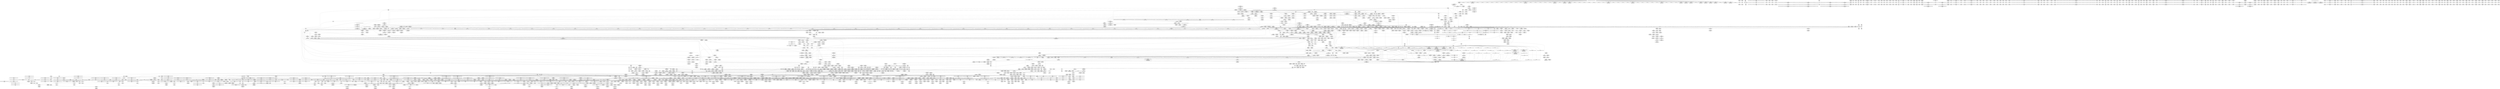 digraph {
	CE0x72ce0c0 [shape=record,shape=Mrecord,label="{CE0x72ce0c0|tomoyo_const_part_length:incdec.ptr19|security/tomoyo/util.c,643}"]
	CE0x58a8d90 [shape=record,shape=Mrecord,label="{CE0x58a8d90|tomoyo_const_part_length:tmp|*SummSource*}"]
	CE0x4943230 [shape=record,shape=Mrecord,label="{CE0x4943230|i32_0|*Constant*}"]
	CE0x4a88220 [shape=record,shape=Mrecord,label="{CE0x4a88220|tomoyo_fill_path_info:conv|security/tomoyo/util.c,664|*SummSource*}"]
	CE0x3cba660 [shape=record,shape=Mrecord,label="{CE0x3cba660|tomoyo_audit_net_log:idxprom1|security/tomoyo/network.c,368|*SummSource*}"]
	CE0x571b440 [shape=record,shape=Mrecord,label="{CE0x571b440|24:_%struct.tomoyo_path_info*,_32:_i8,_33:_i8,_72:_i8,_:_SCMRE_52,53_}"]
	CE0x5ab8620 [shape=record,shape=Mrecord,label="{CE0x5ab8620|tomoyo_unix_entry:do.cond}"]
	CE0x49a84e0 [shape=record,shape=Mrecord,label="{CE0x49a84e0|24:_%struct.tomoyo_path_info*,_32:_i8,_33:_i8,_72:_i8,_:_SCMRE_53,54_}"]
	CE0x5a012d0 [shape=record,shape=Mrecord,label="{CE0x5a012d0|tomoyo_const_part_length:tmp44|security/tomoyo/util.c,645|*SummSink*}"]
	CE0x72d1d50 [shape=record,shape=Mrecord,label="{CE0x72d1d50|tomoyo_check_unix_address:tmp10|security/tomoyo/network.c,598|*SummSource*}"]
	CE0x5b05120 [shape=record,shape=Mrecord,label="{CE0x5b05120|i64*_getelementptr_inbounds_(_5_x_i64_,_5_x_i64_*___llvm_gcov_ctr32134,_i64_0,_i64_0)|*Constant*}"]
	CE0x56ee240 [shape=record,shape=Mrecord,label="{CE0x56ee240|VOIDTB_TE:_GIE_Function_Attrs:_noredzone_nounwind_optsize_define_internal_zeroext_i1_tomoyo_check_path_number_acl(%struct.tomoyo_request_info*_%r,_%struct.tomoyo_acl_info*_%ptr)_#0_entry:_%tmp_load_i64,_i64*_getelementptr_inbounds_(_7_x_i64_,_7_x_i64_*___llvm_gcov_ctr27,_i64_0,_i64_0)_%tmp1_add_i64_%tmp,_1_store_i64_%tmp1,_i64*_getelementptr_inbounds_(_7_x_i64_,_7_x_i64_*___llvm_gcov_ctr27,_i64_0,_i64_0)_br_label_%bb_bb:_preds_%entry_call_void_mcount()_#3_call_void_llvm.dbg.value(metadata_%struct.tomoyo_request_info*_%r,_i64_0,_metadata_!8368,_metadata_!38901),_!dbg_!39583_call_void_llvm.dbg.value(metadata_%struct.tomoyo_acl_info*_%ptr,_i64_0,_metadata_!8369,_metadata_!38901),_!dbg_!39584_call_void_llvm.dbg.value(metadata_%struct.tomoyo_acl_info*_%ptr,_i64_0,_metadata_!8371,_metadata_!38901),_!dbg_!39585_%tmp2_bitcast_%struct.tomoyo_acl_info*_%ptr_to_i8*,_!dbg_!39586_%add.ptr_getelementptr_i8,_i8*_%tmp2,_i64_0,_!dbg_!39587_%tmp3_bitcast_i8*_%add.ptr_to_%struct.tomoyo_path_number_acl*,_!dbg_!39588_call_void_llvm.dbg.value(metadata_%struct.tomoyo_path_number_acl*_%tmp3,_i64_0,_metadata_!8370,_metadata_!38901),_!dbg_!39589_%perm_getelementptr_inbounds_%struct.tomoyo_path_number_acl,_%struct.tomoyo_path_number_acl*_%tmp3,_i32_0,_i32_1,_!dbg_!39590_%tmp4_load_i8,_i8*_%perm,_align_1,_!dbg_!39590_%conv_zext_i8_%tmp4_to_i32,_!dbg_!39591_%param_getelementptr_inbounds_%struct.tomoyo_request_info,_%struct.tomoyo_request_info*_%r,_i32_0,_i32_3,_!dbg_!39592_%path_number_bitcast_%union.anon.91*_%param_to_%struct.anon.95*,_!dbg_!39593_%operation_getelementptr_inbounds_%struct.anon.95,_%struct.anon.95*_%path_number,_i32_0,_i32_2,_!dbg_!39594_%tmp5_load_i8,_i8*_%operation,_align_1,_!dbg_!39594_%conv1_zext_i8_%tmp5_to_i32,_!dbg_!39595_%shl_shl_i32_1,_%conv1,_!dbg_!39596_%and_and_i32_%conv,_%shl,_!dbg_!39597_%tobool_icmp_ne_i32_%and,_0,_!dbg_!39597_%tmp6_select_i1_%tobool,_i64_1,_i64_2,_!dbg_!39598_%tmp7_getelementptr_inbounds_7_x_i64_,_7_x_i64_*___llvm_gcov_ctr27,_i64_0,_i64_%tmp6,_!dbg_!39598_%tmp8_load_i64,_i64*_%tmp7,_!dbg_!39598_%tmp9_add_i64_%tmp8,_1,_!dbg_!39598_store_i64_%tmp9,_i64*_%tmp7,_!dbg_!39598_br_i1_%tobool,_label_%land.lhs.true,_label_%land.end,_!dbg_!39598_land.lhs.true:_preds_%bb_%param2_getelementptr_inbounds_%struct.tomoyo_request_info,_%struct.tomoyo_request_info*_%r,_i32_0,_i32_3,_!dbg_!39599_%path_number3_bitcast_%union.anon.91*_%param2_to_%struct.anon.95*,_!dbg_!39600_%number_getelementptr_inbounds_%struct.anon.95,_%struct.anon.95*_%path_number3,_i32_0,_i32_1,_!dbg_!39601_%tmp10_load_i64,_i64*_%number,_align_8,_!dbg_!39601_%number4_getelementptr_inbounds_%struct.tomoyo_path_number_acl,_%struct.tomoyo_path_number_acl*_%tmp3,_i32_0,_i32_3,_!dbg_!39602_%call_call_zeroext_i1_tomoyo_compare_number_union(i64_%tmp10,_%struct.tomoyo_number_union*_%number4)_#9,_!dbg_!39603_%tmp11_select_i1_%call,_i64_3,_i64_4,_!dbg_!39604_%tmp12_getelementptr_inbounds_7_x_i64_,_7_x_i64_*___llvm_gcov_ctr27,_i64_0,_i64_%tmp11,_!dbg_!39604_%tmp13_load_i64,_i64*_%tmp12,_!dbg_!39604_%tmp14_add_i64_%tmp13,_1,_!dbg_!39604_store_i64_%tmp14,_i64*_%tmp12,_!dbg_!39604_br_i1_%call,_label_%land.rhs,_label_%land.end,_!dbg_!39604_land.rhs:_preds_%land.lhs.true_%tmp15_load_i64,_i64*_getelementptr_inbounds_(_7_x_i64_,_7_x_i64_*___llvm_gcov_ctr27,_i64_0,_i64_5),_!dbg_!39605_%tmp16_add_i64_%tmp15,_1,_!dbg_!39605_store_i64_%tmp16,_i64*_getelementptr_inbounds_(_7_x_i64_,_7_x_i64_*___llvm_gcov_ctr27,_i64_0,_i64_5),_!dbg_!39605_%param6_getelementptr_inbounds_%struct.tomoyo_request_info,_%struct.tomoyo_request_info*_%r,_i32_0,_i32_3,_!dbg_!39606_%path_number7_bitcast_%union.anon.91*_%param6_to_%struct.anon.95*,_!dbg_!39607_%filename_getelementptr_inbounds_%struct.anon.95,_%struct.anon.95*_%path_number7,_i32_0,_i32_0,_!dbg_!39608_%tmp17_load_%struct.tomoyo_path_info*,_%struct.tomoyo_path_info**_%filename,_align_8,_!dbg_!39608_%name_getelementptr_inbounds_%struct.tomoyo_path_number_acl,_%struct.tomoyo_path_number_acl*_%tmp3,_i32_0,_i32_2,_!dbg_!39609_%call8_call_%struct.tomoyo_path_info*_tomoyo_compare_name_union(%struct.tomoyo_path_info*_%tmp17,_%struct.tomoyo_name_union*_%name)_#9,_!dbg_!39610_%tobool9_icmp_ne_%struct.tomoyo_path_info*_%call8,_null,_!dbg_!39604_br_label_%land.end_land.end:_preds_%land.rhs,_%land.lhs.true,_%bb_%tmp18_phi_i1_false,_%land.lhs.true_,_false,_%bb_,_%tobool9,_%land.rhs_%tmp19_load_i64,_i64*_getelementptr_inbounds_(_7_x_i64_,_7_x_i64_*___llvm_gcov_ctr27,_i64_0,_i64_6),_!dbg_!39611_%tmp20_add_i64_%tmp19,_1,_!dbg_!39611_store_i64_%tmp20,_i64*_getelementptr_inbounds_(_7_x_i64_,_7_x_i64_*___llvm_gcov_ctr27,_i64_0,_i64_6),_!dbg_!39611_ret_i1_%tmp18,_!dbg_!39611_2,16_|*MultipleSource*|Function::tomoyo_check_unix_address&Arg::addr::|security/tomoyo/network.c,596}"]
	CE0x561bfc0 [shape=record,shape=Mrecord,label="{CE0x561bfc0|i32_6|*Constant*|*SummSource*}"]
	CE0x7278d30 [shape=record,shape=Mrecord,label="{CE0x7278d30|rcu_lock_release21:bb|*SummSink*}"]
	CE0x65c74e0 [shape=record,shape=Mrecord,label="{CE0x65c74e0|i8*_undef|*Constant*|*SummSink*}"]
	CE0x3a98710 [shape=record,shape=Mrecord,label="{CE0x3a98710|i32_48|*Constant*}"]
	CE0x3aaafc0 [shape=record,shape=Mrecord,label="{CE0x3aaafc0|tomoyo_domain:tmp1|*SummSource*}"]
	CE0x4a27ce0 [shape=record,shape=Mrecord,label="{CE0x4a27ce0|tomoyo_unix_entry:tmp36|security/tomoyo/network.c,561}"]
	CE0x5878170 [shape=record,shape=Mrecord,label="{CE0x5878170|i32_(%struct.tomoyo_request_info.524*,_i8*,_...)*_bitcast_(i32_(%struct.tomoyo_request_info*,_i8*,_...)*_tomoyo_supervisor_to_i32_(%struct.tomoyo_request_info.524*,_i8*,_...)*)|*Constant*|*SummSink*}"]
	CE0x493dc30 [shape=record,shape=Mrecord,label="{CE0x493dc30|tomoyo_get_mode:conv|security/tomoyo/util.c,982|*SummSink*}"]
	CE0x5a2ad20 [shape=record,shape=Mrecord,label="{CE0x5a2ad20|tomoyo_init_request_info:tmp8|security/tomoyo/util.c,1005}"]
	CE0x4776f20 [shape=record,shape=Mrecord,label="{CE0x4776f20|tomoyo_fill_path_info:tmp11|security/tomoyo/util.c,667|*SummSource*}"]
	CE0x3bfba30 [shape=record,shape=Mrecord,label="{CE0x3bfba30|i64**_getelementptr_inbounds_(_3_x_i64*_,_3_x_i64*_*___llvm_gcda_edge_table44,_i64_0,_i64_2)|*Constant*|*SummSource*}"]
	CE0x6f8d270 [shape=record,shape=Mrecord,label="{CE0x6f8d270|tomoyo_get_mode:ns|Function::tomoyo_get_mode&Arg::ns::|*SummSink*}"]
	CE0x48bf290 [shape=record,shape=Mrecord,label="{CE0x48bf290|i64*_getelementptr_inbounds_(_11_x_i64_,_11_x_i64_*___llvm_gcov_ctr54147,_i64_0,_i64_6)|*Constant*}"]
	CE0x56a2d10 [shape=record,shape=Mrecord,label="{CE0x56a2d10|tomoyo_audit_unix_log:entry}"]
	CE0x4742b10 [shape=record,shape=Mrecord,label="{CE0x4742b10|tomoyo_get_mode:tmp15|security/tomoyo/util.c,983|*SummSource*}"]
	CE0x72b8920 [shape=record,shape=Mrecord,label="{CE0x72b8920|tomoyo_const_part_length:tmp21|security/tomoyo/util.c,631|*SummSource*}"]
	CE0x6f9dcc0 [shape=record,shape=Mrecord,label="{CE0x6f9dcc0|__llvm_gcov_indirect_counter_increment114:tmp3|*SummSink*}"]
	CE0x59ea9a0 [shape=record,shape=Mrecord,label="{CE0x59ea9a0|tomoyo_const_part_length:tmp23|security/tomoyo/util.c,634}"]
	CE0x3aa0270 [shape=record,shape=Mrecord,label="{CE0x3aa0270|tomoyo_get_mode:conv15|security/tomoyo/util.c,987|*SummSink*}"]
	CE0x70fb2b0 [shape=record,shape=Mrecord,label="{CE0x70fb2b0|tomoyo_const_part_length:cmp12|security/tomoyo/util.c,641|*SummSink*}"]
	CE0x562ffe0 [shape=record,shape=Mrecord,label="{CE0x562ffe0|_call_void_mcount()_#3|*SummSource*}"]
	CE0x723a3a0 [shape=record,shape=Mrecord,label="{CE0x723a3a0|tomoyo_get_mode:if.then13}"]
	CE0x3dd13b0 [shape=record,shape=Mrecord,label="{CE0x3dd13b0|tomoyo_audit_unix_log:operation|security/tomoyo/network.c,406|*SummSink*}"]
	CE0x4742590 [shape=record,shape=Mrecord,label="{CE0x4742590|i64*_getelementptr_inbounds_(_31_x_i64_,_31_x_i64_*___llvm_gcov_ctr43150,_i64_0,_i64_3)|*Constant*|*SummSource*}"]
	CE0x6f829d0 [shape=record,shape=Mrecord,label="{CE0x6f829d0|tomoyo_init_request_info:ns|security/tomoyo/util.c,1010|*SummSource*}"]
	CE0x59e1160 [shape=record,shape=Mrecord,label="{CE0x59e1160|tomoyo_get_mode:ns|Function::tomoyo_get_mode&Arg::ns::}"]
	CE0x551e140 [shape=record,shape=Mrecord,label="{CE0x551e140|rcu_lock_acquire18:tmp6|*SummSource*}"]
	CE0x48add20 [shape=record,shape=Mrecord,label="{CE0x48add20|GLOBAL:tomoyo_proto_keyword|Global_var:tomoyo_proto_keyword}"]
	CE0x56fcbf0 [shape=record,shape=Mrecord,label="{CE0x56fcbf0|tomoyo_domain:tmp6|security/tomoyo/common.h,1205}"]
	CE0x48997d0 [shape=record,shape=Mrecord,label="{CE0x48997d0|tomoyo_const_part_length:while.body|*SummSink*}"]
	CE0x475cca0 [shape=record,shape=Mrecord,label="{CE0x475cca0|tomoyo_fill_path_info:arrayidx|security/tomoyo/util.c,667}"]
	CE0x5661390 [shape=record,shape=Mrecord,label="{CE0x5661390|srcu_read_lock17:dep_map|include/linux/srcu.h,222}"]
	CE0x720e240 [shape=record,shape=Mrecord,label="{CE0x720e240|_ret_i32_%conv6,_!dbg_!38926|security/tomoyo/util.c,1011}"]
	CE0x3bc56e0 [shape=record,shape=Mrecord,label="{CE0x3bc56e0|tomoyo_const_part_length:incdec.ptr19|security/tomoyo/util.c,643|*SummSink*}"]
	CE0x4a298f0 [shape=record,shape=Mrecord,label="{CE0x4a298f0|_call_void___llvm_gcov_indirect_counter_increment114(i32*___llvm_gcov_global_state_pred45,_i64**_getelementptr_inbounds_(_3_x_i64*_,_3_x_i64*_*___llvm_gcda_edge_table44,_i64_0,_i64_0)),_!dbg_!38954|security/tomoyo/util.c,649|*SummSource*}"]
	CE0x5a011f0 [shape=record,shape=Mrecord,label="{CE0x5a011f0|i64*_getelementptr_inbounds_(_31_x_i64_,_31_x_i64_*___llvm_gcov_ctr43150,_i64_0,_i64_26)|*Constant*|*SummSource*}"]
	CE0x57f5570 [shape=record,shape=Mrecord,label="{CE0x57f5570|tomoyo_unix_entry:tmp26|security/tomoyo/network.c,556}"]
	CE0x47042e0 [shape=record,shape=Mrecord,label="{CE0x47042e0|tomoyo_domain:tmp22|security/tomoyo/common.h,1205|*SummSource*}"]
	CE0x70fb150 [shape=record,shape=Mrecord,label="{CE0x70fb150|i64*_getelementptr_inbounds_(_2_x_i64_,_2_x_i64_*___llvm_gcov_ctr4632,_i64_0,_i64_0)|*Constant*|*SummSource*}"]
	CE0x3c06e20 [shape=record,shape=Mrecord,label="{CE0x3c06e20|tomoyo_read_unlock19:tmp3}"]
	CE0x5ab7ef0 [shape=record,shape=Mrecord,label="{CE0x5ab7ef0|tomoyo_init_request_info:tmp7|security/tomoyo/util.c,1005|*SummSink*}"]
	CE0x3aaaf50 [shape=record,shape=Mrecord,label="{CE0x3aaaf50|tomoyo_domain:tmp1}"]
	CE0x5b05350 [shape=record,shape=Mrecord,label="{CE0x5b05350|i64*_getelementptr_inbounds_(_5_x_i64_,_5_x_i64_*___llvm_gcov_ctr32134,_i64_0,_i64_0)|*Constant*|*SummSink*}"]
	CE0x72bd000 [shape=record,shape=Mrecord,label="{CE0x72bd000|tomoyo_const_part_length:tmp17|security/tomoyo/util.c,627|*SummSink*}"]
	CE0x48c3eb0 [shape=record,shape=Mrecord,label="{CE0x48c3eb0|GLOBAL:tomoyo_socket_keyword|Global_var:tomoyo_socket_keyword}"]
	CE0x472ceb0 [shape=record,shape=Mrecord,label="{CE0x472ceb0|tomoyo_unix_entry:tmp1}"]
	CE0x70c4570 [shape=record,shape=Mrecord,label="{CE0x70c4570|tomoyo_unix_entry:tmp47|security/tomoyo/network.c,575|*SummSource*}"]
	CE0x3b6cec0 [shape=record,shape=Mrecord,label="{CE0x3b6cec0|tomoyo_fill_path_info:tmp|*SummSink*}"]
	CE0x3bd4f60 [shape=record,shape=Mrecord,label="{CE0x3bd4f60|get_current:tmp3}"]
	CE0x57f5c70 [shape=record,shape=Mrecord,label="{CE0x57f5c70|i64*_getelementptr_inbounds_(_22_x_i64_,_22_x_i64_*___llvm_gcov_ctr3840,_i64_0,_i64_10)|*Constant*}"]
	CE0x47b3c80 [shape=record,shape=Mrecord,label="{CE0x47b3c80|tomoyo_get_mode:tmp23|security/tomoyo/util.c,986|*SummSource*}"]
	CE0x57825f0 [shape=record,shape=Mrecord,label="{CE0x57825f0|24:_%struct.tomoyo_path_info*,_32:_i8,_33:_i8,_72:_i8,_:_SCMRE_43,44_}"]
	CE0x47b3a10 [shape=record,shape=Mrecord,label="{CE0x47b3a10|tomoyo_get_mode:tmp22|security/tomoyo/util.c,986|*SummSink*}"]
	CE0x707d030 [shape=record,shape=Mrecord,label="{CE0x707d030|tomoyo_check_unix_address:addr_len|Function::tomoyo_check_unix_address&Arg::addr_len::|*SummSource*}"]
	CE0x713b790 [shape=record,shape=Mrecord,label="{CE0x713b790|tomoyo_unix_entry:tmp49|security/tomoyo/network.c,576|*SummSink*}"]
	CE0x49684e0 [shape=record,shape=Mrecord,label="{CE0x49684e0|GLOBAL:tomoyo_policy_loaded|Global_var:tomoyo_policy_loaded|*SummSink*}"]
	CE0x57698b0 [shape=record,shape=Mrecord,label="{CE0x57698b0|tomoyo_const_part_length:tmp2|security/tomoyo/util.c,624|*SummSource*}"]
	CE0x597ed20 [shape=record,shape=Mrecord,label="{CE0x597ed20|tomoyo_check_unix_address:tmp5|security/tomoyo/network.c,596|*SummSink*}"]
	CE0x5a28840 [shape=record,shape=Mrecord,label="{CE0x5a28840|rcu_lock_acquire18:tmp1|*SummSink*}"]
	CE0x59000a0 [shape=record,shape=Mrecord,label="{CE0x59000a0|tomoyo_unix_entry:tmp30|*SummSink*}"]
	CE0x590e7a0 [shape=record,shape=Mrecord,label="{CE0x590e7a0|i64*_getelementptr_inbounds_(_4_x_i64_,_4_x_i64_*___llvm_gcov_ctr4731,_i64_0,_i64_1)|*Constant*|*SummSink*}"]
	CE0x5b3a7b0 [shape=record,shape=Mrecord,label="{CE0x5b3a7b0|tomoyo_init_request_info:r|Function::tomoyo_init_request_info&Arg::r::|*SummSource*}"]
	CE0x4954f10 [shape=record,shape=Mrecord,label="{CE0x4954f10|tomoyo_get_mode:tobool|security/tomoyo/util.c,978|*SummSource*}"]
	CE0x4741f50 [shape=record,shape=Mrecord,label="{CE0x4741f50|tomoyo_get_mode:config|security/tomoyo/util.c,981|*SummSink*}"]
	CE0x5979540 [shape=record,shape=Mrecord,label="{CE0x5979540|_call_void_tomoyo_fill_path_info(%struct.tomoyo_path_info*_%addr21)_#9,_!dbg_!38945|security/tomoyo/network.c,564|*SummSource*}"]
	CE0x3a63c10 [shape=record,shape=Mrecord,label="{CE0x3a63c10|tomoyo_unix_entry:tmp15|security/tomoyo/network.c,551|*SummSink*}"]
	CE0x5abe640 [shape=record,shape=Mrecord,label="{CE0x5abe640|i64*_getelementptr_inbounds_(_2_x_i64_,_2_x_i64_*___llvm_gcov_ctr3939,_i64_0,_i64_1)|*Constant*|*SummSource*}"]
	CE0x56464c0 [shape=record,shape=Mrecord,label="{CE0x56464c0|tomoyo_unix_entry:tmp14|security/tomoyo/network.c,550|*SummSource*}"]
	CE0x3c25f10 [shape=record,shape=Mrecord,label="{CE0x3c25f10|i32_47|*Constant*|*SummSink*}"]
	CE0x4a6b650 [shape=record,shape=Mrecord,label="{CE0x4a6b650|tomoyo_const_part_length:tmp34|security/tomoyo/util.c,642|*SummSource*}"]
	CE0x3d5ce30 [shape=record,shape=Mrecord,label="{CE0x3d5ce30|get_current:entry}"]
	CE0x70cb6d0 [shape=record,shape=Mrecord,label="{CE0x70cb6d0|i32_-12|*Constant*|*SummSource*}"]
	CE0x59cd9f0 [shape=record,shape=Mrecord,label="{CE0x59cd9f0|tomoyo_unix_entry:addr21|security/tomoyo/network.c, 561|*SummSink*}"]
	CE0x6f90940 [shape=record,shape=Mrecord,label="{CE0x6f90940|tomoyo_unix_entry:if.end17|*SummSource*}"]
	CE0x6ff93c0 [shape=record,shape=Mrecord,label="{CE0x6ff93c0|i32_50|*Constant*|*SummSink*}"]
	CE0x3acd5a0 [shape=record,shape=Mrecord,label="{CE0x3acd5a0|tomoyo_const_part_length:tmp31|security/tomoyo/util.c,641|*SummSource*}"]
	CE0x6f9dfa0 [shape=record,shape=Mrecord,label="{CE0x6f9dfa0|__llvm_gcov_indirect_counter_increment114:tmp3|*SummSource*}"]
	CE0x49690e0 [shape=record,shape=Mrecord,label="{CE0x49690e0|tomoyo_domain:do.body|*SummSink*}"]
	CE0x3b7f1b0 [shape=record,shape=Mrecord,label="{CE0x3b7f1b0|tomoyo_get_mode:if.end}"]
	CE0x704bee0 [shape=record,shape=Mrecord,label="{CE0x704bee0|_call_void_kfree(i8*_%call18)_#9,_!dbg_!38969|security/tomoyo/network.c,573|*SummSink*}"]
	CE0x58ffe30 [shape=record,shape=Mrecord,label="{CE0x58ffe30|tomoyo_unix_entry:len.0|*SummSource*}"]
	CE0x3ca3c10 [shape=record,shape=Mrecord,label="{CE0x3ca3c10|srcu_read_lock17:call|include/linux/srcu.h,220|*SummSource*}"]
	CE0x55ae5a0 [shape=record,shape=Mrecord,label="{CE0x55ae5a0|tomoyo_const_part_length:tmp37|security/tomoyo/util.c,644}"]
	CE0x4a9d880 [shape=record,shape=Mrecord,label="{CE0x4a9d880|tomoyo_init_request_info:tmp9|security/tomoyo/util.c,1006}"]
	CE0x5640b20 [shape=record,shape=Mrecord,label="{CE0x5640b20|GLOBAL:__llvm_gcov_ctr54147|Global_var:__llvm_gcov_ctr54147|*SummSource*}"]
	CE0x46ecd50 [shape=record,shape=Mrecord,label="{CE0x46ecd50|128:_i8*,_1208:_%struct.file*,_:_CMRE_51,52_}"]
	CE0x5a38a90 [shape=record,shape=Mrecord,label="{CE0x5a38a90|tomoyo_audit_unix_log:unix_network|security/tomoyo/network.c,405}"]
	CE0x4866170 [shape=record,shape=Mrecord,label="{CE0x4866170|i64_4|*Constant*}"]
	CE0x59bbb20 [shape=record,shape=Mrecord,label="{CE0x59bbb20|_call_void_mcount()_#3|*SummSink*}"]
	CE0x70fade0 [shape=record,shape=Mrecord,label="{CE0x70fade0|GLOBAL:__llvm_gcov_global_state_pred45|Global_var:__llvm_gcov_global_state_pred45}"]
	CE0x47753d0 [shape=record,shape=Mrecord,label="{CE0x47753d0|tomoyo_fill_path_info:tmp10|*SummSink*}"]
	CE0x3c143c0 [shape=record,shape=Mrecord,label="{CE0x3c143c0|tomoyo_audit_net_log:arrayidx|security/tomoyo/network.c,367}"]
	CE0x58bdeb0 [shape=record,shape=Mrecord,label="{CE0x58bdeb0|tomoyo_get_mode:tmp13|security/tomoyo/util.c,982|*SummSource*}"]
	CE0x70439f0 [shape=record,shape=Mrecord,label="{CE0x70439f0|tomoyo_check_unix_address:tmp9|security/tomoyo/network.c,598|*SummSource*}"]
	CE0x6fe51e0 [shape=record,shape=Mrecord,label="{CE0x6fe51e0|tomoyo_fill_path_info:conv|security/tomoyo/util.c,664}"]
	CE0x706f6b0 [shape=record,shape=Mrecord,label="{CE0x706f6b0|tomoyo_get_mode:cmp11|security/tomoyo/util.c,985|*SummSource*}"]
	CE0x58913c0 [shape=record,shape=Mrecord,label="{CE0x58913c0|tomoyo_unix_entry:operation|security/tomoyo/network.c,546|*SummSink*}"]
	CE0x3a45970 [shape=record,shape=Mrecord,label="{CE0x3a45970|tomoyo_get_mode:tmp15|security/tomoyo/util.c,983|*SummSink*}"]
	CE0x5851180 [shape=record,shape=Mrecord,label="{CE0x5851180|tomoyo_unix_entry:tmp34|security/tomoyo/network.c,560}"]
	CE0x703d060 [shape=record,shape=Mrecord,label="{CE0x703d060|i64*_getelementptr_inbounds_(_6_x_i64_,_6_x_i64_*___llvm_gcov_ctr3747,_i64_0,_i64_0)|*Constant*|*SummSink*}"]
	CE0x5800030 [shape=record,shape=Mrecord,label="{CE0x5800030|tomoyo_unix_entry:tmp38|*LoadInst*|security/tomoyo/network.c,567|*SummSource*}"]
	CE0x48c3ac0 [shape=record,shape=Mrecord,label="{CE0x48c3ac0|tomoyo_const_part_length:tmp35|security/tomoyo/util.c,643}"]
	CE0x499b990 [shape=record,shape=Mrecord,label="{CE0x499b990|i64_1|*Constant*}"]
	CE0x3bedb20 [shape=record,shape=Mrecord,label="{CE0x3bedb20|tomoyo_check_unix_address:unix0|security/tomoyo/network.c,594|*SummSink*}"]
	CE0x3b91870 [shape=record,shape=Mrecord,label="{CE0x3b91870|tomoyo_fill_path_info:tmp3|security/tomoyo/util.c,667|*SummSource*}"]
	CE0x559fd70 [shape=record,shape=Mrecord,label="{CE0x559fd70|tomoyo_audit_unix_log:call|security/tomoyo/network.c,405}"]
	CE0x71330c0 [shape=record,shape=Mrecord,label="{CE0x71330c0|tomoyo_unix_entry:tmp51|security/tomoyo/network.c,577|*SummSource*}"]
	CE0x4850340 [shape=record,shape=Mrecord,label="{CE0x4850340|tomoyo_domain:tmp12|security/tomoyo/common.h,1205|*SummSource*}"]
	CE0x65c7f50 [shape=record,shape=Mrecord,label="{CE0x65c7f50|__llvm_gcov_indirect_counter_increment114:bb}"]
	CE0x70c7cc0 [shape=record,shape=Mrecord,label="{CE0x70c7cc0|tomoyo_check_unix_address:addr_len3|security/tomoyo/network.c,599|*SummSource*}"]
	CE0x3becef0 [shape=record,shape=Mrecord,label="{CE0x3becef0|i64_5|*Constant*|*SummSource*}"]
	CE0x3bfd7e0 [shape=record,shape=Mrecord,label="{CE0x3bfd7e0|0:_i8,_array:_GCRE_tomoyo_index2category_constant_39_x_i8_c_00_00_00_00_00_00_00_00_00_00_00_00_00_00_00_00_00_00_00_00_00_00_00_01_01_01_01_01_01_01_01_01_01_01_01_01_01_01_02_,_align_16:_elem_12::|security/tomoyo/util.c,983}"]
	CE0x48ae2e0 [shape=record,shape=Mrecord,label="{CE0x48ae2e0|tomoyo_const_part_length:tmp9|security/tomoyo/util.c,626|*SummSource*}"]
	CE0x567b080 [shape=record,shape=Mrecord,label="{CE0x567b080|tomoyo_unix_entry:tmp21|security/tomoyo/network.c,554|*SummSink*}"]
	CE0x5a19970 [shape=record,shape=Mrecord,label="{CE0x5a19970|tomoyo_init_request_info:tmp8|security/tomoyo/util.c,1005|*SummSink*}"]
	CE0x5a28bb0 [shape=record,shape=Mrecord,label="{CE0x5a28bb0|tomoyo_const_part_length:tmp19|security/tomoyo/util.c,628|*SummSink*}"]
	CE0x5ad25b0 [shape=record,shape=Mrecord,label="{CE0x5ad25b0|_call_void_mcount()_#3}"]
	CE0x56a3730 [shape=record,shape=Mrecord,label="{CE0x56a3730|tomoyo_unix_entry:cmp32|security/tomoyo/network.c,572|*SummSource*}"]
	CE0x55fb390 [shape=record,shape=Mrecord,label="{CE0x55fb390|tomoyo_const_part_length:tmp23|security/tomoyo/util.c,634|*SummSink*}"]
	CE0x570e0f0 [shape=record,shape=Mrecord,label="{CE0x570e0f0|24:_%struct.tomoyo_path_info*,_32:_i8,_33:_i8,_72:_i8,_:_SCMRE_33,34_}"]
	CE0x56fd1d0 [shape=record,shape=Mrecord,label="{CE0x56fd1d0|tomoyo_const_part_length:tmp9|security/tomoyo/util.c,626}"]
	CE0x5723250 [shape=record,shape=Mrecord,label="{CE0x5723250|tomoyo_unix_entry:tmp31|security/tomoyo/network.c,560|*SummSource*}"]
	CE0x70086b0 [shape=record,shape=Mrecord,label="{CE0x70086b0|tomoyo_get_mode:tmp9|security/tomoyo/util.c,981|*SummSink*}"]
	CE0x4943710 [shape=record,shape=Mrecord,label="{CE0x4943710|tomoyo_get_mode:tmp11|security/tomoyo/util.c,982|*SummSink*}"]
	CE0x4982b30 [shape=record,shape=Mrecord,label="{CE0x4982b30|tomoyo_check_unix_address:address|Function::tomoyo_check_unix_address&Arg::address::|*SummSource*}"]
	CE0x59d9d50 [shape=record,shape=Mrecord,label="{CE0x59d9d50|i64*_getelementptr_inbounds_(_5_x_i64_,_5_x_i64_*___llvm_gcov_ctr32134,_i64_0,_i64_3)|*Constant*}"]
	CE0x6f5f630 [shape=record,shape=Mrecord,label="{CE0x6f5f630|tomoyo_unix_entry:call3|security/tomoyo/network.c,548|*SummSource*}"]
	CE0x65b2950 [shape=record,shape=Mrecord,label="{CE0x65b2950|tomoyo_domain:if.then|*SummSink*}"]
	CE0x5969450 [shape=record,shape=Mrecord,label="{CE0x5969450|tomoyo_const_part_length:tmp29|security/tomoyo/util.c,641|*SummSink*}"]
	CE0x7266b70 [shape=record,shape=Mrecord,label="{CE0x7266b70|0:_i8,_array:_GCRE_tomoyo_index2category_constant_39_x_i8_c_00_00_00_00_00_00_00_00_00_00_00_00_00_00_00_00_00_00_00_00_00_00_00_01_01_01_01_01_01_01_01_01_01_01_01_01_01_01_02_,_align_16:_elem_35::|security/tomoyo/util.c,983}"]
	CE0x5712cb0 [shape=record,shape=Mrecord,label="{CE0x5712cb0|tomoyo_const_part_length:tmp7|security/tomoyo/util.c,625|*SummSink*}"]
	CE0x72bd3d0 [shape=record,shape=Mrecord,label="{CE0x72bd3d0|COLLAPSED:_GCMRE___llvm_gcov_ctr4137_internal_global_4_x_i64_zeroinitializer:_elem_0:default:}"]
	CE0x559fc20 [shape=record,shape=Mrecord,label="{CE0x559fc20|tomoyo_audit_unix_log:tmp7|security/tomoyo/network.c,407|*SummSink*}"]
	CE0x5a2a620 [shape=record,shape=Mrecord,label="{CE0x5a2a620|_call_void_mcount()_#3}"]
	CE0x5ad2df0 [shape=record,shape=Mrecord,label="{CE0x5ad2df0|tomoyo_unix_entry:do.cond|*SummSink*}"]
	CE0x703b1a0 [shape=record,shape=Mrecord,label="{CE0x703b1a0|tomoyo_unix_entry:tmp45|security/tomoyo/network.c,573|*SummSource*}"]
	CE0x4866500 [shape=record,shape=Mrecord,label="{CE0x4866500|tomoyo_get_mode:tmp3|security/tomoyo/util.c,978}"]
	CE0x3b100b0 [shape=record,shape=Mrecord,label="{CE0x3b100b0|rcu_lock_acquire18:tmp5|include/linux/rcupdate.h,418|*SummSink*}"]
	CE0x7078ca0 [shape=record,shape=Mrecord,label="{CE0x7078ca0|tomoyo_check_unix_address:tmp8|security/tomoyo/network.c,597|*SummSink*}"]
	CE0x59e0d00 [shape=record,shape=Mrecord,label="{CE0x59e0d00|tomoyo_get_mode:entry}"]
	CE0x56a3570 [shape=record,shape=Mrecord,label="{CE0x56a3570|_ret_i32_%call,_!dbg_!38914|security/tomoyo/network.c,405|*SummSink*}"]
	CE0x4a88630 [shape=record,shape=Mrecord,label="{CE0x4a88630|tomoyo_init_request_info:if.then|*SummSink*}"]
	CE0x4968860 [shape=record,shape=Mrecord,label="{CE0x4968860|_call_void_mcount()_#3|*SummSink*}"]
	CE0x570df50 [shape=record,shape=Mrecord,label="{CE0x570df50|24:_%struct.tomoyo_path_info*,_32:_i8,_33:_i8,_72:_i8,_:_SCMRE_32,33_}"]
	CE0x3b6d210 [shape=record,shape=Mrecord,label="{CE0x3b6d210|tomoyo_read_unlock19:tmp|*SummSource*}"]
	CE0x3c0fb20 [shape=record,shape=Mrecord,label="{CE0x3c0fb20|i64*_getelementptr_inbounds_(_11_x_i64_,_11_x_i64_*___llvm_gcov_ctr54147,_i64_0,_i64_0)|*Constant*}"]
	CE0x48ac9b0 [shape=record,shape=Mrecord,label="{CE0x48ac9b0|tomoyo_const_part_length:cmp12|security/tomoyo/util.c,641}"]
	CE0x5714740 [shape=record,shape=Mrecord,label="{CE0x5714740|i64*_getelementptr_inbounds_(_22_x_i64_,_22_x_i64_*___llvm_gcov_ctr3840,_i64_0,_i64_15)|*Constant*}"]
	CE0x55c71d0 [shape=record,shape=Mrecord,label="{CE0x55c71d0|i32_5|*Constant*|*SummSink*}"]
	CE0x55b9e10 [shape=record,shape=Mrecord,label="{CE0x55b9e10|tomoyo_audit_net_log:entry}"]
	CE0x6fd8da0 [shape=record,shape=Mrecord,label="{CE0x6fd8da0|tomoyo_check_unix_address:addr2|security/tomoyo/network.c,598|*SummSource*}"]
	CE0x6f809c0 [shape=record,shape=Mrecord,label="{CE0x6f809c0|tomoyo_audit_unix_log:tmp1|*SummSource*}"]
	CE0x48724b0 [shape=record,shape=Mrecord,label="{CE0x48724b0|i1_true|*Constant*}"]
	CE0x7211120 [shape=record,shape=Mrecord,label="{CE0x7211120|tomoyo_get_mode:tmp1|*SummSink*}"]
	CE0x706f480 [shape=record,shape=Mrecord,label="{CE0x706f480|tomoyo_get_mode:conv10|security/tomoyo/util.c,985|*SummSink*}"]
	CE0x5a19690 [shape=record,shape=Mrecord,label="{CE0x5a19690|i64*_getelementptr_inbounds_(_2_x_i64_,_2_x_i64_*___llvm_gcov_ctr4335,_i64_0,_i64_0)|*Constant*|*SummSink*}"]
	CE0x3abd1f0 [shape=record,shape=Mrecord,label="{CE0x3abd1f0|i8*_getelementptr_inbounds_(_25_x_i8_,_25_x_i8_*_.str12,_i32_0,_i32_0)|*Constant*}"]
	CE0x499bbd0 [shape=record,shape=Mrecord,label="{CE0x499bbd0|tomoyo_get_mode:return}"]
	CE0x482e5a0 [shape=record,shape=Mrecord,label="{CE0x482e5a0|tomoyo_unix_entry:unix_network26|security/tomoyo/network.c,567|*SummSink*}"]
	CE0x3bf90c0 [shape=record,shape=Mrecord,label="{CE0x3bf90c0|tomoyo_init_request_info:conv6|security/tomoyo/util.c,1011|*SummSink*}"]
	CE0x4943b40 [shape=record,shape=Mrecord,label="{CE0x4943b40|i1_true|*Constant*|*SummSource*}"]
	CE0x3ce72b0 [shape=record,shape=Mrecord,label="{CE0x3ce72b0|tomoyo_domain:tmp17|security/tomoyo/common.h,1205|*SummSource*}"]
	CE0x56fb000 [shape=record,shape=Mrecord,label="{CE0x56fb000|0:_i8*,_array:_GCRE_tomoyo_socket_keyword_external_constant_4_x_i8*_:_elem_3::|security/tomoyo/network.c,368}"]
	CE0x57fffc0 [shape=record,shape=Mrecord,label="{CE0x57fffc0|tomoyo_unix_entry:tmp38|*LoadInst*|security/tomoyo/network.c,567}"]
	CE0x3c0f9c0 [shape=record,shape=Mrecord,label="{CE0x3c0f9c0|tomoyo_domain:if.end|*SummSink*}"]
	CE0x70c0c40 [shape=record,shape=Mrecord,label="{CE0x70c0c40|tomoyo_check_unix_address:tmp4|security/tomoyo/network.c,596}"]
	CE0x7153110 [shape=record,shape=Mrecord,label="{CE0x7153110|GLOBAL:tomoyo_read_unlock19|*Constant*|*SummSink*}"]
	CE0x59565b0 [shape=record,shape=Mrecord,label="{CE0x59565b0|0:_i8*,_:_SCMRE_12,14_|*MultipleSource*|security/tomoyo/network.c, 561|security/tomoyo/network.c,563}"]
	CE0x72c0730 [shape=record,shape=Mrecord,label="{CE0x72c0730|tomoyo_read_lock16:tmp1}"]
	CE0x4775210 [shape=record,shape=Mrecord,label="{CE0x4775210|tomoyo_fill_path_info:tmp10}"]
	CE0x475cb20 [shape=record,shape=Mrecord,label="{CE0x475cb20|tomoyo_fill_path_info:idxprom|security/tomoyo/util.c,667|*SummSource*}"]
	CE0x704b8e0 [shape=record,shape=Mrecord,label="{CE0x704b8e0|tomoyo_unix_entry:tmp46|security/tomoyo/network.c,573|*SummSource*}"]
	CE0x700d2d0 [shape=record,shape=Mrecord,label="{CE0x700d2d0|_ret_i32_%error.1,_!dbg_!38975|security/tomoyo/network.c,579|*SummSource*}"]
	CE0x3a4e040 [shape=record,shape=Mrecord,label="{CE0x3a4e040|tomoyo_unix_entry:cmp|security/tomoyo/network.c,549}"]
	CE0x58f0ee0 [shape=record,shape=Mrecord,label="{CE0x58f0ee0|tomoyo_unix_entry:tmp7|security/tomoyo/network.c,548|*SummSink*}"]
	CE0x5ae1300 [shape=record,shape=Mrecord,label="{CE0x5ae1300|tomoyo_fill_path_info:call2|security/tomoyo/util.c,666|*SummSource*}"]
	CE0x4850550 [shape=record,shape=Mrecord,label="{CE0x4850550|tomoyo_domain:tmp13|security/tomoyo/common.h,1205}"]
	CE0x56d83a0 [shape=record,shape=Mrecord,label="{CE0x56d83a0|__llvm_gcov_indirect_counter_increment114:tmp|*SummSource*}"]
	CE0x704c030 [shape=record,shape=Mrecord,label="{CE0x704c030|GLOBAL:kfree|*Constant*|*SummSource*}"]
	CE0x3a55890 [shape=record,shape=Mrecord,label="{CE0x3a55890|0:_i8,_array:_GCRE_tomoyo_index2category_constant_39_x_i8_c_00_00_00_00_00_00_00_00_00_00_00_00_00_00_00_00_00_00_00_00_00_00_00_01_01_01_01_01_01_01_01_01_01_01_01_01_01_01_02_,_align_16:_elem_37::|security/tomoyo/util.c,983}"]
	CE0x3c4a4c0 [shape=record,shape=Mrecord,label="{CE0x3c4a4c0|0:_i8*,_array:_GCRE_tomoyo_proto_keyword_constant_6_x_i8*_i8*_getelementptr_inbounds_(_2_x_i8_,_2_x_i8_*_.str22,_i32_0,_i32_0),_i8*_getelementptr_inbounds_(_7_x_i8_,_7_x_i8_*_.str123,_i32_0,_i32_0),_i8*_getelementptr_inbounds_(_6_x_i8_,_6_x_i8_*_.str224,_i32_0,_i32_0),_i8*_getelementptr_inbounds_(_4_x_i8_,_4_x_i8_*_.str325,_i32_0,_i32_0),_i8*_getelementptr_inbounds_(_2_x_i8_,_2_x_i8_*_.str22,_i32_0,_i32_0),_i8*_getelementptr_inbounds_(_10_x_i8_,_10_x_i8_*_.str426,_i32_0,_i32_0)_,_align_16:_elem_3::|security/tomoyo/network.c,367}"]
	CE0x5570080 [shape=record,shape=Mrecord,label="{CE0x5570080|0:_i8,_array:_GCRE_tomoyo_index2category_constant_39_x_i8_c_00_00_00_00_00_00_00_00_00_00_00_00_00_00_00_00_00_00_00_00_00_00_00_01_01_01_01_01_01_01_01_01_01_01_01_01_01_01_02_,_align_16:_elem_4::|security/tomoyo/util.c,983}"]
	CE0x599d000 [shape=record,shape=Mrecord,label="{CE0x599d000|tomoyo_get_mode:if.end14|*SummSource*}"]
	CE0x72b8bc0 [shape=record,shape=Mrecord,label="{CE0x72b8bc0|i32_-1|*Constant*|*SummSource*}"]
	CE0x3ae78d0 [shape=record,shape=Mrecord,label="{CE0x3ae78d0|tomoyo_unix_entry:conv7|security/tomoyo/network.c,551|*SummSink*}"]
	CE0x7239bd0 [shape=record,shape=Mrecord,label="{CE0x7239bd0|tomoyo_get_mode:conv|security/tomoyo/util.c,982}"]
	CE0x4877520 [shape=record,shape=Mrecord,label="{CE0x4877520|i32_39|*Constant*|*SummSink*}"]
	CE0x55b7d50 [shape=record,shape=Mrecord,label="{CE0x55b7d50|24:_%struct.tomoyo_path_info*,_32:_i8,_33:_i8,_72:_i8,_:_SCMRE_64,72_|*MultipleSource*|security/tomoyo/network.c, 544|security/tomoyo/network.c,544|Function::tomoyo_init_request_info&Arg::r::|security/tomoyo/network.c,565}"]
	CE0x49fb950 [shape=record,shape=Mrecord,label="{CE0x49fb950|tomoyo_unix_entry:call|security/tomoyo/network.c,543|*SummSink*}"]
	CE0x56d1ac0 [shape=record,shape=Mrecord,label="{CE0x56d1ac0|tomoyo_const_part_length:conv8|security/tomoyo/util.c,632|*SummSource*}"]
	CE0x47fd240 [shape=record,shape=Mrecord,label="{CE0x47fd240|i64**_getelementptr_inbounds_(_3_x_i64*_,_3_x_i64*_*___llvm_gcda_edge_table44,_i64_0,_i64_1)|*Constant*|*SummSink*}"]
	CE0x567af30 [shape=record,shape=Mrecord,label="{CE0x567af30|tomoyo_unix_entry:tmp21|security/tomoyo/network.c,554|*SummSource*}"]
	CE0x571bf40 [shape=record,shape=Mrecord,label="{CE0x571bf40|24:_%struct.tomoyo_path_info*,_32:_i8,_33:_i8,_72:_i8,_:_SCMRE_26,27_}"]
	CE0x597ec10 [shape=record,shape=Mrecord,label="{CE0x597ec10|tomoyo_check_unix_address:tmp5|security/tomoyo/network.c,596}"]
	CE0x5a86660 [shape=record,shape=Mrecord,label="{CE0x5a86660|srcu_read_unlock20:tmp2|*SummSource*}"]
	CE0x7009630 [shape=record,shape=Mrecord,label="{CE0x7009630|tomoyo_init_request_info:domain.addr.0}"]
	CE0x570ddb0 [shape=record,shape=Mrecord,label="{CE0x570ddb0|24:_%struct.tomoyo_path_info*,_32:_i8,_33:_i8,_72:_i8,_:_SCMRE_31,32_}"]
	CE0x59cd7e0 [shape=record,shape=Mrecord,label="{CE0x59cd7e0|tomoyo_unix_entry:addr21|security/tomoyo/network.c, 561|*SummSource*}"]
	CE0x4812fa0 [shape=record,shape=Mrecord,label="{CE0x4812fa0|tomoyo_unix_entry:unix05|security/tomoyo/network.c,551|*SummSource*}"]
	CE0x707cfc0 [shape=record,shape=Mrecord,label="{CE0x707cfc0|tomoyo_check_unix_address:addr_len|Function::tomoyo_check_unix_address&Arg::addr_len::}"]
	CE0x47277d0 [shape=record,shape=Mrecord,label="{CE0x47277d0|tomoyo_check_unix_address:tmp2|*LoadInst*|security/tomoyo/network.c,596|*SummSink*}"]
	CE0x55b83c0 [shape=record,shape=Mrecord,label="{CE0x55b83c0|24:_%struct.tomoyo_path_info*,_32:_i8,_33:_i8,_72:_i8,_:_SCMRE_74,75_|*MultipleSource*|security/tomoyo/network.c, 544|security/tomoyo/network.c,544|Function::tomoyo_init_request_info&Arg::r::|security/tomoyo/network.c,565}"]
	CE0x56c6c60 [shape=record,shape=Mrecord,label="{CE0x56c6c60|tomoyo_get_mode:idxprom6|security/tomoyo/util.c,983}"]
	CE0x3a555e0 [shape=record,shape=Mrecord,label="{CE0x3a555e0|0:_i8,_array:_GCRE_tomoyo_index2category_constant_39_x_i8_c_00_00_00_00_00_00_00_00_00_00_00_00_00_00_00_00_00_00_00_00_00_00_00_01_01_01_01_01_01_01_01_01_01_01_01_01_01_01_02_,_align_16:_elem_36::|security/tomoyo/util.c,983}"]
	CE0x561d850 [shape=record,shape=Mrecord,label="{CE0x561d850|_ret_void,_!dbg_!38907|include/linux/srcu.h,238|*SummSource*}"]
	CE0x480c640 [shape=record,shape=Mrecord,label="{CE0x480c640|tomoyo_const_part_length:conv|security/tomoyo/util.c,626}"]
	CE0x3af19f0 [shape=record,shape=Mrecord,label="{CE0x3af19f0|tomoyo_init_request_info:tmp13|*LoadInst*|security/tomoyo/util.c,1011|*SummSource*}"]
	CE0x56d16a0 [shape=record,shape=Mrecord,label="{CE0x56d16a0|0:_i8*,_array:_GCRE_tomoyo_socket_keyword_external_constant_4_x_i8*_:_elem_0::|security/tomoyo/network.c,368}"]
	CE0x5ad2790 [shape=record,shape=Mrecord,label="{CE0x5ad2790|_call_void_mcount()_#3|*SummSource*}"]
	CE0x70b5040 [shape=record,shape=Mrecord,label="{CE0x70b5040|__llvm_gcov_indirect_counter_increment114:entry|*SummSource*}"]
	CE0x5572c50 [shape=record,shape=Mrecord,label="{CE0x5572c50|tomoyo_const_part_length:tmp48|security/tomoyo/util.c,649|*SummSource*}"]
	CE0x56614a0 [shape=record,shape=Mrecord,label="{CE0x56614a0|_call_void_rcu_lock_acquire18(%struct.lockdep_map*_%dep_map)_#9,_!dbg_!38906|include/linux/srcu.h,222}"]
	CE0x3dd0eb0 [shape=record,shape=Mrecord,label="{CE0x3dd0eb0|tomoyo_audit_unix_log:unix_network2|security/tomoyo/network.c,406|*SummSink*}"]
	CE0x56c0c70 [shape=record,shape=Mrecord,label="{CE0x56c0c70|tomoyo_unix_entry:tmp28|security/tomoyo/network.c,557}"]
	CE0x3ca4190 [shape=record,shape=Mrecord,label="{CE0x3ca4190|0:_i32,_8:_%struct.srcu_struct_array*,_16:_i32,_20:_i32,_24:_i32,_32:_i8*,_40:_%struct.lock_class_key*,_48:_2_x_%struct.lock_class*_,_64:_i8*,_72:_i32,_80:_i64,_88:_i8,_96:_%struct.callback_head*,_104:_%struct.callback_head**,_112:_%struct.callback_head*,_120:_%struct.callback_head**,_128:_%struct.callback_head*,_136:_%struct.callback_head**,_144:_%struct.callback_head*,_152:_%struct.callback_head**,_160:_i64,_168:_%struct.list_head*,_176:_%struct.list_head*,_184:_void_(%struct.work_struct*)*,_192:_%struct.lock_class_key*,_200:_2_x_%struct.lock_class*_,_216:_i8*,_224:_i32,_232:_i64,_240:_%struct.list_head*,_248:_%struct.list_head*,_256:_i64,_264:_%struct.tvec_base*,_272:_void_(i64)*,_280:_i64,_288:_i32,_292:_i32,_296:_i8*,_304:_16_x_i8_,_320:_%struct.lock_class_key*,_328:_2_x_%struct.lock_class*_,_344:_i8*,_352:_i32,_360:_i64,_368:_%struct.workqueue_struct*,_376:_i32,_384:_%struct.lock_class_key*,_392:_2_x_%struct.lock_class*_,_408:_i8*,_416:_i32,_424:_i64,_:_GCE_tomoyo_ss_global_%struct.srcu_struct_i32_-300,_%struct.srcu_struct_array*_tomoyo_ss_srcu_array,_%struct.spinlock_%union.anon.14_%struct.raw_spinlock_%struct.arch_spinlock_zeroinitializer,_i32_-559067475,_i32_-1,_i8*_inttoptr_(i64_-1_to_i8*),_%struct.lockdep_map_%struct.lock_class_key*_null,_2_x_%struct.lock_class*_zeroinitializer,_i8*_getelementptr_inbounds_(_21_x_i8_,_21_x_i8_*_.str171,_i32_0,_i32_0),_i32_0,_i64_0_,_i8_0,_%struct.rcu_batch_%struct.callback_head*_null,_%struct.callback_head**_bitcast_(i8*_getelementptr_(i8,_i8*_bitcast_(%struct.srcu_struct*_tomoyo_ss_to_i8*),_i64_96)_to_%struct.callback_head**)_,_%struct.rcu_batch_%struct.callback_head*_null,_%struct.callback_head**_bitcast_(i8*_getelementptr_(i8,_i8*_bitcast_(%struct.srcu_struct*_tomoyo_ss_to_i8*),_i64_112)_to_%struct.callback_head**)_,_%struct.rcu_batch_%struct.callback_head*_null,_%struct.callback_head**_bitcast_(i8*_getelementptr_(i8,_i8*_bitcast_(%struct.srcu_struct*_tomoyo_ss_to_i8*),_i64_128)_to_%struct.callback_head**)_,_%struct.rcu_batch_%struct.callback_head*_null,_%struct.callback_head**_bitcast_(i8*_getelementptr_(i8,_i8*_bitcast_(%struct.srcu_struct*_tomoyo_ss_to_i8*),_i64_144)_to_%struct.callback_head**)_,_%struct.delayed_work_%struct.work_struct_%struct.atomic64_t_i64_137438953424_,_%struct.list_head_%struct.list_head*_bitcast_(i8*_getelementptr_(i8,_i8*_bitcast_(%struct.srcu_struct*_tomoyo_ss_to_i8*),_i64_168)_to_%struct.list_head*),_%struct.list_head*_bitcast_(i8*_getelementptr_(i8,_i8*_bitcast_(%struct.srcu_struct*_tomoyo_ss_to_i8*),_i64_168)_to_%struct.list_head*)_,_void_(%struct.work_struct*)*_process_srcu,_%struct.lockdep_map_%struct.lock_class_key*_bitcast_(i8*_getelementptr_(i8,_i8*_bitcast_(%struct.srcu_struct*_tomoyo_ss_to_i8*),_i64_160)_to_%struct.lock_class_key*),_2_x_%struct.lock_class*_zeroinitializer,_i8*_getelementptr_inbounds_(_22_x_i8_,_22_x_i8_*_.str1172,_i32_0,_i32_0),_i32_0,_i64_0_,_%struct.timer_list_%struct.list_head_%struct.list_head*_null,_%struct.list_head*_inttoptr_(i64_1953723489_to_%struct.list_head*)_,_i64_0,_%struct.tvec_base*_bitcast_(i8*_getelementptr_(i8,_i8*_bitcast_(%struct.tvec_base*_boot_tvec_bases_to_i8*),_i64_2)_to_%struct.tvec_base*),_void_(i64)*_delayed_work_timer_fn,_i64_ptrtoint_(i8*_getelementptr_(i8,_i8*_bitcast_(%struct.srcu_struct*_tomoyo_ss_to_i8*),_i64_160)_to_i64),_i32_-1,_i32_0,_i8*_null,_16_x_i8_zeroinitializer,_%struct.lockdep_map_%struct.lock_class_key*_bitcast_(_29_x_i8_*_.str2173_to_%struct.lock_class_key*),_2_x_%struct.lock_class*_zeroinitializer,_i8*_getelementptr_inbounds_(_29_x_i8_,_29_x_i8_*_.str2173,_i32_0,_i32_0),_i32_0,_i64_0_,_%struct.workqueue_struct*_null,_i32_0_,_%struct.lockdep_map_%struct.lock_class_key*_null,_2_x_%struct.lock_class*_zeroinitializer,_i8*_getelementptr_inbounds_(_10_x_i8_,_10_x_i8_*_.str3174,_i32_0,_i32_0),_i32_0,_i64_0_,_align_8:_elem_0:default:}"]
	CE0x70b6bc0 [shape=record,shape=Mrecord,label="{CE0x70b6bc0|i32_9|*Constant*}"]
	CE0x7278510 [shape=record,shape=Mrecord,label="{CE0x7278510|_call_void_mcount()_#3}"]
	CE0x56fd6d0 [shape=record,shape=Mrecord,label="{CE0x56fd6d0|i64*_getelementptr_inbounds_(_11_x_i64_,_11_x_i64_*___llvm_gcov_ctr54147,_i64_0,_i64_8)|*Constant*|*SummSource*}"]
	CE0x5769150 [shape=record,shape=Mrecord,label="{CE0x5769150|tomoyo_audit_net_log:call|security/tomoyo/network.c,366}"]
	CE0x57f5820 [shape=record,shape=Mrecord,label="{CE0x57f5820|tomoyo_unix_entry:tmp26|security/tomoyo/network.c,556|*SummSink*}"]
	CE0x71526f0 [shape=record,shape=Mrecord,label="{CE0x71526f0|tomoyo_audit_unix_log:param|security/tomoyo/network.c,405|*SummSource*}"]
	CE0x58e7870 [shape=record,shape=Mrecord,label="{CE0x58e7870|tomoyo_const_part_length:tmp42|security/tomoyo/util.c,644|*SummSource*}"]
	CE0x48ac5b0 [shape=record,shape=Mrecord,label="{CE0x48ac5b0|i64_ptrtoint_(i8*_blockaddress(_rcu_lock_acquire18,_%__here)_to_i64)|*Constant*|*SummSource*}"]
	CE0x3dbbdc0 [shape=record,shape=Mrecord,label="{CE0x3dbbdc0|tomoyo_unix_entry:address30|security/tomoyo/network.c,568}"]
	CE0x5b3d360 [shape=record,shape=Mrecord,label="{CE0x5b3d360|tomoyo_unix_entry:do.body|*SummSink*}"]
	CE0x5661510 [shape=record,shape=Mrecord,label="{CE0x5661510|srcu_read_lock17:dep_map|include/linux/srcu.h,222|*SummSink*}"]
	CE0x711ab20 [shape=record,shape=Mrecord,label="{CE0x711ab20|tomoyo_const_part_length:lor.lhs.false23|*SummSink*}"]
	CE0x708c760 [shape=record,shape=Mrecord,label="{CE0x708c760|i32_0|*Constant*}"]
	CE0x5af10c0 [shape=record,shape=Mrecord,label="{CE0x5af10c0|i64*_getelementptr_inbounds_(_11_x_i64_,_11_x_i64_*___llvm_gcov_ctr54147,_i64_0,_i64_1)|*Constant*|*SummSink*}"]
	CE0x3d4d610 [shape=record,shape=Mrecord,label="{CE0x3d4d610|tomoyo_const_part_length:incdec.ptr7|security/tomoyo/util.c,631}"]
	CE0x3b7e6b0 [shape=record,shape=Mrecord,label="{CE0x3b7e6b0|tomoyo_const_part_length:filename.addr.0|*SummSink*}"]
	CE0x7266360 [shape=record,shape=Mrecord,label="{CE0x7266360|0:_i8,_array:_GCRE_tomoyo_index2category_constant_39_x_i8_c_00_00_00_00_00_00_00_00_00_00_00_00_00_00_00_00_00_00_00_00_00_00_00_01_01_01_01_01_01_01_01_01_01_01_01_01_01_01_02_,_align_16:_elem_32::|security/tomoyo/util.c,983}"]
	CE0x70cb9a0 [shape=record,shape=Mrecord,label="{CE0x70cb9a0|tomoyo_unix_entry:error.0}"]
	CE0x4ac67c0 [shape=record,shape=Mrecord,label="{CE0x4ac67c0|_call_void___srcu_read_unlock(%struct.srcu_struct*_%sp,_i32_%idx)_#9,_!dbg_!38906|include/linux/srcu.h,237|*SummSource*}"]
	CE0x5af1890 [shape=record,shape=Mrecord,label="{CE0x5af1890|tomoyo_unix_entry:if.then10|*SummSource*}"]
	CE0x3c7f4c0 [shape=record,shape=Mrecord,label="{CE0x3c7f4c0|tomoyo_unix_entry:tmp19|security/tomoyo/network.c,553}"]
	CE0x59aae80 [shape=record,shape=Mrecord,label="{CE0x59aae80|24:_%struct.tomoyo_path_info*,_32:_i8,_33:_i8,_72:_i8,_:_SCMRE_77,78_|*MultipleSource*|security/tomoyo/network.c, 544|security/tomoyo/network.c,544|Function::tomoyo_init_request_info&Arg::r::|security/tomoyo/network.c,565}"]
	CE0x47e8ec0 [shape=record,shape=Mrecord,label="{CE0x47e8ec0|tomoyo_fill_path_info:call11|security/tomoyo/util.c,669|*SummSink*}"]
	CE0x59dee50 [shape=record,shape=Mrecord,label="{CE0x59dee50|tomoyo_get_mode:arrayidx8|security/tomoyo/util.c,983|*SummSink*}"]
	CE0x5630870 [shape=record,shape=Mrecord,label="{CE0x5630870|rcu_lock_acquire18:tmp3}"]
	CE0x5b89a60 [shape=record,shape=Mrecord,label="{CE0x5b89a60|tomoyo_const_part_length:tmp52|security/tomoyo/util.c,652}"]
	CE0x4a27890 [shape=record,shape=Mrecord,label="{CE0x4a27890|i64*_getelementptr_inbounds_(_22_x_i64_,_22_x_i64_*___llvm_gcov_ctr3840,_i64_0,_i64_14)|*Constant*|*SummSource*}"]
	CE0x70083a0 [shape=record,shape=Mrecord,label="{CE0x70083a0|tomoyo_get_mode:arrayidx|security/tomoyo/util.c,981|*SummSink*}"]
	CE0x559f7b0 [shape=record,shape=Mrecord,label="{CE0x559f7b0|tomoyo_audit_unix_log:name|security/tomoyo/network.c,407|*SummSink*}"]
	CE0x57d4470 [shape=record,shape=Mrecord,label="{CE0x57d4470|tomoyo_fill_path_info:entry|*SummSource*}"]
	CE0x65c6990 [shape=record,shape=Mrecord,label="{CE0x65c6990|rcu_lock_release21:__here}"]
	CE0x5a19ca0 [shape=record,shape=Mrecord,label="{CE0x5a19ca0|tomoyo_init_request_info:call|security/tomoyo/util.c,1005|*SummSource*}"]
	CE0x56e7b60 [shape=record,shape=Mrecord,label="{CE0x56e7b60|tomoyo_const_part_length:tmp38|security/tomoyo/util.c,644}"]
	CE0x597ed90 [shape=record,shape=Mrecord,label="{CE0x597ed90|i32_1|*Constant*}"]
	CE0x3ae7ed0 [shape=record,shape=Mrecord,label="{CE0x3ae7ed0|tomoyo_check_unix_address:if.then}"]
	CE0x55ae6a0 [shape=record,shape=Mrecord,label="{CE0x55ae6a0|i64_23|*Constant*}"]
	CE0x5677800 [shape=record,shape=Mrecord,label="{CE0x5677800|0:_i8,_array:_GCRE_tomoyo_index2category_constant_39_x_i8_c_00_00_00_00_00_00_00_00_00_00_00_00_00_00_00_00_00_00_00_00_00_00_00_01_01_01_01_01_01_01_01_01_01_01_01_01_01_01_02_,_align_16:_elem_24::|security/tomoyo/util.c,983}"]
	CE0x58bdcf0 [shape=record,shape=Mrecord,label="{CE0x58bdcf0|rcu_lock_release21:tmp3|*SummSource*}"]
	CE0x579ad30 [shape=record,shape=Mrecord,label="{CE0x579ad30|i64_8|*Constant*|*SummSink*}"]
	CE0x3a85ff0 [shape=record,shape=Mrecord,label="{CE0x3a85ff0|tomoyo_get_mode:if.end|*SummSink*}"]
	CE0x4831420 [shape=record,shape=Mrecord,label="{CE0x4831420|tomoyo_unix_entry:call15|security/tomoyo/network.c,557|*SummSource*}"]
	CE0x5b9c900 [shape=record,shape=Mrecord,label="{CE0x5b9c900|GLOBAL:tomoyo_ss|Global_var:tomoyo_ss|*SummSink*}"]
	CE0x58743e0 [shape=record,shape=Mrecord,label="{CE0x58743e0|__llvm_gcov_indirect_counter_increment114:tmp5|*SummSink*}"]
	CE0x57e8840 [shape=record,shape=Mrecord,label="{CE0x57e8840|tomoyo_unix_entry:call31|security/tomoyo/network.c,571}"]
	CE0x3ddbde0 [shape=record,shape=Mrecord,label="{CE0x3ddbde0|tomoyo_check_unix_address:tmp4|security/tomoyo/network.c,596|*SummSource*}"]
	CE0x59eaa90 [shape=record,shape=Mrecord,label="{CE0x59eaa90|tomoyo_const_part_length:tmp23|security/tomoyo/util.c,634|*SummSource*}"]
	"CONST[source:0(mediator),value:2(dynamic)][purpose:{subject}][SnkIdx:0]"
	CE0x3c14970 [shape=record,shape=Mrecord,label="{CE0x3c14970|tomoyo_audit_net_log:arrayidx|security/tomoyo/network.c,367|*SummSink*}"]
	CE0x596be20 [shape=record,shape=Mrecord,label="{CE0x596be20|tomoyo_domain:tmp17|security/tomoyo/common.h,1205}"]
	CE0x3a7e050 [shape=record,shape=Mrecord,label="{CE0x3a7e050|tomoyo_get_mode:tmp28|security/tomoyo/util.c,988|*SummSink*}"]
	CE0x7109a70 [shape=record,shape=Mrecord,label="{CE0x7109a70|_ret_i32_%error.1,_!dbg_!38975|security/tomoyo/network.c,579}"]
	CE0x483f230 [shape=record,shape=Mrecord,label="{CE0x483f230|tomoyo_audit_unix_log:tmp6|security/tomoyo/network.c,407|*SummSource*}"]
	CE0x7071390 [shape=record,shape=Mrecord,label="{CE0x7071390|128:_i8*,_1208:_%struct.file*,_:_CMRE_6,7_}"]
	CE0x70a4300 [shape=record,shape=Mrecord,label="{CE0x70a4300|__llvm_gcov_indirect_counter_increment114:predecessor|Function::__llvm_gcov_indirect_counter_increment114&Arg::predecessor::|*SummSink*}"]
	CE0x46ecfd0 [shape=record,shape=Mrecord,label="{CE0x46ecfd0|128:_i8*,_1208:_%struct.file*,_:_CMRE_56,64_|*MultipleSource*|security/tomoyo/common.h,1205|security/tomoyo/common.h,1205}"]
	CE0x56fb660 [shape=record,shape=Mrecord,label="{CE0x56fb660|tomoyo_const_part_length:tmp16|security/tomoyo/util.c,627|*SummSource*}"]
	CE0x4b6ad70 [shape=record,shape=Mrecord,label="{CE0x4b6ad70|i64*_getelementptr_inbounds_(_4_x_i64_,_4_x_i64_*___llvm_gcov_ctr4731,_i64_0,_i64_0)|*Constant*|*SummSource*}"]
	CE0x58e6ce0 [shape=record,shape=Mrecord,label="{CE0x58e6ce0|i64_25|*Constant*|*SummSink*}"]
	CE0x58f2760 [shape=record,shape=Mrecord,label="{CE0x58f2760|tomoyo_get_mode:tmp|*SummSink*}"]
	CE0x3c0ddd0 [shape=record,shape=Mrecord,label="{CE0x3c0ddd0|tomoyo_const_part_length:return|*SummSink*}"]
	CE0x4a1fbc0 [shape=record,shape=Mrecord,label="{CE0x4a1fbc0|i64**_getelementptr_inbounds_(_3_x_i64*_,_3_x_i64*_*___llvm_gcda_edge_table44,_i64_0,_i64_0)|*Constant*|*SummSource*}"]
	CE0x49435b0 [shape=record,shape=Mrecord,label="{CE0x49435b0|tomoyo_get_mode:tmp11|security/tomoyo/util.c,982|*SummSource*}"]
	CE0x71ec9c0 [shape=record,shape=Mrecord,label="{CE0x71ec9c0|tomoyo_check_unix_address:tmp7|security/tomoyo/network.c,597|*SummSink*}"]
	CE0x494dea0 [shape=record,shape=Mrecord,label="{CE0x494dea0|tomoyo_domain:tobool1|security/tomoyo/common.h,1205}"]
	CE0x4866030 [shape=record,shape=Mrecord,label="{CE0x4866030|tomoyo_domain:tobool1|security/tomoyo/common.h,1205|*SummSink*}"]
	CE0x3aa0a10 [shape=record,shape=Mrecord,label="{CE0x3aa0a10|tomoyo_get_mode:retval.0|*SummSource*}"]
	CE0x5572d50 [shape=record,shape=Mrecord,label="{CE0x5572d50|i64*_getelementptr_inbounds_(_31_x_i64_,_31_x_i64_*___llvm_gcov_ctr43150,_i64_0,_i64_28)|*Constant*|*SummSource*}"]
	CE0x5ab7ad0 [shape=record,shape=Mrecord,label="{CE0x5ab7ad0|tomoyo_fill_path_info:conv3|security/tomoyo/util.c,666|*SummSink*}"]
	CE0x47fd7a0 [shape=record,shape=Mrecord,label="{CE0x47fd7a0|i64_20|*Constant*|*SummSource*}"]
	CE0x3c9df00 [shape=record,shape=Mrecord,label="{CE0x3c9df00|srcu_read_lock17:call|include/linux/srcu.h,220}"]
	CE0x705e370 [shape=record,shape=Mrecord,label="{CE0x705e370|GLOBAL:kfree|*Constant*|*SummSink*}"]
	CE0x5851030 [shape=record,shape=Mrecord,label="{CE0x5851030|tomoyo_unix_entry:tmp33|security/tomoyo/network.c,560|*SummSink*}"]
	CE0x72110b0 [shape=record,shape=Mrecord,label="{CE0x72110b0|tomoyo_get_mode:tmp1|*SummSource*}"]
	CE0x5645b60 [shape=record,shape=Mrecord,label="{CE0x5645b60|tomoyo_unix_entry:unix0|security/tomoyo/network.c,550|*SummSink*}"]
	CE0x7009750 [shape=record,shape=Mrecord,label="{CE0x7009750|tomoyo_init_request_info:domain.addr.0|*SummSink*}"]
	CE0x56eebc0 [shape=record,shape=Mrecord,label="{CE0x56eebc0|tomoyo_check_unix_address:if.end|*SummSink*}"]
	CE0x570e430 [shape=record,shape=Mrecord,label="{CE0x570e430|24:_%struct.tomoyo_path_info*,_32:_i8,_33:_i8,_72:_i8,_:_SCMRE_35,36_}"]
	CE0x3ce7930 [shape=record,shape=Mrecord,label="{CE0x3ce7930|i64*_getelementptr_inbounds_(_11_x_i64_,_11_x_i64_*___llvm_gcov_ctr54147,_i64_0,_i64_9)|*Constant*|*SummSink*}"]
	CE0x4968d70 [shape=record,shape=Mrecord,label="{CE0x4968d70|i64_7|*Constant*}"]
	CE0x480dbf0 [shape=record,shape=Mrecord,label="{CE0x480dbf0|0:_i8,_array:_GCR_tomoyo_unix2mac_internal_constant_6_x_4_x_i8_4_x_i8_zeroinitializer,_4_x_i8_c_1E_1F_00_,_4_x_i8_c_!_00_00_22_,_4_x_i8_zeroinitializer,_4_x_i8_zeroinitializer,_4_x_i8_c_#$%_00_,_align_16:_elem_0::|security/tomoyo/network.c,546}"]
	CE0x55e9eb0 [shape=record,shape=Mrecord,label="{CE0x55e9eb0|rcu_lock_acquire18:tmp3|*SummSource*}"]
	CE0x3985c80 [shape=record,shape=Mrecord,label="{CE0x3985c80|tomoyo_domain:if.end|*SummSource*}"]
	CE0x72df360 [shape=record,shape=Mrecord,label="{CE0x72df360|tomoyo_check_unix_address:tmp2|*LoadInst*|security/tomoyo/network.c,596|*SummSource*}"]
	CE0x59341a0 [shape=record,shape=Mrecord,label="{CE0x59341a0|srcu_read_unlock20:bb|*SummSource*}"]
	CE0x7038f90 [shape=record,shape=Mrecord,label="{CE0x7038f90|i64*_getelementptr_inbounds_(_6_x_i64_,_6_x_i64_*___llvm_gcov_ctr3747,_i64_0,_i64_4)|*Constant*}"]
	CE0x700f330 [shape=record,shape=Mrecord,label="{CE0x700f330|i64_9|*Constant*}"]
	CE0x58f0fe0 [shape=record,shape=Mrecord,label="{CE0x58f0fe0|tomoyo_unix_entry:tmp7|security/tomoyo/network.c,548|*SummSource*}"]
	CE0x48be8c0 [shape=record,shape=Mrecord,label="{CE0x48be8c0|tomoyo_domain:tmp6|security/tomoyo/common.h,1205|*SummSource*}"]
	CE0x59df080 [shape=record,shape=Mrecord,label="{CE0x59df080|tomoyo_get_mode:idxprom6|security/tomoyo/util.c,983|*SummSink*}"]
	CE0x5a38ba0 [shape=record,shape=Mrecord,label="{CE0x5a38ba0|tomoyo_unix_entry:if.end36}"]
	CE0x5712da0 [shape=record,shape=Mrecord,label="{CE0x5712da0|i32_(%struct.tomoyo_request_info.524*,_i8*,_...)*_bitcast_(i32_(%struct.tomoyo_request_info*,_i8*,_...)*_tomoyo_supervisor_to_i32_(%struct.tomoyo_request_info.524*,_i8*,_...)*)|*Constant*}"]
	CE0x5a2f040 [shape=record,shape=Mrecord,label="{CE0x5a2f040|i64_1|*Constant*}"]
	CE0x5890e80 [shape=record,shape=Mrecord,label="{CE0x5890e80|tomoyo_unix_entry:operation|security/tomoyo/network.c,546}"]
	CE0x472cf20 [shape=record,shape=Mrecord,label="{CE0x472cf20|tomoyo_unix_entry:tmp1|*SummSource*}"]
	CE0x3bf9d10 [shape=record,shape=Mrecord,label="{CE0x3bf9d10|tomoyo_fill_path_info:sub|security/tomoyo/util.c,667|*SummSource*}"]
	CE0x4850170 [shape=record,shape=Mrecord,label="{CE0x4850170|tomoyo_get_mode:cmp|security/tomoyo/util.c,982}"]
	CE0x4a279e0 [shape=record,shape=Mrecord,label="{CE0x4a279e0|tomoyo_unix_entry:tmp35|security/tomoyo/network.c,561|*SummSink*}"]
	CE0x5aa7ab0 [shape=record,shape=Mrecord,label="{CE0x5aa7ab0|tomoyo_init_request_info:tmp3|security/tomoyo/util.c,1004|*SummSink*}"]
	CE0x700cf00 [shape=record,shape=Mrecord,label="{CE0x700cf00|tomoyo_unix_entry:address|Function::tomoyo_unix_entry&Arg::address::}"]
	CE0x7039520 [shape=record,shape=Mrecord,label="{CE0x7039520|tomoyo_check_unix_address:addr|Function::tomoyo_check_unix_address&Arg::addr::|*SummSink*}"]
	CE0x3c9db80 [shape=record,shape=Mrecord,label="{CE0x3c9db80|_call_void_mcount()_#3}"]
	CE0x56618e0 [shape=record,shape=Mrecord,label="{CE0x56618e0|rcu_lock_acquire18:entry}"]
	CE0x70f34f0 [shape=record,shape=Mrecord,label="{CE0x70f34f0|tomoyo_check_unix_address:entry|*SummSource*}"]
	CE0x6ffc040 [shape=record,shape=Mrecord,label="{CE0x6ffc040|tomoyo_init_request_info:profile2|security/tomoyo/util.c,1007|*SummSource*}"]
	CE0x6f5f840 [shape=record,shape=Mrecord,label="{CE0x6f5f840|i32_(%struct.tomoyo_request_info.524*,_%struct.tomoyo_domain_info*,_i8)*_bitcast_(i32_(%struct.tomoyo_request_info*,_%struct.tomoyo_domain_info*,_i8)*_tomoyo_init_request_info_to_i32_(%struct.tomoyo_request_info.524*,_%struct.tomoyo_domain_info*,_i8)*)|*Constant*|*SummSource*}"]
	CE0x5966940 [shape=record,shape=Mrecord,label="{CE0x5966940|tomoyo_get_mode:mode.1}"]
	CE0x6ffbea0 [shape=record,shape=Mrecord,label="{CE0x6ffbea0|tomoyo_init_request_info:profile2|security/tomoyo/util.c,1007}"]
	CE0x4a574d0 [shape=record,shape=Mrecord,label="{CE0x4a574d0|tomoyo_read_unlock19:tmp1|*SummSource*}"]
	CE0x3bc5580 [shape=record,shape=Mrecord,label="{CE0x3bc5580|tomoyo_const_part_length:incdec.ptr19|security/tomoyo/util.c,643|*SummSource*}"]
	CE0x5922df0 [shape=record,shape=Mrecord,label="{CE0x5922df0|tomoyo_unix_entry:unix_network|security/tomoyo/network.c,566|*SummSink*}"]
	CE0x703b410 [shape=record,shape=Mrecord,label="{CE0x703b410|tomoyo_unix_entry:tmp46|security/tomoyo/network.c,573}"]
	CE0x7239a00 [shape=record,shape=Mrecord,label="{CE0x7239a00|tomoyo_const_part_length:add29|security/tomoyo/util.c,646|*SummSink*}"]
	CE0x49d0410 [shape=record,shape=Mrecord,label="{CE0x49d0410|_ret_i32_%retval.0,_!dbg_!38923|security/tomoyo/network.c,601|*SummSource*}"]
	CE0x590e590 [shape=record,shape=Mrecord,label="{CE0x590e590|i64*_getelementptr_inbounds_(_4_x_i64_,_4_x_i64_*___llvm_gcov_ctr4731,_i64_0,_i64_1)|*Constant*|*SummSource*}"]
	CE0x57b5b00 [shape=record,shape=Mrecord,label="{CE0x57b5b00|tomoyo_unix_entry:buf.0|*SummSink*}"]
	CE0x5b9c540 [shape=record,shape=Mrecord,label="{CE0x5b9c540|GLOBAL:tomoyo_ss|Global_var:tomoyo_ss}"]
	CE0x49b24d0 [shape=record,shape=Mrecord,label="{CE0x49b24d0|tomoyo_audit_unix_log:unix_network|security/tomoyo/network.c,405|*SummSink*}"]
	CE0x5999410 [shape=record,shape=Mrecord,label="{CE0x5999410|tomoyo_get_mode:tmp4|security/tomoyo/util.c,978|*SummSource*}"]
	CE0x4878e20 [shape=record,shape=Mrecord,label="{CE0x4878e20|tomoyo_get_mode:call|security/tomoyo/util.c,980}"]
	CE0x4742720 [shape=record,shape=Mrecord,label="{CE0x4742720|tomoyo_get_mode:tmp14|security/tomoyo/util.c,983|*SummSink*}"]
	CE0x491a880 [shape=record,shape=Mrecord,label="{CE0x491a880|i8*_null|*Constant*}"]
	CE0x7109530 [shape=record,shape=Mrecord,label="{CE0x7109530|GLOBAL:tomoyo_unix_entry|*Constant*}"]
	CE0x3c0f510 [shape=record,shape=Mrecord,label="{CE0x3c0f510|tomoyo_domain:do.end}"]
	CE0x70b4fd0 [shape=record,shape=Mrecord,label="{CE0x70b4fd0|__llvm_gcov_indirect_counter_increment114:entry}"]
	CE0x70fb5b0 [shape=record,shape=Mrecord,label="{CE0x70fb5b0|i64_18|*Constant*}"]
	CE0x476c240 [shape=record,shape=Mrecord,label="{CE0x476c240|tomoyo_const_part_length:tmp47|security/tomoyo/util.c,646|*SummSink*}"]
	CE0x58e7420 [shape=record,shape=Mrecord,label="{CE0x58e7420|tomoyo_const_part_length:tmp41|security/tomoyo/util.c,644|*SummSink*}"]
	CE0x4889460 [shape=record,shape=Mrecord,label="{CE0x4889460|i64_18|*Constant*|*SummSink*}"]
	CE0x3bf3de0 [shape=record,shape=Mrecord,label="{CE0x3bf3de0|tomoyo_fill_path_info:bb|*SummSource*}"]
	CE0x49230a0 [shape=record,shape=Mrecord,label="{CE0x49230a0|i64_22|*Constant*|*SummSource*}"]
	CE0x72bd150 [shape=record,shape=Mrecord,label="{CE0x72bd150|tomoyo_const_part_length:tmp18|security/tomoyo/util.c,627}"]
	CE0x5ae1000 [shape=record,shape=Mrecord,label="{CE0x5ae1000|tomoyo_init_request_info:tmp6|security/tomoyo/util.c,1004}"]
	CE0x56f4300 [shape=record,shape=Mrecord,label="{CE0x56f4300|tomoyo_unix_entry:operation27|security/tomoyo/network.c,567|*SummSink*}"]
	CE0x58d8a60 [shape=record,shape=Mrecord,label="{CE0x58d8a60|tomoyo_get_mode:return|*SummSource*}"]
	CE0x70a48e0 [shape=record,shape=Mrecord,label="{CE0x70a48e0|tomoyo_const_part_length:while.cond}"]
	CE0x3b8aa60 [shape=record,shape=Mrecord,label="{CE0x3b8aa60|tomoyo_init_request_info:conv|security/tomoyo/util.c,1010|*SummSink*}"]
	CE0x56fb390 [shape=record,shape=Mrecord,label="{CE0x56fb390|tomoyo_const_part_length:tmp15|security/tomoyo/util.c,627|*SummSink*}"]
	CE0x3c9d590 [shape=record,shape=Mrecord,label="{CE0x3c9d590|srcu_read_lock17:tmp2|*SummSink*}"]
	CE0x4742990 [shape=record,shape=Mrecord,label="{CE0x4742990|tomoyo_get_mode:tmp15|security/tomoyo/util.c,983}"]
	CE0x5646070 [shape=record,shape=Mrecord,label="{CE0x5646070|tomoyo_unix_entry:addr|security/tomoyo/network.c,550|*SummSource*}"]
	CE0x4a27900 [shape=record,shape=Mrecord,label="{CE0x4a27900|i64*_getelementptr_inbounds_(_22_x_i64_,_22_x_i64_*___llvm_gcov_ctr3840,_i64_0,_i64_14)|*Constant*|*SummSink*}"]
	CE0x4883200 [shape=record,shape=Mrecord,label="{CE0x4883200|tomoyo_const_part_length:if.then27}"]
	CE0x5bc1480 [shape=record,shape=Mrecord,label="{CE0x5bc1480|tomoyo_init_request_info:tmp10|security/tomoyo/util.c,1006}"]
	CE0x706f840 [shape=record,shape=Mrecord,label="{CE0x706f840|tomoyo_get_mode:cmp11|security/tomoyo/util.c,985|*SummSink*}"]
	CE0x706f640 [shape=record,shape=Mrecord,label="{CE0x706f640|tomoyo_get_mode:cmp11|security/tomoyo/util.c,985}"]
	CE0x4812e90 [shape=record,shape=Mrecord,label="{CE0x4812e90|tomoyo_unix_entry:unix05|security/tomoyo/network.c,551}"]
	CE0x3b13880 [shape=record,shape=Mrecord,label="{CE0x3b13880|COLLAPSED:_GCMRE___llvm_gcov_ctr4038_internal_global_2_x_i64_zeroinitializer:_elem_0:default:}"]
	CE0x5a17de0 [shape=record,shape=Mrecord,label="{CE0x5a17de0|GLOBAL:__llvm_gcov_global_state_pred45|Global_var:__llvm_gcov_global_state_pred45|*SummSource*}"]
	CE0x5aa8210 [shape=record,shape=Mrecord,label="{CE0x5aa8210|tomoyo_unix_entry:if.end35}"]
	CE0x599d110 [shape=record,shape=Mrecord,label="{CE0x599d110|tomoyo_get_mode:if.end14|*SummSink*}"]
	CE0x3c14d30 [shape=record,shape=Mrecord,label="{CE0x3c14d30|tomoyo_const_part_length:if.then27|*SummSink*}"]
	CE0x5714f20 [shape=record,shape=Mrecord,label="{CE0x5714f20|_call_void_bitcast_(void_(%struct.tomoyo_request_info*,_i1_(%struct.tomoyo_request_info*,_%struct.tomoyo_acl_info*)*)*_tomoyo_check_acl_to_void_(%struct.tomoyo_request_info.524*,_i1_(%struct.tomoyo_request_info.524*,_%struct.tomoyo_acl_info*)*)*)(%struct.tomoyo_request_info.524*_%r,_i1_(%struct.tomoyo_request_info.524*,_%struct.tomoyo_acl_info*)*_tomoyo_check_unix_acl)_#9,_!dbg_!38963|security/tomoyo/network.c,570|*SummSource*}"]
	CE0x3d501c0 [shape=record,shape=Mrecord,label="{CE0x3d501c0|tomoyo_domain:tmp19|security/tomoyo/common.h,1205|*SummSource*}"]
	CE0x3abc8b0 [shape=record,shape=Mrecord,label="{CE0x3abc8b0|GLOBAL:tomoyo_domain.__warned|Global_var:tomoyo_domain.__warned|*SummSink*}"]
	CE0x71ec950 [shape=record,shape=Mrecord,label="{CE0x71ec950|tomoyo_check_unix_address:tmp7|security/tomoyo/network.c,597}"]
	CE0x57d49d0 [shape=record,shape=Mrecord,label="{CE0x57d49d0|tomoyo_fill_path_info:ptr|Function::tomoyo_fill_path_info&Arg::ptr::|*SummSink*}"]
	CE0x5712e90 [shape=record,shape=Mrecord,label="{CE0x5712e90|tomoyo_audit_net_log:tmp5|security/tomoyo/network.c,368}"]
	CE0x709ceb0 [shape=record,shape=Mrecord,label="{CE0x709ceb0|128:_i8*,_1208:_%struct.file*,_:_CMRE_23,24_}"]
	CE0x57691c0 [shape=record,shape=Mrecord,label="{CE0x57691c0|tomoyo_audit_net_log:call|security/tomoyo/network.c,366|*SummSource*}"]
	CE0x7007de0 [shape=record,shape=Mrecord,label="{CE0x7007de0|_call_void_mcount()_#3}"]
	CE0x72cdf80 [shape=record,shape=Mrecord,label="{CE0x72cdf80|tomoyo_const_part_length:incdec.ptr7|security/tomoyo/util.c,631|*SummSink*}"]
	CE0x3bed4d0 [shape=record,shape=Mrecord,label="{CE0x3bed4d0|tomoyo_unix_entry:tmp16|security/tomoyo/network.c,553}"]
	CE0x3bc5990 [shape=record,shape=Mrecord,label="{CE0x3bc5990|tomoyo_get_mode:bb|*SummSource*}"]
	CE0x4777540 [shape=record,shape=Mrecord,label="{CE0x4777540|tomoyo_fill_path_info:tmp12|security/tomoyo/util.c,667|*SummSink*}"]
	CE0x4831b40 [shape=record,shape=Mrecord,label="{CE0x4831b40|tomoyo_unix_entry:conv16|security/tomoyo/network.c,557|*SummSource*}"]
	CE0x3acce50 [shape=record,shape=Mrecord,label="{CE0x3acce50|tomoyo_const_part_length:if.then5|*SummSource*}"]
	CE0x4a73de0 [shape=record,shape=Mrecord,label="{CE0x4a73de0|i32_1205|*Constant*|*SummSource*}"]
	CE0x47a0900 [shape=record,shape=Mrecord,label="{CE0x47a0900|tomoyo_fill_path_info:frombool10|security/tomoyo/util.c,668}"]
	CE0x5694240 [shape=record,shape=Mrecord,label="{CE0x5694240|0:_i8,_array:_GCRE_tomoyo_index2category_constant_39_x_i8_c_00_00_00_00_00_00_00_00_00_00_00_00_00_00_00_00_00_00_00_00_00_00_00_01_01_01_01_01_01_01_01_01_01_01_01_01_01_01_02_,_align_16:_elem_27::|security/tomoyo/util.c,983}"]
	CE0x59ea2f0 [shape=record,shape=Mrecord,label="{CE0x59ea2f0|tomoyo_const_part_length:tmp3|security/tomoyo/util.c,624}"]
	CE0x5a1a190 [shape=record,shape=Mrecord,label="{CE0x5a1a190|tomoyo_unix_entry:if.then13|*SummSource*}"]
	CE0x578b3f0 [shape=record,shape=Mrecord,label="{CE0x578b3f0|tomoyo_unix_entry:param|security/tomoyo/network.c,566|*SummSource*}"]
	CE0x3d769e0 [shape=record,shape=Mrecord,label="{CE0x3d769e0|i32_78|*Constant*|*SummSink*}"]
	CE0x58d8710 [shape=record,shape=Mrecord,label="{CE0x58d8710|tomoyo_const_part_length:inc|security/tomoyo/util.c,628|*SummSource*}"]
	CE0x4776f90 [shape=record,shape=Mrecord,label="{CE0x4776f90|tomoyo_fill_path_info:tmp11|security/tomoyo/util.c,667|*SummSink*}"]
	CE0x3d5c640 [shape=record,shape=Mrecord,label="{CE0x3d5c640|tomoyo_domain:call3|security/tomoyo/common.h,1205|*SummSource*}"]
	CE0x578b060 [shape=record,shape=Mrecord,label="{CE0x578b060|tomoyo_unix_entry:tmp37|*LoadInst*|security/tomoyo/network.c,566|*SummSource*}"]
	CE0x3bc4d60 [shape=record,shape=Mrecord,label="{CE0x3bc4d60|tomoyo_audit_net_log:tmp1}"]
	CE0x59bba80 [shape=record,shape=Mrecord,label="{CE0x59bba80|_call_void_mcount()_#3|*SummSource*}"]
	CE0x4a555c0 [shape=record,shape=Mrecord,label="{CE0x4a555c0|tomoyo_audit_unix_log:param1|security/tomoyo/network.c,406}"]
	CE0x70a2990 [shape=record,shape=Mrecord,label="{CE0x70a2990|i32_1|*Constant*|*SummSink*}"]
	CE0x567b640 [shape=record,shape=Mrecord,label="{CE0x567b640|i8_0|*Constant*}"]
	CE0x55c3fe0 [shape=record,shape=Mrecord,label="{CE0x55c3fe0|tomoyo_read_unlock19:bb}"]
	CE0x3b91930 [shape=record,shape=Mrecord,label="{CE0x3b91930|tomoyo_fill_path_info:tmp3|security/tomoyo/util.c,667|*SummSink*}"]
	CE0x70c8330 [shape=record,shape=Mrecord,label="{CE0x70c8330|tomoyo_check_unix_address:tmp1|*SummSource*}"]
	CE0x3c9d9e0 [shape=record,shape=Mrecord,label="{CE0x3c9d9e0|srcu_read_lock17:tmp3|*SummSource*}"]
	CE0x7009f90 [shape=record,shape=Mrecord,label="{CE0x7009f90|_call_void_mcount()_#3|*SummSink*}"]
	CE0x4850400 [shape=record,shape=Mrecord,label="{CE0x4850400|tomoyo_domain:tmp12|security/tomoyo/common.h,1205|*SummSink*}"]
	CE0x55c3e50 [shape=record,shape=Mrecord,label="{CE0x55c3e50|_ret_i32_%call,_!dbg_!38910|security/tomoyo/network.c,366|*SummSink*}"]
	CE0x7081460 [shape=record,shape=Mrecord,label="{CE0x7081460|rcu_lock_acquire18:indirectgoto|*SummSource*}"]
	CE0x4888e70 [shape=record,shape=Mrecord,label="{CE0x4888e70|i32_49|*Constant*|*SummSink*}"]
	CE0x3bd5140 [shape=record,shape=Mrecord,label="{CE0x3bd5140|tomoyo_const_part_length:tmp27|security/tomoyo/util.c,641|*SummSource*}"]
	CE0x48c5ea0 [shape=record,shape=Mrecord,label="{CE0x48c5ea0|tomoyo_domain:tmp11|security/tomoyo/common.h,1205|*SummSource*}"]
	CE0x709cfa0 [shape=record,shape=Mrecord,label="{CE0x709cfa0|128:_i8*,_1208:_%struct.file*,_:_CMRE_24,25_}"]
	CE0x703d680 [shape=record,shape=Mrecord,label="{CE0x703d680|GLOBAL:__llvm_gcov_ctr3747|Global_var:__llvm_gcov_ctr3747|*SummSink*}"]
	CE0x578b550 [shape=record,shape=Mrecord,label="{CE0x578b550|tomoyo_unix_entry:param|security/tomoyo/network.c,566|*SummSink*}"]
	CE0x3d576d0 [shape=record,shape=Mrecord,label="{CE0x3d576d0|tomoyo_unix_entry:tmp11|security/tomoyo/network.c,548|*SummSource*}"]
	CE0x3b92020 [shape=record,shape=Mrecord,label="{CE0x3b92020|tomoyo_fill_path_info:land.end|*SummSink*}"]
	CE0x59e1220 [shape=record,shape=Mrecord,label="{CE0x59e1220|tomoyo_get_mode:ns|Function::tomoyo_get_mode&Arg::ns::|*SummSource*}"]
	CE0x3d57410 [shape=record,shape=Mrecord,label="{CE0x3d57410|tomoyo_unix_entry:tmp10|security/tomoyo/network.c,548|*SummSource*}"]
	CE0x5af0ec0 [shape=record,shape=Mrecord,label="{CE0x5af0ec0|i64*_getelementptr_inbounds_(_5_x_i64_,_5_x_i64_*___llvm_gcov_ctr32134,_i64_0,_i64_3)|*Constant*|*SummSink*}"]
	CE0x597e8f0 [shape=record,shape=Mrecord,label="{CE0x597e8f0|tomoyo_check_unix_address:tmp9|security/tomoyo/network.c,598|*SummSink*}"]
	CE0x720e530 [shape=record,shape=Mrecord,label="{CE0x720e530|_ret_i32_%conv6,_!dbg_!38926|security/tomoyo/util.c,1011|*SummSource*}"]
	CE0x70cbff0 [shape=record,shape=Mrecord,label="{CE0x70cbff0|i64*_getelementptr_inbounds_(_22_x_i64_,_22_x_i64_*___llvm_gcov_ctr3840,_i64_0,_i64_20)|*Constant*}"]
	CE0x4704100 [shape=record,shape=Mrecord,label="{CE0x4704100|tomoyo_domain:tmp22|security/tomoyo/common.h,1205}"]
	CE0x5518710 [shape=record,shape=Mrecord,label="{CE0x5518710|i64*_getelementptr_inbounds_(_4_x_i64_,_4_x_i64_*___llvm_gcov_ctr4731,_i64_0,_i64_0)|*Constant*}"]
	CE0x5a2f280 [shape=record,shape=Mrecord,label="{CE0x5a2f280|tomoyo_const_part_length:tmp1}"]
	CE0x47e95c0 [shape=record,shape=Mrecord,label="{CE0x47e95c0|tomoyo_fill_path_info:hash|security/tomoyo/util.c,669|*SummSource*}"]
	CE0x5aadab0 [shape=record,shape=Mrecord,label="{CE0x5aadab0|tomoyo_init_request_info:tmp5|security/tomoyo/util.c,1004|*SummSource*}"]
	CE0x55c3930 [shape=record,shape=Mrecord,label="{CE0x55c3930|i8*_getelementptr_inbounds_(_5_x_i8_,_5_x_i8_*_.str8,_i32_0,_i32_0)|*Constant*|*SummSink*}"]
	CE0x725dce0 [shape=record,shape=Mrecord,label="{CE0x725dce0|i64*_getelementptr_inbounds_(_4_x_i64_,_4_x_i64_*___llvm_gcov_ctr4731,_i64_0,_i64_3)|*Constant*}"]
	CE0x49a8d00 [shape=record,shape=Mrecord,label="{CE0x49a8d00|24:_%struct.tomoyo_path_info*,_32:_i8,_33:_i8,_72:_i8,_:_SCMRE_58,59_}"]
	CE0x5977f40 [shape=record,shape=Mrecord,label="{CE0x5977f40|tomoyo_unix_entry:tobool12|security/tomoyo/network.c,556|*SummSink*}"]
	CE0x56944f0 [shape=record,shape=Mrecord,label="{CE0x56944f0|0:_i8,_array:_GCRE_tomoyo_index2category_constant_39_x_i8_c_00_00_00_00_00_00_00_00_00_00_00_00_00_00_00_00_00_00_00_00_00_00_00_01_01_01_01_01_01_01_01_01_01_01_01_01_01_01_02_,_align_16:_elem_28::|security/tomoyo/util.c,983}"]
	CE0x5670890 [shape=record,shape=Mrecord,label="{CE0x5670890|0:_i8,_array:_GCRE_tomoyo_index2category_constant_39_x_i8_c_00_00_00_00_00_00_00_00_00_00_00_00_00_00_00_00_00_00_00_00_00_00_00_01_01_01_01_01_01_01_01_01_01_01_01_01_01_01_02_,_align_16:_elem_19::|security/tomoyo/util.c,983}"]
	CE0x4775640 [shape=record,shape=Mrecord,label="{CE0x4775640|i64*_getelementptr_inbounds_(_5_x_i64_,_5_x_i64_*___llvm_gcov_ctr28130,_i64_0,_i64_4)|*Constant*|*SummSource*}"]
	CE0x4a9d1d0 [shape=record,shape=Mrecord,label="{CE0x4a9d1d0|tomoyo_fill_path_info:tmp9|security/tomoyo/util.c,667|*SummSource*}"]
	CE0x49ec890 [shape=record,shape=Mrecord,label="{CE0x49ec890|rcu_lock_release21:tmp5|include/linux/rcupdate.h,423|*SummSink*}"]
	CE0x5a38060 [shape=record,shape=Mrecord,label="{CE0x5a38060|tomoyo_fill_path_info:name1|security/tomoyo/util.c,663|*SummSource*}"]
	CE0x5a67510 [shape=record,shape=Mrecord,label="{CE0x5a67510|tomoyo_const_part_length:conv14|security/tomoyo/util.c,641|*SummSink*}"]
	CE0x5ad22d0 [shape=record,shape=Mrecord,label="{CE0x5ad22d0|tomoyo_read_lock16:tmp3}"]
	CE0x47ffaf0 [shape=record,shape=Mrecord,label="{CE0x47ffaf0|tomoyo_unix_entry:call|security/tomoyo/network.c,543|*SummSource*}"]
	CE0x7239830 [shape=record,shape=Mrecord,label="{CE0x7239830|tomoyo_const_part_length:inc|security/tomoyo/util.c,628|*SummSink*}"]
	CE0x47ffc60 [shape=record,shape=Mrecord,label="{CE0x47ffc60|tomoyo_const_part_length:tmp11|security/tomoyo/util.c,626|*SummSink*}"]
	CE0x70cfb10 [shape=record,shape=Mrecord,label="{CE0x70cfb10|0:_i8,_array:_GCRE_tomoyo_index2category_constant_39_x_i8_c_00_00_00_00_00_00_00_00_00_00_00_00_00_00_00_00_00_00_00_00_00_00_00_01_01_01_01_01_01_01_01_01_01_01_01_01_01_01_02_,_align_16:_elem_15::|security/tomoyo/util.c,983}"]
	CE0x3acbfc0 [shape=record,shape=Mrecord,label="{CE0x3acbfc0|rcu_lock_release21:indirectgoto|*SummSink*}"]
	CE0x56e8260 [shape=record,shape=Mrecord,label="{CE0x56e8260|tomoyo_const_part_length:tmp39|security/tomoyo/util.c,644|*SummSource*}"]
	CE0x70b68d0 [shape=record,shape=Mrecord,label="{CE0x70b68d0|i32_0|*Constant*}"]
	CE0x70289a0 [shape=record,shape=Mrecord,label="{CE0x70289a0|i64_1|*Constant*|*SummSource*}"]
	CE0x5661c50 [shape=record,shape=Mrecord,label="{CE0x5661c50|rcu_lock_acquire18:entry|*SummSink*}"]
	CE0x4877160 [shape=record,shape=Mrecord,label="{CE0x4877160|tomoyo_get_mode:conv5|security/tomoyo/util.c,983|*SummSource*}"]
	CE0x70a5c90 [shape=record,shape=Mrecord,label="{CE0x70a5c90|128:_i8*,_1208:_%struct.file*,_:_CMRE_31,32_}"]
	CE0x47fab90 [shape=record,shape=Mrecord,label="{CE0x47fab90|tomoyo_get_mode:tmp19|security/tomoyo/util.c,985|*SummSource*}"]
	CE0x5aa7540 [shape=record,shape=Mrecord,label="{CE0x5aa7540|tomoyo_get_mode:tmp8|security/tomoyo/util.c,979}"]
	CE0x56c6730 [shape=record,shape=Mrecord,label="{CE0x56c6730|tomoyo_get_mode:add|security/tomoyo/util.c,984|*SummSource*}"]
	CE0x562dd30 [shape=record,shape=Mrecord,label="{CE0x562dd30|tomoyo_get_mode:tmp22|security/tomoyo/util.c,986|*SummSource*}"]
	CE0x70fb0e0 [shape=record,shape=Mrecord,label="{CE0x70fb0e0|i64*_getelementptr_inbounds_(_2_x_i64_,_2_x_i64_*___llvm_gcov_ctr4632,_i64_0,_i64_0)|*Constant*}"]
	CE0x3d76a50 [shape=record,shape=Mrecord,label="{CE0x3d76a50|i32_78|*Constant*|*SummSource*}"]
	CE0x55fad60 [shape=record,shape=Mrecord,label="{CE0x55fad60|i64*_getelementptr_inbounds_(_31_x_i64_,_31_x_i64_*___llvm_gcov_ctr43150,_i64_0,_i64_3)|*Constant*}"]
	CE0x5b9a340 [shape=record,shape=Mrecord,label="{CE0x5b9a340|tomoyo_unix_entry:if.then|*SummSink*}"]
	CE0x6fbafc0 [shape=record,shape=Mrecord,label="{CE0x6fbafc0|tomoyo_check_unix_address:entry}"]
	CE0x725d670 [shape=record,shape=Mrecord,label="{CE0x725d670|GLOBAL:lock_release|*Constant*|*SummSource*}"]
	CE0x3bd0040 [shape=record,shape=Mrecord,label="{CE0x3bd0040|tomoyo_check_unix_address:tmp3|security/tomoyo/network.c,596|*SummSource*}"]
	CE0x4954950 [shape=record,shape=Mrecord,label="{CE0x4954950|tomoyo_domain:tobool|security/tomoyo/common.h,1205|*SummSink*}"]
	CE0x5a06b30 [shape=record,shape=Mrecord,label="{CE0x5a06b30|_ret_i32_%call,_!dbg_!38902|security/tomoyo/common.h,1097}"]
	CE0x4ac6c70 [shape=record,shape=Mrecord,label="{CE0x4ac6c70|GLOBAL:__llvm_gcov_ctr43150|Global_var:__llvm_gcov_ctr43150|*SummSink*}"]
	CE0x6f83330 [shape=record,shape=Mrecord,label="{CE0x6f83330|tomoyo_unix_entry:land.lhs.true|*SummSink*}"]
	CE0x3c14100 [shape=record,shape=Mrecord,label="{CE0x3c14100|GLOBAL:tomoyo_proto_keyword|Global_var:tomoyo_proto_keyword|*SummSink*}"]
	CE0x5954ce0 [shape=record,shape=Mrecord,label="{CE0x5954ce0|i64_6|*Constant*}"]
	CE0x578b1a0 [shape=record,shape=Mrecord,label="{CE0x578b1a0|tomoyo_unix_entry:unix_network|security/tomoyo/network.c,566}"]
	CE0x57132b0 [shape=record,shape=Mrecord,label="{CE0x57132b0|tomoyo_const_part_length:sw.bb9}"]
	CE0x3dd0980 [shape=record,shape=Mrecord,label="{CE0x3dd0980|tomoyo_audit_unix_log:param1|security/tomoyo/network.c,406|*SummSink*}"]
	CE0x4a55280 [shape=record,shape=Mrecord,label="{CE0x4a55280|_ret_i32_%call,_!dbg_!38910|security/tomoyo/network.c,366}"]
	CE0x5954da0 [shape=record,shape=Mrecord,label="{CE0x5954da0|tomoyo_const_part_length:tmp11|security/tomoyo/util.c,626}"]
	CE0x484fcf0 [shape=record,shape=Mrecord,label="{CE0x484fcf0|get_current:tmp1|*SummSource*}"]
	CE0x49d03a0 [shape=record,shape=Mrecord,label="{CE0x49d03a0|_ret_i32_%retval.0,_!dbg_!38923|security/tomoyo/network.c,601}"]
	CE0x592c680 [shape=record,shape=Mrecord,label="{CE0x592c680|i64_12|*Constant*|*SummSource*}"]
	CE0x4888bb0 [shape=record,shape=Mrecord,label="{CE0x4888bb0|i32_51|*Constant*}"]
	CE0x6ff9a30 [shape=record,shape=Mrecord,label="{CE0x6ff9a30|tomoyo_const_part_length:while.body}"]
	CE0x3c07360 [shape=record,shape=Mrecord,label="{CE0x3c07360|tomoyo_fill_path_info:tmp8|security/tomoyo/util.c,667}"]
	CE0x5b55fd0 [shape=record,shape=Mrecord,label="{CE0x5b55fd0|tomoyo_const_part_length:tmp53|security/tomoyo/util.c,652}"]
	CE0x599cd40 [shape=record,shape=Mrecord,label="{CE0x599cd40|tomoyo_get_mode:if.then2|*SummSource*}"]
	CE0x3bfb380 [shape=record,shape=Mrecord,label="{CE0x3bfb380|get_current:tmp|*SummSource*}"]
	CE0x5b9c4d0 [shape=record,shape=Mrecord,label="{CE0x5b9c4d0|srcu_read_lock17:entry|*SummSink*}"]
	CE0x562d450 [shape=record,shape=Mrecord,label="{CE0x562d450|tomoyo_get_mode:tmp21|security/tomoyo/util.c,985}"]
	CE0x57719f0 [shape=record,shape=Mrecord,label="{CE0x57719f0|tomoyo_const_part_length:cmp25|security/tomoyo/util.c,644|*SummSink*}"]
	CE0x7132f90 [shape=record,shape=Mrecord,label="{CE0x7132f90|i64*_getelementptr_inbounds_(_22_x_i64_,_22_x_i64_*___llvm_gcov_ctr3840,_i64_0,_i64_21)|*Constant*|*SummSource*}"]
	CE0x3b13810 [shape=record,shape=Mrecord,label="{CE0x3b13810|srcu_read_lock17:tmp}"]
	CE0x3c9d520 [shape=record,shape=Mrecord,label="{CE0x3c9d520|srcu_read_lock17:tmp2|*SummSource*}"]
	CE0x3bc5410 [shape=record,shape=Mrecord,label="{CE0x3bc5410|GLOBAL:tomoyo_profile|*Constant*|*SummSource*}"]
	CE0x56465d0 [shape=record,shape=Mrecord,label="{CE0x56465d0|tomoyo_unix_entry:tmp14|security/tomoyo/network.c,550|*SummSink*}"]
	CE0x3dd0d10 [shape=record,shape=Mrecord,label="{CE0x3dd0d10|tomoyo_audit_unix_log:unix_network2|security/tomoyo/network.c,406}"]
	CE0x7029ec0 [shape=record,shape=Mrecord,label="{CE0x7029ec0|tomoyo_unix_entry:tmp43|security/tomoyo/network.c,572|*SummSink*}"]
	CE0x7070b90 [shape=record,shape=Mrecord,label="{CE0x7070b90|128:_i8*,_1208:_%struct.file*,_:_CMRE_2,3_}"]
	CE0x49226a0 [shape=record,shape=Mrecord,label="{CE0x49226a0|tomoyo_const_part_length:conv20|security/tomoyo/util.c,644|*SummSink*}"]
	CE0x5aa8170 [shape=record,shape=Mrecord,label="{CE0x5aa8170|tomoyo_unix_entry:if.end36|*SummSink*}"]
	CE0x5a18600 [shape=record,shape=Mrecord,label="{CE0x5a18600|tomoyo_const_part_length:if.end18|*SummSink*}"]
	CE0x579b960 [shape=record,shape=Mrecord,label="{CE0x579b960|tomoyo_unix_entry:tmp25|security/tomoyo/network.c,556|*SummSink*}"]
	CE0x57c4290 [shape=record,shape=Mrecord,label="{CE0x57c4290|i32_2|*Constant*|*SummSink*}"]
	CE0x5573af0 [shape=record,shape=Mrecord,label="{CE0x5573af0|tomoyo_const_part_length:tmp50|security/tomoyo/util.c,651}"]
	CE0x58a8d20 [shape=record,shape=Mrecord,label="{CE0x58a8d20|i64*_getelementptr_inbounds_(_31_x_i64_,_31_x_i64_*___llvm_gcov_ctr43150,_i64_0,_i64_0)|*Constant*|*SummSink*}"]
	CE0x3c06c30 [shape=record,shape=Mrecord,label="{CE0x3c06c30|tomoyo_read_unlock19:tmp2|*SummSink*}"]
	CE0x484fc80 [shape=record,shape=Mrecord,label="{CE0x484fc80|tomoyo_domain:call|security/tomoyo/common.h,1205|*SummSink*}"]
	CE0x703ac10 [shape=record,shape=Mrecord,label="{CE0x703ac10|i64*_getelementptr_inbounds_(_22_x_i64_,_22_x_i64_*___llvm_gcov_ctr3840,_i64_0,_i64_18)|*Constant*}"]
	CE0x54f5ef0 [shape=record,shape=Mrecord,label="{CE0x54f5ef0|%struct.tomoyo_domain_info*_null|*Constant*}"]
	CE0x3c16ea0 [shape=record,shape=Mrecord,label="{CE0x3c16ea0|tomoyo_fill_path_info:land.end}"]
	CE0x3c16b60 [shape=record,shape=Mrecord,label="{CE0x3c16b60|tomoyo_audit_unix_log:tmp|*SummSink*}"]
	CE0x5a9f380 [shape=record,shape=Mrecord,label="{CE0x5a9f380|tomoyo_unix_entry:if.end35|*SummSource*}"]
	CE0x5954900 [shape=record,shape=Mrecord,label="{CE0x5954900|i64*_getelementptr_inbounds_(_12_x_i64_,_12_x_i64_*___llvm_gcov_ctr31133,_i64_0,_i64_3)|*Constant*|*SummSource*}"]
	CE0x70a5a10 [shape=record,shape=Mrecord,label="{CE0x70a5a10|128:_i8*,_1208:_%struct.file*,_:_CMRE_29,30_}"]
	CE0x587e980 [shape=record,shape=Mrecord,label="{CE0x587e980|tomoyo_unix_entry:arrayidx|security/tomoyo/network.c,546}"]
	CE0x3aa0420 [shape=record,shape=Mrecord,label="{CE0x3aa0420|tomoyo_get_mode:and|security/tomoyo/util.c,987}"]
	CE0x72701b0 [shape=record,shape=Mrecord,label="{CE0x72701b0|GLOBAL:__srcu_read_unlock|*Constant*|*SummSink*}"]
	CE0x4922c10 [shape=record,shape=Mrecord,label="{CE0x4922c10|tomoyo_const_part_length:cmp21|security/tomoyo/util.c,644|*SummSource*}"]
	CE0x4954890 [shape=record,shape=Mrecord,label="{CE0x4954890|tomoyo_domain:tobool|security/tomoyo/common.h,1205}"]
	CE0x47fd060 [shape=record,shape=Mrecord,label="{CE0x47fd060|__llvm_gcov_indirect_counter_increment114:counters|Function::__llvm_gcov_indirect_counter_increment114&Arg::counters::|*SummSource*}"]
	CE0x5891540 [shape=record,shape=Mrecord,label="{CE0x5891540|tomoyo_unix_entry:operation|security/tomoyo/network.c,546|*SummSource*}"]
	CE0x7132e20 [shape=record,shape=Mrecord,label="{CE0x7132e20|tomoyo_unix_entry:tmp51|security/tomoyo/network.c,577}"]
	CE0x713bde0 [shape=record,shape=Mrecord,label="{CE0x713bde0|tomoyo_unix_entry:tmp50|security/tomoyo/network.c,576|*SummSource*}"]
	CE0x551e600 [shape=record,shape=Mrecord,label="{CE0x551e600|rcu_lock_acquire18:tmp7|*SummSource*}"]
	CE0x57b5a90 [shape=record,shape=Mrecord,label="{CE0x57b5a90|tomoyo_unix_entry:buf.0|*SummSource*}"]
	CE0x48c5730 [shape=record,shape=Mrecord,label="{CE0x48c5730|tomoyo_get_mode:tmp6|security/tomoyo/util.c,978}"]
	CE0x597f1a0 [shape=record,shape=Mrecord,label="{CE0x597f1a0|tomoyo_check_unix_address:bb|*SummSource*}"]
	CE0x3aa0e40 [shape=record,shape=Mrecord,label="{CE0x3aa0e40|tomoyo_get_mode:tmp27|security/tomoyo/util.c,988|*SummSource*}"]
	CE0x596bf60 [shape=record,shape=Mrecord,label="{CE0x596bf60|i64*_getelementptr_inbounds_(_11_x_i64_,_11_x_i64_*___llvm_gcov_ctr54147,_i64_0,_i64_9)|*Constant*}"]
	CE0x5769280 [shape=record,shape=Mrecord,label="{CE0x5769280|tomoyo_audit_net_log:call|security/tomoyo/network.c,366|*SummSink*}"]
	CE0x5aec1c0 [shape=record,shape=Mrecord,label="{CE0x5aec1c0|tomoyo_unix_entry:tmp13|security/tomoyo/network.c,548|*SummSource*}"]
	CE0x599d360 [shape=record,shape=Mrecord,label="{CE0x599d360|tomoyo_audit_net_log:idxprom|security/tomoyo/network.c,367|*SummSource*}"]
	CE0x7047080 [shape=record,shape=Mrecord,label="{CE0x7047080|tomoyo_check_unix_address:tmp|*SummSource*}"]
	CE0x725cfc0 [shape=record,shape=Mrecord,label="{CE0x725cfc0|_call_void_lock_release(%struct.lockdep_map*_%map,_i32_1,_i64_ptrtoint_(i8*_blockaddress(_rcu_lock_release21,_%__here)_to_i64))_#9,_!dbg_!38907|include/linux/rcupdate.h,423|*SummSource*}"]
	CE0x5ae1b20 [shape=record,shape=Mrecord,label="{CE0x5ae1b20|tomoyo_unix_entry:if.then10}"]
	CE0x3b102e0 [shape=record,shape=Mrecord,label="{CE0x3b102e0|_call_void_lock_acquire(%struct.lockdep_map*_%map,_i32_0,_i32_0,_i32_2,_i32_0,_%struct.lockdep_map*_null,_i64_ptrtoint_(i8*_blockaddress(_rcu_lock_acquire18,_%__here)_to_i64))_#9,_!dbg_!38907|include/linux/rcupdate.h,418|*SummSource*}"]
	CE0x70fb540 [shape=record,shape=Mrecord,label="{CE0x70fb540|i64_17|*Constant*}"]
	CE0x711a0b0 [shape=record,shape=Mrecord,label="{CE0x711a0b0|srcu_read_unlock20:tmp}"]
	CE0x3bd55e0 [shape=record,shape=Mrecord,label="{CE0x3bd55e0|tomoyo_const_part_length:tmp28|security/tomoyo/util.c,641|*SummSink*}"]
	CE0x3d76350 [shape=record,shape=Mrecord,label="{CE0x3d76350|get_current:entry|*SummSource*}"]
	CE0x570e290 [shape=record,shape=Mrecord,label="{CE0x570e290|24:_%struct.tomoyo_path_info*,_32:_i8,_33:_i8,_72:_i8,_:_SCMRE_34,35_}"]
	CE0x5ae1290 [shape=record,shape=Mrecord,label="{CE0x5ae1290|tomoyo_init_request_info:tmp6|security/tomoyo/util.c,1004|*SummSink*}"]
	CE0x720e6a0 [shape=record,shape=Mrecord,label="{CE0x720e6a0|tomoyo_unix_entry:cmp|security/tomoyo/network.c,549|*SummSink*}"]
	CE0x71f0570 [shape=record,shape=Mrecord,label="{CE0x71f0570|_call_void_mcount()_#3}"]
	CE0x58ffea0 [shape=record,shape=Mrecord,label="{CE0x58ffea0|tomoyo_unix_entry:len.0|*SummSink*}"]
	CE0x55eab80 [shape=record,shape=Mrecord,label="{CE0x55eab80|i8_1|*Constant*|*SummSource*}"]
	CE0x49d33d0 [shape=record,shape=Mrecord,label="{CE0x49d33d0|tomoyo_audit_unix_log:tmp4|security/tomoyo/network.c,405|*SummSink*}"]
	CE0x3a63f60 [shape=record,shape=Mrecord,label="{CE0x3a63f60|tomoyo_unix_entry:conv6|security/tomoyo/network.c,551|*SummSink*}"]
	CE0x49d3210 [shape=record,shape=Mrecord,label="{CE0x49d3210|tomoyo_audit_unix_log:tmp4|security/tomoyo/network.c,405|*SummSource*}"]
	CE0x48c3b80 [shape=record,shape=Mrecord,label="{CE0x48c3b80|tomoyo_const_part_length:tmp35|security/tomoyo/util.c,643|*SummSource*}"]
	CE0x4872070 [shape=record,shape=Mrecord,label="{CE0x4872070|tomoyo_get_mode:tmp7|security/tomoyo/util.c,979|*SummSource*}"]
	CE0x59221b0 [shape=record,shape=Mrecord,label="{CE0x59221b0|i32_3|*Constant*|*SummSource*}"]
	CE0x57f5710 [shape=record,shape=Mrecord,label="{CE0x57f5710|tomoyo_unix_entry:tmp26|security/tomoyo/network.c,556|*SummSource*}"]
	CE0x5a863d0 [shape=record,shape=Mrecord,label="{CE0x5a863d0|tomoyo_const_part_length:tmp1|*SummSink*}"]
	CE0x5a19c30 [shape=record,shape=Mrecord,label="{CE0x5a19c30|tomoyo_init_request_info:call|security/tomoyo/util.c,1005}"]
	CE0x4982880 [shape=record,shape=Mrecord,label="{CE0x4982880|tomoyo_unix_entry:tmp21|security/tomoyo/network.c,554}"]
	CE0x472da80 [shape=record,shape=Mrecord,label="{CE0x472da80|i64*_getelementptr_inbounds_(_22_x_i64_,_22_x_i64_*___llvm_gcov_ctr3840,_i64_0,_i64_0)|*Constant*|*SummSource*}"]
	CE0x3a985a0 [shape=record,shape=Mrecord,label="{CE0x3a985a0|i32_51|*Constant*|*SummSource*}"]
	CE0x7070eb0 [shape=record,shape=Mrecord,label="{CE0x7070eb0|128:_i8*,_1208:_%struct.file*,_:_CMRE_3,4_}"]
	CE0x3ca3cb0 [shape=record,shape=Mrecord,label="{CE0x3ca3cb0|srcu_read_lock17:call|include/linux/srcu.h,220|*SummSink*}"]
	CE0x5968e40 [shape=record,shape=Mrecord,label="{CE0x5968e40|srcu_read_unlock20:tmp1}"]
	CE0x709c730 [shape=record,shape=Mrecord,label="{CE0x709c730|128:_i8*,_1208:_%struct.file*,_:_CMRE_20,21_}"]
	CE0x47ffa50 [shape=record,shape=Mrecord,label="{CE0x47ffa50|tomoyo_unix_entry:call|security/tomoyo/network.c,543}"]
	CE0x6fbbe80 [shape=record,shape=Mrecord,label="{CE0x6fbbe80|i64_2|*Constant*}"]
	CE0x47a27d0 [shape=record,shape=Mrecord,label="{CE0x47a27d0|tomoyo_get_mode:tmp2|security/tomoyo/util.c,978|*SummSource*}"]
	CE0x550fb40 [shape=record,shape=Mrecord,label="{CE0x550fb40|i8_1|*Constant*}"]
	CE0x3c0f6d0 [shape=record,shape=Mrecord,label="{CE0x3c0f6d0|tomoyo_domain:land.lhs.true2}"]
	CE0x3b919f0 [shape=record,shape=Mrecord,label="{CE0x3b919f0|GLOBAL:__llvm_gcov_ctr28130|Global_var:__llvm_gcov_ctr28130}"]
	CE0x7029db0 [shape=record,shape=Mrecord,label="{CE0x7029db0|tomoyo_unix_entry:tmp43|security/tomoyo/network.c,572|*SummSource*}"]
	CE0x5922220 [shape=record,shape=Mrecord,label="{CE0x5922220|i32_3|*Constant*}"]
	CE0x72bfec0 [shape=record,shape=Mrecord,label="{CE0x72bfec0|tomoyo_unix_entry:tmp53|security/tomoyo/network.c,579|*SummSource*}"]
	CE0x3c0d790 [shape=record,shape=Mrecord,label="{CE0x3c0d790|GLOBAL:__llvm_gcov_indirect_counter_increment114|*Constant*|*SummSink*}"]
	CE0x5a9e750 [shape=record,shape=Mrecord,label="{CE0x5a9e750|tomoyo_init_request_info:tmp}"]
	CE0x72b8dd0 [shape=record,shape=Mrecord,label="{CE0x72b8dd0|i32_-1|*Constant*|*SummSink*}"]
	CE0x3d4dde0 [shape=record,shape=Mrecord,label="{CE0x3d4dde0|i64*_getelementptr_inbounds_(_12_x_i64_,_12_x_i64_*___llvm_gcov_ctr31133,_i64_0,_i64_6)|*Constant*|*SummSource*}"]
	CE0x7007bf0 [shape=record,shape=Mrecord,label="{CE0x7007bf0|tomoyo_fill_path_info:tmp1|*SummSink*}"]
	CE0x4934b70 [shape=record,shape=Mrecord,label="{CE0x4934b70|_call_void_mcount()_#3|*SummSink*}"]
	CE0x59df130 [shape=record,shape=Mrecord,label="{CE0x59df130|tomoyo_get_mode:config7|security/tomoyo/util.c,983}"]
	CE0x5677030 [shape=record,shape=Mrecord,label="{CE0x5677030|0:_i8,_array:_GCRE_tomoyo_index2category_constant_39_x_i8_c_00_00_00_00_00_00_00_00_00_00_00_00_00_00_00_00_00_00_00_00_00_00_00_01_01_01_01_01_01_01_01_01_01_01_01_01_01_01_02_,_align_16:_elem_21::|security/tomoyo/util.c,983}"]
	CE0x5ad2cb0 [shape=record,shape=Mrecord,label="{CE0x5ad2cb0|tomoyo_read_lock16:call|security/tomoyo/common.h,1097}"]
	CE0x4922570 [shape=record,shape=Mrecord,label="{CE0x4922570|tomoyo_const_part_length:conv20|security/tomoyo/util.c,644}"]
	CE0x4982680 [shape=record,shape=Mrecord,label="{CE0x4982680|tomoyo_unix_entry:tmp20|security/tomoyo/network.c,554|*SummSink*}"]
	CE0x65c62c0 [shape=record,shape=Mrecord,label="{CE0x65c62c0|rcu_lock_release21:tmp4|include/linux/rcupdate.h,423|*SummSource*}"]
	CE0x70bdce0 [shape=record,shape=Mrecord,label="{CE0x70bdce0|128:_i8*,_1208:_%struct.file*,_:_CMRE_46,47_}"]
	CE0x7286ab0 [shape=record,shape=Mrecord,label="{CE0x7286ab0|tomoyo_read_unlock19:idx|Function::tomoyo_read_unlock19&Arg::idx::|*SummSink*}"]
	CE0x4987590 [shape=record,shape=Mrecord,label="{CE0x4987590|tomoyo_const_part_length:tmp13|security/tomoyo/util.c,626|*SummSource*}"]
	CE0x56408e0 [shape=record,shape=Mrecord,label="{CE0x56408e0|tomoyo_domain:tmp4|security/tomoyo/common.h,1205|*SummSink*}"]
	CE0x3ae7a40 [shape=record,shape=Mrecord,label="{CE0x3ae7a40|tomoyo_unix_entry:cmp8|security/tomoyo/network.c,553}"]
	CE0x709d0e0 [shape=record,shape=Mrecord,label="{CE0x709d0e0|128:_i8*,_1208:_%struct.file*,_:_CMRE_25,26_}"]
	CE0x472d7b0 [shape=record,shape=Mrecord,label="{CE0x472d7b0|tomoyo_init_request_info:tobool|security/tomoyo/util.c,1004|*SummSink*}"]
	CE0x7009900 [shape=record,shape=Mrecord,label="{CE0x7009900|i64*_getelementptr_inbounds_(_5_x_i64_,_5_x_i64_*___llvm_gcov_ctr32134,_i64_0,_i64_4)|*Constant*|*SummSource*}"]
	CE0x4777900 [shape=record,shape=Mrecord,label="{CE0x4777900|tomoyo_fill_path_info:is_dir|security/tomoyo/util.c,667|*SummSource*}"]
	CE0x59bbe30 [shape=record,shape=Mrecord,label="{CE0x59bbe30|GLOBAL:tomoyo_index2category|Global_var:tomoyo_index2category|*SummSource*}"]
	CE0x3a85970 [shape=record,shape=Mrecord,label="{CE0x3a85970|tomoyo_get_mode:idxprom|security/tomoyo/util.c,981|*SummSink*}"]
	CE0x48317b0 [shape=record,shape=Mrecord,label="{CE0x48317b0|GLOBAL:strnlen|*Constant*|*SummSink*}"]
	CE0x3bfbc70 [shape=record,shape=Mrecord,label="{CE0x3bfbc70|tomoyo_const_part_length:tmp24|security/tomoyo/util.c,640}"]
	CE0x72787e0 [shape=record,shape=Mrecord,label="{CE0x72787e0|_call_void_mcount()_#3|*SummSource*}"]
	CE0x5878280 [shape=record,shape=Mrecord,label="{CE0x5878280|i8*_getelementptr_inbounds_(_21_x_i8_,_21_x_i8_*_.str9,_i32_0,_i32_0)|*Constant*}"]
	CE0x5a2aff0 [shape=record,shape=Mrecord,label="{CE0x5a2aff0|tomoyo_unix_entry:do.end}"]
	CE0x3cb9b60 [shape=record,shape=Mrecord,label="{CE0x3cb9b60|0:_i8*,_array:_GCRE_tomoyo_proto_keyword_constant_6_x_i8*_i8*_getelementptr_inbounds_(_2_x_i8_,_2_x_i8_*_.str22,_i32_0,_i32_0),_i8*_getelementptr_inbounds_(_7_x_i8_,_7_x_i8_*_.str123,_i32_0,_i32_0),_i8*_getelementptr_inbounds_(_6_x_i8_,_6_x_i8_*_.str224,_i32_0,_i32_0),_i8*_getelementptr_inbounds_(_4_x_i8_,_4_x_i8_*_.str325,_i32_0,_i32_0),_i8*_getelementptr_inbounds_(_2_x_i8_,_2_x_i8_*_.str22,_i32_0,_i32_0),_i8*_getelementptr_inbounds_(_10_x_i8_,_10_x_i8_*_.str426,_i32_0,_i32_0)_,_align_16:_elem_5::|security/tomoyo/network.c,367}"]
	CE0x5a00710 [shape=record,shape=Mrecord,label="{CE0x5a00710|tomoyo_const_part_length:tmp43|security/tomoyo/util.c,644|*SummSource*}"]
	CE0x6f80a30 [shape=record,shape=Mrecord,label="{CE0x6f80a30|tomoyo_audit_unix_log:tmp1|*SummSink*}"]
	CE0x56c6b40 [shape=record,shape=Mrecord,label="{CE0x56c6b40|tomoyo_get_mode:arrayidx8|security/tomoyo/util.c,983|*SummSource*}"]
	CE0x59666a0 [shape=record,shape=Mrecord,label="{CE0x59666a0|tomoyo_get_mode:tmp24|security/tomoyo/util.c,986|*SummSource*}"]
	CE0x55b98b0 [shape=record,shape=Mrecord,label="{CE0x55b98b0|tomoyo_audit_unix_log:call|security/tomoyo/network.c,405|*SummSink*}"]
	CE0x722a9d0 [shape=record,shape=Mrecord,label="{CE0x722a9d0|i8*_undef|*Constant*}"]
	CE0x5900720 [shape=record,shape=Mrecord,label="{CE0x5900720|i8*_getelementptr_inbounds_(_10_x_i8_,_10_x_i8_*_.str7,_i32_0,_i32_0)|*Constant*|*SummSink*}"]
	CE0x476bde0 [shape=record,shape=Mrecord,label="{CE0x476bde0|tomoyo_const_part_length:tmp47|security/tomoyo/util.c,646|*SummSource*}"]
	CE0x551e6a0 [shape=record,shape=Mrecord,label="{CE0x551e6a0|rcu_lock_acquire18:tmp7|*SummSink*}"]
	CE0x58bddb0 [shape=record,shape=Mrecord,label="{CE0x58bddb0|rcu_lock_release21:tmp3|*SummSink*}"]
	CE0x480dda0 [shape=record,shape=Mrecord,label="{CE0x480dda0|0:_i8,_array:_GCR_tomoyo_unix2mac_internal_constant_6_x_4_x_i8_4_x_i8_zeroinitializer,_4_x_i8_c_1E_1F_00_,_4_x_i8_c_!_00_00_22_,_4_x_i8_zeroinitializer,_4_x_i8_zeroinitializer,_4_x_i8_c_#$%_00_,_align_16:_elem_1::|security/tomoyo/network.c,546}"]
	CE0x700f1b0 [shape=record,shape=Mrecord,label="{CE0x700f1b0|i8_0|*Constant*|*SummSource*}"]
	CE0x7008040 [shape=record,shape=Mrecord,label="{CE0x7008040|tomoyo_init_request_info:tmp2|security/tomoyo/util.c,1003|*SummSource*}"]
	CE0x3aab180 [shape=record,shape=Mrecord,label="{CE0x3aab180|tomoyo_domain:do.end|*SummSink*}"]
	CE0x5969250 [shape=record,shape=Mrecord,label="{CE0x5969250|tomoyo_const_part_length:tmp29|security/tomoyo/util.c,641}"]
	CE0x4780d70 [shape=record,shape=Mrecord,label="{CE0x4780d70|tomoyo_fill_path_info:is_dir|security/tomoyo/util.c,667|*SummSink*}"]
	CE0x58f25f0 [shape=record,shape=Mrecord,label="{CE0x58f25f0|tomoyo_get_mode:tmp|*SummSource*}"]
	CE0x3a55b40 [shape=record,shape=Mrecord,label="{CE0x3a55b40|0:_i8,_array:_GCRE_tomoyo_index2category_constant_39_x_i8_c_00_00_00_00_00_00_00_00_00_00_00_00_00_00_00_00_00_00_00_00_00_00_00_01_01_01_01_01_01_01_01_01_01_01_01_01_01_01_02_,_align_16:_elem_38::|security/tomoyo/util.c,983}"]
	CE0x6f68050 [shape=record,shape=Mrecord,label="{CE0x6f68050|i64*_getelementptr_inbounds_(_2_x_i64_,_2_x_i64_*___llvm_gcov_ctr4434,_i64_0,_i64_0)|*Constant*}"]
	CE0x58d8160 [shape=record,shape=Mrecord,label="{CE0x58d8160|tomoyo_const_part_length:add|security/tomoyo/util.c,634|*SummSink*}"]
	CE0x5646640 [shape=record,shape=Mrecord,label="{CE0x5646640|tomoyo_unix_entry:addr_len|security/tomoyo/network.c,551}"]
	CE0x4a73d70 [shape=record,shape=Mrecord,label="{CE0x4a73d70|i32_1205|*Constant*}"]
	CE0x3acc4f0 [shape=record,shape=Mrecord,label="{CE0x3acc4f0|rcu_lock_release21:tmp1|*SummSource*}"]
	CE0x3bf3b40 [shape=record,shape=Mrecord,label="{CE0x3bf3b40|i64*_getelementptr_inbounds_(_2_x_i64_,_2_x_i64_*___llvm_gcov_ctr4533,_i64_0,_i64_1)|*Constant*|*SummSink*}"]
	CE0x47a2e80 [shape=record,shape=Mrecord,label="{CE0x47a2e80|srcu_read_lock17:bb|*SummSink*}"]
	CE0x5827ce0 [shape=record,shape=Mrecord,label="{CE0x5827ce0|tomoyo_unix_entry:call18|security/tomoyo/network.c,559}"]
	CE0x5790d90 [shape=record,shape=Mrecord,label="{CE0x5790d90|24:_%struct.tomoyo_path_info*,_32:_i8,_33:_i8,_72:_i8,_:_SCMRE_51,52_}"]
	CE0x3985d20 [shape=record,shape=Mrecord,label="{CE0x3985d20|tomoyo_domain:tmp}"]
	CE0x70f62f0 [shape=record,shape=Mrecord,label="{CE0x70f62f0|tomoyo_check_unix_address:sun_path|security/tomoyo/network.c,598|*SummSink*}"]
	CE0x58be010 [shape=record,shape=Mrecord,label="{CE0x58be010|tomoyo_get_mode:tmp13|security/tomoyo/util.c,982|*SummSink*}"]
	CE0x3d5c8a0 [shape=record,shape=Mrecord,label="{CE0x3d5c8a0|GLOBAL:get_current|*Constant*}"]
	CE0x56947a0 [shape=record,shape=Mrecord,label="{CE0x56947a0|0:_i8,_array:_GCRE_tomoyo_index2category_constant_39_x_i8_c_00_00_00_00_00_00_00_00_00_00_00_00_00_00_00_00_00_00_00_00_00_00_00_01_01_01_01_01_01_01_01_01_01_01_01_01_01_01_02_,_align_16:_elem_29::|security/tomoyo/util.c,983}"]
	CE0x72b88b0 [shape=record,shape=Mrecord,label="{CE0x72b88b0|tomoyo_const_part_length:tmp21|security/tomoyo/util.c,631|*SummSink*}"]
	CE0x70a2920 [shape=record,shape=Mrecord,label="{CE0x70a2920|tomoyo_check_unix_address:cmp|security/tomoyo/network.c,596}"]
	CE0x5769620 [shape=record,shape=Mrecord,label="{CE0x5769620|tomoyo_const_part_length:tmp2|security/tomoyo/util.c,624}"]
	CE0x49353b0 [shape=record,shape=Mrecord,label="{CE0x49353b0|rcu_lock_acquire18:__here}"]
	CE0x592bbb0 [shape=record,shape=Mrecord,label="{CE0x592bbb0|i8*_null|*Constant*|*SummSink*}"]
	CE0x58bdb50 [shape=record,shape=Mrecord,label="{CE0x58bdb50|rcu_lock_release21:tmp3}"]
	CE0x700a260 [shape=record,shape=Mrecord,label="{CE0x700a260|i64*_getelementptr_inbounds_(_22_x_i64_,_22_x_i64_*___llvm_gcov_ctr3840,_i64_0,_i64_0)|*Constant*}"]
	CE0x3d56fc0 [shape=record,shape=Mrecord,label="{CE0x3d56fc0|tomoyo_unix_entry:tmp10|security/tomoyo/network.c,548|*SummSink*}"]
	CE0x3bcd030 [shape=record,shape=Mrecord,label="{CE0x3bcd030|_call_void___llvm_gcov_indirect_counter_increment114(i32*___llvm_gcov_global_state_pred45,_i64**_getelementptr_inbounds_(_3_x_i64*_,_3_x_i64*_*___llvm_gcda_edge_table44,_i64_0,_i64_1)),_!dbg_!38927|security/tomoyo/util.c,634}"]
	CE0x48c4140 [shape=record,shape=Mrecord,label="{CE0x48c4140|tomoyo_const_part_length:if.then17}"]
	CE0x49d2f60 [shape=record,shape=Mrecord,label="{CE0x49d2f60|tomoyo_audit_unix_log:tmp4|security/tomoyo/network.c,405}"]
	CE0x3d76520 [shape=record,shape=Mrecord,label="{CE0x3d76520|_ret_%struct.task_struct*_%tmp4,_!dbg_!38905|./arch/x86/include/asm/current.h,14|*SummSource*}"]
	CE0x3a6f7d0 [shape=record,shape=Mrecord,label="{CE0x3a6f7d0|i64_3|*Constant*}"]
	CE0x5a66930 [shape=record,shape=Mrecord,label="{CE0x5a66930|tomoyo_const_part_length:tmp4|security/tomoyo/util.c,624}"]
	CE0x48ada30 [shape=record,shape=Mrecord,label="{CE0x48ada30|i32_0|*Constant*}"]
	CE0x3d57990 [shape=record,shape=Mrecord,label="{CE0x3d57990|tomoyo_check_unix_address:address|Function::tomoyo_check_unix_address&Arg::address::|*SummSink*}"]
	CE0x700d4a0 [shape=record,shape=Mrecord,label="{CE0x700d4a0|tomoyo_check_unix_address:retval.0|*SummSource*}"]
	CE0x70cbbf0 [shape=record,shape=Mrecord,label="{CE0x70cbbf0|tomoyo_unix_entry:error.0|*SummSource*}"]
	CE0x5632820 [shape=record,shape=Mrecord,label="{CE0x5632820|tomoyo_audit_unix_log:tmp5|security/tomoyo/network.c,406|*SummSource*}"]
	CE0x563f200 [shape=record,shape=Mrecord,label="{CE0x563f200|srcu_read_unlock20:sp|Function::srcu_read_unlock20&Arg::sp::|*SummSource*}"]
	CE0x59ea4b0 [shape=record,shape=Mrecord,label="{CE0x59ea4b0|tomoyo_const_part_length:tmp3|security/tomoyo/util.c,624|*SummSource*}"]
	CE0x72b91c0 [shape=record,shape=Mrecord,label="{CE0x72b91c0|tomoyo_const_part_length:cmp15|security/tomoyo/util.c,641}"]
	CE0x47fa890 [shape=record,shape=Mrecord,label="{CE0x47fa890|tomoyo_get_mode:tmp18|security/tomoyo/util.c,985|*SummSink*}"]
	CE0x5a38480 [shape=record,shape=Mrecord,label="{CE0x5a38480|GLOBAL:tomoyo_domain|*Constant*|*SummSink*}"]
	CE0x597ef40 [shape=record,shape=Mrecord,label="{CE0x597ef40|tomoyo_unix_entry:tmp1|*SummSink*}"]
	CE0x56c6ad0 [shape=record,shape=Mrecord,label="{CE0x56c6ad0|tomoyo_get_mode:arrayidx8|security/tomoyo/util.c,983}"]
	CE0x708c170 [shape=record,shape=Mrecord,label="{CE0x708c170|tomoyo_check_unix_address:tmp11|security/tomoyo/network.c,598|*SummSource*}"]
	CE0x3c14740 [shape=record,shape=Mrecord,label="{CE0x3c14740|tomoyo_const_part_length:tmp13|security/tomoyo/util.c,626}"]
	CE0x700dac0 [shape=record,shape=Mrecord,label="{CE0x700dac0|VOIDTB_TE:_GIE_Function_Attrs:_noredzone_nounwind_optsize_define_internal_zeroext_i1_tomoyo_check_path_number_acl(%struct.tomoyo_request_info*_%r,_%struct.tomoyo_acl_info*_%ptr)_#0_entry:_%tmp_load_i64,_i64*_getelementptr_inbounds_(_7_x_i64_,_7_x_i64_*___llvm_gcov_ctr27,_i64_0,_i64_0)_%tmp1_add_i64_%tmp,_1_store_i64_%tmp1,_i64*_getelementptr_inbounds_(_7_x_i64_,_7_x_i64_*___llvm_gcov_ctr27,_i64_0,_i64_0)_br_label_%bb_bb:_preds_%entry_call_void_mcount()_#3_call_void_llvm.dbg.value(metadata_%struct.tomoyo_request_info*_%r,_i64_0,_metadata_!8368,_metadata_!38901),_!dbg_!39583_call_void_llvm.dbg.value(metadata_%struct.tomoyo_acl_info*_%ptr,_i64_0,_metadata_!8369,_metadata_!38901),_!dbg_!39584_call_void_llvm.dbg.value(metadata_%struct.tomoyo_acl_info*_%ptr,_i64_0,_metadata_!8371,_metadata_!38901),_!dbg_!39585_%tmp2_bitcast_%struct.tomoyo_acl_info*_%ptr_to_i8*,_!dbg_!39586_%add.ptr_getelementptr_i8,_i8*_%tmp2,_i64_0,_!dbg_!39587_%tmp3_bitcast_i8*_%add.ptr_to_%struct.tomoyo_path_number_acl*,_!dbg_!39588_call_void_llvm.dbg.value(metadata_%struct.tomoyo_path_number_acl*_%tmp3,_i64_0,_metadata_!8370,_metadata_!38901),_!dbg_!39589_%perm_getelementptr_inbounds_%struct.tomoyo_path_number_acl,_%struct.tomoyo_path_number_acl*_%tmp3,_i32_0,_i32_1,_!dbg_!39590_%tmp4_load_i8,_i8*_%perm,_align_1,_!dbg_!39590_%conv_zext_i8_%tmp4_to_i32,_!dbg_!39591_%param_getelementptr_inbounds_%struct.tomoyo_request_info,_%struct.tomoyo_request_info*_%r,_i32_0,_i32_3,_!dbg_!39592_%path_number_bitcast_%union.anon.91*_%param_to_%struct.anon.95*,_!dbg_!39593_%operation_getelementptr_inbounds_%struct.anon.95,_%struct.anon.95*_%path_number,_i32_0,_i32_2,_!dbg_!39594_%tmp5_load_i8,_i8*_%operation,_align_1,_!dbg_!39594_%conv1_zext_i8_%tmp5_to_i32,_!dbg_!39595_%shl_shl_i32_1,_%conv1,_!dbg_!39596_%and_and_i32_%conv,_%shl,_!dbg_!39597_%tobool_icmp_ne_i32_%and,_0,_!dbg_!39597_%tmp6_select_i1_%tobool,_i64_1,_i64_2,_!dbg_!39598_%tmp7_getelementptr_inbounds_7_x_i64_,_7_x_i64_*___llvm_gcov_ctr27,_i64_0,_i64_%tmp6,_!dbg_!39598_%tmp8_load_i64,_i64*_%tmp7,_!dbg_!39598_%tmp9_add_i64_%tmp8,_1,_!dbg_!39598_store_i64_%tmp9,_i64*_%tmp7,_!dbg_!39598_br_i1_%tobool,_label_%land.lhs.true,_label_%land.end,_!dbg_!39598_land.lhs.true:_preds_%bb_%param2_getelementptr_inbounds_%struct.tomoyo_request_info,_%struct.tomoyo_request_info*_%r,_i32_0,_i32_3,_!dbg_!39599_%path_number3_bitcast_%union.anon.91*_%param2_to_%struct.anon.95*,_!dbg_!39600_%number_getelementptr_inbounds_%struct.anon.95,_%struct.anon.95*_%path_number3,_i32_0,_i32_1,_!dbg_!39601_%tmp10_load_i64,_i64*_%number,_align_8,_!dbg_!39601_%number4_getelementptr_inbounds_%struct.tomoyo_path_number_acl,_%struct.tomoyo_path_number_acl*_%tmp3,_i32_0,_i32_3,_!dbg_!39602_%call_call_zeroext_i1_tomoyo_compare_number_union(i64_%tmp10,_%struct.tomoyo_number_union*_%number4)_#9,_!dbg_!39603_%tmp11_select_i1_%call,_i64_3,_i64_4,_!dbg_!39604_%tmp12_getelementptr_inbounds_7_x_i64_,_7_x_i64_*___llvm_gcov_ctr27,_i64_0,_i64_%tmp11,_!dbg_!39604_%tmp13_load_i64,_i64*_%tmp12,_!dbg_!39604_%tmp14_add_i64_%tmp13,_1,_!dbg_!39604_store_i64_%tmp14,_i64*_%tmp12,_!dbg_!39604_br_i1_%call,_label_%land.rhs,_label_%land.end,_!dbg_!39604_land.rhs:_preds_%land.lhs.true_%tmp15_load_i64,_i64*_getelementptr_inbounds_(_7_x_i64_,_7_x_i64_*___llvm_gcov_ctr27,_i64_0,_i64_5),_!dbg_!39605_%tmp16_add_i64_%tmp15,_1,_!dbg_!39605_store_i64_%tmp16,_i64*_getelementptr_inbounds_(_7_x_i64_,_7_x_i64_*___llvm_gcov_ctr27,_i64_0,_i64_5),_!dbg_!39605_%param6_getelementptr_inbounds_%struct.tomoyo_request_info,_%struct.tomoyo_request_info*_%r,_i32_0,_i32_3,_!dbg_!39606_%path_number7_bitcast_%union.anon.91*_%param6_to_%struct.anon.95*,_!dbg_!39607_%filename_getelementptr_inbounds_%struct.anon.95,_%struct.anon.95*_%path_number7,_i32_0,_i32_0,_!dbg_!39608_%tmp17_load_%struct.tomoyo_path_info*,_%struct.tomoyo_path_info**_%filename,_align_8,_!dbg_!39608_%name_getelementptr_inbounds_%struct.tomoyo_path_number_acl,_%struct.tomoyo_path_number_acl*_%tmp3,_i32_0,_i32_2,_!dbg_!39609_%call8_call_%struct.tomoyo_path_info*_tomoyo_compare_name_union(%struct.tomoyo_path_info*_%tmp17,_%struct.tomoyo_name_union*_%name)_#9,_!dbg_!39610_%tobool9_icmp_ne_%struct.tomoyo_path_info*_%call8,_null,_!dbg_!39604_br_label_%land.end_land.end:_preds_%land.rhs,_%land.lhs.true,_%bb_%tmp18_phi_i1_false,_%land.lhs.true_,_false,_%bb_,_%tobool9,_%land.rhs_%tmp19_load_i64,_i64*_getelementptr_inbounds_(_7_x_i64_,_7_x_i64_*___llvm_gcov_ctr27,_i64_0,_i64_6),_!dbg_!39611_%tmp20_add_i64_%tmp19,_1,_!dbg_!39611_store_i64_%tmp20,_i64*_getelementptr_inbounds_(_7_x_i64_,_7_x_i64_*___llvm_gcov_ctr27,_i64_0,_i64_6),_!dbg_!39611_ret_i1_%tmp18,_!dbg_!39611_0,2_|*MultipleSource*|Function::tomoyo_check_unix_address&Arg::addr::|security/tomoyo/network.c,596}"]
	CE0x3b20c10 [shape=record,shape=Mrecord,label="{CE0x3b20c10|_ret_i32_%retval.0,_!dbg_!38957|security/tomoyo/util.c,652}"]
	CE0x4866570 [shape=record,shape=Mrecord,label="{CE0x4866570|tomoyo_get_mode:tmp3|security/tomoyo/util.c,978|*SummSource*}"]
	CE0x726fae0 [shape=record,shape=Mrecord,label="{CE0x726fae0|i64_2|*Constant*}"]
	CE0x494e4a0 [shape=record,shape=Mrecord,label="{CE0x494e4a0|tomoyo_domain:tmp15|security/tomoyo/common.h,1205|*SummSink*}"]
	CE0x6f80eb0 [shape=record,shape=Mrecord,label="{CE0x6f80eb0|tomoyo_init_request_info:if.then|*SummSource*}"]
	CE0x574a9f0 [shape=record,shape=Mrecord,label="{CE0x574a9f0|i32_55|*Constant*|*SummSink*}"]
	CE0x5677ab0 [shape=record,shape=Mrecord,label="{CE0x5677ab0|0:_i8,_array:_GCRE_tomoyo_index2category_constant_39_x_i8_c_00_00_00_00_00_00_00_00_00_00_00_00_00_00_00_00_00_00_00_00_00_00_00_01_01_01_01_01_01_01_01_01_01_01_01_01_01_01_02_,_align_16:_elem_25::|security/tomoyo/util.c,983}"]
	CE0x3b7e550 [shape=record,shape=Mrecord,label="{CE0x3b7e550|tomoyo_const_part_length:filename.addr.0|*SummSource*}"]
	CE0x58a9260 [shape=record,shape=Mrecord,label="{CE0x58a9260|__llvm_gcov_indirect_counter_increment114:tmp2|*SummSource*}"]
	CE0x5a310a0 [shape=record,shape=Mrecord,label="{CE0x5a310a0|tomoyo_fill_path_info:tmp2|*LoadInst*|security/tomoyo/util.c,663|*SummSink*}"]
	CE0x4af2b30 [shape=record,shape=Mrecord,label="{CE0x4af2b30|i64*_getelementptr_inbounds_(_2_x_i64_,_2_x_i64_*___llvm_gcov_ctr4038,_i64_0,_i64_0)|*Constant*}"]
	CE0x4882a50 [shape=record,shape=Mrecord,label="{CE0x4882a50|tomoyo_const_part_length:cmp3|security/tomoyo/util.c,627}"]
	CE0x70a8cc0 [shape=record,shape=Mrecord,label="{CE0x70a8cc0|0:_i8,_1:_i8,_32:_i8*,_40:_i32,_:_CMR_1,2_|*MultipleSource*|Function::tomoyo_check_unix_address&Arg::address::|security/tomoyo/network.c,594}"]
	CE0x57d47b0 [shape=record,shape=Mrecord,label="{CE0x57d47b0|tomoyo_fill_path_info:ptr|Function::tomoyo_fill_path_info&Arg::ptr::}"]
	CE0x599d7d0 [shape=record,shape=Mrecord,label="{CE0x599d7d0|tomoyo_get_mode:if.then2|*SummSink*}"]
	CE0x493e240 [shape=record,shape=Mrecord,label="{CE0x493e240|tomoyo_domain:tmp14|security/tomoyo/common.h,1205}"]
	CE0x7071250 [shape=record,shape=Mrecord,label="{CE0x7071250|128:_i8*,_1208:_%struct.file*,_:_CMRE_5,6_}"]
	"CONST[source:1(input),value:2(dynamic)][purpose:{object}][SrcIdx:2]"
	CE0x56c65f0 [shape=record,shape=Mrecord,label="{CE0x56c65f0|tomoyo_get_mode:add|security/tomoyo/util.c,984}"]
	CE0x4934ea0 [shape=record,shape=Mrecord,label="{CE0x4934ea0|GLOBAL:tomoyo_policy_loaded|Global_var:tomoyo_policy_loaded|*SummSource*}"]
	CE0x6fe6b90 [shape=record,shape=Mrecord,label="{CE0x6fe6b90|tomoyo_init_request_info:tobool|security/tomoyo/util.c,1004}"]
	CE0x703f5e0 [shape=record,shape=Mrecord,label="{CE0x703f5e0|tomoyo_check_unix_address:tmp1|*SummSink*}"]
	CE0x472d740 [shape=record,shape=Mrecord,label="{CE0x472d740|tomoyo_init_request_info:tmp7|security/tomoyo/util.c,1005|*SummSource*}"]
	CE0x557e5b0 [shape=record,shape=Mrecord,label="{CE0x557e5b0|tomoyo_unix_entry:tmp16|security/tomoyo/network.c,553|*SummSource*}"]
	CE0x3b72ac0 [shape=record,shape=Mrecord,label="{CE0x3b72ac0|tomoyo_read_unlock19:tmp}"]
	CE0x4ab82d0 [shape=record,shape=Mrecord,label="{CE0x4ab82d0|tomoyo_unix_entry:land.lhs.true}"]
	CE0x3d4d920 [shape=record,shape=Mrecord,label="{CE0x3d4d920|tomoyo_const_part_length:incdec.ptr7|security/tomoyo/util.c,631|*SummSource*}"]
	CE0x58f09c0 [shape=record,shape=Mrecord,label="{CE0x58f09c0|i64_0|*Constant*}"]
	CE0x3bf9650 [shape=record,shape=Mrecord,label="{CE0x3bf9650|tomoyo_fill_path_info:land.rhs|*SummSink*}"]
	CE0x3a8e120 [shape=record,shape=Mrecord,label="{CE0x3a8e120|tomoyo_audit_unix_log:tmp|*SummSource*}"]
	CE0x559f6a0 [shape=record,shape=Mrecord,label="{CE0x559f6a0|tomoyo_audit_unix_log:name|security/tomoyo/network.c,407|*SummSource*}"]
	CE0x4a29830 [shape=record,shape=Mrecord,label="{CE0x4a29830|_call_void___llvm_gcov_indirect_counter_increment114(i32*___llvm_gcov_global_state_pred45,_i64**_getelementptr_inbounds_(_3_x_i64*_,_3_x_i64*_*___llvm_gcda_edge_table44,_i64_0,_i64_0)),_!dbg_!38954|security/tomoyo/util.c,649}"]
	CE0x4878ff0 [shape=record,shape=Mrecord,label="{CE0x4878ff0|tomoyo_get_mode:call|security/tomoyo/util.c,980|*SummSink*}"]
	CE0x3aa0740 [shape=record,shape=Mrecord,label="{CE0x3aa0740|tomoyo_get_mode:and|security/tomoyo/util.c,987|*SummSink*}"]
	CE0x579b490 [shape=record,shape=Mrecord,label="{CE0x579b490|tomoyo_unix_entry:tmp24|security/tomoyo/network.c,556|*SummSink*}"]
	CE0x5890cb0 [shape=record,shape=Mrecord,label="{CE0x5890cb0|tomoyo_unix_entry:tmp2|security/tomoyo/network.c,544|*SummSource*}"]
	CE0x3c145b0 [shape=record,shape=Mrecord,label="{CE0x3c145b0|tomoyo_const_part_length:tmp12|security/tomoyo/util.c,626|*SummSink*}"]
	"CONST[source:2(external),value:2(dynamic)][purpose:{subject}][SrcIdx:7]"
	CE0x489f300 [shape=record,shape=Mrecord,label="{CE0x489f300|i64*_getelementptr_inbounds_(_6_x_i64_,_6_x_i64_*___llvm_gcov_ctr3747,_i64_0,_i64_5)|*Constant*|*SummSource*}"]
	CE0x5a06d10 [shape=record,shape=Mrecord,label="{CE0x5a06d10|_ret_i32_%call,_!dbg_!38902|security/tomoyo/common.h,1097|*SummSource*}"]
	CE0x3b20db0 [shape=record,shape=Mrecord,label="{CE0x3b20db0|_ret_i32_%retval.0,_!dbg_!38957|security/tomoyo/util.c,652|*SummSource*}"]
	CE0x5baeff0 [shape=record,shape=Mrecord,label="{CE0x5baeff0|_ret_i32_%call,_!dbg_!38907|include/linux/srcu.h,223}"]
	CE0x48fb8c0 [shape=record,shape=Mrecord,label="{CE0x48fb8c0|get_current:tmp1}"]
	CE0x6f8d0a0 [shape=record,shape=Mrecord,label="{CE0x6f8d0a0|tomoyo_get_mode:profile|Function::tomoyo_get_mode&Arg::profile::}"]
	CE0x562d810 [shape=record,shape=Mrecord,label="{CE0x562d810|tomoyo_get_mode:tmp22|security/tomoyo/util.c,986}"]
	CE0x3a4e130 [shape=record,shape=Mrecord,label="{CE0x3a4e130|tomoyo_unix_entry:cmp|security/tomoyo/network.c,549|*SummSource*}"]
	CE0x49fbff0 [shape=record,shape=Mrecord,label="{CE0x49fbff0|tomoyo_unix_entry:idxprom|security/tomoyo/network.c,546}"]
	CE0x7141b70 [shape=record,shape=Mrecord,label="{CE0x7141b70|i64_2|*Constant*}"]
	CE0x5b9c9f0 [shape=record,shape=Mrecord,label="{CE0x5b9c9f0|srcu_read_lock17:sp|Function::srcu_read_lock17&Arg::sp::}"]
	CE0x5978580 [shape=record,shape=Mrecord,label="{CE0x5978580|i64_8|*Constant*|*SummSource*}"]
	CE0x3d50870 [shape=record,shape=Mrecord,label="{CE0x3d50870|tomoyo_domain:tmp20|security/tomoyo/common.h,1205|*SummSink*}"]
	CE0x3dd1050 [shape=record,shape=Mrecord,label="{CE0x3dd1050|tomoyo_audit_unix_log:operation|security/tomoyo/network.c,406}"]
	CE0x48794d0 [shape=record,shape=Mrecord,label="{CE0x48794d0|tomoyo_const_part_length:len.0|*SummSink*}"]
	CE0x3bf9500 [shape=record,shape=Mrecord,label="{CE0x3bf9500|tomoyo_fill_path_info:land.rhs|*SummSource*}"]
	CE0x65c6250 [shape=record,shape=Mrecord,label="{CE0x65c6250|rcu_lock_release21:tmp4|include/linux/rcupdate.h,423}"]
	CE0x3a853e0 [shape=record,shape=Mrecord,label="{CE0x3a853e0|i32_92|*Constant*|*SummSource*}"]
	CE0x49ec340 [shape=record,shape=Mrecord,label="{CE0x49ec340|rcu_lock_release21:tmp4|include/linux/rcupdate.h,423|*SummSink*}"]
	CE0x579b310 [shape=record,shape=Mrecord,label="{CE0x579b310|tomoyo_unix_entry:tmp24|security/tomoyo/network.c,556}"]
	CE0x3b72b30 [shape=record,shape=Mrecord,label="{CE0x3b72b30|COLLAPSED:_GCMRE___llvm_gcov_ctr4533_internal_global_2_x_i64_zeroinitializer:_elem_0:default:}"]
	CE0x3cb9bd0 [shape=record,shape=Mrecord,label="{CE0x3cb9bd0|tomoyo_audit_net_log:idxprom1|security/tomoyo/network.c,368}"]
	CE0x70f5ea0 [shape=record,shape=Mrecord,label="{CE0x70f5ea0|tomoyo_check_unix_address:arraydecay|security/tomoyo/network.c,598}"]
	CE0x6f82e80 [shape=record,shape=Mrecord,label="{CE0x6f82e80|i32_8|*Constant*}"]
	CE0x55fb780 [shape=record,shape=Mrecord,label="{CE0x55fb780|_call_void___llvm_gcov_indirect_counter_increment114(i32*___llvm_gcov_global_state_pred45,_i64**_getelementptr_inbounds_(_3_x_i64*_,_3_x_i64*_*___llvm_gcda_edge_table44,_i64_0,_i64_2)),_!dbg_!38930|security/tomoyo/util.c,640}"]
	CE0x3c1df10 [shape=record,shape=Mrecord,label="{CE0x3c1df10|VOIDTB_TE:_CE_2048,2096_|*MultipleSource*|security/tomoyo/util.c,1010|Function::tomoyo_get_mode&Arg::ns::}"]
	CE0x480d970 [shape=record,shape=Mrecord,label="{CE0x480d970|GLOBAL:tomoyo_unix2mac|Global_var:tomoyo_unix2mac|*SummSink*}"]
	CE0x5a865f0 [shape=record,shape=Mrecord,label="{CE0x5a865f0|srcu_read_unlock20:tmp2}"]
	CE0x70815f0 [shape=record,shape=Mrecord,label="{CE0x70815f0|tomoyo_const_part_length:while.end|*SummSink*}"]
	CE0x6f906f0 [shape=record,shape=Mrecord,label="{CE0x6f906f0|tomoyo_init_request_info:call4|security/tomoyo/util.c,1010|*SummSource*}"]
	CE0x6ff9930 [shape=record,shape=Mrecord,label="{CE0x6ff9930|tomoyo_const_part_length:sw.epilog|*SummSink*}"]
	CE0x3bfcd00 [shape=record,shape=Mrecord,label="{CE0x3bfcd00|_call_void_rcu_lock_release21(%struct.lockdep_map*_%dep_map)_#9,_!dbg_!38905|include/linux/srcu.h,236|*SummSource*}"]
	CE0x7286cf0 [shape=record,shape=Mrecord,label="{CE0x7286cf0|_ret_void,_!dbg_!38904|security/tomoyo/common.h,1110}"]
	CE0x3c0ded0 [shape=record,shape=Mrecord,label="{CE0x3c0ded0|tomoyo_const_part_length:if.then}"]
	CE0x56e8800 [shape=record,shape=Mrecord,label="{CE0x56e8800|tomoyo_const_part_length:conv24|security/tomoyo/util.c,644|*SummSource*}"]
	CE0x5a86930 [shape=record,shape=Mrecord,label="{CE0x5a86930|tomoyo_const_part_length:while.end|*SummSource*}"]
	CE0x3c06bc0 [shape=record,shape=Mrecord,label="{CE0x3c06bc0|tomoyo_read_unlock19:tmp2|*SummSource*}"]
	CE0x65c78e0 [shape=record,shape=Mrecord,label="{CE0x65c78e0|get_current:bb|*SummSource*}"]
	CE0x58bd980 [shape=record,shape=Mrecord,label="{CE0x58bd980|VOIDTB_TE:_CE_6392,6400_|*MultipleSource*|security/tomoyo/util.c,1010|Function::tomoyo_get_mode&Arg::ns::}"]
	CE0x579b850 [shape=record,shape=Mrecord,label="{CE0x579b850|tomoyo_unix_entry:tmp25|security/tomoyo/network.c,556|*SummSource*}"]
	CE0x3dd11f0 [shape=record,shape=Mrecord,label="{CE0x3dd11f0|tomoyo_audit_unix_log:operation|security/tomoyo/network.c,406|*SummSource*}"]
	CE0x70f38a0 [shape=record,shape=Mrecord,label="{CE0x70f38a0|tomoyo_check_unix_address:tmp8|security/tomoyo/network.c,597}"]
	CE0x5a3fc30 [shape=record,shape=Mrecord,label="{CE0x5a3fc30|GLOBAL:__llvm_gcov_ctr32134|Global_var:__llvm_gcov_ctr32134|*SummSource*}"]
	CE0x3b14080 [shape=record,shape=Mrecord,label="{CE0x3b14080|GLOBAL:__llvm_gcov_ctr28130|Global_var:__llvm_gcov_ctr28130|*SummSink*}"]
	CE0x5b9c860 [shape=record,shape=Mrecord,label="{CE0x5b9c860|GLOBAL:tomoyo_ss|Global_var:tomoyo_ss|*SummSource*}"]
	CE0x5a66ce0 [shape=record,shape=Mrecord,label="{CE0x5a66ce0|__llvm_gcov_indirect_counter_increment114:tmp2|*SummSink*}"]
	CE0x482d920 [shape=record,shape=Mrecord,label="{CE0x482d920|tomoyo_unix_entry:operation24|security/tomoyo/network.c,567}"]
	CE0x56a2c50 [shape=record,shape=Mrecord,label="{CE0x56a2c50|GLOBAL:tomoyo_audit_unix_log|*Constant*|*SummSink*}"]
	CE0x4703d40 [shape=record,shape=Mrecord,label="{CE0x4703d40|128:_i8*,_1208:_%struct.file*,_:_CMRE_160,168_|*MultipleSource*|security/tomoyo/common.h,1205|security/tomoyo/common.h,1205}"]
	CE0x3b8ac30 [shape=record,shape=Mrecord,label="{CE0x3b8ac30|tomoyo_init_request_info:mode|security/tomoyo/util.c,1010}"]
	CE0x4871f20 [shape=record,shape=Mrecord,label="{CE0x4871f20|i64*_getelementptr_inbounds_(_12_x_i64_,_12_x_i64_*___llvm_gcov_ctr31133,_i64_0,_i64_3)|*Constant*}"]
	CE0x7152490 [shape=record,shape=Mrecord,label="{CE0x7152490|GLOBAL:tomoyo_read_unlock19|*Constant*}"]
	CE0x700ee80 [shape=record,shape=Mrecord,label="{CE0x700ee80|tomoyo_unix_entry:tmp22|security/tomoyo/network.c,556|*SummSink*}"]
	CE0x57d4010 [shape=record,shape=Mrecord,label="{CE0x57d4010|GLOBAL:tomoyo_fill_path_info|*Constant*}"]
	CE0x56b56c0 [shape=record,shape=Mrecord,label="{CE0x56b56c0|srcu_read_unlock20:tmp3|*SummSink*}"]
	CE0x3dbb870 [shape=record,shape=Mrecord,label="{CE0x3dbb870|_call_void_bitcast_(void_(%struct.tomoyo_request_info*,_i1_(%struct.tomoyo_request_info*,_%struct.tomoyo_acl_info*)*)*_tomoyo_check_acl_to_void_(%struct.tomoyo_request_info.524*,_i1_(%struct.tomoyo_request_info.524*,_%struct.tomoyo_acl_info*)*)*)(%struct.tomoyo_request_info.524*_%r,_i1_(%struct.tomoyo_request_info.524*,_%struct.tomoyo_acl_info*)*_tomoyo_check_unix_acl)_#9,_!dbg_!38963|security/tomoyo/network.c,570}"]
	CE0x59549e0 [shape=record,shape=Mrecord,label="{CE0x59549e0|tomoyo_get_mode:tmp7|security/tomoyo/util.c,979|*SummSink*}"]
	CE0x711ac20 [shape=record,shape=Mrecord,label="{CE0x711ac20|tomoyo_const_part_length:if.end}"]
	CE0x491adb0 [shape=record,shape=Mrecord,label="{CE0x491adb0|tomoyo_const_part_length:if.then|*SummSink*}"]
	CE0x47819d0 [shape=record,shape=Mrecord,label="{CE0x47819d0|tomoyo_fill_path_info:const_len6|security/tomoyo/util.c,668|*SummSink*}"]
	CE0x57c4d00 [shape=record,shape=Mrecord,label="{CE0x57c4d00|i64*_getelementptr_inbounds_(_22_x_i64_,_22_x_i64_*___llvm_gcov_ctr3840,_i64_0,_i64_15)|*Constant*|*SummSource*}"]
	CE0x5ae1590 [shape=record,shape=Mrecord,label="{CE0x5ae1590|GLOBAL:tomoyo_const_part_length|*Constant*|*SummSource*}"]
	CE0x5825a00 [shape=record,shape=Mrecord,label="{CE0x5825a00|GLOBAL:tomoyo_read_lock16|*Constant*|*SummSource*}"]
	CE0x5ab8400 [shape=record,shape=Mrecord,label="{CE0x5ab8400|tomoyo_const_part_length:tmp7|security/tomoyo/util.c,625}"]
	CE0x4a29d00 [shape=record,shape=Mrecord,label="{CE0x4a29d00|_call_void___llvm_gcov_indirect_counter_increment114(i32*___llvm_gcov_global_state_pred45,_i64**_getelementptr_inbounds_(_3_x_i64*_,_3_x_i64*_*___llvm_gcda_edge_table44,_i64_0,_i64_0)),_!dbg_!38954|security/tomoyo/util.c,649|*SummSink*}"]
	CE0x3bed2c0 [shape=record,shape=Mrecord,label="{CE0x3bed2c0|tomoyo_unix_entry:tmp16|security/tomoyo/network.c,553|*SummSink*}"]
	CE0x59ce320 [shape=record,shape=Mrecord,label="{CE0x59ce320|tomoyo_unix_entry:bb|*SummSink*}"]
	CE0x5790a50 [shape=record,shape=Mrecord,label="{CE0x5790a50|24:_%struct.tomoyo_path_info*,_32:_i8,_33:_i8,_72:_i8,_:_SCMRE_49,50_}"]
	CE0x70cfef0 [shape=record,shape=Mrecord,label="{CE0x70cfef0|tomoyo_check_unix_address:cmp|security/tomoyo/network.c,596|*SummSink*}"]
	CE0x5825bd0 [shape=record,shape=Mrecord,label="{CE0x5825bd0|tomoyo_read_lock16:entry}"]
	CE0x5b12210 [shape=record,shape=Mrecord,label="{CE0x5b12210|tomoyo_const_part_length:entry|*SummSink*}"]
	CE0x46ecad0 [shape=record,shape=Mrecord,label="{CE0x46ecad0|128:_i8*,_1208:_%struct.file*,_:_CMRE_49,50_}"]
	CE0x702a2c0 [shape=record,shape=Mrecord,label="{CE0x702a2c0|tomoyo_unix_entry:tmp44|security/tomoyo/network.c,572|*SummSink*}"]
	CE0x5a198c0 [shape=record,shape=Mrecord,label="{CE0x5a198c0|COLLAPSED:_GCMRE___llvm_gcov_ctr4335_internal_global_2_x_i64_zeroinitializer:_elem_0:default:}"]
	CE0x596ba60 [shape=record,shape=Mrecord,label="{CE0x596ba60|i8*_getelementptr_inbounds_(_45_x_i8_,_45_x_i8_*_.str13,_i32_0,_i32_0)|*Constant*|*SummSink*}"]
	CE0x5572eb0 [shape=record,shape=Mrecord,label="{CE0x5572eb0|i64*_getelementptr_inbounds_(_31_x_i64_,_31_x_i64_*___llvm_gcov_ctr43150,_i64_0,_i64_28)|*Constant*|*SummSink*}"]
	CE0x56b5030 [shape=record,shape=Mrecord,label="{CE0x56b5030|GLOBAL:__llvm_gcov_ctr54147|Global_var:__llvm_gcov_ctr54147|*SummSink*}"]
	CE0x4742600 [shape=record,shape=Mrecord,label="{CE0x4742600|i64*_getelementptr_inbounds_(_31_x_i64_,_31_x_i64_*___llvm_gcov_ctr43150,_i64_0,_i64_3)|*Constant*|*SummSink*}"]
	CE0x5af11a0 [shape=record,shape=Mrecord,label="{CE0x5af11a0|tomoyo_domain:tmp3}"]
	CE0x4776cc0 [shape=record,shape=Mrecord,label="{CE0x4776cc0|i64*_getelementptr_inbounds_(_5_x_i64_,_5_x_i64_*___llvm_gcov_ctr28130,_i64_0,_i64_4)|*Constant*|*SummSink*}"]
	CE0x563f300 [shape=record,shape=Mrecord,label="{CE0x563f300|srcu_read_unlock20:sp|Function::srcu_read_unlock20&Arg::sp::|*SummSink*}"]
	CE0x72660b0 [shape=record,shape=Mrecord,label="{CE0x72660b0|0:_i8,_array:_GCRE_tomoyo_index2category_constant_39_x_i8_c_00_00_00_00_00_00_00_00_00_00_00_00_00_00_00_00_00_00_00_00_00_00_00_01_01_01_01_01_01_01_01_01_01_01_01_01_01_01_02_,_align_16:_elem_31::|security/tomoyo/util.c,983}"]
	CE0x5ae0ef0 [shape=record,shape=Mrecord,label="{CE0x5ae0ef0|tomoyo_init_request_info:tmp5|security/tomoyo/util.c,1004|*SummSink*}"]
	CE0x6f9eb00 [shape=record,shape=Mrecord,label="{CE0x6f9eb00|%struct.task_struct*_(%struct.task_struct**)*_asm_movq_%gs:$_1:P_,$0_,_r,im,_dirflag_,_fpsr_,_flags_|*SummSource*}"]
	CE0x3d50500 [shape=record,shape=Mrecord,label="{CE0x3d50500|tomoyo_domain:tmp19|security/tomoyo/common.h,1205|*SummSink*}"]
	CE0x47b3b80 [shape=record,shape=Mrecord,label="{CE0x47b3b80|tomoyo_get_mode:tmp23|security/tomoyo/util.c,986}"]
	CE0x70bd2e0 [shape=record,shape=Mrecord,label="{CE0x70bd2e0|128:_i8*,_1208:_%struct.file*,_:_CMRE_38,39_}"]
	CE0x55aee30 [shape=record,shape=Mrecord,label="{CE0x55aee30|tomoyo_const_part_length:tmp37|security/tomoyo/util.c,644|*SummSource*}"]
	CE0x4888fc0 [shape=record,shape=Mrecord,label="{CE0x4888fc0|rcu_lock_acquire18:tmp|*SummSink*}"]
	CE0x3b6d5b0 [shape=record,shape=Mrecord,label="{CE0x3b6d5b0|tomoyo_read_unlock19:tmp|*SummSink*}"]
	CE0x3c9dd60 [shape=record,shape=Mrecord,label="{CE0x3c9dd60|_call_void_mcount()_#3|*SummSource*}"]
	CE0x72d20d0 [shape=record,shape=Mrecord,label="{CE0x72d20d0|tomoyo_check_unix_address:tmp10|security/tomoyo/network.c,598|*SummSink*}"]
	CE0x709f740 [shape=record,shape=Mrecord,label="{CE0x709f740|0:_i8,_1:_i8,_32:_i8*,_40:_i32,_:_CMR_8,10_|*MultipleSource*|Function::tomoyo_check_unix_address&Arg::address::|security/tomoyo/network.c,594}"]
	CE0x7109a00 [shape=record,shape=Mrecord,label="{CE0x7109a00|tomoyo_unix_entry:entry|*SummSink*}"]
	CE0x4943da0 [shape=record,shape=Mrecord,label="{CE0x4943da0|tomoyo_domain:tmp15|security/tomoyo/common.h,1205|*SummSource*}"]
	CE0x3b13d70 [shape=record,shape=Mrecord,label="{CE0x3b13d70|tomoyo_audit_unix_log:tmp3|*SummSink*}"]
	CE0x59f0c10 [shape=record,shape=Mrecord,label="{CE0x59f0c10|tomoyo_const_part_length:tmp5|security/tomoyo/util.c,624|*SummSink*}"]
	CE0x56fcff0 [shape=record,shape=Mrecord,label="{CE0x56fcff0|i64*_getelementptr_inbounds_(_31_x_i64_,_31_x_i64_*___llvm_gcov_ctr43150,_i64_0,_i64_4)|*Constant*|*SummSink*}"]
	CE0x3d76c00 [shape=record,shape=Mrecord,label="{CE0x3d76c00|COLLAPSED:_GCRE_current_task_external_global_%struct.task_struct*:_elem_0::|security/tomoyo/common.h,1205}"]
	CE0x5827eb0 [shape=record,shape=Mrecord,label="{CE0x5827eb0|tomoyo_unix_entry:call18|security/tomoyo/network.c,559|*SummSink*}"]
	CE0x6fe64f0 [shape=record,shape=Mrecord,label="{CE0x6fe64f0|_ret_%struct.tomoyo_domain_info*_%tmp23,_!dbg_!38929|security/tomoyo/common.h,1205}"]
	CE0x483f530 [shape=record,shape=Mrecord,label="{CE0x483f530|tomoyo_audit_unix_log:name|security/tomoyo/network.c,407}"]
	CE0x5694bc0 [shape=record,shape=Mrecord,label="{CE0x5694bc0|tomoyo_get_mode:tmp16|security/tomoyo/util.c,983|*SummSource*}"]
	CE0x5999da0 [shape=record,shape=Mrecord,label="{CE0x5999da0|i64*_getelementptr_inbounds_(_2_x_i64_,_2_x_i64_*___llvm_gcov_ctr4038,_i64_0,_i64_1)|*Constant*|*SummSource*}"]
	CE0x49b3060 [shape=record,shape=Mrecord,label="{CE0x49b3060|tomoyo_audit_net_log:protocol|Function::tomoyo_audit_net_log&Arg::protocol::|*SummSource*}"]
	CE0x3c255b0 [shape=record,shape=Mrecord,label="{CE0x3c255b0|tomoyo_audit_unix_log:tmp3|*SummSource*}"]
	CE0x5ae11d0 [shape=record,shape=Mrecord,label="{CE0x5ae11d0|tomoyo_init_request_info:tmp6|security/tomoyo/util.c,1004|*SummSource*}"]
	CE0x703d0d0 [shape=record,shape=Mrecord,label="{CE0x703d0d0|tomoyo_check_unix_address:tmp}"]
	CE0x6fb3a10 [shape=record,shape=Mrecord,label="{CE0x6fb3a10|tomoyo_unix_entry:if.end17|*SummSink*}"]
	CE0x3a7dbc0 [shape=record,shape=Mrecord,label="{CE0x3a7dbc0|tomoyo_get_mode:tmp28|security/tomoyo/util.c,988|*SummSource*}"]
	CE0x5934470 [shape=record,shape=Mrecord,label="{CE0x5934470|tomoyo_const_part_length:if.end18}"]
	CE0x58f0b10 [shape=record,shape=Mrecord,label="{CE0x58f0b10|i32_(%struct.tomoyo_request_info.524*,_%struct.tomoyo_domain_info*,_i8)*_bitcast_(i32_(%struct.tomoyo_request_info*,_%struct.tomoyo_domain_info*,_i8)*_tomoyo_init_request_info_to_i32_(%struct.tomoyo_request_info.524*,_%struct.tomoyo_domain_info*,_i8)*)|*Constant*}"]
	CE0x5a8e290 [shape=record,shape=Mrecord,label="{CE0x5a8e290|tomoyo_const_part_length:tmp45|security/tomoyo/util.c,645|*SummSource*}"]
	CE0x725d840 [shape=record,shape=Mrecord,label="{CE0x725d840|GLOBAL:lock_release|*Constant*|*SummSink*}"]
	CE0x482e530 [shape=record,shape=Mrecord,label="{CE0x482e530|tomoyo_unix_entry:unix_network26|security/tomoyo/network.c,567|*SummSource*}"]
	CE0x6f5f6f0 [shape=record,shape=Mrecord,label="{CE0x6f5f6f0|tomoyo_unix_entry:call3|security/tomoyo/network.c,548|*SummSink*}"]
	CE0x5790270 [shape=record,shape=Mrecord,label="{CE0x5790270|24:_%struct.tomoyo_path_info*,_32:_i8,_33:_i8,_72:_i8,_:_SCMRE_44,45_}"]
	CE0x57f5d80 [shape=record,shape=Mrecord,label="{CE0x57f5d80|tomoyo_unix_entry:tmp27|security/tomoyo/network.c,557}"]
	CE0x5790570 [shape=record,shape=Mrecord,label="{CE0x5790570|24:_%struct.tomoyo_path_info*,_32:_i8,_33:_i8,_72:_i8,_:_SCMRE_46,47_}"]
	CE0x3a63e50 [shape=record,shape=Mrecord,label="{CE0x3a63e50|tomoyo_unix_entry:conv6|security/tomoyo/network.c,551|*SummSource*}"]
	CE0x472d6d0 [shape=record,shape=Mrecord,label="{CE0x472d6d0|tomoyo_init_request_info:tmp7|security/tomoyo/util.c,1005}"]
	CE0x725da10 [shape=record,shape=Mrecord,label="{CE0x725da10|i64_ptrtoint_(i8*_blockaddress(_rcu_lock_release21,_%__here)_to_i64)|*Constant*}"]
	CE0x71f0960 [shape=record,shape=Mrecord,label="{CE0x71f0960|tomoyo_audit_net_log:tmp3}"]
	CE0x489f4b0 [shape=record,shape=Mrecord,label="{CE0x489f4b0|tomoyo_check_unix_address:tmp12|security/tomoyo/network.c,601}"]
	CE0x570c720 [shape=record,shape=Mrecord,label="{CE0x570c720|tomoyo_const_part_length:tmp22|security/tomoyo/util.c,634|*SummSource*}"]
	CE0x70f6000 [shape=record,shape=Mrecord,label="{CE0x70f6000|tomoyo_check_unix_address:arraydecay|security/tomoyo/network.c,598|*SummSource*}"]
	CE0x4987980 [shape=record,shape=Mrecord,label="{CE0x4987980|i64*_getelementptr_inbounds_(_11_x_i64_,_11_x_i64_*___llvm_gcov_ctr54147,_i64_0,_i64_0)|*Constant*|*SummSource*}"]
	CE0x49d2a30 [shape=record,shape=Mrecord,label="{CE0x49d2a30|tomoyo_audit_net_log:protocol|Function::tomoyo_audit_net_log&Arg::protocol::|*SummSink*}"]
	CE0x49a8ea0 [shape=record,shape=Mrecord,label="{CE0x49a8ea0|24:_%struct.tomoyo_path_info*,_32:_i8,_33:_i8,_72:_i8,_:_SCMRE_59,60_}"]
	CE0x48771d0 [shape=record,shape=Mrecord,label="{CE0x48771d0|tomoyo_get_mode:conv5|security/tomoyo/util.c,983|*SummSink*}"]
	CE0x3d57130 [shape=record,shape=Mrecord,label="{CE0x3d57130|i64_3|*Constant*|*SummSource*}"]
	CE0x49fbe50 [shape=record,shape=Mrecord,label="{CE0x49fbe50|i64*_getelementptr_inbounds_(_2_x_i64_,_2_x_i64_*___llvm_gcov_ctr3939,_i64_0,_i64_0)|*Constant*|*SummSink*}"]
	CE0x5874280 [shape=record,shape=Mrecord,label="{CE0x5874280|__llvm_gcov_indirect_counter_increment114:tmp5|*SummSource*}"]
	CE0x483ec40 [shape=record,shape=Mrecord,label="{CE0x483ec40|tomoyo_audit_unix_log:address|security/tomoyo/network.c,407}"]
	CE0x5630080 [shape=record,shape=Mrecord,label="{CE0x5630080|_call_void_mcount()_#3|*SummSink*}"]
	CE0x70a5f10 [shape=record,shape=Mrecord,label="{CE0x70a5f10|128:_i8*,_1208:_%struct.file*,_:_CMRE_33,34_}"]
	CE0x491a240 [shape=record,shape=Mrecord,label="{CE0x491a240|i64*_getelementptr_inbounds_(_4_x_i64_,_4_x_i64_*___llvm_gcov_ctr4137,_i64_0,_i64_2)|*Constant*}"]
	CE0x704bdd0 [shape=record,shape=Mrecord,label="{CE0x704bdd0|_call_void_kfree(i8*_%call18)_#9,_!dbg_!38969|security/tomoyo/network.c,573|*SummSource*}"]
	CE0x579b5e0 [shape=record,shape=Mrecord,label="{CE0x579b5e0|tomoyo_unix_entry:tmp25|security/tomoyo/network.c,556}"]
	CE0x3a8e6d0 [shape=record,shape=Mrecord,label="{CE0x3a8e6d0|tomoyo_fill_path_info:tmp8|security/tomoyo/util.c,667|*SummSource*}"]
	CE0x57f6190 [shape=record,shape=Mrecord,label="{CE0x57f6190|i64*_getelementptr_inbounds_(_22_x_i64_,_22_x_i64_*___llvm_gcov_ctr3840,_i64_0,_i64_10)|*Constant*|*SummSink*}"]
	CE0x4a88430 [shape=record,shape=Mrecord,label="{CE0x4a88430|tomoyo_fill_path_info:call2|security/tomoyo/util.c,666}"]
	CE0x5771410 [shape=record,shape=Mrecord,label="{CE0x5771410|tomoyo_const_part_length:conv24|security/tomoyo/util.c,644|*SummSink*}"]
	CE0x58a9080 [shape=record,shape=Mrecord,label="{CE0x58a9080|__llvm_gcov_indirect_counter_increment114:tmp2}"]
	CE0x47fdaf0 [shape=record,shape=Mrecord,label="{CE0x47fdaf0|i64_19|*Constant*}"]
	CE0x5781f70 [shape=record,shape=Mrecord,label="{CE0x5781f70|24:_%struct.tomoyo_path_info*,_32:_i8,_33:_i8,_72:_i8,_:_SCMRE_39,40_}"]
	CE0x4a56e80 [shape=record,shape=Mrecord,label="{CE0x4a56e80|GLOBAL:srcu_read_unlock20|*Constant*|*SummSink*}"]
	CE0x4923030 [shape=record,shape=Mrecord,label="{CE0x4923030|i64_22|*Constant*}"]
	CE0x562dbe0 [shape=record,shape=Mrecord,label="{CE0x562dbe0|i64*_getelementptr_inbounds_(_12_x_i64_,_12_x_i64_*___llvm_gcov_ctr31133,_i64_0,_i64_9)|*Constant*}"]
	CE0x3bed070 [shape=record,shape=Mrecord,label="{CE0x3bed070|i64_6|*Constant*|*SummSource*}"]
	CE0x3a63de0 [shape=record,shape=Mrecord,label="{CE0x3a63de0|tomoyo_unix_entry:conv6|security/tomoyo/network.c,551}"]
	CE0x6f5f290 [shape=record,shape=Mrecord,label="{CE0x6f5f290|i64*_getelementptr_inbounds_(_22_x_i64_,_22_x_i64_*___llvm_gcov_ctr3840,_i64_0,_i64_11)|*Constant*|*SummSink*}"]
	CE0x480c310 [shape=record,shape=Mrecord,label="{CE0x480c310|tomoyo_domain:tmp2|*SummSource*}"]
	CE0x6f5f300 [shape=record,shape=Mrecord,label="{CE0x6f5f300|tomoyo_unix_entry:tmp29|*SummSink*}"]
	CE0x57cfa70 [shape=record,shape=Mrecord,label="{CE0x57cfa70|tomoyo_init_request_info:index|Function::tomoyo_init_request_info&Arg::index::}"]
	CE0x5b12ce0 [shape=record,shape=Mrecord,label="{CE0x5b12ce0|tomoyo_unix_entry:do.body}"]
	CE0x72bff80 [shape=record,shape=Mrecord,label="{CE0x72bff80|tomoyo_unix_entry:tmp53|security/tomoyo/network.c,579|*SummSink*}"]
	CE0x5633430 [shape=record,shape=Mrecord,label="{CE0x5633430|tomoyo_audit_unix_log:unix_network4|security/tomoyo/network.c,407|*SummSink*}"]
	CE0x59e13d0 [shape=record,shape=Mrecord,label="{CE0x59e13d0|tomoyo_get_mode:index|Function::tomoyo_get_mode&Arg::index::}"]
	CE0x65aae40 [shape=record,shape=Mrecord,label="{CE0x65aae40|tomoyo_unix_entry:tmp6|security/tomoyo/network.c,548}"]
	CE0x3c0dd40 [shape=record,shape=Mrecord,label="{CE0x3c0dd40|rcu_lock_acquire18:tmp2|*SummSink*}"]
	CE0x6fb30f0 [shape=record,shape=Mrecord,label="{CE0x6fb30f0|40:_%struct.tomoyo_policy_namespace*,_48:_i8,_:_GCRE_tomoyo_kernel_domain_external_global_%struct.tomoyo_domain_info_48,49_|*MultipleSource*|security/tomoyo/util.c,1005|security/tomoyo/util.c,1007|Function::tomoyo_init_request_info&Arg::domain::}"]
	CE0x3a63ac0 [shape=record,shape=Mrecord,label="{CE0x3a63ac0|tomoyo_unix_entry:tmp15|security/tomoyo/network.c,551|*SummSource*}"]
	CE0x59794d0 [shape=record,shape=Mrecord,label="{CE0x59794d0|_call_void_tomoyo_fill_path_info(%struct.tomoyo_path_info*_%addr21)_#9,_!dbg_!38945|security/tomoyo/network.c,564|*SummSink*}"]
	CE0x726ffe0 [shape=record,shape=Mrecord,label="{CE0x726ffe0|GLOBAL:__srcu_read_unlock|*Constant*|*SummSource*}"]
	CE0x5573c20 [shape=record,shape=Mrecord,label="{CE0x5573c20|i64*_getelementptr_inbounds_(_31_x_i64_,_31_x_i64_*___llvm_gcov_ctr43150,_i64_0,_i64_29)|*Constant*}"]
	CE0x47044c0 [shape=record,shape=Mrecord,label="{CE0x47044c0|tomoyo_domain:tmp22|security/tomoyo/common.h,1205|*SummSink*}"]
	"CONST[source:1(input),value:2(dynamic)][purpose:{object}][SrcIdx:4]"
	CE0x48c6000 [shape=record,shape=Mrecord,label="{CE0x48c6000|tomoyo_domain:tmp11|security/tomoyo/common.h,1205|*SummSink*}"]
	CE0x70f6670 [shape=record,shape=Mrecord,label="{CE0x70f6670|tomoyo_check_unix_address:sa_family|security/tomoyo/network.c,596|*SummSource*}"]
	CE0x5a19850 [shape=record,shape=Mrecord,label="{CE0x5a19850|tomoyo_audit_unix_log:tmp}"]
	CE0x58d88a0 [shape=record,shape=Mrecord,label="{CE0x58d88a0|tomoyo_const_part_length:add29|security/tomoyo/util.c,646}"]
	CE0x49d0120 [shape=record,shape=Mrecord,label="{CE0x49d0120|tomoyo_check_unix_address:tmp13|security/tomoyo/network.c,601|*SummSink*}"]
	CE0x4954c00 [shape=record,shape=Mrecord,label="{CE0x4954c00|i64_2|*Constant*}"]
	CE0x58a93b0 [shape=record,shape=Mrecord,label="{CE0x58a93b0|tomoyo_domain:bb}"]
	CE0x70cc0e0 [shape=record,shape=Mrecord,label="{CE0x70cc0e0|tomoyo_unix_entry:tmp49|security/tomoyo/network.c,576}"]
	CE0x3d9ae80 [shape=record,shape=Mrecord,label="{CE0x3d9ae80|tomoyo_const_part_length:cmp|security/tomoyo/util.c,626|*SummSource*}"]
	CE0x7229ee0 [shape=record,shape=Mrecord,label="{CE0x7229ee0|i64*_getelementptr_inbounds_(_4_x_i64_,_4_x_i64_*___llvm_gcov_ctr4731,_i64_0,_i64_3)|*Constant*|*SummSource*}"]
	CE0x48c5560 [shape=record,shape=Mrecord,label="{CE0x48c5560|tomoyo_get_mode:tmp5|security/tomoyo/util.c,978|*SummSource*}"]
	CE0x3c826f0 [shape=record,shape=Mrecord,label="{CE0x3c826f0|tomoyo_unix_entry:call3|security/tomoyo/network.c,548}"]
	CE0x5ad2d50 [shape=record,shape=Mrecord,label="{CE0x5ad2d50|tomoyo_read_lock16:call|security/tomoyo/common.h,1097|*SummSource*}"]
	CE0x4865c40 [shape=record,shape=Mrecord,label="{CE0x4865c40|_call_void_lock_acquire(%struct.lockdep_map*_%map,_i32_0,_i32_0,_i32_2,_i32_0,_%struct.lockdep_map*_null,_i64_ptrtoint_(i8*_blockaddress(_rcu_lock_acquire18,_%__here)_to_i64))_#9,_!dbg_!38907|include/linux/rcupdate.h,418}"]
	CE0x70c7a70 [shape=record,shape=Mrecord,label="{CE0x70c7a70|tomoyo_check_unix_address:addr_len3|security/tomoyo/network.c,599}"]
	CE0x7109820 [shape=record,shape=Mrecord,label="{CE0x7109820|GLOBAL:tomoyo_unix_entry|*Constant*|*SummSource*}"]
	CE0x5966110 [shape=record,shape=Mrecord,label="{CE0x5966110|tomoyo_get_mode:default_config|security/tomoyo/util.c,986|*SummSource*}"]
	CE0x7029890 [shape=record,shape=Mrecord,label="{CE0x7029890|tomoyo_unix_entry:tmp42|security/tomoyo/network.c,572|*SummSource*}"]
	CE0x58be160 [shape=record,shape=Mrecord,label="{CE0x58be160|tomoyo_get_mode:tmp14|security/tomoyo/util.c,983}"]
	CE0x56a2fe0 [shape=record,shape=Mrecord,label="{CE0x56a2fe0|_ret_i32_%call,_!dbg_!38914|security/tomoyo/network.c,405}"]
	CE0x7039590 [shape=record,shape=Mrecord,label="{CE0x7039590|tomoyo_check_unix_address:sa_family|security/tomoyo/network.c,596}"]
	CE0x3bcd2d0 [shape=record,shape=Mrecord,label="{CE0x3bcd2d0|i64*_getelementptr_inbounds_(_4_x_i64_,_4_x_i64_*___llvm_gcov_ctr4137,_i64_0,_i64_2)|*Constant*|*SummSource*}"]
	CE0x599d260 [shape=record,shape=Mrecord,label="{CE0x599d260|tomoyo_get_mode:if.then13|*SummSource*}"]
	CE0x7152650 [shape=record,shape=Mrecord,label="{CE0x7152650|tomoyo_audit_unix_log:param|security/tomoyo/network.c,405}"]
	CE0x480e040 [shape=record,shape=Mrecord,label="{CE0x480e040|tomoyo_fill_path_info:conv3|security/tomoyo/util.c,666}"]
	CE0x4b6a9a0 [shape=record,shape=Mrecord,label="{CE0x4b6a9a0|__llvm_gcov_indirect_counter_increment114:exit|*SummSink*}"]
	CE0x561bf50 [shape=record,shape=Mrecord,label="{CE0x561bf50|i32_6|*Constant*}"]
	CE0x6f41390 [shape=record,shape=Mrecord,label="{CE0x6f41390|tomoyo_const_part_length:tmp}"]
	CE0x49fbce0 [shape=record,shape=Mrecord,label="{CE0x49fbce0|i64*_getelementptr_inbounds_(_2_x_i64_,_2_x_i64_*___llvm_gcov_ctr3939,_i64_0,_i64_0)|*Constant*|*SummSource*}"]
	CE0x55b9f80 [shape=record,shape=Mrecord,label="{CE0x55b9f80|tomoyo_audit_net_log:entry|*SummSink*}"]
	CE0x48310f0 [shape=record,shape=Mrecord,label="{CE0x48310f0|tomoyo_unix_entry:call15|security/tomoyo/network.c,557}"]
	CE0x3bc5010 [shape=record,shape=Mrecord,label="{CE0x3bc5010|i64*_getelementptr_inbounds_(_2_x_i64_,_2_x_i64_*___llvm_gcov_ctr4434,_i64_0,_i64_1)|*Constant*}"]
	CE0x48cc530 [shape=record,shape=Mrecord,label="{CE0x48cc530|tomoyo_unix_entry:tmp4|*LoadInst*|security/tomoyo/network.c,546}"]
	CE0x726f860 [shape=record,shape=Mrecord,label="{CE0x726f860|__llvm_gcov_indirect_counter_increment114:pred|*SummSource*}"]
	CE0x7009970 [shape=record,shape=Mrecord,label="{CE0x7009970|i64*_getelementptr_inbounds_(_5_x_i64_,_5_x_i64_*___llvm_gcov_ctr32134,_i64_0,_i64_4)|*Constant*}"]
	CE0x4877670 [shape=record,shape=Mrecord,label="{CE0x4877670|tomoyo_get_mode:add|security/tomoyo/util.c,984|*SummSink*}"]
	CE0x59df4c0 [shape=record,shape=Mrecord,label="{CE0x59df4c0|tomoyo_get_mode:mode.0}"]
	CE0x48719f0 [shape=record,shape=Mrecord,label="{CE0x48719f0|_call_void_mcount()_#3}"]
	CE0x4943860 [shape=record,shape=Mrecord,label="{CE0x4943860|tomoyo_get_mode:tmp12|security/tomoyo/util.c,982}"]
	CE0x3bfcf20 [shape=record,shape=Mrecord,label="{CE0x3bfcf20|rcu_lock_release21:entry}"]
	CE0x4a9cf60 [shape=record,shape=Mrecord,label="{CE0x4a9cf60|tomoyo_fill_path_info:tmp9|security/tomoyo/util.c,667}"]
	CE0x6fe6ff0 [shape=record,shape=Mrecord,label="{CE0x6fe6ff0|tomoyo_unix_entry:tmp}"]
	CE0x57a15b0 [shape=record,shape=Mrecord,label="{CE0x57a15b0|tomoyo_domain:tmp21|security/tomoyo/common.h,1205|*SummSink*}"]
	CE0x5713010 [shape=record,shape=Mrecord,label="{CE0x5713010|tomoyo_audit_net_log:tmp5|security/tomoyo/network.c,368|*SummSource*}"]
	CE0x5641340 [shape=record,shape=Mrecord,label="{CE0x5641340|tomoyo_domain:tmp10|security/tomoyo/common.h,1205}"]
	CE0x702d290 [shape=record,shape=Mrecord,label="{CE0x702d290|i64_16|*Constant*|*SummSource*}"]
	CE0x47ea560 [shape=record,shape=Mrecord,label="{CE0x47ea560|tomoyo_fill_path_info:hash|security/tomoyo/util.c,669|*SummSink*}"]
	CE0x56c0980 [shape=record,shape=Mrecord,label="{CE0x56c0980|tomoyo_unix_entry:tmp27|security/tomoyo/network.c,557|*SummSource*}"]
	CE0x5640870 [shape=record,shape=Mrecord,label="{CE0x5640870|tomoyo_domain:tmp4|security/tomoyo/common.h,1205|*SummSource*}"]
	CE0x56d2270 [shape=record,shape=Mrecord,label="{CE0x56d2270|tomoyo_const_part_length:bb|*SummSink*}"]
	CE0x56c1520 [shape=record,shape=Mrecord,label="{CE0x56c1520|tomoyo_unix_entry:conv14|security/tomoyo/network.c,557|*SummSink*}"]
	CE0x4a1fca0 [shape=record,shape=Mrecord,label="{CE0x4a1fca0|i64*_getelementptr_inbounds_(_31_x_i64_,_31_x_i64_*___llvm_gcov_ctr43150,_i64_0,_i64_28)|*Constant*}"]
	CE0x39861a0 [shape=record,shape=Mrecord,label="{CE0x39861a0|tomoyo_fill_path_info:tmp5|security/tomoyo/util.c,667}"]
	CE0x709d220 [shape=record,shape=Mrecord,label="{CE0x709d220|128:_i8*,_1208:_%struct.file*,_:_CMRE_26,27_}"]
	CE0x72d2290 [shape=record,shape=Mrecord,label="{CE0x72d2290|i64*_getelementptr_inbounds_(_6_x_i64_,_6_x_i64_*___llvm_gcov_ctr3747,_i64_0,_i64_3)|*Constant*|*SummSource*}"]
	CE0x59e10f0 [shape=record,shape=Mrecord,label="{CE0x59e10f0|tomoyo_get_mode:entry|*SummSink*}"]
	CE0x5850a30 [shape=record,shape=Mrecord,label="{CE0x5850a30|tomoyo_unix_entry:tmp32|security/tomoyo/network.c,560|*SummSource*}"]
	CE0x70bd7e0 [shape=record,shape=Mrecord,label="{CE0x70bd7e0|128:_i8*,_1208:_%struct.file*,_:_CMRE_42,43_}"]
	CE0x5abeb80 [shape=record,shape=Mrecord,label="{CE0x5abeb80|tomoyo_read_lock16:tmp2|*SummSource*}"]
	CE0x59cde30 [shape=record,shape=Mrecord,label="{CE0x59cde30|i64_80|*Constant*|*SummSource*}"]
	CE0x47eb1c0 [shape=record,shape=Mrecord,label="{CE0x47eb1c0|i64*_getelementptr_inbounds_(_2_x_i64_,_2_x_i64_*___llvm_gcov_ctr4335,_i64_0,_i64_0)|*Constant*}"]
	CE0x58e6fb0 [shape=record,shape=Mrecord,label="{CE0x58e6fb0|tomoyo_const_part_length:tmp40|security/tomoyo/util.c,644|*SummSink*}"]
	CE0x48318f0 [shape=record,shape=Mrecord,label="{CE0x48318f0|tomoyo_unix_entry:len.0}"]
	CE0x47750c0 [shape=record,shape=Mrecord,label="{CE0x47750c0|i64*_getelementptr_inbounds_(_5_x_i64_,_5_x_i64_*___llvm_gcov_ctr28130,_i64_0,_i64_4)|*Constant*}"]
	CE0x5a319b0 [shape=record,shape=Mrecord,label="{CE0x5a319b0|tomoyo_audit_unix_log:tmp2|*SummSource*}"]
	CE0x4b6b810 [shape=record,shape=Mrecord,label="{CE0x4b6b810|__llvm_gcov_indirect_counter_increment114:bb|*SummSource*}"]
	CE0x476bc60 [shape=record,shape=Mrecord,label="{CE0x476bc60|tomoyo_const_part_length:tmp47|security/tomoyo/util.c,646}"]
	CE0x3a6f4c0 [shape=record,shape=Mrecord,label="{CE0x3a6f4c0|tomoyo_init_request_info:mode5|security/tomoyo/util.c,1011}"]
	CE0x5790bf0 [shape=record,shape=Mrecord,label="{CE0x5790bf0|24:_%struct.tomoyo_path_info*,_32:_i8,_33:_i8,_72:_i8,_:_SCMRE_50,51_}"]
	CE0x6f9db40 [shape=record,shape=Mrecord,label="{CE0x6f9db40|i64*_null|*Constant*|*SummSource*}"]
	CE0x5a19d80 [shape=record,shape=Mrecord,label="{CE0x5a19d80|_call_void_mcount()_#3|*SummSource*}"]
	CE0x3d5cc80 [shape=record,shape=Mrecord,label="{CE0x3d5cc80|GLOBAL:get_current|*Constant*|*SummSink*}"]
	CE0x59793d0 [shape=record,shape=Mrecord,label="{CE0x59793d0|_call_void_tomoyo_fill_path_info(%struct.tomoyo_path_info*_%addr21)_#9,_!dbg_!38945|security/tomoyo/network.c,564}"]
	CE0x4871bd0 [shape=record,shape=Mrecord,label="{CE0x4871bd0|_call_void_mcount()_#3|*SummSource*}"]
	CE0x3cb9cb0 [shape=record,shape=Mrecord,label="{CE0x3cb9cb0|tomoyo_audit_net_log:tmp4|security/tomoyo/network.c,367|*SummSource*}"]
	CE0x5828590 [shape=record,shape=Mrecord,label="{CE0x5828590|i8*_null|*Constant*|*SummSource*}"]
	CE0x7152cc0 [shape=record,shape=Mrecord,label="{CE0x7152cc0|tomoyo_init_request_info:tmp4|security/tomoyo/util.c,1004|*SummSource*}"]
	CE0x3bed840 [shape=record,shape=Mrecord,label="{CE0x3bed840|tomoyo_unix_entry:tmp17|security/tomoyo/network.c,553|*SummSink*}"]
	CE0x6fe4d20 [shape=record,shape=Mrecord,label="{CE0x6fe4d20|i32_8|*Constant*|*SummSource*}"]
	CE0x3985e90 [shape=record,shape=Mrecord,label="{CE0x3985e90|tomoyo_fill_path_info:tmp4|security/tomoyo/util.c,667|*SummSource*}"]
	CE0x3b32430 [shape=record,shape=Mrecord,label="{CE0x3b32430|tomoyo_get_mode:conv15|security/tomoyo/util.c,987}"]
	CE0x5999890 [shape=record,shape=Mrecord,label="{CE0x5999890|i64_1|*Constant*}"]
	CE0x57c4a80 [shape=record,shape=Mrecord,label="{CE0x57c4a80|tomoyo_unix_entry:tmp40|security/tomoyo/network.c,570|*SummSource*}"]
	CE0x55702f0 [shape=record,shape=Mrecord,label="{CE0x55702f0|0:_i8,_array:_GCRE_tomoyo_index2category_constant_39_x_i8_c_00_00_00_00_00_00_00_00_00_00_00_00_00_00_00_00_00_00_00_00_00_00_00_01_01_01_01_01_01_01_01_01_01_01_01_01_01_01_02_,_align_16:_elem_5::|security/tomoyo/util.c,983}"]
	CE0x3abd4b0 [shape=record,shape=Mrecord,label="{CE0x3abd4b0|_call_void_lockdep_rcu_suspicious(i8*_getelementptr_inbounds_(_25_x_i8_,_25_x_i8_*_.str12,_i32_0,_i32_0),_i32_1205,_i8*_getelementptr_inbounds_(_45_x_i8_,_45_x_i8_*_.str13,_i32_0,_i32_0))_#9,_!dbg_!38917|security/tomoyo/common.h,1205|*SummSource*}"]
	CE0x5a3fbc0 [shape=record,shape=Mrecord,label="{CE0x5a3fbc0|GLOBAL:__llvm_gcov_ctr32134|Global_var:__llvm_gcov_ctr32134}"]
	CE0x3a6fbe0 [shape=record,shape=Mrecord,label="{CE0x3a6fbe0|i64*_getelementptr_inbounds_(_5_x_i64_,_5_x_i64_*___llvm_gcov_ctr28130,_i64_0,_i64_0)|*Constant*|*SummSource*}"]
	CE0x3c49ba0 [shape=record,shape=Mrecord,label="{CE0x3c49ba0|tomoyo_const_part_length:tmp32|security/tomoyo/util.c,641}"]
	CE0x480e1f0 [shape=record,shape=Mrecord,label="{CE0x480e1f0|tomoyo_fill_path_info:conv3|security/tomoyo/util.c,666|*SummSource*}"]
	CE0x49a8820 [shape=record,shape=Mrecord,label="{CE0x49a8820|24:_%struct.tomoyo_path_info*,_32:_i8,_33:_i8,_72:_i8,_:_SCMRE_55,56_}"]
	CE0x65ab0a0 [shape=record,shape=Mrecord,label="{CE0x65ab0a0|tomoyo_unix_entry:tmp6|security/tomoyo/network.c,548|*SummSource*}"]
	CE0x47fa4b0 [shape=record,shape=Mrecord,label="{CE0x47fa4b0|i64_7|*Constant*|*SummSource*}"]
	CE0x7071750 [shape=record,shape=Mrecord,label="{CE0x7071750|128:_i8*,_1208:_%struct.file*,_:_CMRE_16,20_|*MultipleSource*|security/tomoyo/common.h,1205|security/tomoyo/common.h,1205}"]
	CE0x3bf9940 [shape=record,shape=Mrecord,label="{CE0x3bf9940|tomoyo_fill_path_info:sub|security/tomoyo/util.c,667}"]
	CE0x48c3d30 [shape=record,shape=Mrecord,label="{CE0x48c3d30|tomoyo_audit_net_log:idxprom1|security/tomoyo/network.c,368|*SummSink*}"]
	CE0x48134a0 [shape=record,shape=Mrecord,label="{CE0x48134a0|tomoyo_unix_entry:addr_len|security/tomoyo/network.c,551|*SummSink*}"]
	CE0x49685b0 [shape=record,shape=Mrecord,label="{CE0x49685b0|0:_i8,_:_GCRE_tomoyo_policy_loaded_global_i8_0,_align_1:_elem_0:default:}"]
	CE0x5a31c30 [shape=record,shape=Mrecord,label="{CE0x5a31c30|tomoyo_unix_entry:do.end|*SummSource*}"]
	CE0x476b4b0 [shape=record,shape=Mrecord,label="{CE0x476b4b0|tomoyo_const_part_length:tmp46|security/tomoyo/util.c,646}"]
	CE0x59690a0 [shape=record,shape=Mrecord,label="{CE0x59690a0|srcu_read_unlock20:tmp1|*SummSink*}"]
	CE0x70a4160 [shape=record,shape=Mrecord,label="{CE0x70a4160|__llvm_gcov_indirect_counter_increment114:predecessor|Function::__llvm_gcov_indirect_counter_increment114&Arg::predecessor::|*SummSource*}"]
	CE0x3cb9c40 [shape=record,shape=Mrecord,label="{CE0x3cb9c40|tomoyo_audit_net_log:tmp4|security/tomoyo/network.c,367}"]
	CE0x57b5e00 [shape=record,shape=Mrecord,label="{CE0x57b5e00|i32_9|*Constant*|*SummSink*}"]
	CE0x3bfce60 [shape=record,shape=Mrecord,label="{CE0x3bfce60|_call_void_rcu_lock_release21(%struct.lockdep_map*_%dep_map)_#9,_!dbg_!38905|include/linux/srcu.h,236|*SummSink*}"]
	CE0x3bfd530 [shape=record,shape=Mrecord,label="{CE0x3bfd530|0:_i8,_array:_GCRE_tomoyo_index2category_constant_39_x_i8_c_00_00_00_00_00_00_00_00_00_00_00_00_00_00_00_00_00_00_00_00_00_00_00_01_01_01_01_01_01_01_01_01_01_01_01_01_01_01_02_,_align_16:_elem_11::|security/tomoyo/util.c,983}"]
	CE0x493e0f0 [shape=record,shape=Mrecord,label="{CE0x493e0f0|i64*_getelementptr_inbounds_(_11_x_i64_,_11_x_i64_*___llvm_gcov_ctr54147,_i64_0,_i64_6)|*Constant*|*SummSource*}"]
	CE0x48d4310 [shape=record,shape=Mrecord,label="{CE0x48d4310|tomoyo_unix_entry:conv|security/tomoyo/network.c,548}"]
	CE0x56edff0 [shape=record,shape=Mrecord,label="{CE0x56edff0|i64*_getelementptr_inbounds_(_6_x_i64_,_6_x_i64_*___llvm_gcov_ctr3747,_i64_0,_i64_3)|*Constant*}"]
	CE0x3becf60 [shape=record,shape=Mrecord,label="{CE0x3becf60|i64_5|*Constant*|*SummSink*}"]
	CE0x590e080 [shape=record,shape=Mrecord,label="{CE0x590e080|rcu_lock_release21:tmp|*SummSource*}"]
	CE0x570c010 [shape=record,shape=Mrecord,label="{CE0x570c010|GLOBAL:rcu_lock_release21|*Constant*}"]
	CE0x70bda60 [shape=record,shape=Mrecord,label="{CE0x70bda60|128:_i8*,_1208:_%struct.file*,_:_CMRE_44,45_}"]
	CE0x56d8860 [shape=record,shape=Mrecord,label="{CE0x56d8860|tomoyo_const_part_length:conv11|security/tomoyo/util.c,641|*SummSink*}"]
	CE0x6f688c0 [shape=record,shape=Mrecord,label="{CE0x6f688c0|i32_2|*Constant*}"]
	CE0x56b5850 [shape=record,shape=Mrecord,label="{CE0x56b5850|tomoyo_domain:land.lhs.true|*SummSource*}"]
	CE0x6fbcb00 [shape=record,shape=Mrecord,label="{CE0x6fbcb00|tomoyo_unix_entry:if.then20|*SummSource*}"]
	CE0x4b6ac60 [shape=record,shape=Mrecord,label="{CE0x4b6ac60|rcu_lock_release21:__here|*SummSink*}"]
	CE0x3ae79d0 [shape=record,shape=Mrecord,label="{CE0x3ae79d0|i64_5|*Constant*}"]
	CE0x54e1f30 [shape=record,shape=Mrecord,label="{CE0x54e1f30|rcu_lock_acquire18:bb|*SummSource*}"]
	CE0x58bd690 [shape=record,shape=Mrecord,label="{CE0x58bd690|VOIDTB_TE:_CE_6376,6384_|*MultipleSource*|security/tomoyo/util.c,1010|Function::tomoyo_get_mode&Arg::ns::}"]
	CE0x56d8030 [shape=record,shape=Mrecord,label="{CE0x56d8030|__llvm_gcov_indirect_counter_increment114:tmp|*SummSink*}"]
	CE0x5aec060 [shape=record,shape=Mrecord,label="{CE0x5aec060|tomoyo_unix_entry:tmp13|security/tomoyo/network.c,548}"]
	CE0x46fecd0 [shape=record,shape=Mrecord,label="{CE0x46fecd0|128:_i8*,_1208:_%struct.file*,_:_CMRE_136,144_|*MultipleSource*|security/tomoyo/common.h,1205|security/tomoyo/common.h,1205}"]
	CE0x6fe4e90 [shape=record,shape=Mrecord,label="{CE0x6fe4e90|%struct.tomoyo_domain_info*_null|*Constant*}"]
	CE0x3ae7b50 [shape=record,shape=Mrecord,label="{CE0x3ae7b50|tomoyo_unix_entry:cmp8|security/tomoyo/network.c,553|*SummSource*}"]
	CE0x7141790 [shape=record,shape=Mrecord,label="{CE0x7141790|tomoyo_unix_entry:tmp5|security/tomoyo/network.c,546}"]
	CE0x5abe810 [shape=record,shape=Mrecord,label="{CE0x5abe810|i64*_getelementptr_inbounds_(_2_x_i64_,_2_x_i64_*___llvm_gcov_ctr3939,_i64_0,_i64_1)|*Constant*|*SummSink*}"]
	CE0x48c5cf0 [shape=record,shape=Mrecord,label="{CE0x48c5cf0|tomoyo_domain:tmp11|security/tomoyo/common.h,1205}"]
	CE0x56d2370 [shape=record,shape=Mrecord,label="{CE0x56d2370|tomoyo_const_part_length:sw.epilog}"]
	CE0x58000a0 [shape=record,shape=Mrecord,label="{CE0x58000a0|tomoyo_unix_entry:operation27|security/tomoyo/network.c,567}"]
	CE0x55aea80 [shape=record,shape=Mrecord,label="{CE0x55aea80|tomoyo_const_part_length:tmp36|security/tomoyo/util.c,644|*SummSink*}"]
	CE0x726f9c0 [shape=record,shape=Mrecord,label="{CE0x726f9c0|__llvm_gcov_indirect_counter_increment114:pred|*SummSink*}"]
	CE0x6f67e00 [shape=record,shape=Mrecord,label="{CE0x6f67e00|tomoyo_audit_net_log:bb|*SummSource*}"]
	CE0x4a88720 [shape=record,shape=Mrecord,label="{CE0x4a88720|tomoyo_init_request_info:bb}"]
	CE0x5ad2830 [shape=record,shape=Mrecord,label="{CE0x5ad2830|_call_void_mcount()_#3|*SummSink*}"]
	CE0x57d4bf0 [shape=record,shape=Mrecord,label="{CE0x57d4bf0|_ret_void,_!dbg_!38929|security/tomoyo/util.c,670|*SummSource*}"]
	CE0x5999ca0 [shape=record,shape=Mrecord,label="{CE0x5999ca0|srcu_read_lock17:tmp1|*SummSink*}"]
	CE0x46ed110 [shape=record,shape=Mrecord,label="{CE0x46ed110|128:_i8*,_1208:_%struct.file*,_:_CMRE_64,72_|*MultipleSource*|security/tomoyo/common.h,1205|security/tomoyo/common.h,1205}"]
	CE0x5b661d0 [shape=record,shape=Mrecord,label="{CE0x5b661d0|tomoyo_unix_entry:if.then|*SummSource*}"]
	CE0x3c26160 [shape=record,shape=Mrecord,label="{CE0x3c26160|i1_false|*Constant*}"]
	CE0x4865cb0 [shape=record,shape=Mrecord,label="{CE0x4865cb0|rcu_lock_acquire18:tmp5|include/linux/rcupdate.h,418}"]
	CE0x4934c10 [shape=record,shape=Mrecord,label="{CE0x4934c10|GLOBAL:tomoyo_policy_loaded|Global_var:tomoyo_policy_loaded}"]
	CE0x55b8090 [shape=record,shape=Mrecord,label="{CE0x55b8090|24:_%struct.tomoyo_path_info*,_32:_i8,_33:_i8,_72:_i8,_:_SCMRE_73,74_|*MultipleSource*|security/tomoyo/network.c, 544|security/tomoyo/network.c,544|Function::tomoyo_init_request_info&Arg::r::|security/tomoyo/network.c,565}"]
	CE0x72c06c0 [shape=record,shape=Mrecord,label="{CE0x72c06c0|i64_1|*Constant*}"]
	CE0x3ce7a80 [shape=record,shape=Mrecord,label="{CE0x3ce7a80|tomoyo_domain:tmp18|security/tomoyo/common.h,1205|*SummSource*}"]
	CE0x48cc990 [shape=record,shape=Mrecord,label="{CE0x48cc990|tomoyo_unix_entry:tmp4|*LoadInst*|security/tomoyo/network.c,546|*SummSink*}"]
	CE0x5a67450 [shape=record,shape=Mrecord,label="{CE0x5a67450|tomoyo_const_part_length:conv14|security/tomoyo/util.c,641|*SummSource*}"]
	CE0x48bea90 [shape=record,shape=Mrecord,label="{CE0x48bea90|tomoyo_domain:tmp7|security/tomoyo/common.h,1205}"]
	CE0x574a240 [shape=record,shape=Mrecord,label="{CE0x574a240|VOIDTB_TE_array:_GCE_.str9_private_unnamed_addr_constant_21_x_i8_c_network_%s_%s_%s_%s_0A_00_,_align_1:_elem_0:default:}"]
	CE0x494e2d0 [shape=record,shape=Mrecord,label="{CE0x494e2d0|tomoyo_get_mode:tmp7|security/tomoyo/util.c,979}"]
	CE0x3b7e910 [shape=record,shape=Mrecord,label="{CE0x3b7e910|tomoyo_get_mode:config|security/tomoyo/util.c,981|*SummSource*}"]
	CE0x480dae0 [shape=record,shape=Mrecord,label="{CE0x480dae0|tomoyo_unix_entry:arrayidx|security/tomoyo/network.c,546|*SummSink*}"]
	CE0x3abcb50 [shape=record,shape=Mrecord,label="{CE0x3abcb50|tomoyo_domain:tmp8|security/tomoyo/common.h,1205}"]
	CE0x570c520 [shape=record,shape=Mrecord,label="{CE0x570c520|tomoyo_const_part_length:tmp22|security/tomoyo/util.c,634}"]
	CE0x7043470 [shape=record,shape=Mrecord,label="{CE0x7043470|0:_i8,_1:_i8,_32:_i8*,_40:_i32,_:_CMR_24,25_|*MultipleSource*|Function::tomoyo_check_unix_address&Arg::address::|security/tomoyo/network.c,594}"]
	CE0x48135b0 [shape=record,shape=Mrecord,label="{CE0x48135b0|tomoyo_unix_entry:sub|security/tomoyo/network.c,551}"]
	CE0x48fb320 [shape=record,shape=Mrecord,label="{CE0x48fb320|i64*_getelementptr_inbounds_(_31_x_i64_,_31_x_i64_*___llvm_gcov_ctr43150,_i64_0,_i64_21)|*Constant*|*SummSink*}"]
	CE0x489f0b0 [shape=record,shape=Mrecord,label="{CE0x489f0b0|tomoyo_check_unix_address:retval.0|*SummSink*}"]
	CE0x55e9f20 [shape=record,shape=Mrecord,label="{CE0x55e9f20|rcu_lock_acquire18:tmp3|*SummSink*}"]
	CE0x65bf1d0 [shape=record,shape=Mrecord,label="{CE0x65bf1d0|i64*_getelementptr_inbounds_(_5_x_i64_,_5_x_i64_*___llvm_gcov_ctr28130,_i64_0,_i64_0)|*Constant*}"]
	CE0x3bed990 [shape=record,shape=Mrecord,label="{CE0x3bed990|tomoyo_unix_entry:tmp18|security/tomoyo/network.c,553}"]
	CE0x491a180 [shape=record,shape=Mrecord,label="{CE0x491a180|_call_void_mcount()_#3|*SummSink*}"]
	CE0x5a01260 [shape=record,shape=Mrecord,label="{CE0x5a01260|i64*_getelementptr_inbounds_(_31_x_i64_,_31_x_i64_*___llvm_gcov_ctr43150,_i64_0,_i64_26)|*Constant*|*SummSink*}"]
	CE0x57a1c40 [shape=record,shape=Mrecord,label="{CE0x57a1c40|tomoyo_domain:security|security/tomoyo/common.h,1205|*SummSource*}"]
	CE0x3acbf50 [shape=record,shape=Mrecord,label="{CE0x3acbf50|rcu_lock_release21:indirectgoto|*SummSource*}"]
	CE0x47e8d00 [shape=record,shape=Mrecord,label="{CE0x47e8d00|tomoyo_fill_path_info:call11|security/tomoyo/util.c,669|*SummSource*}"]
	CE0x72b92d0 [shape=record,shape=Mrecord,label="{CE0x72b92d0|tomoyo_const_part_length:cmp15|security/tomoyo/util.c,641|*SummSink*}"]
	CE0x722a630 [shape=record,shape=Mrecord,label="{CE0x722a630|rcu_lock_release21:tmp7}"]
	CE0x5aa7bb0 [shape=record,shape=Mrecord,label="{CE0x5aa7bb0|tomoyo_init_request_info:tmp3|security/tomoyo/util.c,1004|*SummSource*}"]
	CE0x70a5dd0 [shape=record,shape=Mrecord,label="{CE0x70a5dd0|128:_i8*,_1208:_%struct.file*,_:_CMRE_32,33_}"]
	CE0x5a2f2f0 [shape=record,shape=Mrecord,label="{CE0x5a2f2f0|tomoyo_const_part_length:tmp1|*SummSource*}"]
	CE0x7119ef0 [shape=record,shape=Mrecord,label="{CE0x7119ef0|i64*_getelementptr_inbounds_(_2_x_i64_,_2_x_i64_*___llvm_gcov_ctr4632,_i64_0,_i64_0)|*Constant*|*SummSink*}"]
	CE0x3c1d9b0 [shape=record,shape=Mrecord,label="{CE0x3c1d9b0|srcu_read_unlock20:dep_map|include/linux/srcu.h,236|*SummSink*}"]
	CE0x3c25950 [shape=record,shape=Mrecord,label="{CE0x3c25950|_call_void_mcount()_#3|*SummSink*}"]
	CE0x56c13a0 [shape=record,shape=Mrecord,label="{CE0x56c13a0|tomoyo_unix_entry:conv14|security/tomoyo/network.c,557}"]
	CE0x3dd1510 [shape=record,shape=Mrecord,label="{CE0x3dd1510|tomoyo_audit_unix_log:tmp5|security/tomoyo/network.c,406}"]
	CE0x3a7e360 [shape=record,shape=Mrecord,label="{CE0x3a7e360|tomoyo_const_part_length:if.then5}"]
	CE0x561bd40 [shape=record,shape=Mrecord,label="{CE0x561bd40|i32_6|*Constant*|*SummSink*}"]
	CE0x5874ed0 [shape=record,shape=Mrecord,label="{CE0x5874ed0|get_current:tmp|*SummSink*}"]
	CE0x4774f60 [shape=record,shape=Mrecord,label="{CE0x4774f60|i1_false|*Constant*|*SummSink*}"]
	CE0x480d8b0 [shape=record,shape=Mrecord,label="{CE0x480d8b0|GLOBAL:tomoyo_unix2mac|Global_var:tomoyo_unix2mac}"]
	CE0x3ae7490 [shape=record,shape=Mrecord,label="{CE0x3ae7490|tomoyo_unix_entry:conv7|security/tomoyo/network.c,551}"]
	CE0x5abe1f0 [shape=record,shape=Mrecord,label="{CE0x5abe1f0|tomoyo_read_lock16:tmp1|*SummSource*}"]
	CE0x6fd8ac0 [shape=record,shape=Mrecord,label="{CE0x6fd8ac0|tomoyo_check_unix_address:addr2|security/tomoyo/network.c,598}"]
	CE0x4704690 [shape=record,shape=Mrecord,label="{CE0x4704690|tomoyo_get_mode:if.end9|*SummSink*}"]
	CE0x3d571a0 [shape=record,shape=Mrecord,label="{CE0x3d571a0|i64_3|*Constant*|*SummSink*}"]
	CE0x489f590 [shape=record,shape=Mrecord,label="{CE0x489f590|tomoyo_check_unix_address:tmp12|security/tomoyo/network.c,601|*SummSink*}"]
	CE0x4a9db90 [shape=record,shape=Mrecord,label="{CE0x4a9db90|tomoyo_unix_entry:if.end|*SummSource*}"]
	CE0x70c4d20 [shape=record,shape=Mrecord,label="{CE0x70c4d20|tomoyo_unix_entry:tmp48|security/tomoyo/network.c,575|*SummSink*}"]
	CE0x493e340 [shape=record,shape=Mrecord,label="{CE0x493e340|tomoyo_domain:tmp14|security/tomoyo/common.h,1205|*SummSource*}"]
	CE0x4888d00 [shape=record,shape=Mrecord,label="{CE0x4888d00|i32_49|*Constant*}"]
	CE0x5b9cbd0 [shape=record,shape=Mrecord,label="{CE0x5b9cbd0|tomoyo_unix_entry:if.else}"]
	CE0x493e160 [shape=record,shape=Mrecord,label="{CE0x493e160|i64*_getelementptr_inbounds_(_11_x_i64_,_11_x_i64_*___llvm_gcov_ctr54147,_i64_0,_i64_6)|*Constant*|*SummSink*}"]
	CE0x4780ec0 [shape=record,shape=Mrecord,label="{CE0x4780ec0|tomoyo_fill_path_info:frombool|security/tomoyo/util.c,667}"]
	CE0x5956a80 [shape=record,shape=Mrecord,label="{CE0x5956a80|0:_i8*,_:_SCMRE_14,15_|*MultipleSource*|security/tomoyo/network.c, 561|security/tomoyo/network.c,563}"]
	CE0x70a6050 [shape=record,shape=Mrecord,label="{CE0x70a6050|128:_i8*,_1208:_%struct.file*,_:_CMRE_34,35_}"]
	CE0x47e94f0 [shape=record,shape=Mrecord,label="{CE0x47e94f0|tomoyo_fill_path_info:hash|security/tomoyo/util.c,669}"]
	CE0x5800160 [shape=record,shape=Mrecord,label="{CE0x5800160|tomoyo_unix_entry:tmp38|*LoadInst*|security/tomoyo/network.c,567|*SummSink*}"]
	CE0x578b320 [shape=record,shape=Mrecord,label="{CE0x578b320|tomoyo_unix_entry:param|security/tomoyo/network.c,566}"]
	CE0x493db70 [shape=record,shape=Mrecord,label="{CE0x493db70|tomoyo_domain:tmp7|security/tomoyo/common.h,1205|*SummSource*}"]
	CE0x5baf210 [shape=record,shape=Mrecord,label="{CE0x5baf210|_ret_i32_%call,_!dbg_!38907|include/linux/srcu.h,223|*SummSource*}"]
	CE0x570bd10 [shape=record,shape=Mrecord,label="{CE0x570bd10|tomoyo_const_part_length:tmp4|security/tomoyo/util.c,624|*SummSink*}"]
	CE0x3bed730 [shape=record,shape=Mrecord,label="{CE0x3bed730|tomoyo_unix_entry:tmp17|security/tomoyo/network.c,553|*SummSource*}"]
	CE0x703b210 [shape=record,shape=Mrecord,label="{CE0x703b210|tomoyo_unix_entry:tmp45|security/tomoyo/network.c,573|*SummSink*}"]
	CE0x58e6d80 [shape=record,shape=Mrecord,label="{CE0x58e6d80|tomoyo_const_part_length:tmp40|security/tomoyo/util.c,644}"]
	CE0x5b65780 [shape=record,shape=Mrecord,label="{CE0x5b65780|tomoyo_init_request_info:domain1|security/tomoyo/util.c,1006}"]
	CE0x561c230 [shape=record,shape=Mrecord,label="{CE0x561c230|tomoyo_const_part_length:tmp8|security/tomoyo/util.c,626|*SummSource*}"]
	CE0x599d8c0 [shape=record,shape=Mrecord,label="{CE0x599d8c0|tomoyo_get_mode:tmp}"]
	CE0x702d410 [shape=record,shape=Mrecord,label="{CE0x702d410|tomoyo_unix_entry:tmp41|security/tomoyo/network.c,572|*SummSink*}"]
	CE0x6ff6ca0 [shape=record,shape=Mrecord,label="{CE0x6ff6ca0|tomoyo_get_mode:tmp26|security/tomoyo/util.c,987|*SummSource*}"]
	CE0x55ea1f0 [shape=record,shape=Mrecord,label="{CE0x55ea1f0|_call_void_mcount()_#3|*SummSource*}"]
	CE0x55c6f80 [shape=record,shape=Mrecord,label="{CE0x55c6f80|i32_5|*Constant*}"]
	CE0x55b7bb0 [shape=record,shape=Mrecord,label="{CE0x55b7bb0|24:_%struct.tomoyo_path_info*,_32:_i8,_33:_i8,_72:_i8,_:_SCMRE_63,64_}"]
	CE0x46feaf0 [shape=record,shape=Mrecord,label="{CE0x46feaf0|128:_i8*,_1208:_%struct.file*,_:_CMRE_128,136_|*MultipleSource*|security/tomoyo/common.h,1205|security/tomoyo/common.h,1205}"]
	CE0x4784860 [shape=record,shape=Mrecord,label="{CE0x4784860|tomoyo_fill_path_info:tmp13|*LoadInst*|security/tomoyo/util.c,668|*SummSink*}"]
	CE0x7081340 [shape=record,shape=Mrecord,label="{CE0x7081340|rcu_lock_acquire18:__here|*SummSink*}"]
	CE0x47a5fe0 [shape=record,shape=Mrecord,label="{CE0x47a5fe0|tomoyo_unix_entry:tmp36|security/tomoyo/network.c,561|*SummSink*}"]
	CE0x7133050 [shape=record,shape=Mrecord,label="{CE0x7133050|i64*_getelementptr_inbounds_(_22_x_i64_,_22_x_i64_*___llvm_gcov_ctr3840,_i64_0,_i64_21)|*Constant*|*SummSink*}"]
	CE0x722a000 [shape=record,shape=Mrecord,label="{CE0x722a000|rcu_lock_release21:tmp6}"]
	CE0x5712730 [shape=record,shape=Mrecord,label="{CE0x5712730|_call_void___srcu_read_unlock(%struct.srcu_struct*_%sp,_i32_%idx)_#9,_!dbg_!38906|include/linux/srcu.h,237}"]
	CE0x6fbca60 [shape=record,shape=Mrecord,label="{CE0x6fbca60|tomoyo_unix_entry:if.then20}"]
	CE0x489ef20 [shape=record,shape=Mrecord,label="{CE0x489ef20|i64*_getelementptr_inbounds_(_6_x_i64_,_6_x_i64_*___llvm_gcov_ctr3747,_i64_0,_i64_5)|*Constant*}"]
	CE0x3aefe40 [shape=record,shape=Mrecord,label="{CE0x3aefe40|tomoyo_unix_entry:conv|security/tomoyo/network.c,548|*SummSource*}"]
	CE0x59df1a0 [shape=record,shape=Mrecord,label="{CE0x59df1a0|tomoyo_get_mode:config7|security/tomoyo/util.c,983|*SummSource*}"]
	CE0x70a62d0 [shape=record,shape=Mrecord,label="{CE0x70a62d0|128:_i8*,_1208:_%struct.file*,_:_CMRE_36,37_}"]
	CE0x5a184d0 [shape=record,shape=Mrecord,label="{CE0x5a184d0|i64*_getelementptr_inbounds_(_2_x_i64_,_2_x_i64_*___llvm_gcov_ctr53148,_i64_0,_i64_1)|*Constant*|*SummSource*}"]
	CE0x65c8370 [shape=record,shape=Mrecord,label="{CE0x65c8370|i64*_getelementptr_inbounds_(_2_x_i64_,_2_x_i64_*___llvm_gcov_ctr53148,_i64_0,_i64_0)|*Constant*|*SummSource*}"]
	CE0x6ff68c0 [shape=record,shape=Mrecord,label="{CE0x6ff68c0|i64*_getelementptr_inbounds_(_12_x_i64_,_12_x_i64_*___llvm_gcov_ctr31133,_i64_0,_i64_10)|*Constant*|*SummSink*}"]
	CE0x55b7ef0 [shape=record,shape=Mrecord,label="{CE0x55b7ef0|24:_%struct.tomoyo_path_info*,_32:_i8,_33:_i8,_72:_i8,_:_SCMRE_72,73_|*MultipleSource*|security/tomoyo/network.c, 544|security/tomoyo/network.c,544|Function::tomoyo_init_request_info&Arg::r::|security/tomoyo/network.c,565}"]
	CE0x5b88c70 [shape=record,shape=Mrecord,label="{CE0x5b88c70|i64*_getelementptr_inbounds_(_31_x_i64_,_31_x_i64_*___llvm_gcov_ctr43150,_i64_0,_i64_29)|*Constant*|*SummSink*}"]
	CE0x70bd560 [shape=record,shape=Mrecord,label="{CE0x70bd560|128:_i8*,_1208:_%struct.file*,_:_CMRE_40,41_}"]
	CE0x47a6970 [shape=record,shape=Mrecord,label="{CE0x47a6970|0:_i8*,_:_SCMRE_8,12_|*MultipleSource*|security/tomoyo/network.c, 561|security/tomoyo/network.c,563}"]
	CE0x7291370 [shape=record,shape=Mrecord,label="{CE0x7291370|GLOBAL:lockdep_rcu_suspicious|*Constant*|*SummSink*}"]
	CE0x58f2fb0 [shape=record,shape=Mrecord,label="{CE0x58f2fb0|tomoyo_get_mode:idxprom3|security/tomoyo/util.c,983|*SummSource*}"]
	CE0x3c7f260 [shape=record,shape=Mrecord,label="{CE0x3c7f260|tomoyo_unix_entry:tmp18|security/tomoyo/network.c,553|*SummSource*}"]
	CE0x47045c0 [shape=record,shape=Mrecord,label="{CE0x47045c0|tomoyo_get_mode:if.end9|*SummSource*}"]
	CE0x48a53d0 [shape=record,shape=Mrecord,label="{CE0x48a53d0|tomoyo_domain:tmp10|security/tomoyo/common.h,1205|*SummSource*}"]
	CE0x47fa3a0 [shape=record,shape=Mrecord,label="{CE0x47fa3a0|i64_7|*Constant*}"]
	CE0x3a7d7a0 [shape=record,shape=Mrecord,label="{CE0x3a7d7a0|i64*_getelementptr_inbounds_(_12_x_i64_,_12_x_i64_*___llvm_gcov_ctr31133,_i64_0,_i64_11)|*Constant*|*SummSource*}"]
	CE0x70c4760 [shape=record,shape=Mrecord,label="{CE0x70c4760|i32_-12|*Constant*}"]
	CE0x56b4ea0 [shape=record,shape=Mrecord,label="{CE0x56b4ea0|tomoyo_get_mode:tmp10|security/tomoyo/util.c,982}"]
	CE0x55c38c0 [shape=record,shape=Mrecord,label="{CE0x55c38c0|i8*_getelementptr_inbounds_(_5_x_i8_,_5_x_i8_*_.str8,_i32_0,_i32_0)|*Constant*|*SummSource*}"]
	CE0x6ff6690 [shape=record,shape=Mrecord,label="{CE0x6ff6690|tomoyo_get_mode:tmp25|security/tomoyo/util.c,987|*SummSource*}"]
	CE0x6fc3cb0 [shape=record,shape=Mrecord,label="{CE0x6fc3cb0|0:_i32,_:_GCMR___llvm_gcov_global_state_pred45_internal_unnamed_addr_global_i32_-1:_elem_0:default:}"]
	CE0x709cab0 [shape=record,shape=Mrecord,label="{CE0x709cab0|128:_i8*,_1208:_%struct.file*,_:_CMRE_21,22_}"]
	CE0x59ab130 [shape=record,shape=Mrecord,label="{CE0x59ab130|i8_6|*Constant*}"]
	CE0x55c73c0 [shape=record,shape=Mrecord,label="{CE0x55c73c0|tomoyo_unix_entry:param_type|security/tomoyo/network.c,565}"]
	CE0x706f990 [shape=record,shape=Mrecord,label="{CE0x706f990|i64_8|*Constant*}"]
	CE0x47e9010 [shape=record,shape=Mrecord,label="{CE0x47e9010|GLOBAL:full_name_hash|*Constant*}"]
	CE0x65bee10 [shape=record,shape=Mrecord,label="{CE0x65bee10|0:_i8,_array:_GCRE_tomoyo_index2category_constant_39_x_i8_c_00_00_00_00_00_00_00_00_00_00_00_00_00_00_00_00_00_00_00_00_00_00_00_01_01_01_01_01_01_01_01_01_01_01_01_01_01_01_02_,_align_16:_elem_1::|security/tomoyo/util.c,983}"]
	CE0x711a190 [shape=record,shape=Mrecord,label="{CE0x711a190|srcu_read_unlock20:tmp|*SummSource*}"]
	CE0x55c7110 [shape=record,shape=Mrecord,label="{CE0x55c7110|i32_5|*Constant*|*SummSource*}"]
	CE0x56e7e20 [shape=record,shape=Mrecord,label="{CE0x56e7e20|tomoyo_const_part_length:tmp38|security/tomoyo/util.c,644|*SummSource*}"]
	CE0x707d540 [shape=record,shape=Mrecord,label="{CE0x707d540|tomoyo_check_unix_address:call|security/tomoyo/network.c,600}"]
	CE0x59e08c0 [shape=record,shape=Mrecord,label="{CE0x59e08c0|tomoyo_init_request_info:call4|security/tomoyo/util.c,1010|*SummSink*}"]
	CE0x702da30 [shape=record,shape=Mrecord,label="{CE0x702da30|tomoyo_unix_entry:tmp41|security/tomoyo/network.c,572|*SummSource*}"]
	CE0x599d400 [shape=record,shape=Mrecord,label="{CE0x599d400|tomoyo_audit_net_log:idxprom|security/tomoyo/network.c,367|*SummSink*}"]
	CE0x6fbc300 [shape=record,shape=Mrecord,label="{CE0x6fbc300|tomoyo_fill_path_info:const_len|security/tomoyo/util.c,666|*SummSink*}"]
	CE0x58f0840 [shape=record,shape=Mrecord,label="{CE0x58f0840|GLOBAL:__llvm_gcov_ctr3840|Global_var:__llvm_gcov_ctr3840|*SummSource*}"]
	CE0x6f83020 [shape=record,shape=Mrecord,label="{CE0x6f83020|tomoyo_init_request_info:profile3|security/tomoyo/util.c,1008|*SummSource*}"]
	CE0x551df20 [shape=record,shape=Mrecord,label="{CE0x551df20|i64*_getelementptr_inbounds_(_4_x_i64_,_4_x_i64_*___llvm_gcov_ctr4137,_i64_0,_i64_3)|*Constant*|*SummSink*}"]
	CE0x5874040 [shape=record,shape=Mrecord,label="{CE0x5874040|__llvm_gcov_indirect_counter_increment114:bb4|*SummSink*}"]
	CE0x3b72470 [shape=record,shape=Mrecord,label="{CE0x3b72470|tomoyo_fill_path_info:tmp}"]
	CE0x70bb320 [shape=record,shape=Mrecord,label="{CE0x70bb320|tomoyo_const_part_length:tmp35|security/tomoyo/util.c,643|*SummSink*}"]
	CE0x482e130 [shape=record,shape=Mrecord,label="{CE0x482e130|tomoyo_unix_entry:param25|security/tomoyo/network.c,567|*SummSource*}"]
	CE0x7080cb0 [shape=record,shape=Mrecord,label="{CE0x7080cb0|get_current:tmp2}"]
	CE0x3a8e7e0 [shape=record,shape=Mrecord,label="{CE0x3a8e7e0|tomoyo_fill_path_info:tmp8|security/tomoyo/util.c,667|*SummSink*}"]
	CE0x72ce4d0 [shape=record,shape=Mrecord,label="{CE0x72ce4d0|tomoyo_get_mode:tmp8|security/tomoyo/util.c,979|*SummSink*}"]
	CE0x3c1dde0 [shape=record,shape=Mrecord,label="{CE0x3c1dde0|VOIDTB_TE:_CE_0,2048_|*MultipleSource*|security/tomoyo/util.c,1010|Function::tomoyo_get_mode&Arg::ns::}"]
	CE0x3c1e320 [shape=record,shape=Mrecord,label="{CE0x3c1e320|tomoyo_const_part_length:tmp10|security/tomoyo/util.c,626}"]
	CE0x48314e0 [shape=record,shape=Mrecord,label="{CE0x48314e0|tomoyo_unix_entry:call15|security/tomoyo/network.c,557|*SummSink*}"]
	CE0x56f3c80 [shape=record,shape=Mrecord,label="{CE0x56f3c80|tomoyo_unix_entry:param28|security/tomoyo/network.c,568}"]
	CE0x65b30f0 [shape=record,shape=Mrecord,label="{CE0x65b30f0|_call_void_mcount()_#3}"]
	CE0x4866680 [shape=record,shape=Mrecord,label="{CE0x4866680|tomoyo_get_mode:tmp3|security/tomoyo/util.c,978|*SummSink*}"]
	CE0x714be30 [shape=record,shape=Mrecord,label="{CE0x714be30|tomoyo_unix_entry:tmp52|security/tomoyo/network.c,577|*SummSource*}"]
	CE0x3b6d6e0 [shape=record,shape=Mrecord,label="{CE0x3b6d6e0|tomoyo_fill_path_info:tmp6|security/tomoyo/util.c,667|*SummSink*}"]
	CE0x48ccb80 [shape=record,shape=Mrecord,label="{CE0x48ccb80|tomoyo_unix_entry:idxprom1|security/tomoyo/network.c,546|*SummSource*}"]
	CE0x70699e0 [shape=record,shape=Mrecord,label="{CE0x70699e0|tomoyo_const_part_length:filename.addr.0}"]
	CE0x48d42a0 [shape=record,shape=Mrecord,label="{CE0x48d42a0|tomoyo_unix_entry:arrayidx2|security/tomoyo/network.c,546}"]
	CE0x5714f90 [shape=record,shape=Mrecord,label="{CE0x5714f90|_call_void_bitcast_(void_(%struct.tomoyo_request_info*,_i1_(%struct.tomoyo_request_info*,_%struct.tomoyo_acl_info*)*)*_tomoyo_check_acl_to_void_(%struct.tomoyo_request_info.524*,_i1_(%struct.tomoyo_request_info.524*,_%struct.tomoyo_acl_info*)*)*)(%struct.tomoyo_request_info.524*_%r,_i1_(%struct.tomoyo_request_info.524*,_%struct.tomoyo_acl_info*)*_tomoyo_check_unix_acl)_#9,_!dbg_!38963|security/tomoyo/network.c,570|*SummSink*}"]
	CE0x49d2e00 [shape=record,shape=Mrecord,label="{CE0x49d2e00|tomoyo_audit_unix_log:protocol|security/tomoyo/network.c,405|*SummSink*}"]
	CE0x3c49e90 [shape=record,shape=Mrecord,label="{CE0x3c49e90|tomoyo_const_part_length:tmp32|security/tomoyo/util.c,641|*SummSink*}"]
	CE0x48fb540 [shape=record,shape=Mrecord,label="{CE0x48fb540|_call_void_mcount()_#3}"]
	CE0x5680290 [shape=record,shape=Mrecord,label="{CE0x5680290|srcu_read_unlock20:tmp|*SummSink*}"]
	CE0x3ce7b70 [shape=record,shape=Mrecord,label="{CE0x3ce7b70|tomoyo_domain:tmp18|security/tomoyo/common.h,1205|*SummSink*}"]
	CE0x551deb0 [shape=record,shape=Mrecord,label="{CE0x551deb0|rcu_lock_acquire18:tmp6}"]
	CE0x6fe53d0 [shape=record,shape=Mrecord,label="{CE0x6fe53d0|tomoyo_unix_entry:if.then20|*SummSink*}"]
	CE0x3c14250 [shape=record,shape=Mrecord,label="{CE0x3c14250|GLOBAL:tomoyo_proto_keyword|Global_var:tomoyo_proto_keyword|*SummSource*}"]
	CE0x65aaf50 [shape=record,shape=Mrecord,label="{CE0x65aaf50|tomoyo_unix_entry:tmp6|security/tomoyo/network.c,548|*SummSink*}"]
	CE0x703f440 [shape=record,shape=Mrecord,label="{CE0x703f440|i64_2|*Constant*|*SummSink*}"]
	CE0x6fdee20 [shape=record,shape=Mrecord,label="{CE0x6fdee20|tomoyo_check_unix_address:tmp6|security/tomoyo/network.c,596|*SummSink*}"]
	CE0x5b88ce0 [shape=record,shape=Mrecord,label="{CE0x5b88ce0|tomoyo_const_part_length:tmp50|security/tomoyo/util.c,651|*SummSink*}"]
	CE0x59f0da0 [shape=record,shape=Mrecord,label="{CE0x59f0da0|tomoyo_const_part_length:tmp6|security/tomoyo/util.c,625}"]
	CE0x3bed330 [shape=record,shape=Mrecord,label="{CE0x3bed330|i64_6|*Constant*|*SummSink*}"]
	CE0x6f68750 [shape=record,shape=Mrecord,label="{CE0x6f68750|GLOBAL:lock_acquire|*Constant*|*SummSink*}"]
	CE0x7009ed0 [shape=record,shape=Mrecord,label="{CE0x7009ed0|_call_void_mcount()_#3|*SummSource*}"]
	CE0x5b89420 [shape=record,shape=Mrecord,label="{CE0x5b89420|tomoyo_const_part_length:tmp51|security/tomoyo/util.c,651|*SummSink*}"]
	CE0x5781dd0 [shape=record,shape=Mrecord,label="{CE0x5781dd0|24:_%struct.tomoyo_path_info*,_32:_i8,_33:_i8,_72:_i8,_:_SCMRE_38,39_}"]
	CE0x58f2860 [shape=record,shape=Mrecord,label="{CE0x58f2860|tomoyo_get_mode:tmp1}"]
	CE0x590dc70 [shape=record,shape=Mrecord,label="{CE0x590dc70|get_current:tmp1|*SummSink*}"]
	CE0x55b9f10 [shape=record,shape=Mrecord,label="{CE0x55b9f10|tomoyo_audit_net_log:entry|*SummSource*}"]
	CE0x483f360 [shape=record,shape=Mrecord,label="{CE0x483f360|tomoyo_audit_unix_log:tmp6|security/tomoyo/network.c,407|*SummSink*}"]
	CE0x5714830 [shape=record,shape=Mrecord,label="{CE0x5714830|tomoyo_unix_entry:tmp39|security/tomoyo/network.c,570}"]
	CE0x5965fb0 [shape=record,shape=Mrecord,label="{CE0x5965fb0|tomoyo_get_mode:default_config|security/tomoyo/util.c,986}"]
	CE0x3d5c340 [shape=record,shape=Mrecord,label="{CE0x3d5c340|tomoyo_domain:call3|security/tomoyo/common.h,1205}"]
	CE0x3bf3960 [shape=record,shape=Mrecord,label="{CE0x3bf3960|i64*_getelementptr_inbounds_(_2_x_i64_,_2_x_i64_*___llvm_gcov_ctr4533,_i64_0,_i64_1)|*Constant*|*SummSource*}"]
	CE0x592be90 [shape=record,shape=Mrecord,label="{CE0x592be90|tomoyo_unix_entry:tobool19|security/tomoyo/network.c,560}"]
	CE0x493da10 [shape=record,shape=Mrecord,label="{CE0x493da10|GLOBAL:tomoyo_domain.__warned|Global_var:tomoyo_domain.__warned|*SummSource*}"]
	CE0x3abcc60 [shape=record,shape=Mrecord,label="{CE0x3abcc60|tomoyo_get_mode:tmp12|security/tomoyo/util.c,982|*SummSource*}"]
	CE0x57a1850 [shape=record,shape=Mrecord,label="{CE0x57a1850|i32_22|*Constant*|*SummSink*}"]
	CE0x49877a0 [shape=record,shape=Mrecord,label="{CE0x49877a0|tomoyo_const_part_length:tmp14|security/tomoyo/util.c,626}"]
	CE0x6ffb5f0 [shape=record,shape=Mrecord,label="{CE0x6ffb5f0|i32_4|*Constant*|*SummSource*}"]
	CE0x70bd420 [shape=record,shape=Mrecord,label="{CE0x70bd420|128:_i8*,_1208:_%struct.file*,_:_CMRE_39,40_}"]
	CE0x58d8b00 [shape=record,shape=Mrecord,label="{CE0x58d8b00|tomoyo_get_mode:return|*SummSink*}"]
	CE0x56d7c70 [shape=record,shape=Mrecord,label="{CE0x56d7c70|rcu_lock_acquire18:bb|*SummSink*}"]
	CE0x58780a0 [shape=record,shape=Mrecord,label="{CE0x58780a0|tomoyo_const_part_length:tmp19|security/tomoyo/util.c,628}"]
	CE0x5b84920 [shape=record,shape=Mrecord,label="{CE0x5b84920|tomoyo_init_request_info:domain|Function::tomoyo_init_request_info&Arg::domain::}"]
	CE0x6fbc650 [shape=record,shape=Mrecord,label="{CE0x6fbc650|_ret_%struct.tomoyo_domain_info*_%tmp23,_!dbg_!38929|security/tomoyo/common.h,1205|*SummSink*}"]
	CE0x72668c0 [shape=record,shape=Mrecord,label="{CE0x72668c0|0:_i8,_array:_GCRE_tomoyo_index2category_constant_39_x_i8_c_00_00_00_00_00_00_00_00_00_00_00_00_00_00_00_00_00_00_00_00_00_00_00_01_01_01_01_01_01_01_01_01_01_01_01_01_01_01_02_,_align_16:_elem_34::|security/tomoyo/util.c,983}"]
	CE0x48fae30 [shape=record,shape=Mrecord,label="{CE0x48fae30|i64*_getelementptr_inbounds_(_31_x_i64_,_31_x_i64_*___llvm_gcov_ctr43150,_i64_0,_i64_21)|*Constant*}"]
	CE0x58f0d90 [shape=record,shape=Mrecord,label="{CE0x58f0d90|tomoyo_unix_entry:tmp7|security/tomoyo/network.c,548}"]
	CE0x70cb740 [shape=record,shape=Mrecord,label="{CE0x70cb740|i32_-12|*Constant*|*SummSink*}"]
	CE0x47278d0 [shape=record,shape=Mrecord,label="{CE0x47278d0|tomoyo_check_unix_address:conv|security/tomoyo/network.c,596|*SummSource*}"]
	CE0x6f9dd80 [shape=record,shape=Mrecord,label="{CE0x6f9dd80|i64_1|*Constant*}"]
	CE0x49b2f30 [shape=record,shape=Mrecord,label="{CE0x49b2f30|tomoyo_audit_net_log:operation|Function::tomoyo_audit_net_log&Arg::operation::}"]
	CE0x70a4410 [shape=record,shape=Mrecord,label="{CE0x70a4410|__llvm_gcov_indirect_counter_increment114:counters|Function::__llvm_gcov_indirect_counter_increment114&Arg::counters::}"]
	CE0x4968e30 [shape=record,shape=Mrecord,label="{CE0x4968e30|tomoyo_const_part_length:tmp15|security/tomoyo/util.c,627}"]
	CE0x570bc50 [shape=record,shape=Mrecord,label="{CE0x570bc50|tomoyo_const_part_length:tmp4|security/tomoyo/util.c,624|*SummSource*}"]
	CE0x47e9270 [shape=record,shape=Mrecord,label="{CE0x47e9270|GLOBAL:full_name_hash|*Constant*|*SummSource*}"]
	CE0x3985be0 [shape=record,shape=Mrecord,label="{CE0x3985be0|tomoyo_domain:if.end}"]
	CE0x3c1d940 [shape=record,shape=Mrecord,label="{CE0x3c1d940|_call_void_rcu_lock_release21(%struct.lockdep_map*_%dep_map)_#9,_!dbg_!38905|include/linux/srcu.h,236}"]
	CE0x7286e90 [shape=record,shape=Mrecord,label="{CE0x7286e90|_ret_void,_!dbg_!38904|security/tomoyo/common.h,1110|*SummSink*}"]
	CE0x4982530 [shape=record,shape=Mrecord,label="{CE0x4982530|i64*_getelementptr_inbounds_(_22_x_i64_,_22_x_i64_*___llvm_gcov_ctr3840,_i64_0,_i64_7)|*Constant*|*SummSource*}"]
	CE0x3ddbc80 [shape=record,shape=Mrecord,label="{CE0x3ddbc80|tomoyo_check_unix_address:tmp1}"]
	CE0x476ba90 [shape=record,shape=Mrecord,label="{CE0x476ba90|i64*_getelementptr_inbounds_(_31_x_i64_,_31_x_i64_*___llvm_gcov_ctr43150,_i64_0,_i64_27)|*Constant*|*SummSink*}"]
	CE0x72bcf40 [shape=record,shape=Mrecord,label="{CE0x72bcf40|tomoyo_const_part_length:tmp17|security/tomoyo/util.c,627|*SummSource*}"]
	CE0x721b8b0 [shape=record,shape=Mrecord,label="{CE0x721b8b0|GLOBAL:__llvm_gcov_ctr3747|Global_var:__llvm_gcov_ctr3747}"]
	CE0x3b10510 [shape=record,shape=Mrecord,label="{CE0x3b10510|tomoyo_const_part_length:while.cond|*SummSink*}"]
	CE0x56d1a50 [shape=record,shape=Mrecord,label="{CE0x56d1a50|tomoyo_const_part_length:conv8|security/tomoyo/util.c,632}"]
	CE0x5576430 [shape=record,shape=Mrecord,label="{CE0x5576430|tomoyo_read_lock16:tmp}"]
	CE0x71332b0 [shape=record,shape=Mrecord,label="{CE0x71332b0|_call_void_tomoyo_read_unlock19(i32_%call)_#9,_!dbg_!38974|security/tomoyo/network.c,577}"]
	CE0x5825a70 [shape=record,shape=Mrecord,label="{CE0x5825a70|GLOBAL:tomoyo_read_lock16|*Constant*|*SummSink*}"]
	CE0x70c48e0 [shape=record,shape=Mrecord,label="{CE0x70c48e0|tomoyo_unix_entry:tmp48|security/tomoyo/network.c,575}"]
	CE0x57e8c60 [shape=record,shape=Mrecord,label="{CE0x57e8c60|tomoyo_unix_entry:call31|security/tomoyo/network.c,571|*SummSource*}"]
	CE0x3c161d0 [shape=record,shape=Mrecord,label="{CE0x3c161d0|tomoyo_read_unlock19:tmp1|*SummSink*}"]
	CE0x5851320 [shape=record,shape=Mrecord,label="{CE0x5851320|tomoyo_unix_entry:tmp34|security/tomoyo/network.c,560|*SummSource*}"]
	CE0x6fc4540 [shape=record,shape=Mrecord,label="{CE0x6fc4540|_call_void___llvm_gcov_indirect_counter_increment114(i32*___llvm_gcov_global_state_pred45,_i64**_getelementptr_inbounds_(_3_x_i64*_,_3_x_i64*_*___llvm_gcda_edge_table44,_i64_0,_i64_2)),_!dbg_!38930|security/tomoyo/util.c,640|*SummSink*}"]
	CE0x47a02c0 [shape=record,shape=Mrecord,label="{CE0x47a02c0|tomoyo_fill_path_info:cmp8|security/tomoyo/util.c,668|*SummSource*}"]
	CE0x55aeef0 [shape=record,shape=Mrecord,label="{CE0x55aeef0|tomoyo_const_part_length:tmp37|security/tomoyo/util.c,644|*SummSink*}"]
	CE0x70c4bd0 [shape=record,shape=Mrecord,label="{CE0x70c4bd0|tomoyo_unix_entry:tmp48|security/tomoyo/network.c,575|*SummSource*}"]
	CE0x5977ac0 [shape=record,shape=Mrecord,label="{CE0x5977ac0|tomoyo_unix_entry:tobool12|security/tomoyo/network.c,556|*SummSource*}"]
	CE0x3c4f4a0 [shape=record,shape=Mrecord,label="{CE0x3c4f4a0|tomoyo_const_part_length:tmp9|security/tomoyo/util.c,626|*SummSink*}"]
	CE0x5517cf0 [shape=record,shape=Mrecord,label="{CE0x5517cf0|_call_void_mcount()_#3|*SummSink*}"]
	CE0x55ea010 [shape=record,shape=Mrecord,label="{CE0x55ea010|_call_void_mcount()_#3}"]
	CE0x4b6a890 [shape=record,shape=Mrecord,label="{CE0x4b6a890|__llvm_gcov_indirect_counter_increment114:exit}"]
	CE0x47a5e50 [shape=record,shape=Mrecord,label="{CE0x47a5e50|tomoyo_unix_entry:tmp36|security/tomoyo/network.c,561|*SummSource*}"]
	CE0x592bf50 [shape=record,shape=Mrecord,label="{CE0x592bf50|tomoyo_unix_entry:tobool19|security/tomoyo/network.c,560|*SummSource*}"]
	CE0x6f82fb0 [shape=record,shape=Mrecord,label="{CE0x6f82fb0|tomoyo_init_request_info:profile3|security/tomoyo/util.c,1008}"]
	CE0x56c0af0 [shape=record,shape=Mrecord,label="{CE0x56c0af0|GLOBAL:strnlen|*Constant*}"]
	CE0x48a4e40 [shape=record,shape=Mrecord,label="{CE0x48a4e40|GLOBAL:__llvm_gcov_ctr31133|Global_var:__llvm_gcov_ctr31133|*SummSink*}"]
	CE0x58283f0 [shape=record,shape=Mrecord,label="{CE0x58283f0|i8*_null|*Constant*}"]
	CE0x55b9cc0 [shape=record,shape=Mrecord,label="{CE0x55b9cc0|GLOBAL:tomoyo_audit_net_log|*Constant*|*SummSink*}"]
	CE0x4a6bef0 [shape=record,shape=Mrecord,label="{CE0x4a6bef0|GLOBAL:tomoyo_socket_keyword|Global_var:tomoyo_socket_keyword|*SummSink*}"]
	CE0x7291300 [shape=record,shape=Mrecord,label="{CE0x7291300|GLOBAL:lockdep_rcu_suspicious|*Constant*|*SummSource*}"]
	CE0x57cf2c0 [shape=record,shape=Mrecord,label="{CE0x57cf2c0|tomoyo_init_request_info:r|Function::tomoyo_init_request_info&Arg::r::}"]
	CE0x6f684a0 [shape=record,shape=Mrecord,label="{CE0x6f684a0|GLOBAL:lock_acquire|*Constant*|*SummSource*}"]
	CE0x48a4af0 [shape=record,shape=Mrecord,label="{CE0x48a4af0|0:_i8,_:_GCMR_tomoyo_domain.__warned_internal_global_i8_0,_section_.data.unlikely_,_align_1:_elem_0:default:}"]
	CE0x56fd350 [shape=record,shape=Mrecord,label="{CE0x56fd350|tomoyo_domain:tmp15|security/tomoyo/common.h,1205}"]
	CE0x5a2f510 [shape=record,shape=Mrecord,label="{CE0x5a2f510|GLOBAL:__srcu_read_unlock|*Constant*}"]
	CE0x47ff7c0 [shape=record,shape=Mrecord,label="{CE0x47ff7c0|_call_void_mcount()_#3|*SummSink*}"]
	CE0x5630120 [shape=record,shape=Mrecord,label="{CE0x5630120|get_current:tmp4|./arch/x86/include/asm/current.h,14}"]
	CE0x551e4a0 [shape=record,shape=Mrecord,label="{CE0x551e4a0|rcu_lock_acquire18:tmp7}"]
	CE0x484fbb0 [shape=record,shape=Mrecord,label="{CE0x484fbb0|tomoyo_domain:call|security/tomoyo/common.h,1205|*SummSource*}"]
	CE0x55705a0 [shape=record,shape=Mrecord,label="{CE0x55705a0|0:_i8,_array:_GCRE_tomoyo_index2category_constant_39_x_i8_c_00_00_00_00_00_00_00_00_00_00_00_00_00_00_00_00_00_00_00_00_00_00_00_01_01_01_01_01_01_01_01_01_01_01_01_01_01_01_02_,_align_16:_elem_6::|security/tomoyo/util.c,983}"]
	CE0x3c0d470 [shape=record,shape=Mrecord,label="{CE0x3c0d470|rcu_lock_acquire18:tmp4|include/linux/rcupdate.h,418|*SummSink*}"]
	CE0x3acc480 [shape=record,shape=Mrecord,label="{CE0x3acc480|rcu_lock_release21:tmp1}"]
	CE0x7141960 [shape=record,shape=Mrecord,label="{CE0x7141960|tomoyo_unix_entry:tmp5|security/tomoyo/network.c,546|*SummSink*}"]
	CE0x5781a90 [shape=record,shape=Mrecord,label="{CE0x5781a90|24:_%struct.tomoyo_path_info*,_32:_i8,_33:_i8,_72:_i8,_:_SCMRE_36,37_}"]
	CE0x47eae00 [shape=record,shape=Mrecord,label="{CE0x47eae00|tomoyo_audit_unix_log:bb|*SummSink*}"]
	CE0x48bd7c0 [shape=record,shape=Mrecord,label="{CE0x48bd7c0|tomoyo_const_part_length:lor.lhs.false}"]
	CE0x3accfa0 [shape=record,shape=Mrecord,label="{CE0x3accfa0|tomoyo_const_part_length:if.then5|*SummSink*}"]
	CE0x708c270 [shape=record,shape=Mrecord,label="{CE0x708c270|tomoyo_check_unix_address:sun_path|security/tomoyo/network.c,598}"]
	CE0x5aadb60 [shape=record,shape=Mrecord,label="{CE0x5aadb60|tomoyo_unix_entry:if.end35|*SummSink*}"]
	CE0x3c16bd0 [shape=record,shape=Mrecord,label="{CE0x3c16bd0|tomoyo_audit_unix_log:tmp1}"]
	CE0x5772190 [shape=record,shape=Mrecord,label="{CE0x5772190|i64_25|*Constant*}"]
	CE0x567b9a0 [shape=record,shape=Mrecord,label="{CE0x567b9a0|tomoyo_unix_entry:tmp22|security/tomoyo/network.c,556}"]
	CE0x47eab50 [shape=record,shape=Mrecord,label="{CE0x47eab50|tomoyo_audit_unix_log:bb}"]
	CE0x4a9d960 [shape=record,shape=Mrecord,label="{CE0x4a9d960|tomoyo_init_request_info:tmp9|security/tomoyo/util.c,1006|*SummSink*}"]
	CE0x5825e10 [shape=record,shape=Mrecord,label="{CE0x5825e10|tomoyo_check_unix_address:bb}"]
	CE0x7286410 [shape=record,shape=Mrecord,label="{CE0x7286410|tomoyo_read_unlock19:entry}"]
	CE0x3a6f580 [shape=record,shape=Mrecord,label="{CE0x3a6f580|tomoyo_init_request_info:mode5|security/tomoyo/util.c,1011|*SummSource*}"]
	CE0x494e690 [shape=record,shape=Mrecord,label="{CE0x494e690|tomoyo_domain:tmp16|security/tomoyo/common.h,1205|*SummSource*}"]
	CE0x58f3100 [shape=record,shape=Mrecord,label="{CE0x58f3100|tomoyo_get_mode:idxprom3|security/tomoyo/util.c,983|*SummSink*}"]
	CE0x599cc80 [shape=record,shape=Mrecord,label="{CE0x599cc80|tomoyo_get_mode:if.then2}"]
	CE0x5aebf10 [shape=record,shape=Mrecord,label="{CE0x5aebf10|tomoyo_unix_entry:tmp12|security/tomoyo/network.c,548|*SummSink*}"]
	CE0x5680300 [shape=record,shape=Mrecord,label="{CE0x5680300|i64_1|*Constant*}"]
	CE0x5781c30 [shape=record,shape=Mrecord,label="{CE0x5781c30|24:_%struct.tomoyo_path_info*,_32:_i8,_33:_i8,_72:_i8,_:_SCMRE_37,38_}"]
	CE0x5ad2430 [shape=record,shape=Mrecord,label="{CE0x5ad2430|tomoyo_read_lock16:tmp3|*SummSource*}"]
	CE0x5aebc70 [shape=record,shape=Mrecord,label="{CE0x5aebc70|tomoyo_unix_entry:tmp12|security/tomoyo/network.c,548}"]
	CE0x55c3c50 [shape=record,shape=Mrecord,label="{CE0x55c3c50|tomoyo_audit_net_log:family|Function::tomoyo_audit_net_log&Arg::family::}"]
	CE0x3c06b50 [shape=record,shape=Mrecord,label="{CE0x3c06b50|tomoyo_read_unlock19:tmp2}"]
	CE0x5722ad0 [shape=record,shape=Mrecord,label="{CE0x5722ad0|i64_13|*Constant*|*SummSource*}"]
	CE0x3c14b20 [shape=record,shape=Mrecord,label="{CE0x3c14b20|0:_i8*,_array:_GCRE_tomoyo_proto_keyword_constant_6_x_i8*_i8*_getelementptr_inbounds_(_2_x_i8_,_2_x_i8_*_.str22,_i32_0,_i32_0),_i8*_getelementptr_inbounds_(_7_x_i8_,_7_x_i8_*_.str123,_i32_0,_i32_0),_i8*_getelementptr_inbounds_(_6_x_i8_,_6_x_i8_*_.str224,_i32_0,_i32_0),_i8*_getelementptr_inbounds_(_4_x_i8_,_4_x_i8_*_.str325,_i32_0,_i32_0),_i8*_getelementptr_inbounds_(_2_x_i8_,_2_x_i8_*_.str22,_i32_0,_i32_0),_i8*_getelementptr_inbounds_(_10_x_i8_,_10_x_i8_*_.str426,_i32_0,_i32_0)_,_align_16:_elem_0::|security/tomoyo/network.c,367}"]
	CE0x3a8eb80 [shape=record,shape=Mrecord,label="{CE0x3a8eb80|tomoyo_init_request_info:conv6|security/tomoyo/util.c,1011|*SummSource*}"]
	CE0x3ce79a0 [shape=record,shape=Mrecord,label="{CE0x3ce79a0|tomoyo_domain:tmp17|security/tomoyo/common.h,1205|*SummSink*}"]
	CE0x5a3fa00 [shape=record,shape=Mrecord,label="{CE0x5a3fa00|tomoyo_fill_path_info:tmp2|*LoadInst*|security/tomoyo/util.c,663|*SummSource*}"]
	CE0x3c1e410 [shape=record,shape=Mrecord,label="{CE0x3c1e410|tomoyo_get_mode:bb|*SummSink*}"]
	CE0x72b8780 [shape=record,shape=Mrecord,label="{CE0x72b8780|tomoyo_const_part_length:tmp21|security/tomoyo/util.c,631}"]
	CE0x48ae660 [shape=record,shape=Mrecord,label="{CE0x48ae660|tomoyo_domain:land.lhs.true2|*SummSource*}"]
	CE0x5b88c00 [shape=record,shape=Mrecord,label="{CE0x5b88c00|i64*_getelementptr_inbounds_(_31_x_i64_,_31_x_i64_*___llvm_gcov_ctr43150,_i64_0,_i64_29)|*Constant*|*SummSource*}"]
	CE0x3ca3f20 [shape=record,shape=Mrecord,label="{CE0x3ca3f20|GLOBAL:__srcu_read_lock|*Constant*|*SummSink*}"]
	CE0x475d040 [shape=record,shape=Mrecord,label="{CE0x475d040|tomoyo_fill_path_info:arrayidx|security/tomoyo/util.c,667|*SummSink*}"]
	CE0x4987ab0 [shape=record,shape=Mrecord,label="{CE0x4987ab0|tomoyo_domain:tmp|*SummSource*}"]
	CE0x3a55df0 [shape=record,shape=Mrecord,label="{CE0x3a55df0|tomoyo_get_mode:tmp16|security/tomoyo/util.c,983}"]
	CE0x59df3b0 [shape=record,shape=Mrecord,label="{CE0x59df3b0|tomoyo_get_mode:tmp17|security/tomoyo/util.c,983|*SummSink*}"]
	CE0x4935220 [shape=record,shape=Mrecord,label="{CE0x4935220|tomoyo_domain:tmp1|*SummSink*}"]
	CE0x3dd0d80 [shape=record,shape=Mrecord,label="{CE0x3dd0d80|tomoyo_audit_unix_log:unix_network2|security/tomoyo/network.c,406|*SummSource*}"]
	CE0x3d56d60 [shape=record,shape=Mrecord,label="{CE0x3d56d60|i64_4|*Constant*|*SummSource*}"]
	CE0x56d1990 [shape=record,shape=Mrecord,label="{CE0x56d1990|0:_i8*,_array:_GCRE_tomoyo_socket_keyword_external_constant_4_x_i8*_:_elem_2::|security/tomoyo/network.c,368}"]
	CE0x489f3e0 [shape=record,shape=Mrecord,label="{CE0x489f3e0|i64*_getelementptr_inbounds_(_6_x_i64_,_6_x_i64_*___llvm_gcov_ctr3747,_i64_0,_i64_5)|*Constant*|*SummSink*}"]
	CE0x72869c0 [shape=record,shape=Mrecord,label="{CE0x72869c0|tomoyo_read_unlock19:idx|Function::tomoyo_read_unlock19&Arg::idx::|*SummSource*}"]
	CE0x596b930 [shape=record,shape=Mrecord,label="{CE0x596b930|i8*_getelementptr_inbounds_(_45_x_i8_,_45_x_i8_*_.str13,_i32_0,_i32_0)|*Constant*}"]
	CE0x5aa76c0 [shape=record,shape=Mrecord,label="{CE0x5aa76c0|tomoyo_get_mode:tmp8|security/tomoyo/util.c,979|*SummSource*}"]
	CE0x3ddc240 [shape=record,shape=Mrecord,label="{CE0x3ddc240|0:_i8,_1:_i8,_32:_i8*,_40:_i32,_:_CMR_32,40_|*MultipleSource*|Function::tomoyo_check_unix_address&Arg::address::|security/tomoyo/network.c,594}"]
	CE0x3c825a0 [shape=record,shape=Mrecord,label="{CE0x3c825a0|tomoyo_unix_entry:tmp9|security/tomoyo/network.c,548|*SummSink*}"]
	CE0x4a6ba90 [shape=record,shape=Mrecord,label="{CE0x4a6ba90|tomoyo_const_part_length:tmp34|security/tomoyo/util.c,642|*SummSink*}"]
	CE0x6f80e40 [shape=record,shape=Mrecord,label="{CE0x6f80e40|tomoyo_init_request_info:if.then}"]
	CE0x6fe6370 [shape=record,shape=Mrecord,label="{CE0x6fe6370|tomoyo_domain:entry|*SummSource*}"]
	CE0x489fa00 [shape=record,shape=Mrecord,label="{CE0x489fa00|tomoyo_check_unix_address:tmp13|security/tomoyo/network.c,601}"]
	CE0x720e5a0 [shape=record,shape=Mrecord,label="{CE0x720e5a0|_ret_i32_%conv6,_!dbg_!38926|security/tomoyo/util.c,1011|*SummSink*}"]
	CE0x65aadd0 [shape=record,shape=Mrecord,label="{CE0x65aadd0|GLOBAL:__llvm_gcov_ctr3840|Global_var:__llvm_gcov_ctr3840}"]
	CE0x48ae0e0 [shape=record,shape=Mrecord,label="{CE0x48ae0e0|tomoyo_domain:call|security/tomoyo/common.h,1205}"]
	CE0x5693f50 [shape=record,shape=Mrecord,label="{CE0x5693f50|0:_i8,_array:_GCRE_tomoyo_index2category_constant_39_x_i8_c_00_00_00_00_00_00_00_00_00_00_00_00_00_00_00_00_00_00_00_00_00_00_00_01_01_01_01_01_01_01_01_01_01_01_01_01_01_01_02_,_align_16:_elem_26::|security/tomoyo/util.c,983}"]
	CE0x6fe4df0 [shape=record,shape=Mrecord,label="{CE0x6fe4df0|i32_8|*Constant*|*SummSink*}"]
	CE0x5a2a350 [shape=record,shape=Mrecord,label="{CE0x5a2a350|tomoyo_init_request_info:tmp1|*SummSource*}"]
	CE0x59782c0 [shape=record,shape=Mrecord,label="{CE0x59782c0|i64_9|*Constant*|*SummSink*}"]
	CE0x5933c70 [shape=record,shape=Mrecord,label="{CE0x5933c70|tomoyo_const_part_length:tmp19|security/tomoyo/util.c,628|*SummSource*}"]
	CE0x3a7da40 [shape=record,shape=Mrecord,label="{CE0x3a7da40|tomoyo_get_mode:tmp28|security/tomoyo/util.c,988}"]
	CE0x5954970 [shape=record,shape=Mrecord,label="{CE0x5954970|i64*_getelementptr_inbounds_(_12_x_i64_,_12_x_i64_*___llvm_gcov_ctr31133,_i64_0,_i64_3)|*Constant*|*SummSink*}"]
	CE0x3a854a0 [shape=record,shape=Mrecord,label="{CE0x3a854a0|i32_92|*Constant*|*SummSink*}"]
	CE0x4b40620 [shape=record,shape=Mrecord,label="{CE0x4b40620|tomoyo_domain:bb|*SummSink*}"]
	CE0x4813430 [shape=record,shape=Mrecord,label="{CE0x4813430|tomoyo_unix_entry:addr_len|security/tomoyo/network.c,551|*SummSource*}"]
	CE0x6ffc190 [shape=record,shape=Mrecord,label="{CE0x6ffc190|tomoyo_unix_entry:if.end|*SummSink*}"]
	CE0x3aa0490 [shape=record,shape=Mrecord,label="{CE0x3aa0490|tomoyo_get_mode:and|security/tomoyo/util.c,987|*SummSource*}"]
	CE0x5b56680 [shape=record,shape=Mrecord,label="{CE0x5b56680|tomoyo_const_part_length:tmp53|security/tomoyo/util.c,652|*SummSink*}"]
	CE0x57b5c70 [shape=record,shape=Mrecord,label="{CE0x57b5c70|i32_9|*Constant*|*SummSource*}"]
	CE0x72c05c0 [shape=record,shape=Mrecord,label="{CE0x72c05c0|tomoyo_read_lock16:tmp|*SummSink*}"]
	CE0x56a3500 [shape=record,shape=Mrecord,label="{CE0x56a3500|_ret_i32_%call,_!dbg_!38914|security/tomoyo/network.c,405|*SummSource*}"]
	CE0x70a2aa0 [shape=record,shape=Mrecord,label="{CE0x70a2aa0|_call_void_mcount()_#3|*SummSource*}"]
	CE0x7071110 [shape=record,shape=Mrecord,label="{CE0x7071110|128:_i8*,_1208:_%struct.file*,_:_CMRE_4,5_}"]
	CE0x55c7290 [shape=record,shape=Mrecord,label="{CE0x55c7290|24:_%struct.tomoyo_path_info*,_32:_i8,_33:_i8,_72:_i8,_:_SCMRE_0,8_|*MultipleSource*|security/tomoyo/network.c, 544|security/tomoyo/network.c,544|Function::tomoyo_init_request_info&Arg::r::|security/tomoyo/network.c,565}"]
	CE0x56b52d0 [shape=record,shape=Mrecord,label="{CE0x56b52d0|tomoyo_domain:tmp5|security/tomoyo/common.h,1205}"]
	CE0x491ab20 [shape=record,shape=Mrecord,label="{CE0x491ab20|__llvm_gcov_indirect_counter_increment114:counter|*SummSource*}"]
	CE0x5aad0d0 [shape=record,shape=Mrecord,label="{CE0x5aad0d0|GLOBAL:tomoyo_domain|*Constant*}"]
	CE0x59e0e30 [shape=record,shape=Mrecord,label="{CE0x59e0e30|GLOBAL:tomoyo_get_mode|*Constant*|*SummSource*}"]
	CE0x3acd2e0 [shape=record,shape=Mrecord,label="{CE0x3acd2e0|tomoyo_const_part_length:tmp31|security/tomoyo/util.c,641}"]
	CE0x7029820 [shape=record,shape=Mrecord,label="{CE0x7029820|tomoyo_unix_entry:tmp42|security/tomoyo/network.c,572}"]
	CE0x3a4e410 [shape=record,shape=Mrecord,label="{CE0x3a4e410|i64_4|*Constant*}"]
	CE0x59df240 [shape=record,shape=Mrecord,label="{CE0x59df240|tomoyo_get_mode:tmp17|security/tomoyo/util.c,983|*SummSource*}"]
	CE0x721b740 [shape=record,shape=Mrecord,label="{CE0x721b740|tomoyo_check_unix_address:tmp3|security/tomoyo/network.c,596|*SummSink*}"]
	CE0x56fb320 [shape=record,shape=Mrecord,label="{CE0x56fb320|tomoyo_const_part_length:tmp15|security/tomoyo/util.c,627|*SummSource*}"]
	CE0x59cdd70 [shape=record,shape=Mrecord,label="{CE0x59cdd70|i64_80|*Constant*}"]
	CE0x475cb90 [shape=record,shape=Mrecord,label="{CE0x475cb90|tomoyo_fill_path_info:idxprom|security/tomoyo/util.c,667|*SummSink*}"]
	CE0x65b27c0 [shape=record,shape=Mrecord,label="{CE0x65b27c0|tomoyo_domain:if.then}"]
	CE0x5a00960 [shape=record,shape=Mrecord,label="{CE0x5a00960|tomoyo_const_part_length:tmp44|security/tomoyo/util.c,645}"]
	CE0x48fb2b0 [shape=record,shape=Mrecord,label="{CE0x48fb2b0|i64*_getelementptr_inbounds_(_31_x_i64_,_31_x_i64_*___llvm_gcov_ctr43150,_i64_0,_i64_21)|*Constant*|*SummSource*}"]
	CE0x570c940 [shape=record,shape=Mrecord,label="{CE0x570c940|tomoyo_const_part_length:tmp22|security/tomoyo/util.c,634|*SummSink*}"]
	CE0x5aad850 [shape=record,shape=Mrecord,label="{CE0x5aad850|tomoyo_init_request_info:tmp4|security/tomoyo/util.c,1004|*SummSink*}"]
	CE0x5b65ad0 [shape=record,shape=Mrecord,label="{CE0x5b65ad0|tomoyo_init_request_info:domain1|security/tomoyo/util.c,1006|*SummSink*}"]
	CE0x47ff750 [shape=record,shape=Mrecord,label="{CE0x47ff750|_call_void_mcount()_#3|*SummSource*}"]
	CE0x5a8e720 [shape=record,shape=Mrecord,label="{CE0x5a8e720|tomoyo_const_part_length:tmp45|security/tomoyo/util.c,645|*SummSink*}"]
	CE0x6f9e9a0 [shape=record,shape=Mrecord,label="{CE0x6f9e9a0|%struct.task_struct*_(%struct.task_struct**)*_asm_movq_%gs:$_1:P_,$0_,_r,im,_dirflag_,_fpsr_,_flags_}"]
	CE0x3d50490 [shape=record,shape=Mrecord,label="{CE0x3d50490|i64*_getelementptr_inbounds_(_11_x_i64_,_11_x_i64_*___llvm_gcov_ctr54147,_i64_0,_i64_10)|*Constant*|*SummSink*}"]
	CE0x59667f0 [shape=record,shape=Mrecord,label="{CE0x59667f0|tomoyo_get_mode:tmp24|security/tomoyo/util.c,986|*SummSink*}"]
	CE0x5966260 [shape=record,shape=Mrecord,label="{CE0x5966260|tomoyo_get_mode:tmp24|security/tomoyo/util.c,986}"]
	CE0x48beba0 [shape=record,shape=Mrecord,label="{CE0x48beba0|tomoyo_domain:tmp7|security/tomoyo/common.h,1205|*SummSink*}"]
	CE0x58d81d0 [shape=record,shape=Mrecord,label="{CE0x58d81d0|tomoyo_const_part_length:len.0}"]
	CE0x578b130 [shape=record,shape=Mrecord,label="{CE0x578b130|tomoyo_unix_entry:tmp37|*LoadInst*|security/tomoyo/network.c,566|*SummSink*}"]
	CE0x700d340 [shape=record,shape=Mrecord,label="{CE0x700d340|_ret_i32_%error.1,_!dbg_!38975|security/tomoyo/network.c,579|*SummSink*}"]
	CE0x5645db0 [shape=record,shape=Mrecord,label="{CE0x5645db0|tomoyo_unix_entry:unix0|security/tomoyo/network.c,550|*SummSource*}"]
	CE0x3a63810 [shape=record,shape=Mrecord,label="{CE0x3a63810|tomoyo_unix_entry:tmp15|security/tomoyo/network.c,551}"]
	CE0x7152fc0 [shape=record,shape=Mrecord,label="{CE0x7152fc0|GLOBAL:tomoyo_read_unlock19|*Constant*|*SummSource*}"]
	CE0x703b0c0 [shape=record,shape=Mrecord,label="{CE0x703b0c0|i64*_getelementptr_inbounds_(_22_x_i64_,_22_x_i64_*___llvm_gcov_ctr3840,_i64_0,_i64_18)|*Constant*|*SummSource*}"]
	CE0x46feeb0 [shape=record,shape=Mrecord,label="{CE0x46feeb0|128:_i8*,_1208:_%struct.file*,_:_CMRE_144,152_|*MultipleSource*|security/tomoyo/common.h,1205|security/tomoyo/common.h,1205}"]
	CE0x5772200 [shape=record,shape=Mrecord,label="{CE0x5772200|i64_25|*Constant*|*SummSource*}"]
	CE0x55ae970 [shape=record,shape=Mrecord,label="{CE0x55ae970|tomoyo_const_part_length:tmp36|security/tomoyo/util.c,644|*SummSource*}"]
	CE0x6f8ca60 [shape=record,shape=Mrecord,label="{CE0x6f8ca60|i32_10|*Constant*|*SummSink*}"]
	CE0x65aac70 [shape=record,shape=Mrecord,label="{CE0x65aac70|tomoyo_unix_entry:tobool|security/tomoyo/network.c,548|*SummSink*}"]
	CE0x5a31160 [shape=record,shape=Mrecord,label="{CE0x5a31160|tomoyo_fill_path_info:call|security/tomoyo/util.c,664}"]
	CE0x499b490 [shape=record,shape=Mrecord,label="{CE0x499b490|0:_i8,_array:_GCRE_tomoyo_index2category_constant_39_x_i8_c_00_00_00_00_00_00_00_00_00_00_00_00_00_00_00_00_00_00_00_00_00_00_00_01_01_01_01_01_01_01_01_01_01_01_01_01_01_01_02_,_align_16:_elem_8::|security/tomoyo/util.c,983}"]
	CE0x483ede0 [shape=record,shape=Mrecord,label="{CE0x483ede0|tomoyo_audit_unix_log:address|security/tomoyo/network.c,407|*SummSource*}"]
	CE0x3cb9af0 [shape=record,shape=Mrecord,label="{CE0x3cb9af0|0:_i8*,_array:_GCRE_tomoyo_proto_keyword_constant_6_x_i8*_i8*_getelementptr_inbounds_(_2_x_i8_,_2_x_i8_*_.str22,_i32_0,_i32_0),_i8*_getelementptr_inbounds_(_7_x_i8_,_7_x_i8_*_.str123,_i32_0,_i32_0),_i8*_getelementptr_inbounds_(_6_x_i8_,_6_x_i8_*_.str224,_i32_0,_i32_0),_i8*_getelementptr_inbounds_(_4_x_i8_,_4_x_i8_*_.str325,_i32_0,_i32_0),_i8*_getelementptr_inbounds_(_2_x_i8_,_2_x_i8_*_.str22,_i32_0,_i32_0),_i8*_getelementptr_inbounds_(_10_x_i8_,_10_x_i8_*_.str426,_i32_0,_i32_0)_,_align_16:_elem_4::|security/tomoyo/network.c,367}"]
	CE0x561c4f0 [shape=record,shape=Mrecord,label="{CE0x561c4f0|tomoyo_get_mode:if.then|*SummSource*}"]
	CE0x6fe6440 [shape=record,shape=Mrecord,label="{CE0x6fe6440|tomoyo_domain:entry|*SummSink*}"]
	CE0x708bfc0 [shape=record,shape=Mrecord,label="{CE0x708bfc0|tomoyo_check_unix_address:conv|security/tomoyo/network.c,596|*SummSink*}"]
	CE0x5aebe00 [shape=record,shape=Mrecord,label="{CE0x5aebe00|tomoyo_unix_entry:tmp12|security/tomoyo/network.c,548|*SummSource*}"]
	CE0x3bf3660 [shape=record,shape=Mrecord,label="{CE0x3bf3660|GLOBAL:tomoyo_const_part_length|*Constant*|*SummSink*}"]
	CE0x48bd880 [shape=record,shape=Mrecord,label="{CE0x48bd880|tomoyo_const_part_length:lor.lhs.false|*SummSource*}"]
	CE0x56fbb90 [shape=record,shape=Mrecord,label="{CE0x56fbb90|tomoyo_const_part_length:if.end6|*SummSource*}"]
	CE0x6f82da0 [shape=record,shape=Mrecord,label="{CE0x6f82da0|i32_3|*Constant*}"]
	CE0x7109e40 [shape=record,shape=Mrecord,label="{CE0x7109e40|tomoyo_init_request_info:tmp10|security/tomoyo/util.c,1006|*SummSink*}"]
	CE0x5abeb10 [shape=record,shape=Mrecord,label="{CE0x5abeb10|tomoyo_read_lock16:tmp2}"]
	CE0x5b3a870 [shape=record,shape=Mrecord,label="{CE0x5b3a870|tomoyo_init_request_info:r|Function::tomoyo_init_request_info&Arg::r::|*SummSink*}"]
	CE0x4a1fc30 [shape=record,shape=Mrecord,label="{CE0x4a1fc30|i64**_getelementptr_inbounds_(_3_x_i64*_,_3_x_i64*_*___llvm_gcda_edge_table44,_i64_0,_i64_0)|*Constant*|*SummSink*}"]
	CE0x5978410 [shape=record,shape=Mrecord,label="{CE0x5978410|tomoyo_unix_entry:tmp23|security/tomoyo/network.c,556|*SummSink*}"]
	CE0x4831630 [shape=record,shape=Mrecord,label="{CE0x4831630|GLOBAL:strnlen|*Constant*|*SummSource*}"]
	CE0x3b7e810 [shape=record,shape=Mrecord,label="{CE0x3b7e810|i32_1|*Constant*}"]
	CE0x711a120 [shape=record,shape=Mrecord,label="{CE0x711a120|COLLAPSED:_GCMRE___llvm_gcov_ctr4632_internal_global_2_x_i64_zeroinitializer:_elem_0:default:}"]
	CE0x3b6cf30 [shape=record,shape=Mrecord,label="{CE0x3b6cf30|tomoyo_fill_path_info:tmp1}"]
	CE0x5b88fc0 [shape=record,shape=Mrecord,label="{CE0x5b88fc0|tomoyo_const_part_length:tmp51|security/tomoyo/util.c,651|*SummSource*}"]
	CE0x7007b80 [shape=record,shape=Mrecord,label="{CE0x7007b80|tomoyo_fill_path_info:tmp1|*SummSource*}"]
	CE0x58f2de0 [shape=record,shape=Mrecord,label="{CE0x58f2de0|GLOBAL:tomoyo_index2category|Global_var:tomoyo_index2category}"]
	CE0x482da50 [shape=record,shape=Mrecord,label="{CE0x482da50|tomoyo_unix_entry:operation24|security/tomoyo/network.c,567|*SummSource*}"]
	CE0x3a3f530 [shape=record,shape=Mrecord,label="{CE0x3a3f530|tomoyo_domain:cred|security/tomoyo/common.h,1205|*SummSink*}"]
	CE0x3d9ac30 [shape=record,shape=Mrecord,label="{CE0x3d9ac30|tomoyo_get_mode:idxprom|security/tomoyo/util.c,981}"]
	CE0x56c6950 [shape=record,shape=Mrecord,label="{CE0x56c6950|tomoyo_get_mode:config7|security/tomoyo/util.c,983|*SummSink*}"]
	CE0x5b56150 [shape=record,shape=Mrecord,label="{CE0x5b56150|tomoyo_const_part_length:tmp53|security/tomoyo/util.c,652|*SummSource*}"]
	CE0x58a8cb0 [shape=record,shape=Mrecord,label="{CE0x58a8cb0|i64*_getelementptr_inbounds_(_31_x_i64_,_31_x_i64_*___llvm_gcov_ctr43150,_i64_0,_i64_0)|*Constant*|*SummSource*}"]
	CE0x48bef90 [shape=record,shape=Mrecord,label="{CE0x48bef90|rcu_lock_release21:tmp|*SummSink*}"]
	CE0x714bf80 [shape=record,shape=Mrecord,label="{CE0x714bf80|tomoyo_unix_entry:tmp52|security/tomoyo/network.c,577|*SummSink*}"]
	CE0x3abd440 [shape=record,shape=Mrecord,label="{CE0x3abd440|_call_void_lockdep_rcu_suspicious(i8*_getelementptr_inbounds_(_25_x_i8_,_25_x_i8_*_.str12,_i32_0,_i32_0),_i32_1205,_i8*_getelementptr_inbounds_(_45_x_i8_,_45_x_i8_*_.str13,_i32_0,_i32_0))_#9,_!dbg_!38917|security/tomoyo/common.h,1205}"]
	CE0x3b31d10 [shape=record,shape=Mrecord,label="{CE0x3b31d10|tomoyo_get_mode:tmp26|security/tomoyo/util.c,987|*SummSink*}"]
	CE0x56d7d30 [shape=record,shape=Mrecord,label="{CE0x56d7d30|i64*_getelementptr_inbounds_(_4_x_i64_,_4_x_i64_*___llvm_gcov_ctr4137,_i64_0,_i64_0)|*Constant*}"]
	CE0x3c0d210 [shape=record,shape=Mrecord,label="{CE0x3c0d210|rcu_lock_acquire18:tmp4|include/linux/rcupdate.h,418|*SummSource*}"]
	CE0x56fd740 [shape=record,shape=Mrecord,label="{CE0x56fd740|i64*_getelementptr_inbounds_(_11_x_i64_,_11_x_i64_*___llvm_gcov_ctr54147,_i64_0,_i64_8)|*Constant*|*SummSink*}"]
	CE0x3c4f890 [shape=record,shape=Mrecord,label="{CE0x3c4f890|i32_0|*Constant*}"]
	CE0x5a19fe0 [shape=record,shape=Mrecord,label="{CE0x5a19fe0|tomoyo_fill_path_info:name1|security/tomoyo/util.c,663}"]
	CE0x58509c0 [shape=record,shape=Mrecord,label="{CE0x58509c0|tomoyo_unix_entry:tmp32|security/tomoyo/network.c,560}"]
	CE0x3d76430 [shape=record,shape=Mrecord,label="{CE0x3d76430|get_current:entry|*SummSink*}"]
	CE0x3bed1c0 [shape=record,shape=Mrecord,label="{CE0x3bed1c0|i64_6|*Constant*}"]
	CE0x5828050 [shape=record,shape=Mrecord,label="{CE0x5828050|GLOBAL:tomoyo_encode2|*Constant*|*SummSink*}"]
	CE0x3bcd150 [shape=record,shape=Mrecord,label="{CE0x3bcd150|_call_void___llvm_gcov_indirect_counter_increment114(i32*___llvm_gcov_global_state_pred45,_i64**_getelementptr_inbounds_(_3_x_i64*_,_3_x_i64*_*___llvm_gcda_edge_table44,_i64_0,_i64_1)),_!dbg_!38927|security/tomoyo/util.c,634|*SummSource*}"]
	CE0x65bee80 [shape=record,shape=Mrecord,label="{CE0x65bee80|0:_i8,_array:_GCRE_tomoyo_index2category_constant_39_x_i8_c_00_00_00_00_00_00_00_00_00_00_00_00_00_00_00_00_00_00_00_00_00_00_00_01_01_01_01_01_01_01_01_01_01_01_01_01_01_01_02_,_align_16:_elem_2::|security/tomoyo/util.c,983}"]
	"CONST[source:0(mediator),value:0(static)][purpose:{operation}][SnkIdx:2]"
	CE0x3acd660 [shape=record,shape=Mrecord,label="{CE0x3acd660|tomoyo_const_part_length:tmp31|security/tomoyo/util.c,641|*SummSink*}"]
	CE0x49fc150 [shape=record,shape=Mrecord,label="{CE0x49fc150|tomoyo_unix_entry:idxprom|security/tomoyo/network.c,546|*SummSource*}"]
	CE0x57b5ed0 [shape=record,shape=Mrecord,label="{CE0x57b5ed0|GLOBAL:tomoyo_encode2|*Constant*}"]
	CE0x726fbd0 [shape=record,shape=Mrecord,label="{CE0x726fbd0|tomoyo_const_part_length:tobool|security/tomoyo/util.c,624|*SummSink*}"]
	CE0x6f5f370 [shape=record,shape=Mrecord,label="{CE0x6f5f370|tomoyo_unix_entry:tmp30}"]
	CE0x713c260 [shape=record,shape=Mrecord,label="{CE0x713c260|tomoyo_unix_entry:error.1|*SummSource*}"]
	CE0x3bf6360 [shape=record,shape=Mrecord,label="{CE0x3bf6360|i32_9|*Constant*}"]
	CE0x599ce70 [shape=record,shape=Mrecord,label="{CE0x599ce70|tomoyo_domain:tmp23|security/tomoyo/common.h,1205|*SummSink*}"]
	CE0x703ad20 [shape=record,shape=Mrecord,label="{CE0x703ad20|tomoyo_unix_entry:tmp45|security/tomoyo/network.c,573}"]
	CE0x4955130 [shape=record,shape=Mrecord,label="{CE0x4955130|tomoyo_domain:do.body|*SummSource*}"]
	CE0x57d4b80 [shape=record,shape=Mrecord,label="{CE0x57d4b80|_ret_void,_!dbg_!38929|security/tomoyo/util.c,670}"]
	CE0x6f90370 [shape=record,shape=Mrecord,label="{CE0x6f90370|tomoyo_init_request_info:tmp12|security/tomoyo/util.c,1010|*SummSink*}"]
	CE0x702a1b0 [shape=record,shape=Mrecord,label="{CE0x702a1b0|tomoyo_unix_entry:tmp44|security/tomoyo/network.c,572|*SummSource*}"]
	CE0x3a454d0 [shape=record,shape=Mrecord,label="{CE0x3a454d0|srcu_read_unlock20:dep_map|include/linux/srcu.h,236|*SummSource*}"]
	CE0x707a720 [shape=record,shape=Mrecord,label="{CE0x707a720|i64*_getelementptr_inbounds_(_31_x_i64_,_31_x_i64_*___llvm_gcov_ctr43150,_i64_0,_i64_9)|*Constant*}"]
	CE0x59f1240 [shape=record,shape=Mrecord,label="{CE0x59f1240|_ret_void,_!dbg_!38908|include/linux/rcupdate.h,424}"]
	CE0x3d766d0 [shape=record,shape=Mrecord,label="{CE0x3d766d0|_ret_%struct.task_struct*_%tmp4,_!dbg_!38905|./arch/x86/include/asm/current.h,14}"]
	CE0x56c6280 [shape=record,shape=Mrecord,label="{CE0x56c6280|tomoyo_get_mode:tmp16|security/tomoyo/util.c,983|*SummSink*}"]
	CE0x4a6bd50 [shape=record,shape=Mrecord,label="{CE0x4a6bd50|GLOBAL:tomoyo_socket_keyword|Global_var:tomoyo_socket_keyword|*SummSource*}"]
	CE0x590d7c0 [shape=record,shape=Mrecord,label="{CE0x590d7c0|COLLAPSED:_GCMRE___llvm_gcov_ctr53148_internal_global_2_x_i64_zeroinitializer:_elem_0:default:}"]
	CE0x713fc70 [shape=record,shape=Mrecord,label="{CE0x713fc70|tomoyo_check_unix_address:if.then|*SummSource*}"]
	CE0x3c9d4b0 [shape=record,shape=Mrecord,label="{CE0x3c9d4b0|srcu_read_lock17:tmp2}"]
	CE0x47a0c50 [shape=record,shape=Mrecord,label="{CE0x47a0c50|tomoyo_fill_path_info:frombool10|security/tomoyo/util.c,668|*SummSource*}"]
	CE0x3af1d00 [shape=record,shape=Mrecord,label="{CE0x3af1d00|tomoyo_init_request_info:conv6|security/tomoyo/util.c,1011}"]
	CE0x562d560 [shape=record,shape=Mrecord,label="{CE0x562d560|tomoyo_get_mode:tmp21|security/tomoyo/util.c,985|*SummSource*}"]
	CE0x562d1f0 [shape=record,shape=Mrecord,label="{CE0x562d1f0|tomoyo_get_mode:tmp20|security/tomoyo/util.c,985|*SummSource*}"]
	CE0x722a2b0 [shape=record,shape=Mrecord,label="{CE0x722a2b0|rcu_lock_release21:tmp6|*SummSource*}"]
	CE0x597e660 [shape=record,shape=Mrecord,label="{CE0x597e660|i64*_getelementptr_inbounds_(_6_x_i64_,_6_x_i64_*___llvm_gcov_ctr3747,_i64_0,_i64_4)|*Constant*|*SummSink*}"]
	CE0x65beef0 [shape=record,shape=Mrecord,label="{CE0x65beef0|tomoyo_get_mode:conv5|security/tomoyo/util.c,983}"]
	CE0x571bd30 [shape=record,shape=Mrecord,label="{CE0x571bd30|24:_%struct.tomoyo_path_info*,_32:_i8,_33:_i8,_72:_i8,_:_SCMRE_25,26_}"]
	CE0x5874910 [shape=record,shape=Mrecord,label="{CE0x5874910|__llvm_gcov_indirect_counter_increment114:tmp6|*SummSink*}"]
	CE0x70a5880 [shape=record,shape=Mrecord,label="{CE0x70a5880|128:_i8*,_1208:_%struct.file*,_:_CMRE_28,29_}"]
	CE0x5a19ef0 [shape=record,shape=Mrecord,label="{CE0x5a19ef0|_call_void_mcount()_#3|*SummSink*}"]
	CE0x3af0370 [shape=record,shape=Mrecord,label="{CE0x3af0370|tomoyo_unix_entry:tmp|*SummSource*}"]
	CE0x5b05940 [shape=record,shape=Mrecord,label="{CE0x5b05940|tomoyo_unix_entry:if.then10|*SummSink*}"]
	CE0x5aec420 [shape=record,shape=Mrecord,label="{CE0x5aec420|i32_3|*Constant*}"]
	CE0x4781880 [shape=record,shape=Mrecord,label="{CE0x4781880|tomoyo_fill_path_info:const_len6|security/tomoyo/util.c,668|*SummSource*}"]
	CE0x58d8290 [shape=record,shape=Mrecord,label="{CE0x58d8290|VOIDTB_TE:_CE_2096,2272_|*MultipleSource*|security/tomoyo/util.c,1010|Function::tomoyo_get_mode&Arg::ns::}"]
	CE0x5712580 [shape=record,shape=Mrecord,label="{CE0x5712580|rcu_lock_release21:entry|*SummSource*}"]
	CE0x48cc440 [shape=record,shape=Mrecord,label="{CE0x48cc440|tomoyo_unix_entry:protocol|security/tomoyo/network.c,546|*SummSink*}"]
	CE0x4a1f400 [shape=record,shape=Mrecord,label="{CE0x4a1f400|tomoyo_const_part_length:tmp48|security/tomoyo/util.c,649}"]
	CE0x4a57080 [shape=record,shape=Mrecord,label="{CE0x4a57080|srcu_read_unlock20:entry|*SummSink*}"]
	CE0x56fcaa0 [shape=record,shape=Mrecord,label="{CE0x56fcaa0|tomoyo_domain:tmp5|security/tomoyo/common.h,1205|*SummSource*}"]
	CE0x4774c10 [shape=record,shape=Mrecord,label="{CE0x4774c10|tomoyo_fill_path_info:cmp|security/tomoyo/util.c,667|*SummSource*}"]
	CE0x5933740 [shape=record,shape=Mrecord,label="{CE0x5933740|i8*_getelementptr_inbounds_(_21_x_i8_,_21_x_i8_*_.str9,_i32_0,_i32_0)|*Constant*|*SummSink*}"]
	CE0x3bd5350 [shape=record,shape=Mrecord,label="{CE0x3bd5350|tomoyo_const_part_length:tmp28|security/tomoyo/util.c,641}"]
	CE0x56a3350 [shape=record,shape=Mrecord,label="{CE0x56a3350|tomoyo_audit_unix_log:r|Function::tomoyo_audit_unix_log&Arg::r::|*SummSink*}"]
	CE0x56d8210 [shape=record,shape=Mrecord,label="{CE0x56d8210|0:_i64*,_array:_GCR___llvm_gcda_edge_table44_internal_unnamed_addr_constant_3_x_i64*_i64*_getelementptr_inbounds_(_31_x_i64_,_31_x_i64_*___llvm_gcov_ctr43150,_i64_0,_i64_10),_i64*_getelementptr_inbounds_(_31_x_i64_,_31_x_i64_*___llvm_gcov_ctr43150,_i64_0,_i64_11),_i64*_getelementptr_inbounds_(_31_x_i64_,_31_x_i64_*___llvm_gcov_ctr43150,_i64_0,_i64_15)_:_elem_0::}"]
	CE0x49ec5f0 [shape=record,shape=Mrecord,label="{CE0x49ec5f0|rcu_lock_release21:tmp5|include/linux/rcupdate.h,423}"]
	CE0x493e440 [shape=record,shape=Mrecord,label="{CE0x493e440|tomoyo_domain:tmp14|security/tomoyo/common.h,1205|*SummSink*}"]
	CE0x70a49f0 [shape=record,shape=Mrecord,label="{CE0x70a49f0|tomoyo_const_part_length:while.cond|*SummSource*}"]
	CE0x3d9b000 [shape=record,shape=Mrecord,label="{CE0x3d9b000|i64_5|*Constant*}"]
	CE0x7232af0 [shape=record,shape=Mrecord,label="{CE0x7232af0|i64*_getelementptr_inbounds_(_6_x_i64_,_6_x_i64_*___llvm_gcov_ctr3747,_i64_0,_i64_3)|*Constant*|*SummSink*}"]
	CE0x703ced0 [shape=record,shape=Mrecord,label="{CE0x703ced0|i32_3|*Constant*|*SummSink*}"]
	CE0x702cfa0 [shape=record,shape=Mrecord,label="{CE0x702cfa0|tomoyo_unix_entry:cmp32|security/tomoyo/network.c,572}"]
	CE0x5782110 [shape=record,shape=Mrecord,label="{CE0x5782110|24:_%struct.tomoyo_path_info*,_32:_i8,_33:_i8,_72:_i8,_:_SCMRE_40,41_}"]
	CE0x599cf30 [shape=record,shape=Mrecord,label="{CE0x599cf30|tomoyo_get_mode:if.end14}"]
	CE0x5827d80 [shape=record,shape=Mrecord,label="{CE0x5827d80|tomoyo_unix_entry:call18|security/tomoyo/network.c,559|*SummSource*}"]
	CE0x3cba150 [shape=record,shape=Mrecord,label="{CE0x3cba150|tomoyo_const_part_length:tmp14|security/tomoyo/util.c,626|*SummSink*}"]
	CE0x48130f0 [shape=record,shape=Mrecord,label="{CE0x48130f0|tomoyo_unix_entry:unix05|security/tomoyo/network.c,551|*SummSink*}"]
	CE0x71f0af0 [shape=record,shape=Mrecord,label="{CE0x71f0af0|tomoyo_audit_net_log:tmp3|*SummSource*}"]
	CE0x5877f50 [shape=record,shape=Mrecord,label="{CE0x5877f50|tomoyo_const_part_length:tmp18|security/tomoyo/util.c,627|*SummSink*}"]
	CE0x4a56de0 [shape=record,shape=Mrecord,label="{CE0x4a56de0|GLOBAL:srcu_read_unlock20|*Constant*|*SummSource*}"]
	CE0x592c7c0 [shape=record,shape=Mrecord,label="{CE0x592c7c0|i64_12|*Constant*|*SummSink*}"]
	CE0x3be71c0 [shape=record,shape=Mrecord,label="{CE0x3be71c0|tomoyo_const_part_length:return|*SummSource*}"]
	CE0x702d920 [shape=record,shape=Mrecord,label="{CE0x702d920|tomoyo_unix_entry:tmp41|security/tomoyo/network.c,572}"]
	CE0x4784f00 [shape=record,shape=Mrecord,label="{CE0x4784f00|tomoyo_fill_path_info:conv7|security/tomoyo/util.c,668|*SummSink*}"]
	CE0x702d730 [shape=record,shape=Mrecord,label="{CE0x702d730|i64_17|*Constant*|*SummSink*}"]
	CE0x5633290 [shape=record,shape=Mrecord,label="{CE0x5633290|tomoyo_audit_unix_log:unix_network4|security/tomoyo/network.c,407}"]
	CE0x4889030 [shape=record,shape=Mrecord,label="{CE0x4889030|i64_1|*Constant*}"]
	CE0x58e7a80 [shape=record,shape=Mrecord,label="{CE0x58e7a80|tomoyo_const_part_length:tmp43|security/tomoyo/util.c,644}"]
	CE0x5b3a740 [shape=record,shape=Mrecord,label="{CE0x5b3a740|tomoyo_init_request_info:entry|*SummSink*}"]
	CE0x5ab7c90 [shape=record,shape=Mrecord,label="{CE0x5ab7c90|tomoyo_fill_path_info:const_len|security/tomoyo/util.c,666}"]
	CE0x3a7d660 [shape=record,shape=Mrecord,label="{CE0x3a7d660|i64*_getelementptr_inbounds_(_12_x_i64_,_12_x_i64_*___llvm_gcov_ctr31133,_i64_0,_i64_11)|*Constant*}"]
	CE0x4ac6660 [shape=record,shape=Mrecord,label="{CE0x4ac6660|_ret_void,_!dbg_!38908|include/linux/rcupdate.h,424|*SummSink*}"]
	CE0x65c6b10 [shape=record,shape=Mrecord,label="{CE0x65c6b10|get_current:tmp4|./arch/x86/include/asm/current.h,14|*SummSink*}"]
	CE0x3c0f1e0 [shape=record,shape=Mrecord,label="{CE0x3c0f1e0|_ret_void,_!dbg_!38908|include/linux/rcupdate.h,419}"]
	CE0x3bed6c0 [shape=record,shape=Mrecord,label="{CE0x3bed6c0|tomoyo_unix_entry:tmp17|security/tomoyo/network.c,553}"]
	CE0x5abe540 [shape=record,shape=Mrecord,label="{CE0x5abe540|tomoyo_read_lock16:tmp1|*SummSink*}"]
	CE0x4922ae0 [shape=record,shape=Mrecord,label="{CE0x4922ae0|tomoyo_const_part_length:cmp21|security/tomoyo/util.c,644}"]
	CE0x3c7f730 [shape=record,shape=Mrecord,label="{CE0x3c7f730|tomoyo_unix_entry:tmp19|security/tomoyo/network.c,553|*SummSink*}"]
	CE0x5632d30 [shape=record,shape=Mrecord,label="{CE0x5632d30|tomoyo_audit_unix_log:param3|security/tomoyo/network.c,407}"]
	CE0x3c25b90 [shape=record,shape=Mrecord,label="{CE0x3c25b90|i32_47|*Constant*}"]
	CE0x3aa0b20 [shape=record,shape=Mrecord,label="{CE0x3aa0b20|tomoyo_get_mode:retval.0|*SummSink*}"]
	CE0x70a0040 [shape=record,shape=Mrecord,label="{CE0x70a0040|i32_0|*Constant*|*SummSource*}"]
	CE0x4a88af0 [shape=record,shape=Mrecord,label="{CE0x4a88af0|tomoyo_unix_entry:if.end}"]
	CE0x5923460 [shape=record,shape=Mrecord,label="{CE0x5923460|tomoyo_unix_entry:protocol23|security/tomoyo/network.c,566|*SummSink*}"]
	CE0x70bd920 [shape=record,shape=Mrecord,label="{CE0x70bd920|128:_i8*,_1208:_%struct.file*,_:_CMRE_43,44_}"]
	CE0x5b55c50 [shape=record,shape=Mrecord,label="{CE0x5b55c50|tomoyo_const_part_length:tmp52|security/tomoyo/util.c,652|*SummSource*}"]
	CE0x3cba720 [shape=record,shape=Mrecord,label="{CE0x3cba720|tomoyo_const_part_length:lor.lhs.false|*SummSink*}"]
	CE0x57a1b30 [shape=record,shape=Mrecord,label="{CE0x57a1b30|128:_i8*,_1208:_%struct.file*,_:_CMRE_0,1_}"]
	CE0x7210ac0 [shape=record,shape=Mrecord,label="{CE0x7210ac0|i32_92|*Constant*}"]
	CE0x4a297c0 [shape=record,shape=Mrecord,label="{CE0x4a297c0|i32_4|*Constant*}"]
	CE0x491aeb0 [shape=record,shape=Mrecord,label="{CE0x491aeb0|tomoyo_const_part_length:while.end}"]
	CE0x579afe0 [shape=record,shape=Mrecord,label="{CE0x579afe0|tomoyo_unix_entry:tmp23|security/tomoyo/network.c,556|*SummSource*}"]
	CE0x4871910 [shape=record,shape=Mrecord,label="{CE0x4871910|tomoyo_audit_net_log:tmp3|*SummSink*}"]
	CE0x7133430 [shape=record,shape=Mrecord,label="{CE0x7133430|tomoyo_unix_entry:tmp52|security/tomoyo/network.c,577}"]
	CE0x49225e0 [shape=record,shape=Mrecord,label="{CE0x49225e0|tomoyo_const_part_length:conv20|security/tomoyo/util.c,644|*SummSource*}"]
	CE0x597eba0 [shape=record,shape=Mrecord,label="{CE0x597eba0|tomoyo_check_unix_address:tmp4|security/tomoyo/network.c,596|*SummSink*}"]
	CE0x3c25e00 [shape=record,shape=Mrecord,label="{CE0x3c25e00|i32_47|*Constant*|*SummSource*}"]
	CE0x6fb38e0 [shape=record,shape=Mrecord,label="{CE0x6fb38e0|tomoyo_init_request_info:tmp11|security/tomoyo/util.c,1007}"]
	CE0x559fb10 [shape=record,shape=Mrecord,label="{CE0x559fb10|tomoyo_audit_unix_log:tmp7|security/tomoyo/network.c,407|*SummSource*}"]
	CE0x48895e0 [shape=record,shape=Mrecord,label="{CE0x48895e0|tomoyo_const_part_length:tmp25|security/tomoyo/util.c,641|*SummSink*}"]
	CE0x72868a0 [shape=record,shape=Mrecord,label="{CE0x72868a0|tomoyo_read_unlock19:idx|Function::tomoyo_read_unlock19&Arg::idx::}"]
	CE0x3bf9830 [shape=record,shape=Mrecord,label="{CE0x3bf9830|tomoyo_fill_path_info:idxprom|security/tomoyo/util.c,667}"]
	CE0x3d50570 [shape=record,shape=Mrecord,label="{CE0x3d50570|tomoyo_domain:tmp20|security/tomoyo/common.h,1205}"]
	CE0x57715a0 [shape=record,shape=Mrecord,label="{CE0x57715a0|tomoyo_const_part_length:cmp25|security/tomoyo/util.c,644}"]
	CE0x5ad24d0 [shape=record,shape=Mrecord,label="{CE0x5ad24d0|tomoyo_read_lock16:tmp3|*SummSink*}"]
	CE0x5b9c0c0 [shape=record,shape=Mrecord,label="{CE0x5b9c0c0|GLOBAL:srcu_read_lock17|*Constant*|*SummSink*}"]
	CE0x58f2e50 [shape=record,shape=Mrecord,label="{CE0x58f2e50|tomoyo_get_mode:idxprom3|security/tomoyo/util.c,983}"]
	CE0x480c700 [shape=record,shape=Mrecord,label="{CE0x480c700|tomoyo_const_part_length:tmp10|security/tomoyo/util.c,626|*SummSink*}"]
	CE0x4b31400 [shape=record,shape=Mrecord,label="{CE0x4b31400|i64*_getelementptr_inbounds_(_2_x_i64_,_2_x_i64_*___llvm_gcov_ctr4038,_i64_0,_i64_0)|*Constant*|*SummSink*}"]
	CE0x722a8d0 [shape=record,shape=Mrecord,label="{CE0x722a8d0|rcu_lock_release21:tmp7|*SummSink*}"]
	CE0x7009d50 [shape=record,shape=Mrecord,label="{CE0x7009d50|tomoyo_fill_path_info:call|security/tomoyo/util.c,664|*SummSource*}"]
	CE0x47812a0 [shape=record,shape=Mrecord,label="{CE0x47812a0|tomoyo_fill_path_info:frombool|security/tomoyo/util.c,667|*SummSource*}"]
	CE0x65b3000 [shape=record,shape=Mrecord,label="{CE0x65b3000|tomoyo_read_unlock19:tmp3|*SummSink*}"]
	CE0x708c2e0 [shape=record,shape=Mrecord,label="{CE0x708c2e0|tomoyo_check_unix_address:tmp11|security/tomoyo/network.c,598|*SummSink*}"]
	CE0x3c49dd0 [shape=record,shape=Mrecord,label="{CE0x3c49dd0|tomoyo_const_part_length:tmp32|security/tomoyo/util.c,641|*SummSource*}"]
	CE0x6f5f060 [shape=record,shape=Mrecord,label="{CE0x6f5f060|tomoyo_unix_entry:tmp29|*SummSource*}"]
	CE0x70c1340 [shape=record,shape=Mrecord,label="{CE0x70c1340|i64_0|*Constant*}"]
	CE0x723a0b0 [shape=record,shape=Mrecord,label="{CE0x723a0b0|i64*_getelementptr_inbounds_(_2_x_i64_,_2_x_i64_*___llvm_gcov_ctr4434,_i64_0,_i64_1)|*Constant*|*SummSource*}"]
	CE0x3bccf90 [shape=record,shape=Mrecord,label="{CE0x3bccf90|i32_48|*Constant*|*SummSink*}"]
	CE0x70bd6a0 [shape=record,shape=Mrecord,label="{CE0x70bd6a0|128:_i8*,_1208:_%struct.file*,_:_CMRE_41,42_}"]
	CE0x58e75b0 [shape=record,shape=Mrecord,label="{CE0x58e75b0|tomoyo_const_part_length:tmp42|security/tomoyo/util.c,644}"]
	CE0x4987870 [shape=record,shape=Mrecord,label="{CE0x4987870|COLLAPSED:_GCMRE___llvm_gcov_ctr54147_internal_global_11_x_i64_zeroinitializer:_elem_0:default:}"]
	CE0x6fc4350 [shape=record,shape=Mrecord,label="{CE0x6fc4350|tomoyo_const_part_length:incdec.ptr10|security/tomoyo/util.c,640}"]
	CE0x3c4a020 [shape=record,shape=Mrecord,label="{CE0x3c4a020|tomoyo_const_part_length:tmp33|security/tomoyo/util.c,642}"]
	CE0x491a9c0 [shape=record,shape=Mrecord,label="{CE0x491a9c0|__llvm_gcov_indirect_counter_increment114:counter}"]
	"CONST[source:0(mediator),value:2(dynamic)][purpose:{object}][SnkIdx:1]"
	CE0x4a6c1c0 [shape=record,shape=Mrecord,label="{CE0x4a6c1c0|tomoyo_const_part_length:if.end6}"]
	CE0x7097140 [shape=record,shape=Mrecord,label="{CE0x7097140|tomoyo_unix_entry:r|security/tomoyo/network.c, 544|*SummSource*}"]
	CE0x3c4f360 [shape=record,shape=Mrecord,label="{CE0x3c4f360|0:_i8*,_array:_GCRE_tomoyo_proto_keyword_constant_6_x_i8*_i8*_getelementptr_inbounds_(_2_x_i8_,_2_x_i8_*_.str22,_i32_0,_i32_0),_i8*_getelementptr_inbounds_(_7_x_i8_,_7_x_i8_*_.str123,_i32_0,_i32_0),_i8*_getelementptr_inbounds_(_6_x_i8_,_6_x_i8_*_.str224,_i32_0,_i32_0),_i8*_getelementptr_inbounds_(_4_x_i8_,_4_x_i8_*_.str325,_i32_0,_i32_0),_i8*_getelementptr_inbounds_(_2_x_i8_,_2_x_i8_*_.str22,_i32_0,_i32_0),_i8*_getelementptr_inbounds_(_10_x_i8_,_10_x_i8_*_.str426,_i32_0,_i32_0)_,_align_16:_elem_2::|security/tomoyo/network.c,367}"]
	CE0x4987a40 [shape=record,shape=Mrecord,label="{CE0x4987a40|i64*_getelementptr_inbounds_(_11_x_i64_,_11_x_i64_*___llvm_gcov_ctr54147,_i64_0,_i64_0)|*Constant*|*SummSink*}"]
	CE0x5a007d0 [shape=record,shape=Mrecord,label="{CE0x5a007d0|tomoyo_const_part_length:tmp43|security/tomoyo/util.c,644|*SummSink*}"]
	CE0x56c6490 [shape=record,shape=Mrecord,label="{CE0x56c6490|tomoyo_get_mode:idxprom6|security/tomoyo/util.c,983|*SummSource*}"]
	CE0x48adff0 [shape=record,shape=Mrecord,label="{CE0x48adff0|_call_void_mcount()_#3|*SummSink*}"]
	CE0x7028790 [shape=record,shape=Mrecord,label="{CE0x7028790|tomoyo_check_unix_address:return}"]
	CE0x7133130 [shape=record,shape=Mrecord,label="{CE0x7133130|tomoyo_unix_entry:tmp51|security/tomoyo/network.c,577|*SummSink*}"]
	CE0x65c8090 [shape=record,shape=Mrecord,label="{CE0x65c8090|__llvm_gcov_indirect_counter_increment114:bb4}"]
	CE0x59bc000 [shape=record,shape=Mrecord,label="{CE0x59bc000|0:_i8,_array:_GCRE_tomoyo_index2category_constant_39_x_i8_c_00_00_00_00_00_00_00_00_00_00_00_00_00_00_00_00_00_00_00_00_00_00_00_01_01_01_01_01_01_01_01_01_01_01_01_01_01_01_02_,_align_16:_elem_0::|security/tomoyo/util.c,983}"]
	CE0x5a2ade0 [shape=record,shape=Mrecord,label="{CE0x5a2ade0|tomoyo_init_request_info:tmp8|security/tomoyo/util.c,1005|*SummSource*}"]
	CE0x47fa600 [shape=record,shape=Mrecord,label="{CE0x47fa600|tomoyo_get_mode:tmp19|security/tomoyo/util.c,985}"]
	CE0x5769dd0 [shape=record,shape=Mrecord,label="{CE0x5769dd0|tomoyo_const_part_length:sw.bb9|*SummSource*}"]
	CE0x5abee20 [shape=record,shape=Mrecord,label="{CE0x5abee20|tomoyo_unix_entry:do.cond|*SummSource*}"]
	CE0x57a1ba0 [shape=record,shape=Mrecord,label="{CE0x57a1ba0|tomoyo_domain:security|security/tomoyo/common.h,1205}"]
	CE0x587eb90 [shape=record,shape=Mrecord,label="{CE0x587eb90|GLOBAL:tomoyo_unix2mac|Global_var:tomoyo_unix2mac|*SummSource*}"]
	CE0x5954f30 [shape=record,shape=Mrecord,label="{CE0x5954f30|tomoyo_const_part_length:tmp12|security/tomoyo/util.c,626}"]
	CE0x3a85630 [shape=record,shape=Mrecord,label="{CE0x3a85630|tomoyo_const_part_length:cmp3|security/tomoyo/util.c,627|*SummSink*}"]
	CE0x5baf360 [shape=record,shape=Mrecord,label="{CE0x5baf360|_ret_i32_%call,_!dbg_!38907|include/linux/srcu.h,223|*SummSink*}"]
	CE0x3aefdd0 [shape=record,shape=Mrecord,label="{CE0x3aefdd0|tomoyo_unix_entry:arrayidx2|security/tomoyo/network.c,546|*SummSink*}"]
	CE0x5a31940 [shape=record,shape=Mrecord,label="{CE0x5a31940|tomoyo_audit_unix_log:tmp2}"]
	CE0x3b7f060 [shape=record,shape=Mrecord,label="{CE0x3b7f060|tomoyo_audit_net_log:tmp|*SummSource*}"]
	CE0x65b2f60 [shape=record,shape=Mrecord,label="{CE0x65b2f60|tomoyo_read_unlock19:tmp3|*SummSource*}"]
	CE0x6f90260 [shape=record,shape=Mrecord,label="{CE0x6f90260|tomoyo_init_request_info:tmp12|security/tomoyo/util.c,1010|*SummSource*}"]
	CE0x47849b0 [shape=record,shape=Mrecord,label="{CE0x47849b0|tomoyo_fill_path_info:conv7|security/tomoyo/util.c,668}"]
	CE0x3986050 [shape=record,shape=Mrecord,label="{CE0x3986050|tomoyo_fill_path_info:tmp4|security/tomoyo/util.c,667|*SummSink*}"]
	CE0x47a07b0 [shape=record,shape=Mrecord,label="{CE0x47a07b0|tomoyo_fill_path_info:is_patterned|security/tomoyo/util.c,668|*SummSink*}"]
	CE0x47fae40 [shape=record,shape=Mrecord,label="{CE0x47fae40|tomoyo_get_mode:tmp20|security/tomoyo/util.c,985}"]
	CE0x6ff9300 [shape=record,shape=Mrecord,label="{CE0x6ff9300|i32_50|*Constant*|*SummSource*}"]
	CE0x4831a40 [shape=record,shape=Mrecord,label="{CE0x4831a40|tomoyo_unix_entry:conv16|security/tomoyo/network.c,557}"]
	CE0x5b9bf90 [shape=record,shape=Mrecord,label="{CE0x5b9bf90|tomoyo_read_lock16:call|security/tomoyo/common.h,1097|*SummSink*}"]
	CE0x55c40f0 [shape=record,shape=Mrecord,label="{CE0x55c40f0|tomoyo_read_unlock19:bb|*SummSource*}"]
	CE0x49a8b60 [shape=record,shape=Mrecord,label="{CE0x49a8b60|24:_%struct.tomoyo_path_info*,_32:_i8,_33:_i8,_72:_i8,_:_SCMRE_57,58_}"]
	CE0x48cd000 [shape=record,shape=Mrecord,label="{CE0x48cd000|tomoyo_unix_entry:tmp|*SummSink*}"]
	CE0x5a3f700 [shape=record,shape=Mrecord,label="{CE0x5a3f700|tomoyo_fill_path_info:name1|security/tomoyo/util.c,663|*SummSink*}"]
	CE0x3b91800 [shape=record,shape=Mrecord,label="{CE0x3b91800|tomoyo_fill_path_info:tmp3|security/tomoyo/util.c,667}"]
	CE0x3ddbd30 [shape=record,shape=Mrecord,label="{CE0x3ddbd30|i64_1|*Constant*}"]
	CE0x3c14430 [shape=record,shape=Mrecord,label="{CE0x3c14430|tomoyo_audit_net_log:arrayidx|security/tomoyo/network.c,367|*SummSource*}"]
	CE0x3bcd7e0 [shape=record,shape=Mrecord,label="{CE0x3bcd7e0|tomoyo_const_part_length:tmp26|security/tomoyo/util.c,641|*SummSink*}"]
	CE0x3a98480 [shape=record,shape=Mrecord,label="{CE0x3a98480|GLOBAL:__llvm_gcov_indirect_counter_increment114|*Constant*|*SummSource*}"]
	CE0x48ac340 [shape=record,shape=Mrecord,label="{CE0x48ac340|%struct.lockdep_map*_null|*Constant*|*SummSink*}"]
	CE0x3bd4d30 [shape=record,shape=Mrecord,label="{CE0x3bd4d30|i64*_getelementptr_inbounds_(_2_x_i64_,_2_x_i64_*___llvm_gcov_ctr53148,_i64_0,_i64_1)|*Constant*}"]
	CE0x5573110 [shape=record,shape=Mrecord,label="{CE0x5573110|tomoyo_const_part_length:tmp49|security/tomoyo/util.c,649}"]
	CE0x480c220 [shape=record,shape=Mrecord,label="{CE0x480c220|i64*_getelementptr_inbounds_(_11_x_i64_,_11_x_i64_*___llvm_gcov_ctr54147,_i64_0,_i64_1)|*Constant*}"]
	CE0x6f5f470 [shape=record,shape=Mrecord,label="{CE0x6f5f470|tomoyo_unix_entry:tmp30|*SummSource*}"]
	CE0x6f9ebc0 [shape=record,shape=Mrecord,label="{CE0x6f9ebc0|%struct.task_struct*_(%struct.task_struct**)*_asm_movq_%gs:$_1:P_,$0_,_r,im,_dirflag_,_fpsr_,_flags_|*SummSink*}"]
	CE0x56d8330 [shape=record,shape=Mrecord,label="{CE0x56d8330|__llvm_gcov_indirect_counter_increment114:tmp}"]
	CE0x4777690 [shape=record,shape=Mrecord,label="{CE0x4777690|tomoyo_fill_path_info:is_dir|security/tomoyo/util.c,667}"]
	CE0x70a2b80 [shape=record,shape=Mrecord,label="{CE0x70a2b80|tomoyo_check_unix_address:return|*SummSource*}"]
	CE0x55c7590 [shape=record,shape=Mrecord,label="{CE0x55c7590|tomoyo_unix_entry:param_type|security/tomoyo/network.c,565|*SummSink*}"]
	CE0x3bcd260 [shape=record,shape=Mrecord,label="{CE0x3bcd260|_call_void___llvm_gcov_indirect_counter_increment114(i32*___llvm_gcov_global_state_pred45,_i64**_getelementptr_inbounds_(_3_x_i64*_,_3_x_i64*_*___llvm_gcda_edge_table44,_i64_0,_i64_1)),_!dbg_!38927|security/tomoyo/util.c,634|*SummSink*}"]
	CE0x726f6a0 [shape=record,shape=Mrecord,label="{CE0x726f6a0|__llvm_gcov_indirect_counter_increment114:exit|*SummSource*}"]
	CE0x5a38b30 [shape=record,shape=Mrecord,label="{CE0x5a38b30|tomoyo_unix_entry:do.end|*SummSink*}"]
	CE0x7070d60 [shape=record,shape=Mrecord,label="{CE0x7070d60|tomoyo_domain:tmp23|security/tomoyo/common.h,1205}"]
	CE0x5641440 [shape=record,shape=Mrecord,label="{CE0x5641440|tomoyo_domain:tmp9|security/tomoyo/common.h,1205|*SummSource*}"]
	CE0x3a56c70 [shape=record,shape=Mrecord,label="{CE0x3a56c70|get_current:tmp3|*SummSource*}"]
	CE0x4987650 [shape=record,shape=Mrecord,label="{CE0x4987650|tomoyo_const_part_length:tmp13|security/tomoyo/util.c,626|*SummSink*}"]
	CE0x46fe730 [shape=record,shape=Mrecord,label="{CE0x46fe730|128:_i8*,_1208:_%struct.file*,_:_CMRE_112,120_|*MultipleSource*|security/tomoyo/common.h,1205|security/tomoyo/common.h,1205}"]
	CE0x59cdb30 [shape=record,shape=Mrecord,label="{CE0x59cdb30|i8_0|*Constant*}"]
	CE0x3bc4dd0 [shape=record,shape=Mrecord,label="{CE0x3bc4dd0|tomoyo_audit_net_log:tmp1|*SummSource*}"]
	CE0x4934b00 [shape=record,shape=Mrecord,label="{CE0x4934b00|_call_void_mcount()_#3|*SummSource*}"]
	CE0x47fdbd0 [shape=record,shape=Mrecord,label="{CE0x47fdbd0|i64_19|*Constant*|*SummSink*}"]
	CE0x55b7a10 [shape=record,shape=Mrecord,label="{CE0x55b7a10|24:_%struct.tomoyo_path_info*,_32:_i8,_33:_i8,_72:_i8,_:_SCMRE_62,63_}"]
	CE0x6f80dd0 [shape=record,shape=Mrecord,label="{CE0x6f80dd0|tomoyo_init_request_info:if.end|*SummSink*}"]
	CE0x3a4ea30 [shape=record,shape=Mrecord,label="{CE0x3a4ea30|tomoyo_check_unix_address:tmp6|security/tomoyo/network.c,596}"]
	CE0x48c5c80 [shape=record,shape=Mrecord,label="{CE0x48c5c80|tomoyo_const_part_length:conv2|security/tomoyo/util.c,627|*SummSink*}"]
	CE0x726f7b0 [shape=record,shape=Mrecord,label="{CE0x726f7b0|__llvm_gcov_indirect_counter_increment114:pred}"]
	CE0x3a642d0 [shape=record,shape=Mrecord,label="{CE0x3a642d0|tomoyo_unix_entry:sub|security/tomoyo/network.c,551|*SummSource*}"]
	CE0x5b05580 [shape=record,shape=Mrecord,label="{CE0x5b05580|tomoyo_fill_path_info:tobool|security/tomoyo/util.c,667|*SummSink*}"]
	CE0x7286d60 [shape=record,shape=Mrecord,label="{CE0x7286d60|_ret_void,_!dbg_!38904|security/tomoyo/common.h,1110|*SummSource*}"]
	CE0x6fe5080 [shape=record,shape=Mrecord,label="{CE0x6fe5080|tomoyo_fill_path_info:call|security/tomoyo/util.c,664|*SummSink*}"]
	CE0x5a866d0 [shape=record,shape=Mrecord,label="{CE0x5a866d0|srcu_read_unlock20:tmp2|*SummSink*}"]
	CE0x3ca4080 [shape=record,shape=Mrecord,label="{CE0x3ca4080|GLOBAL:__srcu_read_lock|*Constant*|*SummSource*}"]
	CE0x702d300 [shape=record,shape=Mrecord,label="{CE0x702d300|i64_16|*Constant*|*SummSink*}"]
	CE0x713b910 [shape=record,shape=Mrecord,label="{CE0x713b910|tomoyo_unix_entry:error.1}"]
	CE0x59e0f80 [shape=record,shape=Mrecord,label="{CE0x59e0f80|GLOBAL:tomoyo_get_mode|*Constant*|*SummSink*}"]
	CE0x702d560 [shape=record,shape=Mrecord,label="{CE0x702d560|i64_17|*Constant*}"]
	CE0x3c7df70 [shape=record,shape=Mrecord,label="{CE0x3c7df70|tomoyo_unix_entry:bb}"]
	CE0x7109920 [shape=record,shape=Mrecord,label="{CE0x7109920|tomoyo_unix_entry:entry}"]
	CE0x7039000 [shape=record,shape=Mrecord,label="{CE0x7039000|i64*_getelementptr_inbounds_(_6_x_i64_,_6_x_i64_*___llvm_gcov_ctr3747,_i64_0,_i64_4)|*Constant*|*SummSource*}"]
	CE0x57d4270 [shape=record,shape=Mrecord,label="{CE0x57d4270|GLOBAL:tomoyo_fill_path_info|*Constant*|*SummSink*}"]
	CE0x714c6c0 [shape=record,shape=Mrecord,label="{CE0x714c6c0|_call_void_tomoyo_read_unlock19(i32_%call)_#9,_!dbg_!38974|security/tomoyo/network.c,577|*SummSource*}"]
	CE0x4968d00 [shape=record,shape=Mrecord,label="{CE0x4968d00|i64_8|*Constant*}"]
	CE0x713ba90 [shape=record,shape=Mrecord,label="{CE0x713ba90|tomoyo_unix_entry:tmp50|security/tomoyo/network.c,576}"]
	CE0x5abe3c0 [shape=record,shape=Mrecord,label="{CE0x5abe3c0|i64*_getelementptr_inbounds_(_2_x_i64_,_2_x_i64_*___llvm_gcov_ctr3939,_i64_0,_i64_1)|*Constant*}"]
	CE0x56fb970 [shape=record,shape=Mrecord,label="{CE0x56fb970|rcu_lock_release21:tmp2|*SummSource*}"]
	CE0x47422a0 [shape=record,shape=Mrecord,label="{CE0x47422a0|tomoyo_const_part_length:tmp6|security/tomoyo/util.c,625|*SummSource*}"]
	CE0x6f8ce60 [shape=record,shape=Mrecord,label="{CE0x6f8ce60|_ret_i32_%retval.0,_!dbg_!38935|security/tomoyo/util.c,988}"]
	CE0x70cfe80 [shape=record,shape=Mrecord,label="{CE0x70cfe80|tomoyo_check_unix_address:cmp|security/tomoyo/network.c,596|*SummSource*}"]
	CE0x48fb390 [shape=record,shape=Mrecord,label="{CE0x48fb390|tomoyo_const_part_length:tmp33|security/tomoyo/util.c,642|*SummSink*}"]
	CE0x58e7360 [shape=record,shape=Mrecord,label="{CE0x58e7360|tomoyo_const_part_length:tmp41|security/tomoyo/util.c,644|*SummSource*}"]
	CE0x70bdba0 [shape=record,shape=Mrecord,label="{CE0x70bdba0|128:_i8*,_1208:_%struct.file*,_:_CMRE_45,46_}"]
	CE0x4784730 [shape=record,shape=Mrecord,label="{CE0x4784730|tomoyo_fill_path_info:tmp13|*LoadInst*|security/tomoyo/util.c,668|*SummSource*}"]
	CE0x3aaacf0 [shape=record,shape=Mrecord,label="{CE0x3aaacf0|tomoyo_domain:tmp|*SummSink*}"]
	CE0x70a6410 [shape=record,shape=Mrecord,label="{CE0x70a6410|128:_i8*,_1208:_%struct.file*,_:_CMRE_37,38_}"]
	CE0x5a38720 [shape=record,shape=Mrecord,label="{CE0x5a38720|tomoyo_audit_unix_log:param|security/tomoyo/network.c,405|*SummSink*}"]
	CE0x6f8cd20 [shape=record,shape=Mrecord,label="{CE0x6f8cd20|tomoyo_get_mode:index|Function::tomoyo_get_mode&Arg::index::|*SummSource*}"]
	CE0x48fb750 [shape=record,shape=Mrecord,label="{CE0x48fb750|get_current:tmp}"]
	CE0x55b9bb0 [shape=record,shape=Mrecord,label="{CE0x55b9bb0|GLOBAL:tomoyo_audit_net_log|*Constant*|*SummSource*}"]
	CE0x5517e20 [shape=record,shape=Mrecord,label="{CE0x5517e20|i64*_getelementptr_inbounds_(_4_x_i64_,_4_x_i64_*___llvm_gcov_ctr4731,_i64_0,_i64_2)|*Constant*}"]
	CE0x713c2d0 [shape=record,shape=Mrecord,label="{CE0x713c2d0|tomoyo_unix_entry:error.1|*SummSink*}"]
	CE0x48832c0 [shape=record,shape=Mrecord,label="{CE0x48832c0|tomoyo_const_part_length:if.then27|*SummSource*}"]
	CE0x5978180 [shape=record,shape=Mrecord,label="{CE0x5978180|i64_9|*Constant*|*SummSource*}"]
	CE0x6f82740 [shape=record,shape=Mrecord,label="{CE0x6f82740|tomoyo_init_request_info:type|security/tomoyo/util.c,1009}"]
	CE0x5878660 [shape=record,shape=Mrecord,label="{CE0x5878660|_ret_void|*SummSource*}"]
	CE0x6f8cad0 [shape=record,shape=Mrecord,label="{CE0x6f8cad0|tomoyo_init_request_info:type|security/tomoyo/util.c,1009|*SummSink*}"]
	CE0x5b39f70 [shape=record,shape=Mrecord,label="{CE0x5b39f70|i32_(%struct.tomoyo_request_info.524*,_%struct.tomoyo_domain_info*,_i8)*_bitcast_(i32_(%struct.tomoyo_request_info*,_%struct.tomoyo_domain_info*,_i8)*_tomoyo_init_request_info_to_i32_(%struct.tomoyo_request_info.524*,_%struct.tomoyo_domain_info*,_i8)*)|*Constant*|*SummSink*}"]
	CE0x5661580 [shape=record,shape=Mrecord,label="{CE0x5661580|srcu_read_lock17:dep_map|include/linux/srcu.h,222|*SummSource*}"]
	CE0x56d7da0 [shape=record,shape=Mrecord,label="{CE0x56d7da0|i64*_getelementptr_inbounds_(_4_x_i64_,_4_x_i64_*___llvm_gcov_ctr4137,_i64_0,_i64_0)|*Constant*|*SummSource*}"]
	CE0x480da70 [shape=record,shape=Mrecord,label="{CE0x480da70|tomoyo_unix_entry:arrayidx|security/tomoyo/network.c,546|*SummSource*}"]
	CE0x71eca30 [shape=record,shape=Mrecord,label="{CE0x71eca30|tomoyo_check_unix_address:tmp7|security/tomoyo/network.c,597|*SummSource*}"]
	CE0x5661a90 [shape=record,shape=Mrecord,label="{CE0x5661a90|GLOBAL:rcu_lock_acquire18|*Constant*|*SummSink*}"]
	CE0x58f24c0 [shape=record,shape=Mrecord,label="{CE0x58f24c0|i64*_getelementptr_inbounds_(_12_x_i64_,_12_x_i64_*___llvm_gcov_ctr31133,_i64_0,_i64_0)|*Constant*|*SummSource*}"]
	CE0x5b65d90 [shape=record,shape=Mrecord,label="{CE0x5b65d90|i32_4|*Constant*}"]
	CE0x71095a0 [shape=record,shape=Mrecord,label="{CE0x71095a0|GLOBAL:tomoyo_unix_entry|*Constant*|*SummSink*}"]
	CE0x57822b0 [shape=record,shape=Mrecord,label="{CE0x57822b0|24:_%struct.tomoyo_path_info*,_32:_i8,_33:_i8,_72:_i8,_:_SCMRE_41,42_}"]
	CE0x3aa05f0 [shape=record,shape=Mrecord,label="{CE0x3aa05f0|tomoyo_get_mode:retval.0}"]
	CE0x6f67d90 [shape=record,shape=Mrecord,label="{CE0x6f67d90|tomoyo_audit_net_log:bb}"]
	CE0x49fc2b0 [shape=record,shape=Mrecord,label="{CE0x49fc2b0|tomoyo_unix_entry:idxprom|security/tomoyo/network.c,546|*SummSink*}"]
	CE0x3c26060 [shape=record,shape=Mrecord,label="{CE0x3c26060|tomoyo_fill_path_info:cmp|security/tomoyo/util.c,667|*SummSink*}"]
	CE0x7097230 [shape=record,shape=Mrecord,label="{CE0x7097230|_call_void_mcount()_#3}"]
	CE0x4a9d470 [shape=record,shape=Mrecord,label="{CE0x4a9d470|tomoyo_fill_path_info:conv4|security/tomoyo/util.c,667}"]
	CE0x70fb7c0 [shape=record,shape=Mrecord,label="{CE0x70fb7c0|tomoyo_const_part_length:tmp26|security/tomoyo/util.c,641}"]
	CE0x57c4eb0 [shape=record,shape=Mrecord,label="{CE0x57c4eb0|tomoyo_unix_entry:tmp39|security/tomoyo/network.c,570|*SummSink*}"]
	CE0x3a857e0 [shape=record,shape=Mrecord,label="{CE0x3a857e0|tomoyo_get_mode:idxprom|security/tomoyo/util.c,981|*SummSource*}"]
	"CONST[source:1(input),value:2(dynamic)][purpose:{object}][SrcIdx:3]"
	CE0x57908b0 [shape=record,shape=Mrecord,label="{CE0x57908b0|24:_%struct.tomoyo_path_info*,_32:_i8,_33:_i8,_72:_i8,_:_SCMRE_48,49_}"]
	CE0x72bd360 [shape=record,shape=Mrecord,label="{CE0x72bd360|rcu_lock_acquire18:tmp}"]
	CE0x70a5b50 [shape=record,shape=Mrecord,label="{CE0x70a5b50|128:_i8*,_1208:_%struct.file*,_:_CMRE_30,31_}"]
	CE0x567b3e0 [shape=record,shape=Mrecord,label="{CE0x567b3e0|tomoyo_unix_entry:arrayidx11|security/tomoyo/network.c,556|*SummSource*}"]
	CE0x3bf5fc0 [shape=record,shape=Mrecord,label="{CE0x3bf5fc0|_ret_i32_%retval.0,_!dbg_!38935|security/tomoyo/util.c,988|*SummSource*}"]
	CE0x3c0f000 [shape=record,shape=Mrecord,label="{CE0x3c0f000|rcu_lock_acquire18:map|Function::rcu_lock_acquire18&Arg::map::|*SummSink*}"]
	CE0x70084f0 [shape=record,shape=Mrecord,label="{CE0x70084f0|tomoyo_get_mode:tmp9|security/tomoyo/util.c,981|*SummSource*}"]
	CE0x3bcd970 [shape=record,shape=Mrecord,label="{CE0x3bcd970|tomoyo_const_part_length:tmp27|security/tomoyo/util.c,641}"]
	CE0x57b5c00 [shape=record,shape=Mrecord,label="{CE0x57b5c00|i32_9|*Constant*}"]
	CE0x592c830 [shape=record,shape=Mrecord,label="{CE0x592c830|i64_13|*Constant*|*SummSink*}"]
	CE0x4935730 [shape=record,shape=Mrecord,label="{CE0x4935730|tomoyo_domain:land.lhs.true2|*SummSink*}"]
	CE0x476b730 [shape=record,shape=Mrecord,label="{CE0x476b730|tomoyo_const_part_length:tmp46|security/tomoyo/util.c,646|*SummSource*}"]
	CE0x49549c0 [shape=record,shape=Mrecord,label="{CE0x49549c0|tomoyo_domain:tobool|security/tomoyo/common.h,1205|*SummSource*}"]
	CE0x70bdf60 [shape=record,shape=Mrecord,label="{CE0x70bdf60|128:_i8*,_1208:_%struct.file*,_:_CMRE_48,49_}"]
	CE0x7132d80 [shape=record,shape=Mrecord,label="{CE0x7132d80|i64*_getelementptr_inbounds_(_22_x_i64_,_22_x_i64_*___llvm_gcov_ctr3840,_i64_0,_i64_21)|*Constant*}"]
	CE0x5a181d0 [shape=record,shape=Mrecord,label="{CE0x5a181d0|i64*_getelementptr_inbounds_(_2_x_i64_,_2_x_i64_*___llvm_gcov_ctr53148,_i64_0,_i64_0)|*Constant*|*SummSink*}"]
	CE0x3d4dc40 [shape=record,shape=Mrecord,label="{CE0x3d4dc40|tomoyo_get_mode:tmp14|security/tomoyo/util.c,983|*SummSource*}"]
	CE0x70a3f20 [shape=record,shape=Mrecord,label="{CE0x70a3f20|srcu_read_unlock20:bb}"]
	CE0x6f9dee0 [shape=record,shape=Mrecord,label="{CE0x6f9dee0|__llvm_gcov_indirect_counter_increment114:tmp3}"]
	CE0x4877290 [shape=record,shape=Mrecord,label="{CE0x4877290|i32_39|*Constant*}"]
	CE0x72c0430 [shape=record,shape=Mrecord,label="{CE0x72c0430|i64*_getelementptr_inbounds_(_2_x_i64_,_2_x_i64_*___llvm_gcov_ctr3939,_i64_0,_i64_0)|*Constant*}"]
	CE0x5a28b40 [shape=record,shape=Mrecord,label="{CE0x5a28b40|i64*_getelementptr_inbounds_(_31_x_i64_,_31_x_i64_*___llvm_gcov_ctr43150,_i64_0,_i64_9)|*Constant*|*SummSink*}"]
	CE0x56b58f0 [shape=record,shape=Mrecord,label="{CE0x56b58f0|tomoyo_domain:land.lhs.true|*SummSink*}"]
	CE0x4a9d8f0 [shape=record,shape=Mrecord,label="{CE0x4a9d8f0|tomoyo_init_request_info:tmp9|security/tomoyo/util.c,1006|*SummSource*}"]
	CE0x56d7f00 [shape=record,shape=Mrecord,label="{CE0x56d7f00|i64*_getelementptr_inbounds_(_4_x_i64_,_4_x_i64_*___llvm_gcov_ctr4137,_i64_0,_i64_0)|*Constant*|*SummSink*}"]
	CE0x561bbd0 [shape=record,shape=Mrecord,label="{CE0x561bbd0|rcu_lock_acquire18:indirectgoto|*SummSink*}"]
	CE0x47fa670 [shape=record,shape=Mrecord,label="{CE0x47fa670|i64_7|*Constant*|*SummSink*}"]
	CE0x5aec7b0 [shape=record,shape=Mrecord,label="{CE0x5aec7b0|tomoyo_unix_entry:unix0|security/tomoyo/network.c,550}"]
	CE0x48adf50 [shape=record,shape=Mrecord,label="{CE0x48adf50|_call_void_mcount()_#3|*SummSource*}"]
	CE0x7070c00 [shape=record,shape=Mrecord,label="{CE0x7070c00|128:_i8*,_1208:_%struct.file*,_:_CMRE_1,2_}"]
	CE0x578aff0 [shape=record,shape=Mrecord,label="{CE0x578aff0|tomoyo_unix_entry:tmp37|*LoadInst*|security/tomoyo/network.c,566}"]
	CE0x570da70 [shape=record,shape=Mrecord,label="{CE0x570da70|24:_%struct.tomoyo_path_info*,_32:_i8,_33:_i8,_72:_i8,_:_SCMRE_29,30_}"]
	CE0x4775310 [shape=record,shape=Mrecord,label="{CE0x4775310|tomoyo_fill_path_info:tmp10|*SummSource*}"]
	CE0x5b04d90 [shape=record,shape=Mrecord,label="{CE0x5b04d90|tomoyo_domain:tmp3|*SummSink*}"]
	CE0x703b310 [shape=record,shape=Mrecord,label="{CE0x703b310|GLOBAL:kfree|*Constant*}"]
	CE0x596b9a0 [shape=record,shape=Mrecord,label="{CE0x596b9a0|i8*_getelementptr_inbounds_(_45_x_i8_,_45_x_i8_*_.str13,_i32_0,_i32_0)|*Constant*|*SummSource*}"]
	CE0x59bc150 [shape=record,shape=Mrecord,label="{CE0x59bc150|tomoyo_get_mode:arrayidx4|security/tomoyo/util.c,983}"]
	CE0x7152b00 [shape=record,shape=Mrecord,label="{CE0x7152b00|tomoyo_init_request_info:tmp4|security/tomoyo/util.c,1004}"]
	CE0x56f3b80 [shape=record,shape=Mrecord,label="{CE0x56f3b80|i32_2|*Constant*|*SummSource*}"]
	CE0x5518670 [shape=record,shape=Mrecord,label="{CE0x5518670|rcu_lock_release21:__here|*SummSource*}"]
	CE0x5900680 [shape=record,shape=Mrecord,label="{CE0x5900680|i8*_getelementptr_inbounds_(_10_x_i8_,_10_x_i8_*_.str7,_i32_0,_i32_0)|*Constant*|*SummSource*}"]
	CE0x3a8e930 [shape=record,shape=Mrecord,label="{CE0x3a8e930|i32_1|*Constant*}"]
	CE0x72c0040 [shape=record,shape=Mrecord,label="{CE0x72c0040|tomoyo_read_lock16:bb}"]
	CE0x561db10 [shape=record,shape=Mrecord,label="{CE0x561db10|srcu_read_lock17:bb}"]
	CE0x5934130 [shape=record,shape=Mrecord,label="{CE0x5934130|srcu_read_unlock20:bb|*SummSink*}"]
	CE0x5934370 [shape=record,shape=Mrecord,label="{CE0x5934370|tomoyo_const_part_length:sw.bb9|*SummSink*}"]
	CE0x3c1dd40 [shape=record,shape=Mrecord,label="{CE0x3c1dd40|COLLAPSED:_CRE:_elem_0:default:}"]
	CE0x57f6120 [shape=record,shape=Mrecord,label="{CE0x57f6120|i64*_getelementptr_inbounds_(_22_x_i64_,_22_x_i64_*___llvm_gcov_ctr3840,_i64_0,_i64_10)|*Constant*|*SummSource*}"]
	CE0x48c41f0 [shape=record,shape=Mrecord,label="{CE0x48c41f0|tomoyo_const_part_length:if.then17|*SummSource*}"]
	CE0x707d0a0 [shape=record,shape=Mrecord,label="{CE0x707d0a0|tomoyo_check_unix_address:addr_len|Function::tomoyo_check_unix_address&Arg::addr_len::|*SummSink*}"]
	CE0x4a55110 [shape=record,shape=Mrecord,label="{CE0x4a55110|tomoyo_audit_net_log:address|Function::tomoyo_audit_net_log&Arg::address::|*SummSink*}"]
	CE0x56a2dd0 [shape=record,shape=Mrecord,label="{CE0x56a2dd0|tomoyo_audit_unix_log:entry|*SummSource*}"]
	CE0x5af1780 [shape=record,shape=Mrecord,label="{CE0x5af1780|i64*_getelementptr_inbounds_(_5_x_i64_,_5_x_i64_*___llvm_gcov_ctr32134,_i64_0,_i64_4)|*Constant*|*SummSink*}"]
	CE0x3d76970 [shape=record,shape=Mrecord,label="{CE0x3d76970|i32_78|*Constant*}"]
	CE0x570bdd0 [shape=record,shape=Mrecord,label="{CE0x570bdd0|tomoyo_const_part_length:tmp5|security/tomoyo/util.c,624}"]
	CE0x49d05d0 [shape=record,shape=Mrecord,label="{CE0x49d05d0|_ret_i32_%retval.0,_!dbg_!38923|security/tomoyo/network.c,601|*SummSink*}"]
	CE0x3c820d0 [shape=record,shape=Mrecord,label="{CE0x3c820d0|tomoyo_unix_entry:tmp8|security/tomoyo/network.c,548|*SummSource*}"]
	CE0x599cdb0 [shape=record,shape=Mrecord,label="{CE0x599cdb0|tomoyo_domain:tmp23|security/tomoyo/common.h,1205|*SummSource*}"]
	CE0x570c860 [shape=record,shape=Mrecord,label="{CE0x570c860|i64*_getelementptr_inbounds_(_31_x_i64_,_31_x_i64_*___llvm_gcov_ctr43150,_i64_0,_i64_16)|*Constant*|*SummSource*}"]
	CE0x3c4fdc0 [shape=record,shape=Mrecord,label="{CE0x3c4fdc0|tomoyo_const_part_length:if.end28}"]
	CE0x48c5870 [shape=record,shape=Mrecord,label="{CE0x48c5870|tomoyo_get_mode:tmp6|security/tomoyo/util.c,978|*SummSource*}"]
	CE0x5922d80 [shape=record,shape=Mrecord,label="{CE0x5922d80|tomoyo_unix_entry:unix_network|security/tomoyo/network.c,566|*SummSource*}"]
	CE0x561d490 [shape=record,shape=Mrecord,label="{CE0x561d490|srcu_read_unlock20:idx|Function::srcu_read_unlock20&Arg::idx::}"]
	CE0x49825a0 [shape=record,shape=Mrecord,label="{CE0x49825a0|i64*_getelementptr_inbounds_(_22_x_i64_,_22_x_i64_*___llvm_gcov_ctr3840,_i64_0,_i64_7)|*Constant*|*SummSink*}"]
	CE0x5ab8210 [shape=record,shape=Mrecord,label="{CE0x5ab8210|tomoyo_const_part_length:tmp6|security/tomoyo/util.c,625|*SummSink*}"]
	CE0x5a66a30 [shape=record,shape=Mrecord,label="{CE0x5a66a30|tomoyo_const_part_length:tmp3|security/tomoyo/util.c,624|*SummSink*}"]
	CE0x570c2e0 [shape=record,shape=Mrecord,label="{CE0x570c2e0|GLOBAL:rcu_lock_release21|*Constant*|*SummSink*}"]
	CE0x70c4500 [shape=record,shape=Mrecord,label="{CE0x70c4500|i64*_getelementptr_inbounds_(_22_x_i64_,_22_x_i64_*___llvm_gcov_ctr3840,_i64_0,_i64_19)|*Constant*|*SummSink*}"]
	CE0x48bd6e0 [shape=record,shape=Mrecord,label="{CE0x48bd6e0|GLOBAL:current_task|Global_var:current_task|*SummSink*}"]
	CE0x5722ba0 [shape=record,shape=Mrecord,label="{CE0x5722ba0|tomoyo_unix_entry:tmp31|security/tomoyo/network.c,560|*SummSink*}"]
	CE0x72865d0 [shape=record,shape=Mrecord,label="{CE0x72865d0|tomoyo_read_unlock19:entry|*SummSink*}"]
	CE0x4a9d320 [shape=record,shape=Mrecord,label="{CE0x4a9d320|tomoyo_fill_path_info:tmp9|security/tomoyo/util.c,667|*SummSink*}"]
	CE0x6f8ff80 [shape=record,shape=Mrecord,label="{CE0x6f8ff80|tomoyo_init_request_info:tmp12|security/tomoyo/util.c,1010}"]
	CE0x5b99f10 [shape=record,shape=Mrecord,label="{CE0x5b99f10|tomoyo_get_mode:profile|Function::tomoyo_get_mode&Arg::profile::|*SummSink*}"]
	CE0x3d9af40 [shape=record,shape=Mrecord,label="{CE0x3d9af40|tomoyo_const_part_length:cmp|security/tomoyo/util.c,626|*SummSink*}"]
	CE0x475cdf0 [shape=record,shape=Mrecord,label="{CE0x475cdf0|tomoyo_fill_path_info:arrayidx|security/tomoyo/util.c,667|*SummSource*}"]
	CE0x56b54c0 [shape=record,shape=Mrecord,label="{CE0x56b54c0|srcu_read_unlock20:tmp3}"]
	CE0x56f3fd0 [shape=record,shape=Mrecord,label="{CE0x56f3fd0|tomoyo_unix_entry:tmp40|security/tomoyo/network.c,570}"]
	CE0x4922da0 [shape=record,shape=Mrecord,label="{CE0x4922da0|tomoyo_const_part_length:cmp21|security/tomoyo/util.c,644|*SummSink*}"]
	CE0x3bfd280 [shape=record,shape=Mrecord,label="{CE0x3bfd280|0:_i8,_array:_GCRE_tomoyo_index2category_constant_39_x_i8_c_00_00_00_00_00_00_00_00_00_00_00_00_00_00_00_00_00_00_00_00_00_00_00_01_01_01_01_01_01_01_01_01_01_01_01_01_01_01_02_,_align_16:_elem_10::|security/tomoyo/util.c,983}"]
	CE0x6fbae60 [shape=record,shape=Mrecord,label="{CE0x6fbae60|tomoyo_check_unix_address:if.end|*SummSource*}"]
	CE0x5722d30 [shape=record,shape=Mrecord,label="{CE0x5722d30|tomoyo_unix_entry:tmp31|security/tomoyo/network.c,560}"]
	CE0x47fa780 [shape=record,shape=Mrecord,label="{CE0x47fa780|tomoyo_get_mode:tmp18|security/tomoyo/util.c,985|*SummSource*}"]
	CE0x567b370 [shape=record,shape=Mrecord,label="{CE0x567b370|tomoyo_unix_entry:arrayidx11|security/tomoyo/network.c,556}"]
	CE0x70fb670 [shape=record,shape=Mrecord,label="{CE0x70fb670|i64_18|*Constant*|*SummSource*}"]
	CE0x49cffc0 [shape=record,shape=Mrecord,label="{CE0x49cffc0|tomoyo_check_unix_address:tmp13|security/tomoyo/network.c,601|*SummSource*}"]
	CE0x70c4490 [shape=record,shape=Mrecord,label="{CE0x70c4490|i64*_getelementptr_inbounds_(_22_x_i64_,_22_x_i64_*___llvm_gcov_ctr3840,_i64_0,_i64_19)|*Constant*|*SummSource*}"]
	CE0x6f8cd90 [shape=record,shape=Mrecord,label="{CE0x6f8cd90|tomoyo_get_mode:index|Function::tomoyo_get_mode&Arg::index::|*SummSink*}"]
	CE0x56fd470 [shape=record,shape=Mrecord,label="{CE0x56fd470|i64*_getelementptr_inbounds_(_11_x_i64_,_11_x_i64_*___llvm_gcov_ctr54147,_i64_0,_i64_8)|*Constant*}"]
	CE0x3ce7ec0 [shape=record,shape=Mrecord,label="{CE0x3ce7ec0|tomoyo_domain:tmp19|security/tomoyo/common.h,1205}"]
	CE0x7071610 [shape=record,shape=Mrecord,label="{CE0x7071610|128:_i8*,_1208:_%struct.file*,_:_CMRE_8,16_|*MultipleSource*|security/tomoyo/common.h,1205|security/tomoyo/common.h,1205}"]
	CE0x3c0d1a0 [shape=record,shape=Mrecord,label="{CE0x3c0d1a0|rcu_lock_acquire18:tmp4|include/linux/rcupdate.h,418}"]
	CE0x5630a00 [shape=record,shape=Mrecord,label="{CE0x5630a00|tomoyo_const_part_length:sw.epilog|*SummSource*}"]
	CE0x5825c90 [shape=record,shape=Mrecord,label="{CE0x5825c90|tomoyo_read_lock16:entry|*SummSource*}"]
	CE0x706a3a0 [shape=record,shape=Mrecord,label="{CE0x706a3a0|tomoyo_get_mode:if.then}"]
	CE0x48be9d0 [shape=record,shape=Mrecord,label="{CE0x48be9d0|tomoyo_domain:tmp6|security/tomoyo/common.h,1205|*SummSink*}"]
	CE0x5891000 [shape=record,shape=Mrecord,label="{CE0x5891000|tomoyo_read_lock16:tmp|*SummSource*}"]
	CE0x59da080 [shape=record,shape=Mrecord,label="{CE0x59da080|tomoyo_unix_entry:if.else34|*SummSource*}"]
	CE0x722a320 [shape=record,shape=Mrecord,label="{CE0x722a320|rcu_lock_release21:tmp6|*SummSink*}"]
	CE0x3a6fd40 [shape=record,shape=Mrecord,label="{CE0x3a6fd40|i64*_getelementptr_inbounds_(_5_x_i64_,_5_x_i64_*___llvm_gcov_ctr28130,_i64_0,_i64_0)|*Constant*|*SummSink*}"]
	CE0x4954ca0 [shape=record,shape=Mrecord,label="{CE0x4954ca0|tomoyo_get_mode:tmp2|security/tomoyo/util.c,978|*SummSink*}"]
	CE0x5677550 [shape=record,shape=Mrecord,label="{CE0x5677550|0:_i8,_array:_GCRE_tomoyo_index2category_constant_39_x_i8_c_00_00_00_00_00_00_00_00_00_00_00_00_00_00_00_00_00_00_00_00_00_00_00_01_01_01_01_01_01_01_01_01_01_01_01_01_01_01_02_,_align_16:_elem_23::|security/tomoyo/util.c,983}"]
	CE0x49b2aa0 [shape=record,shape=Mrecord,label="{CE0x49b2aa0|tomoyo_audit_net_log:operation|Function::tomoyo_audit_net_log&Arg::operation::|*SummSource*}"]
	CE0x56d1d60 [shape=record,shape=Mrecord,label="{CE0x56d1d60|i32_50|*Constant*}"]
	CE0x59f1370 [shape=record,shape=Mrecord,label="{CE0x59f1370|tomoyo_const_part_length:if.end18|*SummSource*}"]
	CE0x713bf30 [shape=record,shape=Mrecord,label="{CE0x713bf30|tomoyo_unix_entry:tmp50|security/tomoyo/network.c,576|*SummSink*}"]
	CE0x5a06fa0 [shape=record,shape=Mrecord,label="{CE0x5a06fa0|0:_i8,_array:_GCR_tomoyo_unix2mac_internal_constant_6_x_4_x_i8_4_x_i8_zeroinitializer,_4_x_i8_c_1E_1F_00_,_4_x_i8_c_!_00_00_22_,_4_x_i8_zeroinitializer,_4_x_i8_zeroinitializer,_4_x_i8_c_#$%_00_,_align_16:_elem_2::|security/tomoyo/network.c,546}"]
	CE0x484fea0 [shape=record,shape=Mrecord,label="{CE0x484fea0|i32_255|*Constant*|*SummSink*}"]
	CE0x59e14f0 [shape=record,shape=Mrecord,label="{CE0x59e14f0|tomoyo_unix_entry:if.then13}"]
	CE0x5a17e50 [shape=record,shape=Mrecord,label="{CE0x5a17e50|GLOBAL:__llvm_gcov_global_state_pred45|Global_var:__llvm_gcov_global_state_pred45|*SummSink*}"]
	CE0x476ba20 [shape=record,shape=Mrecord,label="{CE0x476ba20|i64*_getelementptr_inbounds_(_31_x_i64_,_31_x_i64_*___llvm_gcov_ctr43150,_i64_0,_i64_27)|*Constant*|*SummSource*}"]
	CE0x65b33c0 [shape=record,shape=Mrecord,label="{CE0x65b33c0|tomoyo_fill_path_info:tmp5|security/tomoyo/util.c,667|*SummSource*}"]
	CE0x3bfaf90 [shape=record,shape=Mrecord,label="{CE0x3bfaf90|__llvm_gcov_indirect_counter_increment114:predecessor|Function::__llvm_gcov_indirect_counter_increment114&Arg::predecessor::}"]
	CE0x3b13f70 [shape=record,shape=Mrecord,label="{CE0x3b13f70|GLOBAL:__llvm_gcov_ctr28130|Global_var:__llvm_gcov_ctr28130|*SummSource*}"]
	CE0x56fd060 [shape=record,shape=Mrecord,label="{CE0x56fd060|tomoyo_const_part_length:tmp8|security/tomoyo/util.c,626|*SummSink*}"]
	CE0x571b990 [shape=record,shape=Mrecord,label="{CE0x571b990|24:_%struct.tomoyo_path_info*,_32:_i8,_33:_i8,_72:_i8,_:_SCMRE_24,25_}"]
	CE0x563eff0 [shape=record,shape=Mrecord,label="{CE0x563eff0|srcu_read_unlock20:sp|Function::srcu_read_unlock20&Arg::sp::}"]
	CE0x4a88000 [shape=record,shape=Mrecord,label="{CE0x4a88000|tomoyo_init_request_info:if.end}"]
	CE0x3c25650 [shape=record,shape=Mrecord,label="{CE0x3c25650|_call_void_mcount()_#3}"]
	CE0x5a2f450 [shape=record,shape=Mrecord,label="{CE0x5a2f450|_call_void___srcu_read_unlock(%struct.srcu_struct*_%sp,_i32_%idx)_#9,_!dbg_!38906|include/linux/srcu.h,237|*SummSink*}"]
	CE0x5b65550 [shape=record,shape=Mrecord,label="{CE0x5b65550|i32_0|*Constant*}"]
	CE0x5b89810 [shape=record,shape=Mrecord,label="{CE0x5b89810|tomoyo_const_part_length:retval.0|*SummSource*}"]
	CE0x5a18700 [shape=record,shape=Mrecord,label="{CE0x5a18700|tomoyo_const_part_length:sw.bb}"]
	CE0x7047350 [shape=record,shape=Mrecord,label="{CE0x7047350|tomoyo_check_unix_address:if.then|*SummSink*}"]
	CE0x3d56e70 [shape=record,shape=Mrecord,label="{CE0x3d56e70|i64_4|*Constant*|*SummSink*}"]
	CE0x3b7ebd0 [shape=record,shape=Mrecord,label="{CE0x3b7ebd0|tomoyo_get_mode:arrayidx|security/tomoyo/util.c,981|*SummSource*}"]
	CE0x56fb9e0 [shape=record,shape=Mrecord,label="{CE0x56fb9e0|rcu_lock_release21:tmp2|*SummSink*}"]
	CE0x55c4440 [shape=record,shape=Mrecord,label="{CE0x55c4440|i64*_getelementptr_inbounds_(_2_x_i64_,_2_x_i64_*___llvm_gcov_ctr4533,_i64_0,_i64_0)|*Constant*}"]
	CE0x7069880 [shape=record,shape=Mrecord,label="{CE0x7069880|tomoyo_const_part_length:incdec.ptr|security/tomoyo/util.c,626|*SummSink*}"]
	CE0x70097c0 [shape=record,shape=Mrecord,label="{CE0x70097c0|tomoyo_init_request_info:domain.addr.0|*SummSource*}"]
	CE0x54e1e90 [shape=record,shape=Mrecord,label="{CE0x54e1e90|rcu_lock_acquire18:bb}"]
	CE0x7046bf0 [shape=record,shape=Mrecord,label="{CE0x7046bf0|i64*_getelementptr_inbounds_(_6_x_i64_,_6_x_i64_*___llvm_gcov_ctr3747,_i64_0,_i64_0)|*Constant*|*SummSource*}"]
	CE0x7266610 [shape=record,shape=Mrecord,label="{CE0x7266610|0:_i8,_array:_GCRE_tomoyo_index2category_constant_39_x_i8_c_00_00_00_00_00_00_00_00_00_00_00_00_00_00_00_00_00_00_00_00_00_00_00_01_01_01_01_01_01_01_01_01_01_01_01_01_01_01_02_,_align_16:_elem_33::|security/tomoyo/util.c,983}"]
	CE0x703f550 [shape=record,shape=Mrecord,label="{CE0x703f550|tomoyo_check_unix_address:tmp3|security/tomoyo/network.c,596}"]
	CE0x56fcf80 [shape=record,shape=Mrecord,label="{CE0x56fcf80|i64*_getelementptr_inbounds_(_31_x_i64_,_31_x_i64_*___llvm_gcov_ctr43150,_i64_0,_i64_4)|*Constant*|*SummSource*}"]
	CE0x3bf3550 [shape=record,shape=Mrecord,label="{CE0x3bf3550|GLOBAL:tomoyo_const_part_length|*Constant*}"]
	CE0x7046de0 [shape=record,shape=Mrecord,label="{CE0x7046de0|i64_0|*Constant*|*SummSink*}"]
	CE0x3b138f0 [shape=record,shape=Mrecord,label="{CE0x3b138f0|srcu_read_lock17:tmp|*SummSource*}"]
	CE0x3d0a8b0 [shape=record,shape=Mrecord,label="{CE0x3d0a8b0|GLOBAL:rcu_lock_acquire18|*Constant*|*SummSource*}"]
	CE0x597e880 [shape=record,shape=Mrecord,label="{CE0x597e880|tomoyo_check_unix_address:tmp9|security/tomoyo/network.c,598}"]
	CE0x707d720 [shape=record,shape=Mrecord,label="{CE0x707d720|tomoyo_check_unix_address:call|security/tomoyo/network.c,600|*SummSink*}"]
	CE0x5790710 [shape=record,shape=Mrecord,label="{CE0x5790710|24:_%struct.tomoyo_path_info*,_32:_i8,_33:_i8,_72:_i8,_:_SCMRE_47,48_}"]
	CE0x47846c0 [shape=record,shape=Mrecord,label="{CE0x47846c0|tomoyo_fill_path_info:tmp13|*LoadInst*|security/tomoyo/util.c,668}"]
	CE0x3bccec0 [shape=record,shape=Mrecord,label="{CE0x3bccec0|i32_48|*Constant*|*SummSource*}"]
	CE0x55fb710 [shape=record,shape=Mrecord,label="{CE0x55fb710|i32_2|*Constant*}"]
	CE0x48bf3e0 [shape=record,shape=Mrecord,label="{CE0x48bf3e0|tomoyo_domain:tmp13|security/tomoyo/common.h,1205|*SummSource*}"]
	CE0x5969340 [shape=record,shape=Mrecord,label="{CE0x5969340|tomoyo_const_part_length:tmp29|security/tomoyo/util.c,641|*SummSource*}"]
	CE0x56462d0 [shape=record,shape=Mrecord,label="{CE0x56462d0|tomoyo_unix_entry:tmp14|security/tomoyo/network.c,550}"]
	CE0x3d50420 [shape=record,shape=Mrecord,label="{CE0x3d50420|i64*_getelementptr_inbounds_(_11_x_i64_,_11_x_i64_*___llvm_gcov_ctr54147,_i64_0,_i64_10)|*Constant*|*SummSource*}"]
	CE0x48cc3d0 [shape=record,shape=Mrecord,label="{CE0x48cc3d0|tomoyo_unix_entry:protocol|security/tomoyo/network.c,546|*SummSource*}"]
	CE0x5a28ad0 [shape=record,shape=Mrecord,label="{CE0x5a28ad0|i64*_getelementptr_inbounds_(_31_x_i64_,_31_x_i64_*___llvm_gcov_ctr43150,_i64_0,_i64_9)|*Constant*|*SummSource*}"]
	CE0x3b13c10 [shape=record,shape=Mrecord,label="{CE0x3b13c10|tomoyo_audit_unix_log:tmp3}"]
	CE0x4954e00 [shape=record,shape=Mrecord,label="{CE0x4954e00|tomoyo_get_mode:tobool|security/tomoyo/util.c,978}"]
	CE0x4877840 [shape=record,shape=Mrecord,label="{CE0x4877840|tomoyo_get_mode:mode.0|*SummSink*}"]
	CE0x570c160 [shape=record,shape=Mrecord,label="{CE0x570c160|GLOBAL:rcu_lock_release21|*Constant*|*SummSource*}"]
	CE0x5aacf80 [shape=record,shape=Mrecord,label="{CE0x5aacf80|tomoyo_init_request_info:call|security/tomoyo/util.c,1005|*SummSink*}"]
	CE0x3aa0c30 [shape=record,shape=Mrecord,label="{CE0x3aa0c30|tomoyo_get_mode:tmp27|security/tomoyo/util.c,988}"]
	CE0x58d7e70 [shape=record,shape=Mrecord,label="{CE0x58d7e70|tomoyo_const_part_length:add|security/tomoyo/util.c,634}"]
	CE0x4b6b880 [shape=record,shape=Mrecord,label="{CE0x4b6b880|__llvm_gcov_indirect_counter_increment114:bb|*SummSink*}"]
	CE0x3bfb7b0 [shape=record,shape=Mrecord,label="{CE0x3bfb7b0|i64**_getelementptr_inbounds_(_3_x_i64*_,_3_x_i64*_*___llvm_gcda_edge_table44,_i64_0,_i64_2)|*Constant*}"]
	CE0x57c4bd0 [shape=record,shape=Mrecord,label="{CE0x57c4bd0|tomoyo_unix_entry:tmp40|security/tomoyo/network.c,570|*SummSink*}"]
	CE0x56f3a30 [shape=record,shape=Mrecord,label="{CE0x56f3a30|i32_2|*Constant*}"]
	CE0x3b6d620 [shape=record,shape=Mrecord,label="{CE0x3b6d620|tomoyo_fill_path_info:tmp6|security/tomoyo/util.c,667|*SummSource*}"]
	CE0x58bd7c0 [shape=record,shape=Mrecord,label="{CE0x58bd7c0|VOIDTB_TE:_CE_6384,6388_|*MultipleSource*|security/tomoyo/util.c,1010|Function::tomoyo_get_mode&Arg::ns::}"]
	CE0x4977cb0 [shape=record,shape=Mrecord,label="{CE0x4977cb0|i64_16|*Constant*}"]
	CE0x3b6d870 [shape=record,shape=Mrecord,label="{CE0x3b6d870|i64*_getelementptr_inbounds_(_5_x_i64_,_5_x_i64_*___llvm_gcov_ctr28130,_i64_0,_i64_3)|*Constant*}"]
	CE0x56b4f10 [shape=record,shape=Mrecord,label="{CE0x56b4f10|tomoyo_get_mode:tmp10|security/tomoyo/util.c,982|*SummSource*}"]
	CE0x5a862a0 [shape=record,shape=Mrecord,label="{CE0x5a862a0|_call_void_mcount()_#3}"]
	CE0x3abcdc0 [shape=record,shape=Mrecord,label="{CE0x3abcdc0|tomoyo_get_mode:tmp12|security/tomoyo/util.c,982|*SummSink*}"]
	CE0x5670330 [shape=record,shape=Mrecord,label="{CE0x5670330|0:_i8,_array:_GCRE_tomoyo_index2category_constant_39_x_i8_c_00_00_00_00_00_00_00_00_00_00_00_00_00_00_00_00_00_00_00_00_00_00_00_01_01_01_01_01_01_01_01_01_01_01_01_01_01_01_02_,_align_16:_elem_17::|security/tomoyo/util.c,983}"]
	CE0x574a8c0 [shape=record,shape=Mrecord,label="{CE0x574a8c0|i32_55|*Constant*|*SummSource*}"]
	CE0x562d300 [shape=record,shape=Mrecord,label="{CE0x562d300|tomoyo_get_mode:tmp20|security/tomoyo/util.c,985|*SummSink*}"]
	CE0x6fd8f00 [shape=record,shape=Mrecord,label="{CE0x6fd8f00|tomoyo_check_unix_address:addr2|security/tomoyo/network.c,598|*SummSink*}"]
	CE0x58785f0 [shape=record,shape=Mrecord,label="{CE0x58785f0|_ret_void}"]
	CE0x56b4c60 [shape=record,shape=Mrecord,label="{CE0x56b4c60|tomoyo_get_mode:cmp|security/tomoyo/util.c,982|*SummSource*}"]
	CE0x491a740 [shape=record,shape=Mrecord,label="{CE0x491a740|_call_void_mcount()_#3|*SummSink*}"]
	CE0x49ec720 [shape=record,shape=Mrecord,label="{CE0x49ec720|rcu_lock_release21:tmp5|include/linux/rcupdate.h,423|*SummSource*}"]
	CE0x55c74c0 [shape=record,shape=Mrecord,label="{CE0x55c74c0|tomoyo_unix_entry:param_type|security/tomoyo/network.c,565|*SummSource*}"]
	CE0x5641090 [shape=record,shape=Mrecord,label="{CE0x5641090|i64_5|*Constant*}"]
	CE0x3c7f620 [shape=record,shape=Mrecord,label="{CE0x3c7f620|tomoyo_unix_entry:tmp19|security/tomoyo/network.c,553|*SummSource*}"]
	CE0x58e7930 [shape=record,shape=Mrecord,label="{CE0x58e7930|tomoyo_const_part_length:tmp42|security/tomoyo/util.c,644|*SummSink*}"]
	CE0x5b889a0 [shape=record,shape=Mrecord,label="{CE0x5b889a0|tomoyo_const_part_length:tmp50|security/tomoyo/util.c,651|*SummSource*}"]
	CE0x3d57340 [shape=record,shape=Mrecord,label="{CE0x3d57340|tomoyo_unix_entry:tmp10|security/tomoyo/network.c,548}"]
	CE0x72d2470 [shape=record,shape=Mrecord,label="{CE0x72d2470|tomoyo_check_unix_address:tmp2|*LoadInst*|security/tomoyo/network.c,596}"]
	CE0x47facf0 [shape=record,shape=Mrecord,label="{CE0x47facf0|tomoyo_get_mode:tmp19|security/tomoyo/util.c,985|*SummSink*}"]
	CE0x57cf670 [shape=record,shape=Mrecord,label="{CE0x57cf670|%struct.tomoyo_domain_info*_null|*Constant*|*SummSink*}"]
	CE0x56f40e0 [shape=record,shape=Mrecord,label="{CE0x56f40e0|tomoyo_unix_entry:unix_network29|security/tomoyo/network.c,568}"]
	CE0x3bd5520 [shape=record,shape=Mrecord,label="{CE0x3bd5520|tomoyo_const_part_length:tmp28|security/tomoyo/util.c,641|*SummSource*}"]
	CE0x47eacb0 [shape=record,shape=Mrecord,label="{CE0x47eacb0|tomoyo_audit_unix_log:bb|*SummSource*}"]
	CE0x5923050 [shape=record,shape=Mrecord,label="{CE0x5923050|tomoyo_unix_entry:protocol23|security/tomoyo/network.c,566|*SummSource*}"]
	CE0x56b5620 [shape=record,shape=Mrecord,label="{CE0x56b5620|srcu_read_unlock20:tmp3|*SummSource*}"]
	CE0x705e670 [shape=record,shape=Mrecord,label="{CE0x705e670|tomoyo_unix_entry:tmp47|security/tomoyo/network.c,575}"]
	CE0x3b7eff0 [shape=record,shape=Mrecord,label="{CE0x3b7eff0|COLLAPSED:_GCMRE___llvm_gcov_ctr4434_internal_global_2_x_i64_zeroinitializer:_elem_0:default:}"]
	CE0x5aa79b0 [shape=record,shape=Mrecord,label="{CE0x5aa79b0|tomoyo_init_request_info:tmp3|security/tomoyo/util.c,1004}"]
	CE0x72c02b0 [shape=record,shape=Mrecord,label="{CE0x72c02b0|tomoyo_read_lock16:bb|*SummSink*}"]
	CE0x5a28940 [shape=record,shape=Mrecord,label="{CE0x5a28940|i64*_getelementptr_inbounds_(_4_x_i64_,_4_x_i64_*___llvm_gcov_ctr4137,_i64_0,_i64_1)|*Constant*|*SummSource*}"]
	CE0x3a6f930 [shape=record,shape=Mrecord,label="{CE0x3a6f930|tomoyo_domain:tmp4|security/tomoyo/common.h,1205}"]
	CE0x57d4530 [shape=record,shape=Mrecord,label="{CE0x57d4530|tomoyo_fill_path_info:entry|*SummSink*}"]
	CE0x3bf6200 [shape=record,shape=Mrecord,label="{CE0x3bf6200|_ret_i32_%retval.0,_!dbg_!38935|security/tomoyo/util.c,988|*SummSink*}"]
	CE0x5b9c290 [shape=record,shape=Mrecord,label="{CE0x5b9c290|srcu_read_lock17:entry}"]
	CE0x6f8c860 [shape=record,shape=Mrecord,label="{CE0x6f8c860|i32_10|*Constant*}"]
	CE0x5851430 [shape=record,shape=Mrecord,label="{CE0x5851430|tomoyo_unix_entry:tmp34|security/tomoyo/network.c,560|*SummSink*}"]
	CE0x3bf93d0 [shape=record,shape=Mrecord,label="{CE0x3bf93d0|tomoyo_fill_path_info:land.rhs}"]
	CE0x574a5a0 [shape=record,shape=Mrecord,label="{CE0x574a5a0|i32_55|*Constant*}"]
	CE0x59bbea0 [shape=record,shape=Mrecord,label="{CE0x59bbea0|GLOBAL:tomoyo_index2category|Global_var:tomoyo_index2category|*SummSink*}"]
	CE0x47fd9f0 [shape=record,shape=Mrecord,label="{CE0x47fd9f0|tomoyo_const_part_length:tmp30|security/tomoyo/util.c,641}"]
	CE0x561d9b0 [shape=record,shape=Mrecord,label="{CE0x561d9b0|_ret_void,_!dbg_!38907|include/linux/srcu.h,238|*SummSink*}"]
	CE0x3c0dcd0 [shape=record,shape=Mrecord,label="{CE0x3c0dcd0|rcu_lock_acquire18:tmp2|*SummSource*}"]
	CE0x55c6e80 [shape=record,shape=Mrecord,label="{CE0x55c6e80|_ret_void,_!dbg_!38929|security/tomoyo/util.c,670|*SummSink*}"]
	CE0x48c5670 [shape=record,shape=Mrecord,label="{CE0x48c5670|tomoyo_get_mode:tmp5|security/tomoyo/util.c,978|*SummSink*}"]
	CE0x58d8010 [shape=record,shape=Mrecord,label="{CE0x58d8010|tomoyo_const_part_length:add|security/tomoyo/util.c,634|*SummSource*}"]
	CE0x7028d40 [shape=record,shape=Mrecord,label="{CE0x7028d40|tomoyo_check_unix_address:addr|Function::tomoyo_check_unix_address&Arg::addr::}"]
	CE0x4a6b4d0 [shape=record,shape=Mrecord,label="{CE0x4a6b4d0|tomoyo_const_part_length:tmp34|security/tomoyo/util.c,642}"]
	CE0x59663c0 [shape=record,shape=Mrecord,label="{CE0x59663c0|tomoyo_get_mode:default_config|security/tomoyo/util.c,986|*SummSink*}"]
	CE0x590e010 [shape=record,shape=Mrecord,label="{CE0x590e010|COLLAPSED:_GCMRE___llvm_gcov_ctr4731_internal_global_4_x_i64_zeroinitializer:_elem_0:default:}"]
	CE0x5b55b10 [shape=record,shape=Mrecord,label="{CE0x5b55b10|i64*_getelementptr_inbounds_(_31_x_i64_,_31_x_i64_*___llvm_gcov_ctr43150,_i64_0,_i64_30)|*Constant*}"]
	CE0x4877c00 [shape=record,shape=Mrecord,label="{CE0x4877c00|tomoyo_get_mode:conv10|security/tomoyo/util.c,985|*SummSource*}"]
	CE0x48890a0 [shape=record,shape=Mrecord,label="{CE0x48890a0|rcu_lock_acquire18:tmp1}"]
	CE0x707da50 [shape=record,shape=Mrecord,label="{CE0x707da50|tomoyo_check_unix_address:entry|*SummSink*}"]
	CE0x57e8cd0 [shape=record,shape=Mrecord,label="{CE0x57e8cd0|GLOBAL:tomoyo_audit_unix_log|*Constant*|*SummSource*}"]
	CE0x5b66130 [shape=record,shape=Mrecord,label="{CE0x5b66130|tomoyo_unix_entry:if.then}"]
	CE0x59df610 [shape=record,shape=Mrecord,label="{CE0x59df610|tomoyo_get_mode:mode.0|*SummSource*}"]
	CE0x48c5bc0 [shape=record,shape=Mrecord,label="{CE0x48c5bc0|tomoyo_const_part_length:conv2|security/tomoyo/util.c,627|*SummSource*}"]
	CE0x70cc250 [shape=record,shape=Mrecord,label="{CE0x70cc250|i64*_getelementptr_inbounds_(_22_x_i64_,_22_x_i64_*___llvm_gcov_ctr3840,_i64_0,_i64_20)|*Constant*|*SummSource*}"]
	CE0x6ff6560 [shape=record,shape=Mrecord,label="{CE0x6ff6560|i64*_getelementptr_inbounds_(_12_x_i64_,_12_x_i64_*___llvm_gcov_ctr31133,_i64_0,_i64_10)|*Constant*}"]
	CE0x65aaa10 [shape=record,shape=Mrecord,label="{CE0x65aaa10|tomoyo_unix_entry:tobool|security/tomoyo/network.c,548}"]
	CE0x5999970 [shape=record,shape=Mrecord,label="{CE0x5999970|srcu_read_lock17:tmp1|*SummSource*}"]
	CE0x70f3300 [shape=record,shape=Mrecord,label="{CE0x70f3300|0:_i8,_1:_i8,_32:_i8*,_40:_i32,_:_CMR_0,1_|*MultipleSource*|Function::tomoyo_check_unix_address&Arg::address::|security/tomoyo/network.c,594}"]
	CE0x4a73e50 [shape=record,shape=Mrecord,label="{CE0x4a73e50|i32_1205|*Constant*|*SummSink*}"]
	"CONST[source:1(input),value:2(dynamic)][purpose:{operation}][SrcIdx:6]"
	CE0x4982080 [shape=record,shape=Mrecord,label="{CE0x4982080|i64*_getelementptr_inbounds_(_22_x_i64_,_22_x_i64_*___llvm_gcov_ctr3840,_i64_0,_i64_7)|*Constant*}"]
	CE0x3bcd720 [shape=record,shape=Mrecord,label="{CE0x3bcd720|tomoyo_const_part_length:tmp26|security/tomoyo/util.c,641|*SummSource*}"]
	CE0x47fff70 [shape=record,shape=Mrecord,label="{CE0x47fff70|tomoyo_unix_entry:tmp3|*LoadInst*|security/tomoyo/network.c,546}"]
	CE0x3c0d9c0 [shape=record,shape=Mrecord,label="{CE0x3c0d9c0|i64*_getelementptr_inbounds_(_4_x_i64_,_4_x_i64_*___llvm_gcov_ctr4137,_i64_0,_i64_1)|*Constant*|*SummSink*}"]
	CE0x3cba090 [shape=record,shape=Mrecord,label="{CE0x3cba090|tomoyo_const_part_length:tmp14|security/tomoyo/util.c,626|*SummSource*}"]
	CE0x4742080 [shape=record,shape=Mrecord,label="{CE0x4742080|tomoyo_get_mode:config|security/tomoyo/util.c,981}"]
	CE0x57d48d0 [shape=record,shape=Mrecord,label="{CE0x57d48d0|tomoyo_fill_path_info:ptr|Function::tomoyo_fill_path_info&Arg::ptr::|*SummSource*}"]
	CE0x65c7610 [shape=record,shape=Mrecord,label="{CE0x65c7610|i64*_getelementptr_inbounds_(_2_x_i64_,_2_x_i64_*___llvm_gcov_ctr53148,_i64_0,_i64_0)|*Constant*}"]
	CE0x56c6bf0 [shape=record,shape=Mrecord,label="{CE0x56c6bf0|tomoyo_get_mode:tmp17|security/tomoyo/util.c,983}"]
	CE0x709d360 [shape=record,shape=Mrecord,label="{CE0x709d360|128:_i8*,_1208:_%struct.file*,_:_CMRE_27,28_}"]
	CE0x49357d0 [shape=record,shape=Mrecord,label="{CE0x49357d0|tomoyo_domain:do.body}"]
	CE0x5bc1510 [shape=record,shape=Mrecord,label="{CE0x5bc1510|tomoyo_unix_entry:if.else|*SummSink*}"]
	CE0x700ecb0 [shape=record,shape=Mrecord,label="{CE0x700ecb0|tomoyo_unix_entry:tmp22|security/tomoyo/network.c,556|*SummSource*}"]
	CE0x49b2b10 [shape=record,shape=Mrecord,label="{CE0x49b2b10|tomoyo_audit_net_log:operation|Function::tomoyo_audit_net_log&Arg::operation::|*SummSink*}"]
	CE0x3b323c0 [shape=record,shape=Mrecord,label="{CE0x3b323c0|i32_3|*Constant*}"]
	CE0x59ea150 [shape=record,shape=Mrecord,label="{CE0x59ea150|i64_0|*Constant*}"]
	CE0x3acb720 [shape=record,shape=Mrecord,label="{CE0x3acb720|GLOBAL:current_task|Global_var:current_task}"]
	CE0x48abee0 [shape=record,shape=Mrecord,label="{CE0x48abee0|i64*_getelementptr_inbounds_(_4_x_i64_,_4_x_i64_*___llvm_gcov_ctr4137,_i64_0,_i64_3)|*Constant*}"]
	CE0x587e820 [shape=record,shape=Mrecord,label="{CE0x587e820|tomoyo_unix_entry:idxprom1|security/tomoyo/network.c,546|*SummSink*}"]
	CE0x58251e0 [shape=record,shape=Mrecord,label="{CE0x58251e0|_ret_i32_%call,_!dbg_!38902|security/tomoyo/common.h,1097|*SummSink*}"]
	CE0x3d570c0 [shape=record,shape=Mrecord,label="{CE0x3d570c0|i64_3|*Constant*}"]
	CE0x3acbcf0 [shape=record,shape=Mrecord,label="{CE0x3acbcf0|__llvm_gcov_indirect_counter_increment114:tmp6|*SummSource*}"]
	CE0x3c4f230 [shape=record,shape=Mrecord,label="{CE0x3c4f230|0:_i8*,_array:_GCRE_tomoyo_proto_keyword_constant_6_x_i8*_i8*_getelementptr_inbounds_(_2_x_i8_,_2_x_i8_*_.str22,_i32_0,_i32_0),_i8*_getelementptr_inbounds_(_7_x_i8_,_7_x_i8_*_.str123,_i32_0,_i32_0),_i8*_getelementptr_inbounds_(_6_x_i8_,_6_x_i8_*_.str224,_i32_0,_i32_0),_i8*_getelementptr_inbounds_(_4_x_i8_,_4_x_i8_*_.str325,_i32_0,_i32_0),_i8*_getelementptr_inbounds_(_2_x_i8_,_2_x_i8_*_.str22,_i32_0,_i32_0),_i8*_getelementptr_inbounds_(_10_x_i8_,_10_x_i8_*_.str426,_i32_0,_i32_0)_,_align_16:_elem_1::|security/tomoyo/network.c,367}"]
	CE0x56a2f20 [shape=record,shape=Mrecord,label="{CE0x56a2f20|tomoyo_audit_unix_log:entry|*SummSink*}"]
	CE0x7270350 [shape=record,shape=Mrecord,label="{CE0x7270350|tomoyo_const_part_length:if.end|*SummSource*}"]
	CE0x47a6380 [shape=record,shape=Mrecord,label="{CE0x47a6380|tomoyo_unix_entry:name|security/tomoyo/network.c,563}"]
	CE0x721b840 [shape=record,shape=Mrecord,label="{CE0x721b840|GLOBAL:__llvm_gcov_ctr3747|Global_var:__llvm_gcov_ctr3747|*SummSource*}"]
	CE0x3d50070 [shape=record,shape=Mrecord,label="{CE0x3d50070|i64*_getelementptr_inbounds_(_11_x_i64_,_11_x_i64_*___llvm_gcov_ctr54147,_i64_0,_i64_10)|*Constant*}"]
	CE0x48bd320 [shape=record,shape=Mrecord,label="{CE0x48bd320|tomoyo_const_part_length:tmp8|security/tomoyo/util.c,626}"]
	CE0x709cd70 [shape=record,shape=Mrecord,label="{CE0x709cd70|128:_i8*,_1208:_%struct.file*,_:_CMRE_22,23_}"]
	CE0x4a6c100 [shape=record,shape=Mrecord,label="{CE0x4a6c100|tomoyo_const_part_length:if.then17|*SummSink*}"]
	CE0x47fdb60 [shape=record,shape=Mrecord,label="{CE0x47fdb60|i64_19|*Constant*|*SummSource*}"]
	CE0x3b7eb60 [shape=record,shape=Mrecord,label="{CE0x3b7eb60|tomoyo_get_mode:arrayidx|security/tomoyo/util.c,981}"]
	CE0x493d8c0 [shape=record,shape=Mrecord,label="{CE0x493d8c0|GLOBAL:tomoyo_domain.__warned|Global_var:tomoyo_domain.__warned}"]
	CE0x5873eb0 [shape=record,shape=Mrecord,label="{CE0x5873eb0|__llvm_gcov_indirect_counter_increment114:bb4|*SummSource*}"]
	CE0x480c8c0 [shape=record,shape=Mrecord,label="{CE0x480c8c0|tomoyo_const_part_length:conv|security/tomoyo/util.c,626|*SummSource*}"]
	CE0x5977900 [shape=record,shape=Mrecord,label="{CE0x5977900|tomoyo_unix_entry:tobool12|security/tomoyo/network.c,556}"]
	CE0x3d9b270 [shape=record,shape=Mrecord,label="{CE0x3d9b270|tomoyo_get_mode:if.end|*SummSource*}"]
	CE0x702d6c0 [shape=record,shape=Mrecord,label="{CE0x702d6c0|i64_17|*Constant*|*SummSource*}"]
	CE0x5b9c130 [shape=record,shape=Mrecord,label="{CE0x5b9c130|GLOBAL:srcu_read_lock17|*Constant*|*SummSource*}"]
	CE0x3ca3d90 [shape=record,shape=Mrecord,label="{CE0x3ca3d90|GLOBAL:__srcu_read_lock|*Constant*}"]
	CE0x3c4f820 [shape=record,shape=Mrecord,label="{CE0x3c4f820|i32_0|*Constant*}"]
	CE0x6f9dbb0 [shape=record,shape=Mrecord,label="{CE0x6f9dbb0|i64*_null|*Constant*|*SummSink*}"]
	CE0x6f8fff0 [shape=record,shape=Mrecord,label="{CE0x6f8fff0|tomoyo_init_request_info:ns|security/tomoyo/util.c,1010|*SummSink*}"]
	CE0x480e450 [shape=record,shape=Mrecord,label="{CE0x480e450|COLLAPSED:_GCMRE___llvm_gcov_ctr3840_internal_global_22_x_i64_zeroinitializer:_elem_0:default:}"]
	CE0x3a640b0 [shape=record,shape=Mrecord,label="{CE0x3a640b0|tomoyo_unix_entry:sub|security/tomoyo/network.c,551|*SummSink*}"]
	CE0x5954500 [shape=record,shape=Mrecord,label="{CE0x5954500|tomoyo_get_mode:if.then|*SummSink*}"]
	CE0x3c0ef10 [shape=record,shape=Mrecord,label="{CE0x3c0ef10|rcu_lock_acquire18:map|Function::rcu_lock_acquire18&Arg::map::|*SummSource*}"]
	CE0x5b9c350 [shape=record,shape=Mrecord,label="{CE0x5b9c350|srcu_read_lock17:entry|*SummSource*}"]
	CE0x3ae7780 [shape=record,shape=Mrecord,label="{CE0x3ae7780|tomoyo_unix_entry:conv7|security/tomoyo/network.c,551|*SummSource*}"]
	CE0x59e1080 [shape=record,shape=Mrecord,label="{CE0x59e1080|tomoyo_get_mode:entry|*SummSource*}"]
	CE0x55ba320 [shape=record,shape=Mrecord,label="{CE0x55ba320|tomoyo_audit_net_log:r|Function::tomoyo_audit_net_log&Arg::r::|*SummSink*}"]
	CE0x475c680 [shape=record,shape=Mrecord,label="{CE0x475c680|tomoyo_get_mode:tmp10|security/tomoyo/util.c,982|*SummSink*}"]
	CE0x707b080 [shape=record,shape=Mrecord,label="{CE0x707b080|i64*_getelementptr_inbounds_(_31_x_i64_,_31_x_i64_*___llvm_gcov_ctr43150,_i64_0,_i64_16)|*Constant*}"]
	CE0x703b130 [shape=record,shape=Mrecord,label="{CE0x703b130|i64*_getelementptr_inbounds_(_22_x_i64_,_22_x_i64_*___llvm_gcov_ctr3840,_i64_0,_i64_18)|*Constant*|*SummSink*}"]
	CE0x65aab20 [shape=record,shape=Mrecord,label="{CE0x65aab20|tomoyo_unix_entry:tobool|security/tomoyo/network.c,548|*SummSource*}"]
	CE0x48fb9a0 [shape=record,shape=Mrecord,label="{CE0x48fb9a0|tomoyo_const_part_length:if.then|*SummSource*}"]
	CE0x5630270 [shape=record,shape=Mrecord,label="{CE0x5630270|i64**_getelementptr_inbounds_(_3_x_i64*_,_3_x_i64*_*___llvm_gcda_edge_table44,_i64_0,_i64_1)|*Constant*}"]
	CE0x3d76770 [shape=record,shape=Mrecord,label="{CE0x3d76770|_ret_%struct.task_struct*_%tmp4,_!dbg_!38905|./arch/x86/include/asm/current.h,14|*SummSink*}"]
	CE0x6ff9520 [shape=record,shape=Mrecord,label="{CE0x6ff9520|i64*_getelementptr_inbounds_(_2_x_i64_,_2_x_i64_*___llvm_gcov_ctr4632,_i64_0,_i64_1)|*Constant*}"]
	CE0x7078b40 [shape=record,shape=Mrecord,label="{CE0x7078b40|tomoyo_check_unix_address:tmp8|security/tomoyo/network.c,597|*SummSource*}"]
	CE0x5646180 [shape=record,shape=Mrecord,label="{CE0x5646180|tomoyo_unix_entry:addr|security/tomoyo/network.c,550|*SummSink*}"]
	CE0x57d4170 [shape=record,shape=Mrecord,label="{CE0x57d4170|GLOBAL:tomoyo_fill_path_info|*Constant*|*SummSource*}"]
	CE0x55b9a00 [shape=record,shape=Mrecord,label="{CE0x55b9a00|GLOBAL:tomoyo_audit_net_log|*Constant*}"]
	CE0x3c4f9e0 [shape=record,shape=Mrecord,label="{CE0x3c4f9e0|GLOBAL:lock_acquire|*Constant*}"]
	CE0x6f80c70 [shape=record,shape=Mrecord,label="{CE0x6f80c70|i64*_getelementptr_inbounds_(_2_x_i64_,_2_x_i64_*___llvm_gcov_ctr4335,_i64_0,_i64_1)|*Constant*}"]
	CE0x3c07090 [shape=record,shape=Mrecord,label="{CE0x3c07090|tomoyo_fill_path_info:tmp7|security/tomoyo/util.c,667}"]
	CE0x47fff00 [shape=record,shape=Mrecord,label="{CE0x47fff00|tomoyo_const_part_length:tmp12|security/tomoyo/util.c,626|*SummSource*}"]
	CE0x6ff97b0 [shape=record,shape=Mrecord,label="{CE0x6ff97b0|i64*_getelementptr_inbounds_(_2_x_i64_,_2_x_i64_*___llvm_gcov_ctr4632,_i64_0,_i64_1)|*Constant*|*SummSink*}"]
	CE0x708c670 [shape=record,shape=Mrecord,label="{CE0x708c670|tomoyo_check_unix_address:sun_path|security/tomoyo/network.c,598|*SummSource*}"]
	CE0x4a556d0 [shape=record,shape=Mrecord,label="{CE0x4a556d0|tomoyo_audit_unix_log:param1|security/tomoyo/network.c,406|*SummSource*}"]
	CE0x3ce78c0 [shape=record,shape=Mrecord,label="{CE0x3ce78c0|i64*_getelementptr_inbounds_(_11_x_i64_,_11_x_i64_*___llvm_gcov_ctr54147,_i64_0,_i64_9)|*Constant*|*SummSource*}"]
	CE0x6f8c990 [shape=record,shape=Mrecord,label="{CE0x6f8c990|i32_10|*Constant*|*SummSource*}"]
	CE0x59f1060 [shape=record,shape=Mrecord,label="{CE0x59f1060|rcu_lock_release21:map|Function::rcu_lock_release21&Arg::map::|*SummSink*}"]
	CE0x5a3fdb0 [shape=record,shape=Mrecord,label="{CE0x5a3fdb0|i64_0|*Constant*}"]
	CE0x48ac1b0 [shape=record,shape=Mrecord,label="{CE0x48ac1b0|%struct.lockdep_map*_null|*Constant*|*SummSource*}"]
	CE0x47e8bb0 [shape=record,shape=Mrecord,label="{CE0x47e8bb0|tomoyo_fill_path_info:call11|security/tomoyo/util.c,669}"]
	CE0x6ff6800 [shape=record,shape=Mrecord,label="{CE0x6ff6800|i64*_getelementptr_inbounds_(_12_x_i64_,_12_x_i64_*___llvm_gcov_ctr31133,_i64_0,_i64_10)|*Constant*|*SummSource*}"]
	CE0x5aec910 [shape=record,shape=Mrecord,label="{CE0x5aec910|tomoyo_check_unix_address:unix0|security/tomoyo/network.c,594}"]
	CE0x3d5cb70 [shape=record,shape=Mrecord,label="{CE0x3d5cb70|GLOBAL:get_current|*Constant*|*SummSource*}"]
	CE0x4a57740 [shape=record,shape=Mrecord,label="{CE0x4a57740|tomoyo_audit_net_log:family|Function::tomoyo_audit_net_log&Arg::family::|*SummSink*}"]
	CE0x3c9d880 [shape=record,shape=Mrecord,label="{CE0x3c9d880|srcu_read_lock17:tmp3}"]
	CE0x5890ba0 [shape=record,shape=Mrecord,label="{CE0x5890ba0|tomoyo_unix_entry:tmp2|security/tomoyo/network.c,544}"]
	CE0x7069720 [shape=record,shape=Mrecord,label="{CE0x7069720|tomoyo_const_part_length:incdec.ptr|security/tomoyo/util.c,626|*SummSource*}"]
	CE0x70973b0 [shape=record,shape=Mrecord,label="{CE0x70973b0|tomoyo_unix_entry:r|security/tomoyo/network.c, 544|*SummSink*}"]
	CE0x70c0cb0 [shape=record,shape=Mrecord,label="{CE0x70c0cb0|i64_0|*Constant*|*SummSource*}"]
	CE0x7141110 [shape=record,shape=Mrecord,label="{CE0x7141110|tomoyo_const_part_length:filename|Function::tomoyo_const_part_length&Arg::filename::|*SummSink*}"]
	CE0x55ba190 [shape=record,shape=Mrecord,label="{CE0x55ba190|tomoyo_audit_net_log:r|Function::tomoyo_audit_net_log&Arg::r::}"]
	CE0x4784dd0 [shape=record,shape=Mrecord,label="{CE0x4784dd0|tomoyo_fill_path_info:conv7|security/tomoyo/util.c,668|*SummSource*}"]
	CE0x5670b40 [shape=record,shape=Mrecord,label="{CE0x5670b40|0:_i8,_array:_GCRE_tomoyo_index2category_constant_39_x_i8_c_00_00_00_00_00_00_00_00_00_00_00_00_00_00_00_00_00_00_00_00_00_00_00_01_01_01_01_01_01_01_01_01_01_01_01_01_01_01_02_,_align_16:_elem_20::|security/tomoyo/util.c,983}"]
	CE0x5af1320 [shape=record,shape=Mrecord,label="{CE0x5af1320|tomoyo_domain:tmp3|*SummSource*}"]
	CE0x5694a50 [shape=record,shape=Mrecord,label="{CE0x5694a50|0:_i8,_array:_GCRE_tomoyo_index2category_constant_39_x_i8_c_00_00_00_00_00_00_00_00_00_00_00_00_00_00_00_00_00_00_00_00_00_00_00_01_01_01_01_01_01_01_01_01_01_01_01_01_01_01_02_,_align_16:_elem_30::|security/tomoyo/util.c,983}"]
	CE0x5b04fa0 [shape=record,shape=Mrecord,label="{CE0x5b04fa0|_call_void_mcount()_#3}"]
	CE0x47fd580 [shape=record,shape=Mrecord,label="{CE0x47fd580|__llvm_gcov_indirect_counter_increment114:tmp1|*SummSource*}"]
	CE0x5b3a180 [shape=record,shape=Mrecord,label="{CE0x5b3a180|tomoyo_init_request_info:entry|*SummSource*}"]
	CE0x6fe66a0 [shape=record,shape=Mrecord,label="{CE0x6fe66a0|_ret_%struct.tomoyo_domain_info*_%tmp23,_!dbg_!38929|security/tomoyo/common.h,1205|*SummSource*}"]
	CE0x561d5c0 [shape=record,shape=Mrecord,label="{CE0x561d5c0|srcu_read_unlock20:idx|Function::srcu_read_unlock20&Arg::idx::|*SummSource*}"]
	CE0x3ce7a10 [shape=record,shape=Mrecord,label="{CE0x3ce7a10|tomoyo_domain:tmp18|security/tomoyo/common.h,1205}"]
	CE0x3c1dbf0 [shape=record,shape=Mrecord,label="{CE0x3c1dbf0|GLOBAL:tomoyo_profile|*Constant*|*SummSink*}"]
	CE0x56d1c10 [shape=record,shape=Mrecord,label="{CE0x56d1c10|tomoyo_const_part_length:conv8|security/tomoyo/util.c,632|*SummSink*}"]
	CE0x72bd440 [shape=record,shape=Mrecord,label="{CE0x72bd440|rcu_lock_acquire18:tmp|*SummSource*}"]
	CE0x3aefa50 [shape=record,shape=Mrecord,label="{CE0x3aefa50|tomoyo_unix_entry:arrayidx2|security/tomoyo/network.c,546|*SummSource*}"]
	CE0x5af1130 [shape=record,shape=Mrecord,label="{CE0x5af1130|tomoyo_domain:tmp2|*SummSink*}"]
	CE0x4831c70 [shape=record,shape=Mrecord,label="{CE0x4831c70|tomoyo_unix_entry:conv16|security/tomoyo/network.c,557|*SummSink*}"]
	CE0x6ff6170 [shape=record,shape=Mrecord,label="{CE0x6ff6170|tomoyo_get_mode:mode.1|*SummSource*}"]
	CE0x5850ce0 [shape=record,shape=Mrecord,label="{CE0x5850ce0|tomoyo_unix_entry:tmp33|security/tomoyo/network.c,560}"]
	CE0x700a0d0 [shape=record,shape=Mrecord,label="{CE0x700a0d0|tomoyo_init_request_info:tmp2|security/tomoyo/util.c,1003}"]
	CE0x55c7890 [shape=record,shape=Mrecord,label="{CE0x55c7890|24:_%struct.tomoyo_path_info*,_32:_i8,_33:_i8,_72:_i8,_:_SCMRE_8,16_|*MultipleSource*|security/tomoyo/network.c, 544|security/tomoyo/network.c,544|Function::tomoyo_init_request_info&Arg::r::|security/tomoyo/network.c,565}"]
	CE0x5b65a60 [shape=record,shape=Mrecord,label="{CE0x5b65a60|tomoyo_init_request_info:domain1|security/tomoyo/util.c,1006|*SummSource*}"]
	CE0x57903d0 [shape=record,shape=Mrecord,label="{CE0x57903d0|24:_%struct.tomoyo_path_info*,_32:_i8,_33:_i8,_72:_i8,_:_SCMRE_45,46_}"]
	CE0x592c420 [shape=record,shape=Mrecord,label="{CE0x592c420|tomoyo_unix_entry:tobool19|security/tomoyo/network.c,560|*SummSink*}"]
	CE0x55181d0 [shape=record,shape=Mrecord,label="{CE0x55181d0|i64*_getelementptr_inbounds_(_4_x_i64_,_4_x_i64_*___llvm_gcov_ctr4731,_i64_0,_i64_2)|*Constant*|*SummSource*}"]
	CE0x4923160 [shape=record,shape=Mrecord,label="{CE0x4923160|i64_22|*Constant*|*SummSink*}"]
	CE0x47b39a0 [shape=record,shape=Mrecord,label="{CE0x47b39a0|i64*_getelementptr_inbounds_(_12_x_i64_,_12_x_i64_*___llvm_gcov_ctr31133,_i64_0,_i64_9)|*Constant*|*SummSink*}"]
	CE0x7211330 [shape=record,shape=Mrecord,label="{CE0x7211330|tomoyo_audit_net_log:tmp2}"]
	CE0x551d810 [shape=record,shape=Mrecord,label="{CE0x551d810|i64_ptrtoint_(i8*_blockaddress(_rcu_lock_acquire18,_%__here)_to_i64)|*Constant*|*SummSink*}"]
	CE0x5712630 [shape=record,shape=Mrecord,label="{CE0x5712630|rcu_lock_release21:entry|*SummSink*}"]
	CE0x3acd150 [shape=record,shape=Mrecord,label="{CE0x3acd150|tomoyo_const_part_length:tmp30|security/tomoyo/util.c,641|*SummSink*}"]
	CE0x7043d60 [shape=record,shape=Mrecord,label="{CE0x7043d60|tomoyo_check_unix_address:tmp10|security/tomoyo/network.c,598}"]
	CE0x70b50f0 [shape=record,shape=Mrecord,label="{CE0x70b50f0|__llvm_gcov_indirect_counter_increment114:entry|*SummSink*}"]
	CE0x57ff640 [shape=record,shape=Mrecord,label="{CE0x57ff640|i8_6|*Constant*|*SummSource*}"]
	CE0x5680b20 [shape=record,shape=Mrecord,label="{CE0x5680b20|tomoyo_const_part_length:tmp24|security/tomoyo/util.c,640|*SummSink*}"]
	CE0x4987380 [shape=record,shape=Mrecord,label="{CE0x4987380|tomoyo_domain:bb|*SummSource*}"]
	CE0x725d2d0 [shape=record,shape=Mrecord,label="{CE0x725d2d0|GLOBAL:lock_release|*Constant*}"]
	CE0x47a0330 [shape=record,shape=Mrecord,label="{CE0x47a0330|tomoyo_fill_path_info:cmp8|security/tomoyo/util.c,668|*SummSink*}"]
	CE0x47e8a50 [shape=record,shape=Mrecord,label="{CE0x47e8a50|tomoyo_fill_path_info:frombool10|security/tomoyo/util.c,668|*SummSink*}"]
	CE0x3c9da50 [shape=record,shape=Mrecord,label="{CE0x3c9da50|srcu_read_lock17:tmp3|*SummSink*}"]
	CE0x5965f40 [shape=record,shape=Mrecord,label="{CE0x5965f40|i32_5|*Constant*}"]
	CE0x6f5f1d0 [shape=record,shape=Mrecord,label="{CE0x6f5f1d0|i64*_getelementptr_inbounds_(_22_x_i64_,_22_x_i64_*___llvm_gcov_ctr3840,_i64_0,_i64_11)|*Constant*|*SummSource*}"]
	CE0x58a8f30 [shape=record,shape=Mrecord,label="{CE0x58a8f30|__llvm_gcov_indirect_counter_increment114:tmp1|*SummSink*}"]
	CE0x5722a20 [shape=record,shape=Mrecord,label="{CE0x5722a20|i64_13|*Constant*}"]
	CE0x56411f0 [shape=record,shape=Mrecord,label="{CE0x56411f0|tomoyo_domain:tmp9|security/tomoyo/common.h,1205}"]
	CE0x70cf860 [shape=record,shape=Mrecord,label="{CE0x70cf860|0:_i8,_array:_GCRE_tomoyo_index2category_constant_39_x_i8_c_00_00_00_00_00_00_00_00_00_00_00_00_00_00_00_00_00_00_00_00_00_00_00_01_01_01_01_01_01_01_01_01_01_01_01_01_01_01_02_,_align_16:_elem_14::|security/tomoyo/util.c,983}"]
	CE0x57c4d70 [shape=record,shape=Mrecord,label="{CE0x57c4d70|i64*_getelementptr_inbounds_(_22_x_i64_,_22_x_i64_*___llvm_gcov_ctr3840,_i64_0,_i64_15)|*Constant*|*SummSink*}"]
	CE0x579aed0 [shape=record,shape=Mrecord,label="{CE0x579aed0|tomoyo_unix_entry:tmp23|security/tomoyo/network.c,556}"]
	CE0x579b380 [shape=record,shape=Mrecord,label="{CE0x579b380|tomoyo_unix_entry:tmp24|security/tomoyo/network.c,556|*SummSource*}"]
	CE0x3b72900 [shape=record,shape=Mrecord,label="{CE0x3b72900|i64*_getelementptr_inbounds_(_2_x_i64_,_2_x_i64_*___llvm_gcov_ctr4533,_i64_0,_i64_0)|*Constant*|*SummSink*}"]
	CE0x70714d0 [shape=record,shape=Mrecord,label="{CE0x70714d0|128:_i8*,_1208:_%struct.file*,_:_CMRE_7,8_}"]
	CE0x6f5ef80 [shape=record,shape=Mrecord,label="{CE0x6f5ef80|i64*_getelementptr_inbounds_(_22_x_i64_,_22_x_i64_*___llvm_gcov_ctr3840,_i64_0,_i64_11)|*Constant*}"]
	CE0x6fbbfb0 [shape=record,shape=Mrecord,label="{CE0x6fbbfb0|i64_80|*Constant*|*SummSink*}"]
	CE0x713b720 [shape=record,shape=Mrecord,label="{CE0x713b720|tomoyo_unix_entry:tmp49|security/tomoyo/network.c,576|*SummSource*}"]
	CE0x6ff62f0 [shape=record,shape=Mrecord,label="{CE0x6ff62f0|tomoyo_get_mode:tmp25|security/tomoyo/util.c,987}"]
	CE0x5572f20 [shape=record,shape=Mrecord,label="{CE0x5572f20|tomoyo_const_part_length:tmp48|security/tomoyo/util.c,649|*SummSink*}"]
	CE0x3b8b220 [shape=record,shape=Mrecord,label="{CE0x3b8b220|tomoyo_init_request_info:conv|security/tomoyo/util.c,1010}"]
	CE0x5841c30 [shape=record,shape=Mrecord,label="{CE0x5841c30|0:_i8,_1:_i8,_32:_i8*,_40:_i32,_:_CMR_16,24_|*MultipleSource*|Function::tomoyo_check_unix_address&Arg::address::|security/tomoyo/network.c,594}"]
	CE0x48a54e0 [shape=record,shape=Mrecord,label="{CE0x48a54e0|tomoyo_domain:tmp10|security/tomoyo/common.h,1205|*SummSink*}"]
	CE0x46fe910 [shape=record,shape=Mrecord,label="{CE0x46fe910|128:_i8*,_1208:_%struct.file*,_:_CMRE_120,128_|*MultipleSource*|security/tomoyo/common.h,1205|security/tomoyo/common.h,1205}"]
	CE0x48cc680 [shape=record,shape=Mrecord,label="{CE0x48cc680|tomoyo_unix_entry:tmp4|*LoadInst*|security/tomoyo/network.c,546|*SummSource*}"]
	CE0x700f220 [shape=record,shape=Mrecord,label="{CE0x700f220|i8_0|*Constant*|*SummSink*}"]
	CE0x48acae0 [shape=record,shape=Mrecord,label="{CE0x48acae0|tomoyo_const_part_length:cmp12|security/tomoyo/util.c,641|*SummSource*}"]
	CE0x5b84a30 [shape=record,shape=Mrecord,label="{CE0x5b84a30|tomoyo_init_request_info:domain|Function::tomoyo_init_request_info&Arg::domain::|*SummSource*}"]
	CE0x700f470 [shape=record,shape=Mrecord,label="{CE0x700f470|tomoyo_check_unix_address:bb|*SummSink*}"]
	CE0x5573290 [shape=record,shape=Mrecord,label="{CE0x5573290|tomoyo_const_part_length:tmp49|security/tomoyo/util.c,649|*SummSource*}"]
	CE0x70974e0 [shape=record,shape=Mrecord,label="{CE0x70974e0|tomoyo_unix_entry:addr21|security/tomoyo/network.c, 561}"]
	CE0x3c0f250 [shape=record,shape=Mrecord,label="{CE0x3c0f250|_ret_void,_!dbg_!38908|include/linux/rcupdate.h,419|*SummSource*}"]
	CE0x4774ef0 [shape=record,shape=Mrecord,label="{CE0x4774ef0|i1_false|*Constant*|*SummSource*}"]
	CE0x6ff9620 [shape=record,shape=Mrecord,label="{CE0x6ff9620|i64*_getelementptr_inbounds_(_2_x_i64_,_2_x_i64_*___llvm_gcov_ctr4632,_i64_0,_i64_1)|*Constant*|*SummSource*}"]
	"CONST[source:0(mediator),value:2(dynamic)][purpose:{operation}][SrcIdx:5]"
	CE0x49d29c0 [shape=record,shape=Mrecord,label="{CE0x49d29c0|tomoyo_audit_net_log:protocol|Function::tomoyo_audit_net_log&Arg::protocol::}"]
	CE0x4a27970 [shape=record,shape=Mrecord,label="{CE0x4a27970|tomoyo_unix_entry:tmp35|security/tomoyo/network.c,561|*SummSource*}"]
	CE0x5ab8580 [shape=record,shape=Mrecord,label="{CE0x5ab8580|tomoyo_const_part_length:tmp7|security/tomoyo/util.c,625|*SummSource*}"]
	CE0x5b55d90 [shape=record,shape=Mrecord,label="{CE0x5b55d90|i64*_getelementptr_inbounds_(_31_x_i64_,_31_x_i64_*___llvm_gcov_ctr43150,_i64_0,_i64_30)|*Constant*|*SummSource*}"]
	CE0x70bbfa0 [shape=record,shape=Mrecord,label="{CE0x70bbfa0|tomoyo_const_part_length:lor.lhs.false23|*SummSource*}"]
	CE0x4a554a0 [shape=record,shape=Mrecord,label="{CE0x4a554a0|_ret_i32_%call,_!dbg_!38910|security/tomoyo/network.c,366|*SummSource*}"]
	CE0x55ae850 [shape=record,shape=Mrecord,label="{CE0x55ae850|tomoyo_const_part_length:tmp36|security/tomoyo/util.c,644}"]
	CE0x56c0f20 [shape=record,shape=Mrecord,label="{CE0x56c0f20|tomoyo_unix_entry:tmp28|security/tomoyo/network.c,557|*SummSource*}"]
	CE0x7028fd0 [shape=record,shape=Mrecord,label="{CE0x7028fd0|tomoyo_check_unix_address:addr|Function::tomoyo_check_unix_address&Arg::addr::|*SummSource*}"]
	CE0x4781730 [shape=record,shape=Mrecord,label="{CE0x4781730|tomoyo_fill_path_info:const_len6|security/tomoyo/util.c,668}"]
	CE0x5a67100 [shape=record,shape=Mrecord,label="{CE0x5a67100|tomoyo_const_part_length:conv14|security/tomoyo/util.c,641}"]
	CE0x578a9b0 [shape=record,shape=Mrecord,label="{CE0x578a9b0|tomoyo_unix_entry:param25|security/tomoyo/network.c,567}"]
	CE0x3b141d0 [shape=record,shape=Mrecord,label="{CE0x3b141d0|tomoyo_fill_path_info:tmp4|security/tomoyo/util.c,667}"]
	CE0x56414b0 [shape=record,shape=Mrecord,label="{CE0x56414b0|tomoyo_domain:tmp9|security/tomoyo/common.h,1205|*SummSink*}"]
	CE0x3a6fa80 [shape=record,shape=Mrecord,label="{CE0x3a6fa80|GLOBAL:__llvm_gcov_ctr54147|Global_var:__llvm_gcov_ctr54147}"]
	CE0x49b2c80 [shape=record,shape=Mrecord,label="{CE0x49b2c80|tomoyo_audit_net_log:address|Function::tomoyo_audit_net_log&Arg::address::}"]
	CE0x4ac7240 [shape=record,shape=Mrecord,label="{CE0x4ac7240|tomoyo_const_part_length:lor.lhs.false23}"]
	CE0x5b3a030 [shape=record,shape=Mrecord,label="{CE0x5b3a030|tomoyo_init_request_info:entry}"]
	CE0x5a9e830 [shape=record,shape=Mrecord,label="{CE0x5a9e830|tomoyo_init_request_info:tmp|*SummSource*}"]
	CE0x56f3dc0 [shape=record,shape=Mrecord,label="{CE0x56f3dc0|tomoyo_unix_entry:param28|security/tomoyo/network.c,568|*SummSource*}"]
	CE0x56a3170 [shape=record,shape=Mrecord,label="{CE0x56a3170|tomoyo_audit_unix_log:r|Function::tomoyo_audit_unix_log&Arg::r::}"]
	CE0x4a73a40 [shape=record,shape=Mrecord,label="{CE0x4a73a40|i8*_getelementptr_inbounds_(_25_x_i8_,_25_x_i8_*_.str12,_i32_0,_i32_0)|*Constant*|*SummSource*}"]
	CE0x5abebf0 [shape=record,shape=Mrecord,label="{CE0x5abebf0|tomoyo_read_lock16:tmp2|*SummSink*}"]
	CE0x4889540 [shape=record,shape=Mrecord,label="{CE0x4889540|tomoyo_const_part_length:tmp25|security/tomoyo/util.c,641|*SummSource*}"]
	CE0x47fd510 [shape=record,shape=Mrecord,label="{CE0x47fd510|__llvm_gcov_indirect_counter_increment114:tmp1}"]
	CE0x6f904c0 [shape=record,shape=Mrecord,label="{CE0x6f904c0|tomoyo_init_request_info:call4|security/tomoyo/util.c,1010}"]
	CE0x48773c0 [shape=record,shape=Mrecord,label="{CE0x48773c0|i32_39|*Constant*|*SummSource*}"]
	CE0x3acc120 [shape=record,shape=Mrecord,label="{CE0x3acc120|rcu_lock_release21:bb}"]
	CE0x49a89c0 [shape=record,shape=Mrecord,label="{CE0x49a89c0|24:_%struct.tomoyo_path_info*,_32:_i8,_33:_i8,_72:_i8,_:_SCMRE_56,57_}"]
	CE0x3b32590 [shape=record,shape=Mrecord,label="{CE0x3b32590|tomoyo_get_mode:conv15|security/tomoyo/util.c,987|*SummSource*}"]
	CE0x567bb30 [shape=record,shape=Mrecord,label="{CE0x567bb30|tomoyo_check_unix_address:unix0|security/tomoyo/network.c,594|*SummSource*}"]
	CE0x3a98920 [shape=record,shape=Mrecord,label="{CE0x3a98920|i64*_getelementptr_inbounds_(_4_x_i64_,_4_x_i64_*___llvm_gcov_ctr4731,_i64_0,_i64_1)|*Constant*}"]
	CE0x72863a0 [shape=record,shape=Mrecord,label="{CE0x72863a0|tomoyo_read_unlock19:entry|*SummSource*}"]
	CE0x55ae7b0 [shape=record,shape=Mrecord,label="{CE0x55ae7b0|i64_23|*Constant*|*SummSink*}"]
	CE0x46ece90 [shape=record,shape=Mrecord,label="{CE0x46ece90|128:_i8*,_1208:_%struct.file*,_:_CMRE_52,56_|*MultipleSource*|security/tomoyo/common.h,1205|security/tomoyo/common.h,1205}"]
	CE0x54f6050 [shape=record,shape=Mrecord,label="{CE0x54f6050|%struct.tomoyo_domain_info*_null|*Constant*|*SummSource*}"]
	CE0x5b897a0 [shape=record,shape=Mrecord,label="{CE0x5b897a0|tomoyo_const_part_length:retval.0}"]
	CE0x48894d0 [shape=record,shape=Mrecord,label="{CE0x48894d0|tomoyo_const_part_length:tmp25|security/tomoyo/util.c,641}"]
	CE0x559ff20 [shape=record,shape=Mrecord,label="{CE0x559ff20|tomoyo_audit_unix_log:call|security/tomoyo/network.c,405|*SummSource*}"]
	CE0x65c7440 [shape=record,shape=Mrecord,label="{CE0x65c7440|i8*_undef|*Constant*|*SummSource*}"]
	CE0x5632f00 [shape=record,shape=Mrecord,label="{CE0x5632f00|tomoyo_audit_unix_log:param3|security/tomoyo/network.c,407|*SummSink*}"]
	CE0x56a3250 [shape=record,shape=Mrecord,label="{CE0x56a3250|tomoyo_audit_unix_log:r|Function::tomoyo_audit_unix_log&Arg::r::|*SummSource*}"]
	CE0x5a29340 [shape=record,shape=Mrecord,label="{CE0x5a29340|tomoyo_const_part_length:sw.bb|*SummSource*}"]
	CE0x3dbbbd0 [shape=record,shape=Mrecord,label="{CE0x3dbbbd0|tomoyo_unix_entry:param28|security/tomoyo/network.c,568|*SummSink*}"]
	CE0x3dbbc40 [shape=record,shape=Mrecord,label="{CE0x3dbbc40|tomoyo_unix_entry:unix_network29|security/tomoyo/network.c,568|*SummSource*}"]
	CE0x49d2c40 [shape=record,shape=Mrecord,label="{CE0x49d2c40|tomoyo_audit_unix_log:protocol|security/tomoyo/network.c,405|*SummSource*}"]
	CE0x7080d20 [shape=record,shape=Mrecord,label="{CE0x7080d20|get_current:tmp2|*SummSource*}"]
	CE0x4a274f0 [shape=record,shape=Mrecord,label="{CE0x4a274f0|tomoyo_unix_entry:tmp35|security/tomoyo/network.c,561}"]
	CE0x70469a0 [shape=record,shape=Mrecord,label="{CE0x70469a0|_call_void_mcount()_#3|*SummSink*}"]
	CE0x5b99c80 [shape=record,shape=Mrecord,label="{CE0x5b99c80|tomoyo_init_request_info:tmp11|security/tomoyo/util.c,1007|*SummSink*}"]
	CE0x570d890 [shape=record,shape=Mrecord,label="{CE0x570d890|24:_%struct.tomoyo_path_info*,_32:_i8,_33:_i8,_72:_i8,_:_SCMRE_27,28_}"]
	CE0x5954ff0 [shape=record,shape=Mrecord,label="{CE0x5954ff0|tomoyo_get_mode:if.end9}"]
	CE0x57c4e40 [shape=record,shape=Mrecord,label="{CE0x57c4e40|tomoyo_unix_entry:tmp39|security/tomoyo/network.c,570|*SummSource*}"]
	CE0x3c4a330 [shape=record,shape=Mrecord,label="{CE0x3c4a330|tomoyo_audit_net_log:tmp4|security/tomoyo/network.c,367|*SummSink*}"]
	CE0x5b122b0 [shape=record,shape=Mrecord,label="{CE0x5b122b0|tomoyo_const_part_length:filename|Function::tomoyo_const_part_length&Arg::filename::}"]
	CE0x56e84b0 [shape=record,shape=Mrecord,label="{CE0x56e84b0|tomoyo_const_part_length:conv24|security/tomoyo/util.c,644}"]
	CE0x4865e10 [shape=record,shape=Mrecord,label="{CE0x4865e10|rcu_lock_acquire18:tmp5|include/linux/rcupdate.h,418|*SummSource*}"]
	CE0x6f67ec0 [shape=record,shape=Mrecord,label="{CE0x6f67ec0|tomoyo_audit_net_log:bb|*SummSink*}"]
	CE0x57b6040 [shape=record,shape=Mrecord,label="{CE0x57b6040|tomoyo_unix_entry:len.1|*SummSource*}"]
	CE0x5632a70 [shape=record,shape=Mrecord,label="{CE0x5632a70|tomoyo_audit_unix_log:tmp5|security/tomoyo/network.c,406|*SummSink*}"]
	CE0x4774b70 [shape=record,shape=Mrecord,label="{CE0x4774b70|tomoyo_fill_path_info:cmp|security/tomoyo/util.c,667}"]
	CE0x7038be0 [shape=record,shape=Mrecord,label="{CE0x7038be0|i64_1|*Constant*|*SummSink*}"]
	CE0x3c0dc60 [shape=record,shape=Mrecord,label="{CE0x3c0dc60|rcu_lock_acquire18:tmp2}"]
	CE0x58786d0 [shape=record,shape=Mrecord,label="{CE0x58786d0|_ret_void|*SummSink*}"]
	CE0x55b7870 [shape=record,shape=Mrecord,label="{CE0x55b7870|24:_%struct.tomoyo_path_info*,_32:_i8,_33:_i8,_72:_i8,_:_SCMRE_61,62_}"]
	CE0x48fb850 [shape=record,shape=Mrecord,label="{CE0x48fb850|i64_1|*Constant*}"]
	CE0x47c81d0 [shape=record,shape=Mrecord,label="{CE0x47c81d0|tomoyo_const_part_length:cmp|security/tomoyo/util.c,626}"]
	CE0x3aaae50 [shape=record,shape=Mrecord,label="{CE0x3aaae50|i64_1|*Constant*}"]
	CE0x561bb30 [shape=record,shape=Mrecord,label="{CE0x561bb30|rcu_lock_acquire18:indirectgoto}"]
	CE0x3be7150 [shape=record,shape=Mrecord,label="{CE0x3be7150|tomoyo_const_part_length:return}"]
	CE0x3bd51b0 [shape=record,shape=Mrecord,label="{CE0x3bd51b0|tomoyo_const_part_length:tmp27|security/tomoyo/util.c,641|*SummSink*}"]
	CE0x47ffbf0 [shape=record,shape=Mrecord,label="{CE0x47ffbf0|tomoyo_const_part_length:tmp11|security/tomoyo/util.c,626|*SummSource*}"]
	CE0x7081220 [shape=record,shape=Mrecord,label="{CE0x7081220|rcu_lock_acquire18:__here|*SummSource*}"]
	CE0x72910b0 [shape=record,shape=Mrecord,label="{CE0x72910b0|GLOBAL:lockdep_rcu_suspicious|*Constant*}"]
	CE0x70389b0 [shape=record,shape=Mrecord,label="{CE0x70389b0|tomoyo_check_unix_address:if.end}"]
	CE0x65b3590 [shape=record,shape=Mrecord,label="{CE0x65b3590|tomoyo_fill_path_info:tmp6|security/tomoyo/util.c,667}"]
	CE0x48793e0 [shape=record,shape=Mrecord,label="{CE0x48793e0|tomoyo_const_part_length:len.0|*SummSource*}"]
	CE0x48ac470 [shape=record,shape=Mrecord,label="{CE0x48ac470|i64_ptrtoint_(i8*_blockaddress(_rcu_lock_acquire18,_%__here)_to_i64)|*Constant*}"]
	CE0x3a98b60 [shape=record,shape=Mrecord,label="{CE0x3a98b60|rcu_lock_release21:tmp1|*SummSink*}"]
	CE0x3dbbcb0 [shape=record,shape=Mrecord,label="{CE0x3dbbcb0|tomoyo_unix_entry:unix_network29|security/tomoyo/network.c,568|*SummSink*}"]
	CE0x48d4040 [shape=record,shape=Mrecord,label="{CE0x48d4040|0:_i8,_array:_GCR_tomoyo_unix2mac_internal_constant_6_x_4_x_i8_4_x_i8_zeroinitializer,_4_x_i8_c_1E_1F_00_,_4_x_i8_c_!_00_00_22_,_4_x_i8_zeroinitializer,_4_x_i8_zeroinitializer,_4_x_i8_c_#$%_00_,_align_16:_elem_5::|security/tomoyo/network.c,546}"]
	CE0x480c930 [shape=record,shape=Mrecord,label="{CE0x480c930|tomoyo_const_part_length:conv|security/tomoyo/util.c,626|*SummSink*}"]
	CE0x49a8680 [shape=record,shape=Mrecord,label="{CE0x49a8680|24:_%struct.tomoyo_path_info*,_32:_i8,_33:_i8,_72:_i8,_:_SCMRE_54,55_}"]
	CE0x56e8320 [shape=record,shape=Mrecord,label="{CE0x56e8320|tomoyo_const_part_length:tmp39|security/tomoyo/util.c,644|*SummSink*}"]
	CE0x3d5c750 [shape=record,shape=Mrecord,label="{CE0x3d5c750|tomoyo_domain:call3|security/tomoyo/common.h,1205|*SummSink*}"]
	"CONST[source:1(input),value:2(dynamic)][purpose:{object}][SrcIdx:1]"
	CE0x4800290 [shape=record,shape=Mrecord,label="{CE0x4800290|tomoyo_unix_entry:protocol|security/tomoyo/network.c,546}"]
	CE0x578ad10 [shape=record,shape=Mrecord,label="{CE0x578ad10|tomoyo_unix_entry:operation27|security/tomoyo/network.c,567|*SummSource*}"]
	CE0x5a2a3c0 [shape=record,shape=Mrecord,label="{CE0x5a2a3c0|tomoyo_init_request_info:tmp1|*SummSink*}"]
	CE0x6fbc240 [shape=record,shape=Mrecord,label="{CE0x6fbc240|tomoyo_fill_path_info:const_len|security/tomoyo/util.c,666|*SummSource*}"]
	CE0x475c790 [shape=record,shape=Mrecord,label="{CE0x475c790|tomoyo_get_mode:tmp11|security/tomoyo/util.c,982}"]
	CE0x5b84aa0 [shape=record,shape=Mrecord,label="{CE0x5b84aa0|tomoyo_init_request_info:domain|Function::tomoyo_init_request_info&Arg::domain::|*SummSink*}"]
	CE0x59f0b00 [shape=record,shape=Mrecord,label="{CE0x59f0b00|tomoyo_const_part_length:tmp5|security/tomoyo/util.c,624|*SummSource*}"]
	CE0x6f68a10 [shape=record,shape=Mrecord,label="{CE0x6f68a10|%struct.lockdep_map*_null|*Constant*}"]
	CE0x3d57660 [shape=record,shape=Mrecord,label="{CE0x3d57660|tomoyo_unix_entry:tmp11|security/tomoyo/network.c,548}"]
	CE0x72ceb80 [shape=record,shape=Mrecord,label="{CE0x72ceb80|tomoyo_get_mode:bb}"]
	CE0x713b6b0 [shape=record,shape=Mrecord,label="{CE0x713b6b0|i64*_getelementptr_inbounds_(_22_x_i64_,_22_x_i64_*___llvm_gcov_ctr3840,_i64_0,_i64_20)|*Constant*|*SummSink*}"]
	CE0x59aabd0 [shape=record,shape=Mrecord,label="{CE0x59aabd0|24:_%struct.tomoyo_path_info*,_32:_i8,_33:_i8,_72:_i8,_:_SCMRE_76,77_|*MultipleSource*|security/tomoyo/network.c, 544|security/tomoyo/network.c,544|Function::tomoyo_init_request_info&Arg::r::|security/tomoyo/network.c,565}"]
	CE0x57a1790 [shape=record,shape=Mrecord,label="{CE0x57a1790|i32_22|*Constant*|*SummSource*}"]
	CE0x56fb900 [shape=record,shape=Mrecord,label="{CE0x56fb900|rcu_lock_release21:tmp2}"]
	CE0x47a65e0 [shape=record,shape=Mrecord,label="{CE0x47a65e0|tomoyo_unix_entry:name|security/tomoyo/network.c,563|*SummSink*}"]
	CE0x56705e0 [shape=record,shape=Mrecord,label="{CE0x56705e0|0:_i8,_array:_GCRE_tomoyo_index2category_constant_39_x_i8_c_00_00_00_00_00_00_00_00_00_00_00_00_00_00_00_00_00_00_00_00_00_00_00_01_01_01_01_01_01_01_01_01_01_01_01_01_01_01_02_,_align_16:_elem_18::|security/tomoyo/util.c,983}"]
	CE0x5a3fcf0 [shape=record,shape=Mrecord,label="{CE0x5a3fcf0|GLOBAL:__llvm_gcov_ctr32134|Global_var:__llvm_gcov_ctr32134|*SummSink*}"]
	CE0x47a6490 [shape=record,shape=Mrecord,label="{CE0x47a6490|tomoyo_unix_entry:name|security/tomoyo/network.c,563|*SummSource*}"]
	CE0x3bfbaa0 [shape=record,shape=Mrecord,label="{CE0x3bfbaa0|i64**_getelementptr_inbounds_(_3_x_i64*_,_3_x_i64*_*___llvm_gcda_edge_table44,_i64_0,_i64_2)|*Constant*|*SummSink*}"]
	CE0x7028cd0 [shape=record,shape=Mrecord,label="{CE0x7028cd0|0:_i8,_1:_i8,_32:_i8*,_40:_i32,_:_CMR_40,44_|*MultipleSource*|Function::tomoyo_check_unix_address&Arg::address::|security/tomoyo/network.c,594}"]
	CE0x567b4f0 [shape=record,shape=Mrecord,label="{CE0x567b4f0|tomoyo_unix_entry:arrayidx11|security/tomoyo/network.c,556|*SummSink*}"]
	CE0x3c7dfe0 [shape=record,shape=Mrecord,label="{CE0x3c7dfe0|tomoyo_unix_entry:bb|*SummSource*}"]
	CE0x493dd80 [shape=record,shape=Mrecord,label="{CE0x493dd80|i32_255|*Constant*}"]
	CE0x3d76d30 [shape=record,shape=Mrecord,label="{CE0x3d76d30|tomoyo_domain:cred|security/tomoyo/common.h,1205|*SummSource*}"]
	CE0x3dbbf10 [shape=record,shape=Mrecord,label="{CE0x3dbbf10|tomoyo_unix_entry:address30|security/tomoyo/network.c,568|*SummSource*}"]
	CE0x3d577e0 [shape=record,shape=Mrecord,label="{CE0x3d577e0|tomoyo_unix_entry:tmp11|security/tomoyo/network.c,548|*SummSink*}"]
	CE0x56c7df0 [shape=record,shape=Mrecord,label="{CE0x56c7df0|GLOBAL:__llvm_gcov_ctr31133|Global_var:__llvm_gcov_ctr31133}"]
	CE0x562d6c0 [shape=record,shape=Mrecord,label="{CE0x562d6c0|tomoyo_get_mode:tmp21|security/tomoyo/util.c,985|*SummSink*}"]
	CE0x3c25ad0 [shape=record,shape=Mrecord,label="{CE0x3c25ad0|tomoyo_fill_path_info:conv4|security/tomoyo/util.c,667|*SummSink*}"]
	CE0x5661800 [shape=record,shape=Mrecord,label="{CE0x5661800|_call_void_rcu_lock_acquire18(%struct.lockdep_map*_%dep_map)_#9,_!dbg_!38906|include/linux/srcu.h,222|*SummSource*}"]
	CE0x5999550 [shape=record,shape=Mrecord,label="{CE0x5999550|tomoyo_get_mode:tmp4|security/tomoyo/util.c,978|*SummSink*}"]
	CE0x57718c0 [shape=record,shape=Mrecord,label="{CE0x57718c0|tomoyo_const_part_length:cmp25|security/tomoyo/util.c,644|*SummSource*}"]
	CE0x4a882e0 [shape=record,shape=Mrecord,label="{CE0x4a882e0|tomoyo_fill_path_info:conv|security/tomoyo/util.c,664|*SummSink*}"]
	CE0x58286d0 [shape=record,shape=Mrecord,label="{CE0x58286d0|i64_12|*Constant*}"]
	CE0x70c45e0 [shape=record,shape=Mrecord,label="{CE0x70c45e0|tomoyo_unix_entry:tmp47|security/tomoyo/network.c,575|*SummSink*}"]
	CE0x4703b60 [shape=record,shape=Mrecord,label="{CE0x4703b60|128:_i8*,_1208:_%struct.file*,_:_CMRE_152,160_|*MultipleSource*|security/tomoyo/common.h,1205|security/tomoyo/common.h,1205}"]
	CE0x3dbc2f0 [shape=record,shape=Mrecord,label="{CE0x3dbc2f0|tomoyo_unix_entry:address30|security/tomoyo/network.c,568|*SummSink*}"]
	CE0x57697b0 [shape=record,shape=Mrecord,label="{CE0x57697b0|tomoyo_const_part_length:tmp2|security/tomoyo/util.c,624|*SummSink*}"]
	CE0x70299f0 [shape=record,shape=Mrecord,label="{CE0x70299f0|tomoyo_unix_entry:tmp42|security/tomoyo/network.c,572|*SummSink*}"]
	CE0x551ddb0 [shape=record,shape=Mrecord,label="{CE0x551ddb0|i64*_getelementptr_inbounds_(_4_x_i64_,_4_x_i64_*___llvm_gcov_ctr4137,_i64_0,_i64_3)|*Constant*|*SummSource*}"]
	CE0x3bf9a90 [shape=record,shape=Mrecord,label="{CE0x3bf9a90|tomoyo_fill_path_info:sub|security/tomoyo/util.c,667|*SummSink*}"]
	CE0x4850040 [shape=record,shape=Mrecord,label="{CE0x4850040|tomoyo_get_mode:cmp|security/tomoyo/util.c,982|*SummSink*}"]
	CE0x4968f30 [shape=record,shape=Mrecord,label="{CE0x4968f30|tomoyo_const_part_length:tmp16|security/tomoyo/util.c,627}"]
	CE0x5749dd0 [shape=record,shape=Mrecord,label="{CE0x5749dd0|tomoyo_const_part_length:tmp16|security/tomoyo/util.c,627|*SummSink*}"]
	CE0x56d8710 [shape=record,shape=Mrecord,label="{CE0x56d8710|tomoyo_const_part_length:conv11|security/tomoyo/util.c,641|*SummSource*}"]
	CE0x7229a30 [shape=record,shape=Mrecord,label="{CE0x7229a30|i64_ptrtoint_(i8*_blockaddress(_rcu_lock_release21,_%__here)_to_i64)|*Constant*|*SummSink*}"]
	CE0x722a070 [shape=record,shape=Mrecord,label="{CE0x722a070|i64*_getelementptr_inbounds_(_4_x_i64_,_4_x_i64_*___llvm_gcov_ctr4731,_i64_0,_i64_3)|*Constant*|*SummSink*}"]
	CE0x3bd4e90 [shape=record,shape=Mrecord,label="{CE0x3bd4e90|get_current:tmp2|*SummSink*}"]
	CE0x7008110 [shape=record,shape=Mrecord,label="{CE0x7008110|tomoyo_init_request_info:tmp2|security/tomoyo/util.c,1003|*SummSink*}"]
	CE0x5999820 [shape=record,shape=Mrecord,label="{CE0x5999820|srcu_read_lock17:tmp|*SummSink*}"]
	CE0x57b58d0 [shape=record,shape=Mrecord,label="{CE0x57b58d0|tomoyo_unix_entry:buf.0}"]
	CE0x5771e40 [shape=record,shape=Mrecord,label="{CE0x5771e40|i64_24|*Constant*|*SummSource*}"]
	CE0x49350f0 [shape=record,shape=Mrecord,label="{CE0x49350f0|tomoyo_domain:tmp2}"]
	CE0x70f3a80 [shape=record,shape=Mrecord,label="{CE0x70f3a80|tomoyo_check_unix_address:tmp6|security/tomoyo/network.c,596|*SummSource*}"]
	CE0x482e290 [shape=record,shape=Mrecord,label="{CE0x482e290|tomoyo_unix_entry:param25|security/tomoyo/network.c,567|*SummSink*}"]
	CE0x590dfa0 [shape=record,shape=Mrecord,label="{CE0x590dfa0|rcu_lock_release21:tmp}"]
	CE0x700d9c0 [shape=record,shape=Mrecord,label="{CE0x700d9c0|tomoyo_check_unix_address:sa_family|security/tomoyo/network.c,596|*SummSink*}"]
	CE0x5ba2390 [shape=record,shape=Mrecord,label="{CE0x5ba2390|tomoyo_unix_entry:tmp29}"]
	CE0x5999f40 [shape=record,shape=Mrecord,label="{CE0x5999f40|i64*_getelementptr_inbounds_(_2_x_i64_,_2_x_i64_*___llvm_gcov_ctr4038,_i64_0,_i64_1)|*Constant*|*SummSink*}"]
	CE0x3a3fb00 [shape=record,shape=Mrecord,label="{CE0x3a3fb00|i32_22|*Constant*}"]
	CE0x480c4e0 [shape=record,shape=Mrecord,label="{CE0x480c4e0|i64*_getelementptr_inbounds_(_11_x_i64_,_11_x_i64_*___llvm_gcov_ctr54147,_i64_0,_i64_1)|*Constant*|*SummSource*}"]
	CE0x3b72550 [shape=record,shape=Mrecord,label="{CE0x3b72550|tomoyo_fill_path_info:tmp|*SummSource*}"]
	CE0x6ff6b20 [shape=record,shape=Mrecord,label="{CE0x6ff6b20|tomoyo_get_mode:tmp26|security/tomoyo/util.c,987}"]
	CE0x56b57b0 [shape=record,shape=Mrecord,label="{CE0x56b57b0|_call_void_mcount()_#3}"]
	CE0x3acb680 [shape=record,shape=Mrecord,label="{CE0x3acb680|get_current:tmp4|./arch/x86/include/asm/current.h,14|*SummSource*}"]
	CE0x57693d0 [shape=record,shape=Mrecord,label="{CE0x57693d0|i32_(%struct.tomoyo_request_info.524*,_i8*,_...)*_bitcast_(i32_(%struct.tomoyo_request_info*,_i8*,_...)*_tomoyo_supervisor_to_i32_(%struct.tomoyo_request_info.524*,_i8*,_...)*)|*Constant*|*SummSource*}"]
	CE0x5999650 [shape=record,shape=Mrecord,label="{CE0x5999650|tomoyo_get_mode:tmp5|security/tomoyo/util.c,978}"]
	CE0x5a28d10 [shape=record,shape=Mrecord,label="{CE0x5a28d10|tomoyo_const_part_length:tmp20|security/tomoyo/util.c,628}"]
	CE0x3bfbc00 [shape=record,shape=Mrecord,label="{CE0x3bfbc00|tomoyo_const_part_length:incdec.ptr10|security/tomoyo/util.c,640|*SummSink*}"]
	CE0x4a57460 [shape=record,shape=Mrecord,label="{CE0x4a57460|tomoyo_read_unlock19:tmp1}"]
	CE0x46ecc10 [shape=record,shape=Mrecord,label="{CE0x46ecc10|128:_i8*,_1208:_%struct.file*,_:_CMRE_50,51_}"]
	CE0x5772090 [shape=record,shape=Mrecord,label="{CE0x5772090|tomoyo_const_part_length:tmp41|security/tomoyo/util.c,644}"]
	CE0x3d76b90 [shape=record,shape=Mrecord,label="{CE0x3d76b90|tomoyo_domain:cred|security/tomoyo/common.h,1205}"]
	CE0x5680730 [shape=record,shape=Mrecord,label="{CE0x5680730|tomoyo_const_part_length:tmp24|security/tomoyo/util.c,640|*SummSource*}"]
	CE0x711a510 [shape=record,shape=Mrecord,label="{CE0x711a510|tomoyo_const_part_length:tobool|security/tomoyo/util.c,624|*SummSource*}"]
	CE0x3c821e0 [shape=record,shape=Mrecord,label="{CE0x3c821e0|tomoyo_unix_entry:tmp8|security/tomoyo/network.c,548|*SummSink*}"]
	CE0x72bfd30 [shape=record,shape=Mrecord,label="{CE0x72bfd30|tomoyo_unix_entry:tmp53|security/tomoyo/network.c,579}"]
	CE0x70816f0 [shape=record,shape=Mrecord,label="{CE0x70816f0|tomoyo_const_part_length:bb}"]
	CE0x4a571f0 [shape=record,shape=Mrecord,label="{CE0x4a571f0|srcu_read_unlock20:entry|*SummSource*}"]
	CE0x5a66e30 [shape=record,shape=Mrecord,label="{CE0x5a66e30|i64*_null|*Constant*}"]
	CE0x47c8830 [shape=record,shape=Mrecord,label="{CE0x47c8830|tomoyo_const_part_length:if.end28|*SummSource*}"]
	CE0x46ed290 [shape=record,shape=Mrecord,label="{CE0x46ed290|128:_i8*,_1208:_%struct.file*,_:_CMRE_72,80_|*MultipleSource*|security/tomoyo/common.h,1205|security/tomoyo/common.h,1205}"]
	CE0x48bd580 [shape=record,shape=Mrecord,label="{CE0x48bd580|GLOBAL:current_task|Global_var:current_task|*SummSource*}"]
	CE0x47426b0 [shape=record,shape=Mrecord,label="{CE0x47426b0|i64*_getelementptr_inbounds_(_12_x_i64_,_12_x_i64_*___llvm_gcov_ctr31133,_i64_0,_i64_6)|*Constant*|*SummSink*}"]
	CE0x47c8920 [shape=record,shape=Mrecord,label="{CE0x47c8920|tomoyo_const_part_length:if.end28|*SummSink*}"]
	CE0x5a9f240 [shape=record,shape=Mrecord,label="{CE0x5a9f240|tomoyo_fill_path_info:tobool|security/tomoyo/util.c,667|*SummSource*}"]
	CE0x47fa6e0 [shape=record,shape=Mrecord,label="{CE0x47fa6e0|tomoyo_get_mode:tmp18|security/tomoyo/util.c,985}"]
	CE0x3b21450 [shape=record,shape=Mrecord,label="{CE0x3b21450|i64*_getelementptr_inbounds_(_5_x_i64_,_5_x_i64_*___llvm_gcov_ctr28130,_i64_0,_i64_3)|*Constant*|*SummSource*}"]
	CE0x4878e90 [shape=record,shape=Mrecord,label="{CE0x4878e90|tomoyo_get_mode:call|security/tomoyo/util.c,980|*SummSource*}"]
	CE0x72b9230 [shape=record,shape=Mrecord,label="{CE0x72b9230|tomoyo_const_part_length:cmp15|security/tomoyo/util.c,641|*SummSource*}"]
	CE0x708c0a0 [shape=record,shape=Mrecord,label="{CE0x708c0a0|i32_1|*Constant*|*SummSource*}"]
	CE0x5850f20 [shape=record,shape=Mrecord,label="{CE0x5850f20|tomoyo_unix_entry:tmp33|security/tomoyo/network.c,560|*SummSource*}"]
	CE0x3c0f610 [shape=record,shape=Mrecord,label="{CE0x3c0f610|tomoyo_domain:do.end|*SummSource*}"]
	CE0x5661b90 [shape=record,shape=Mrecord,label="{CE0x5661b90|rcu_lock_acquire18:entry|*SummSource*}"]
	CE0x3c163f0 [shape=record,shape=Mrecord,label="{CE0x3c163f0|i64*_getelementptr_inbounds_(_2_x_i64_,_2_x_i64_*___llvm_gcov_ctr4533,_i64_0,_i64_1)|*Constant*}"]
	CE0x590ea00 [shape=record,shape=Mrecord,label="{CE0x590ea00|i32_-1|*Constant*}"]
	CE0x48bd3c0 [shape=record,shape=Mrecord,label="{CE0x48bd3c0|i64*_getelementptr_inbounds_(_2_x_i64_,_2_x_i64_*___llvm_gcov_ctr53148,_i64_0,_i64_1)|*Constant*|*SummSink*}"]
	CE0x5ae19c0 [shape=record,shape=Mrecord,label="{CE0x5ae19c0|tomoyo_init_request_info:tmp1}"]
	CE0x3b8ad20 [shape=record,shape=Mrecord,label="{CE0x3b8ad20|tomoyo_init_request_info:mode|security/tomoyo/util.c,1010|*SummSource*}"]
	CE0x48fafc0 [shape=record,shape=Mrecord,label="{CE0x48fafc0|tomoyo_const_part_length:tmp33|security/tomoyo/util.c,642|*SummSource*}"]
	CE0x47773e0 [shape=record,shape=Mrecord,label="{CE0x47773e0|tomoyo_fill_path_info:tmp12|security/tomoyo/util.c,667|*SummSource*}"]
	CE0x720e040 [shape=record,shape=Mrecord,label="{CE0x720e040|tomoyo_init_request_info:index|Function::tomoyo_init_request_info&Arg::index::|*SummSink*}"]
	CE0x47a26a0 [shape=record,shape=Mrecord,label="{CE0x47a26a0|tomoyo_get_mode:tmp2|security/tomoyo/util.c,978}"]
	CE0x3a6f6d0 [shape=record,shape=Mrecord,label="{CE0x3a6f6d0|tomoyo_init_request_info:mode5|security/tomoyo/util.c,1011|*SummSink*}"]
	CE0x56b5130 [shape=record,shape=Mrecord,label="{CE0x56b5130|i64_0|*Constant*}"]
	CE0x563f700 [shape=record,shape=Mrecord,label="{CE0x563f700|_call_void_srcu_read_unlock20(%struct.srcu_struct*_tomoyo_ss,_i32_%idx)_#9,_!dbg_!38903|security/tomoyo/common.h,1109|*SummSource*}"]
	CE0x561d7e0 [shape=record,shape=Mrecord,label="{CE0x561d7e0|_ret_void,_!dbg_!38907|include/linux/srcu.h,238}"]
	CE0x725d160 [shape=record,shape=Mrecord,label="{CE0x725d160|i32_1|*Constant*}"]
	CE0x4800140 [shape=record,shape=Mrecord,label="{CE0x4800140|tomoyo_unix_entry:tmp3|*LoadInst*|security/tomoyo/network.c,546|*SummSink*}"]
	CE0x6f827e0 [shape=record,shape=Mrecord,label="{CE0x6f827e0|tomoyo_init_request_info:type|security/tomoyo/util.c,1009|*SummSource*}"]
	CE0x3bcd410 [shape=record,shape=Mrecord,label="{CE0x3bcd410|i64*_getelementptr_inbounds_(_4_x_i64_,_4_x_i64_*___llvm_gcov_ctr4137,_i64_0,_i64_2)|*Constant*|*SummSink*}"]
	CE0x47a06a0 [shape=record,shape=Mrecord,label="{CE0x47a06a0|tomoyo_fill_path_info:is_patterned|security/tomoyo/util.c,668|*SummSource*}"]
	CE0x7043940 [shape=record,shape=Mrecord,label="{CE0x7043940|tomoyo_check_unix_address:return|*SummSink*}"]
	CE0x3bd4920 [shape=record,shape=Mrecord,label="{CE0x3bd4920|tomoyo_const_part_length:tmp20|security/tomoyo/util.c,628|*SummSource*}"]
	CE0x4968920 [shape=record,shape=Mrecord,label="{CE0x4968920|tomoyo_audit_net_log:idxprom|security/tomoyo/network.c,367}"]
	CE0x5bafa20 [shape=record,shape=Mrecord,label="{CE0x5bafa20|tomoyo_unix_entry:if.else|*SummSource*}"]
	CE0x5771f00 [shape=record,shape=Mrecord,label="{CE0x5771f00|i64_24|*Constant*|*SummSink*}"]
	CE0x3af1980 [shape=record,shape=Mrecord,label="{CE0x3af1980|tomoyo_init_request_info:tmp13|*LoadInst*|security/tomoyo/util.c,1011}"]
	CE0x55c79c0 [shape=record,shape=Mrecord,label="{CE0x55c79c0|24:_%struct.tomoyo_path_info*,_32:_i8,_33:_i8,_72:_i8,_:_SCMRE_16,24_|*MultipleSource*|security/tomoyo/network.c, 544|security/tomoyo/network.c,544|Function::tomoyo_init_request_info&Arg::r::|security/tomoyo/network.c,565}"]
	CE0x70cfdc0 [shape=record,shape=Mrecord,label="{CE0x70cfdc0|0:_i8,_array:_GCRE_tomoyo_index2category_constant_39_x_i8_c_00_00_00_00_00_00_00_00_00_00_00_00_00_00_00_00_00_00_00_00_00_00_00_01_01_01_01_01_01_01_01_01_01_01_01_01_01_01_02_,_align_16:_elem_16::|security/tomoyo/util.c,983}"]
	CE0x722a810 [shape=record,shape=Mrecord,label="{CE0x722a810|rcu_lock_release21:tmp7|*SummSource*}"]
	CE0x6f41580 [shape=record,shape=Mrecord,label="{CE0x6f41580|i64*_getelementptr_inbounds_(_31_x_i64_,_31_x_i64_*___llvm_gcov_ctr43150,_i64_0,_i64_0)|*Constant*}"]
	CE0x72ceae0 [shape=record,shape=Mrecord,label="{CE0x72ceae0|tomoyo_get_mode:if.then13|*SummSink*}"]
	CE0x5ae1950 [shape=record,shape=Mrecord,label="{CE0x5ae1950|tomoyo_init_request_info:tmp|*SummSink*}"]
	CE0x49b2590 [shape=record,shape=Mrecord,label="{CE0x49b2590|tomoyo_audit_unix_log:protocol|security/tomoyo/network.c,405}"]
	CE0x705e4b0 [shape=record,shape=Mrecord,label="{CE0x705e4b0|i64*_getelementptr_inbounds_(_22_x_i64_,_22_x_i64_*___llvm_gcov_ctr3840,_i64_0,_i64_19)|*Constant*}"]
	CE0x56fccf0 [shape=record,shape=Mrecord,label="{CE0x56fccf0|tomoyo_domain:tmp5|security/tomoyo/common.h,1205|*SummSink*}"]
	CE0x48c6150 [shape=record,shape=Mrecord,label="{CE0x48c6150|tomoyo_domain:tmp12|security/tomoyo/common.h,1205}"]
	CE0x4a1f8e0 [shape=record,shape=Mrecord,label="{CE0x4a1f8e0|i64**_getelementptr_inbounds_(_3_x_i64*_,_3_x_i64*_*___llvm_gcda_edge_table44,_i64_0,_i64_0)|*Constant*}"]
	CE0x55ba230 [shape=record,shape=Mrecord,label="{CE0x55ba230|tomoyo_audit_net_log:r|Function::tomoyo_audit_net_log&Arg::r::|*SummSource*}"]
	CE0x4ac7140 [shape=record,shape=Mrecord,label="{CE0x4ac7140|tomoyo_const_part_length:sw.bb|*SummSink*}"]
	CE0x3b72bd0 [shape=record,shape=Mrecord,label="{CE0x3b72bd0|tomoyo_fill_path_info:land.end|*SummSource*}"]
	CE0x3d506f0 [shape=record,shape=Mrecord,label="{CE0x3d506f0|tomoyo_domain:tmp20|security/tomoyo/common.h,1205|*SummSource*}"]
	CE0x65bf140 [shape=record,shape=Mrecord,label="{CE0x65bf140|0:_i8,_array:_GCRE_tomoyo_index2category_constant_39_x_i8_c_00_00_00_00_00_00_00_00_00_00_00_00_00_00_00_00_00_00_00_00_00_00_00_01_01_01_01_01_01_01_01_01_01_01_01_01_01_01_02_,_align_16:_elem_9::|security/tomoyo/util.c,983}"]
	CE0x5b55e00 [shape=record,shape=Mrecord,label="{CE0x5b55e00|i64*_getelementptr_inbounds_(_31_x_i64_,_31_x_i64_*___llvm_gcov_ctr43150,_i64_0,_i64_30)|*Constant*|*SummSink*}"]
	CE0x723a2c0 [shape=record,shape=Mrecord,label="{CE0x723a2c0|i64*_getelementptr_inbounds_(_2_x_i64_,_2_x_i64_*___llvm_gcov_ctr4434,_i64_0,_i64_1)|*Constant*|*SummSink*}"]
	CE0x5a9e7c0 [shape=record,shape=Mrecord,label="{CE0x5a9e7c0|COLLAPSED:_GCMRE___llvm_gcov_ctr32134_internal_global_5_x_i64_zeroinitializer:_elem_0:default:}"]
	CE0x6f810c0 [shape=record,shape=Mrecord,label="{CE0x6f810c0|tomoyo_init_request_info:bb|*SummSink*}"]
	CE0x58f2580 [shape=record,shape=Mrecord,label="{CE0x58f2580|i64*_getelementptr_inbounds_(_12_x_i64_,_12_x_i64_*___llvm_gcov_ctr31133,_i64_0,_i64_0)|*Constant*|*SummSink*}"]
	CE0x5a3f990 [shape=record,shape=Mrecord,label="{CE0x5a3f990|tomoyo_fill_path_info:tmp2|*LoadInst*|security/tomoyo/util.c,663}"]
	CE0x70faa90 [shape=record,shape=Mrecord,label="{CE0x70faa90|tomoyo_const_part_length:tmp20|security/tomoyo/util.c,628|*SummSink*}"]
	CE0x57b6110 [shape=record,shape=Mrecord,label="{CE0x57b6110|tomoyo_unix_entry:len.1|*SummSink*}"]
	CE0x5a00d70 [shape=record,shape=Mrecord,label="{CE0x5a00d70|i64*_getelementptr_inbounds_(_31_x_i64_,_31_x_i64_*___llvm_gcov_ctr43150,_i64_0,_i64_26)|*Constant*}"]
	CE0x476bb00 [shape=record,shape=Mrecord,label="{CE0x476bb00|tomoyo_const_part_length:tmp46|security/tomoyo/util.c,646|*SummSink*}"]
	CE0x5999900 [shape=record,shape=Mrecord,label="{CE0x5999900|srcu_read_lock17:tmp1}"]
	CE0x6ffb660 [shape=record,shape=Mrecord,label="{CE0x6ffb660|tomoyo_init_request_info:profile2|security/tomoyo/util.c,1007|*SummSink*}"]
	CE0x47a6310 [shape=record,shape=Mrecord,label="{CE0x47a6310|0:_i8*,_:_SCMRE_0,8_|*MultipleSource*|security/tomoyo/network.c, 561|security/tomoyo/network.c,563}"]
	CE0x3d4d370 [shape=record,shape=Mrecord,label="{CE0x3d4d370|VOIDTB_TE:_CE_2272,6368_|*MultipleSource*|security/tomoyo/util.c,1010|Function::tomoyo_get_mode&Arg::ns::}"]
	CE0x56c1070 [shape=record,shape=Mrecord,label="{CE0x56c1070|tomoyo_unix_entry:tmp28|security/tomoyo/network.c,557|*SummSink*}"]
	CE0x5b3cb40 [shape=record,shape=Mrecord,label="{CE0x5b3cb40|40:_%struct.tomoyo_policy_namespace*,_48:_i8,_:_GCRE_tomoyo_kernel_domain_external_global_%struct.tomoyo_domain_info_40,48_|*MultipleSource*|security/tomoyo/util.c,1005|security/tomoyo/util.c,1007|Function::tomoyo_init_request_info&Arg::domain::}"]
	CE0x57a19d0 [shape=record,shape=Mrecord,label="{CE0x57a19d0|tomoyo_domain:security|security/tomoyo/common.h,1205|*SummSink*}"]
	CE0x472daf0 [shape=record,shape=Mrecord,label="{CE0x472daf0|i64*_getelementptr_inbounds_(_22_x_i64_,_22_x_i64_*___llvm_gcov_ctr3840,_i64_0,_i64_0)|*Constant*|*SummSink*}"]
	CE0x47fd1d0 [shape=record,shape=Mrecord,label="{CE0x47fd1d0|i64**_getelementptr_inbounds_(_3_x_i64*_,_3_x_i64*_*___llvm_gcda_edge_table44,_i64_0,_i64_1)|*Constant*|*SummSource*}"]
	CE0x55fb840 [shape=record,shape=Mrecord,label="{CE0x55fb840|_call_void___llvm_gcov_indirect_counter_increment114(i32*___llvm_gcov_global_state_pred45,_i64**_getelementptr_inbounds_(_3_x_i64*_,_3_x_i64*_*___llvm_gcda_edge_table44,_i64_0,_i64_2)),_!dbg_!38930|security/tomoyo/util.c,640|*SummSource*}"]
	CE0x59bbc10 [shape=record,shape=Mrecord,label="{CE0x59bbc10|i32_0|*Constant*}"]
	CE0x6ff6930 [shape=record,shape=Mrecord,label="{CE0x6ff6930|tomoyo_get_mode:tmp25|security/tomoyo/util.c,987|*SummSink*}"]
	CE0x3acc410 [shape=record,shape=Mrecord,label="{CE0x3acc410|i64_1|*Constant*}"]
	CE0x6f8d390 [shape=record,shape=Mrecord,label="{CE0x6f8d390|tomoyo_unix_entry:if.end17}"]
	CE0x483f100 [shape=record,shape=Mrecord,label="{CE0x483f100|tomoyo_audit_unix_log:tmp6|security/tomoyo/network.c,407}"]
	CE0x47ff900 [shape=record,shape=Mrecord,label="{CE0x47ff900|GLOBAL:tomoyo_read_lock16|*Constant*}"]
	CE0x3c25830 [shape=record,shape=Mrecord,label="{CE0x3c25830|_call_void_mcount()_#3|*SummSource*}"]
	CE0x493df20 [shape=record,shape=Mrecord,label="{CE0x493df20|i32_255|*Constant*|*SummSource*}"]
	CE0x3b10350 [shape=record,shape=Mrecord,label="{CE0x3b10350|_call_void_lock_acquire(%struct.lockdep_map*_%map,_i32_0,_i32_0,_i32_2,_i32_0,_%struct.lockdep_map*_null,_i64_ptrtoint_(i8*_blockaddress(_rcu_lock_acquire18,_%__here)_to_i64))_#9,_!dbg_!38907|include/linux/rcupdate.h,418|*SummSink*}"]
	CE0x72113a0 [shape=record,shape=Mrecord,label="{CE0x72113a0|tomoyo_audit_net_log:tmp2|*SummSource*}"]
	CE0x494dce0 [shape=record,shape=Mrecord,label="{CE0x494dce0|tomoyo_domain:tmp8|security/tomoyo/common.h,1205|*SummSource*}"]
	CE0x3abd0a0 [shape=record,shape=Mrecord,label="{CE0x3abd0a0|i8_1|*Constant*|*SummSink*}"]
	CE0x58f08b0 [shape=record,shape=Mrecord,label="{CE0x58f08b0|GLOBAL:__llvm_gcov_ctr3840|Global_var:__llvm_gcov_ctr3840|*SummSink*}"]
	CE0x58281e0 [shape=record,shape=Mrecord,label="{CE0x58281e0|COLLAPSED:_CRE:_elem_0:default:}"]
	CE0x5646000 [shape=record,shape=Mrecord,label="{CE0x5646000|tomoyo_unix_entry:addr|security/tomoyo/network.c,550}"]
	CE0x47eb230 [shape=record,shape=Mrecord,label="{CE0x47eb230|i64*_getelementptr_inbounds_(_2_x_i64_,_2_x_i64_*___llvm_gcov_ctr4335,_i64_0,_i64_0)|*Constant*|*SummSource*}"]
	CE0x493e1d0 [shape=record,shape=Mrecord,label="{CE0x493e1d0|tomoyo_domain:tmp13|security/tomoyo/common.h,1205|*SummSink*}"]
	CE0x4982610 [shape=record,shape=Mrecord,label="{CE0x4982610|tomoyo_unix_entry:tmp20|security/tomoyo/network.c,554|*SummSource*}"]
	CE0x65b2880 [shape=record,shape=Mrecord,label="{CE0x65b2880|tomoyo_domain:if.then|*SummSource*}"]
	CE0x55ba040 [shape=record,shape=Mrecord,label="{CE0x55ba040|i8*_getelementptr_inbounds_(_5_x_i8_,_5_x_i8_*_.str8,_i32_0,_i32_0)|*Constant*}"]
	CE0x494e020 [shape=record,shape=Mrecord,label="{CE0x494e020|tomoyo_domain:tmp8|security/tomoyo/common.h,1205|*SummSink*}"]
	CE0x5999b20 [shape=record,shape=Mrecord,label="{CE0x5999b20|i64*_getelementptr_inbounds_(_2_x_i64_,_2_x_i64_*___llvm_gcov_ctr4038,_i64_0,_i64_1)|*Constant*}"]
	CE0x570c8d0 [shape=record,shape=Mrecord,label="{CE0x570c8d0|i64*_getelementptr_inbounds_(_31_x_i64_,_31_x_i64_*___llvm_gcov_ctr43150,_i64_0,_i64_16)|*Constant*|*SummSink*}"]
	CE0x7109990 [shape=record,shape=Mrecord,label="{CE0x7109990|tomoyo_unix_entry:entry|*SummSource*}"]
	CE0x5978510 [shape=record,shape=Mrecord,label="{CE0x5978510|i64_8|*Constant*}"]
	CE0x597ec80 [shape=record,shape=Mrecord,label="{CE0x597ec80|tomoyo_check_unix_address:tmp5|security/tomoyo/network.c,596|*SummSource*}"]
	CE0x46ed6a0 [shape=record,shape=Mrecord,label="{CE0x46ed6a0|128:_i8*,_1208:_%struct.file*,_:_CMRE_88,89_|*MultipleSource*|security/tomoyo/common.h,1205|security/tomoyo/common.h,1205}"]
	CE0x58a8b80 [shape=record,shape=Mrecord,label="{CE0x58a8b80|COLLAPSED:_GCMRE___llvm_gcov_ctr43150_internal_global_31_x_i64_zeroinitializer:_elem_0:default:}"]
	CE0x47a0130 [shape=record,shape=Mrecord,label="{CE0x47a0130|tomoyo_fill_path_info:cmp8|security/tomoyo/util.c,668}"]
	CE0x3c1d7e0 [shape=record,shape=Mrecord,label="{CE0x3c1d7e0|i32_9|*Constant*}"]
	CE0x4982190 [shape=record,shape=Mrecord,label="{CE0x4982190|tomoyo_unix_entry:tmp20|security/tomoyo/network.c,554}"]
	CE0x570dc10 [shape=record,shape=Mrecord,label="{CE0x570dc10|24:_%struct.tomoyo_path_info*,_32:_i8,_33:_i8,_72:_i8,_:_SCMRE_30,31_}"]
	CE0x5b051c0 [shape=record,shape=Mrecord,label="{CE0x5b051c0|i64*_getelementptr_inbounds_(_5_x_i64_,_5_x_i64_*___llvm_gcov_ctr32134,_i64_0,_i64_0)|*Constant*|*SummSource*}"]
	CE0x4781360 [shape=record,shape=Mrecord,label="{CE0x4781360|tomoyo_fill_path_info:frombool|security/tomoyo/util.c,667|*SummSink*}"]
	CE0x56e8030 [shape=record,shape=Mrecord,label="{CE0x56e8030|tomoyo_const_part_length:tmp39|security/tomoyo/util.c,644}"]
	CE0x709fc30 [shape=record,shape=Mrecord,label="{CE0x709fc30|i32_0|*Constant*|*SummSink*}"]
	CE0x483efa0 [shape=record,shape=Mrecord,label="{CE0x483efa0|tomoyo_audit_unix_log:address|security/tomoyo/network.c,407|*SummSink*}"]
	CE0x4888da0 [shape=record,shape=Mrecord,label="{CE0x4888da0|i32_49|*Constant*|*SummSource*}"]
	CE0x46fe370 [shape=record,shape=Mrecord,label="{CE0x46fe370|128:_i8*,_1208:_%struct.file*,_:_CMRE_96,104_|*MultipleSource*|security/tomoyo/common.h,1205|security/tomoyo/common.h,1205}"]
	CE0x708c030 [shape=record,shape=Mrecord,label="{CE0x708c030|i32_1|*Constant*}"]
	CE0x4889110 [shape=record,shape=Mrecord,label="{CE0x4889110|rcu_lock_acquire18:tmp1|*SummSource*}"]
	CE0x5874210 [shape=record,shape=Mrecord,label="{CE0x5874210|__llvm_gcov_indirect_counter_increment114:tmp5}"]
	CE0x489f520 [shape=record,shape=Mrecord,label="{CE0x489f520|tomoyo_check_unix_address:tmp12|security/tomoyo/network.c,601|*SummSource*}"]
	CE0x482db60 [shape=record,shape=Mrecord,label="{CE0x482db60|tomoyo_unix_entry:operation24|security/tomoyo/network.c,567|*SummSink*}"]
	CE0x5ad2960 [shape=record,shape=Mrecord,label="{CE0x5ad2960|GLOBAL:srcu_read_lock17|*Constant*}"]
	CE0x720dfd0 [shape=record,shape=Mrecord,label="{CE0x720dfd0|tomoyo_init_request_info:index|Function::tomoyo_init_request_info&Arg::index::|*SummSource*}"]
	CE0x702d220 [shape=record,shape=Mrecord,label="{CE0x702d220|tomoyo_unix_entry:cmp32|security/tomoyo/network.c,572|*SummSink*}"]
	CE0x5a383c0 [shape=record,shape=Mrecord,label="{CE0x5a383c0|GLOBAL:tomoyo_domain|*Constant*|*SummSource*}"]
	CE0x5661870 [shape=record,shape=Mrecord,label="{CE0x5661870|_call_void_rcu_lock_acquire18(%struct.lockdep_map*_%dep_map)_#9,_!dbg_!38906|include/linux/srcu.h,222|*SummSink*}"]
	CE0x5968eb0 [shape=record,shape=Mrecord,label="{CE0x5968eb0|srcu_read_unlock20:tmp1|*SummSource*}"]
	CE0x3d57a00 [shape=record,shape=Mrecord,label="{CE0x3d57a00|tomoyo_check_unix_address:address|Function::tomoyo_check_unix_address&Arg::address::}"]
	CE0x57128e0 [shape=record,shape=Mrecord,label="{CE0x57128e0|rcu_lock_release21:map|Function::rcu_lock_release21&Arg::map::}"]
	CE0x561d690 [shape=record,shape=Mrecord,label="{CE0x561d690|srcu_read_unlock20:idx|Function::srcu_read_unlock20&Arg::idx::|*SummSink*}"]
	CE0x4882b20 [shape=record,shape=Mrecord,label="{CE0x4882b20|tomoyo_const_part_length:cmp3|security/tomoyo/util.c,627|*SummSource*}"]
	CE0x3a7d8d0 [shape=record,shape=Mrecord,label="{CE0x3a7d8d0|tomoyo_get_mode:tmp27|security/tomoyo/util.c,988|*SummSink*}"]
	CE0x7141a20 [shape=record,shape=Mrecord,label="{CE0x7141a20|tomoyo_unix_entry:conv|security/tomoyo/network.c,548|*SummSink*}"]
	CE0x4742010 [shape=record,shape=Mrecord,label="{CE0x4742010|tomoyo_get_mode:tmp9|security/tomoyo/util.c,981}"]
	CE0x5aa7d40 [shape=record,shape=Mrecord,label="{CE0x5aa7d40|_call_void_mcount()_#3|*SummSource*}"]
	CE0x704bd60 [shape=record,shape=Mrecord,label="{CE0x704bd60|_call_void_kfree(i8*_%call18)_#9,_!dbg_!38969|security/tomoyo/network.c,573}"]
	CE0x49b23c0 [shape=record,shape=Mrecord,label="{CE0x49b23c0|tomoyo_audit_unix_log:unix_network|security/tomoyo/network.c,405|*SummSource*}"]
	CE0x6f82910 [shape=record,shape=Mrecord,label="{CE0x6f82910|tomoyo_init_request_info:ns|security/tomoyo/util.c,1010}"]
	CE0x57131b0 [shape=record,shape=Mrecord,label="{CE0x57131b0|tomoyo_const_part_length:if.end6|*SummSink*}"]
	CE0x59f12b0 [shape=record,shape=Mrecord,label="{CE0x59f12b0|_ret_void,_!dbg_!38908|include/linux/rcupdate.h,424|*SummSource*}"]
	CE0x5aa7ee0 [shape=record,shape=Mrecord,label="{CE0x5aa7ee0|GLOBAL:srcu_read_unlock20|*Constant*}"]
	CE0x65c7820 [shape=record,shape=Mrecord,label="{CE0x65c7820|get_current:bb}"]
	CE0x70c7e50 [shape=record,shape=Mrecord,label="{CE0x70c7e50|tomoyo_check_unix_address:addr_len3|security/tomoyo/network.c,599|*SummSink*}"]
	CE0x58747b0 [shape=record,shape=Mrecord,label="{CE0x58747b0|__llvm_gcov_indirect_counter_increment114:tmp6}"]
	CE0x5877e90 [shape=record,shape=Mrecord,label="{CE0x5877e90|tomoyo_const_part_length:tmp18|security/tomoyo/util.c,627|*SummSource*}"]
	CE0x3a3f9b0 [shape=record,shape=Mrecord,label="{CE0x3a3f9b0|tomoyo_domain:tmp21|security/tomoyo/common.h,1205|*SummSource*}"]
	CE0x3c82060 [shape=record,shape=Mrecord,label="{CE0x3c82060|tomoyo_unix_entry:tmp8|security/tomoyo/network.c,548}"]
	CE0x4899690 [shape=record,shape=Mrecord,label="{CE0x4899690|tomoyo_const_part_length:while.body|*SummSource*}"]
	CE0x3af1bb0 [shape=record,shape=Mrecord,label="{CE0x3af1bb0|tomoyo_init_request_info:tmp13|*LoadInst*|security/tomoyo/util.c,1011|*SummSink*}"]
	CE0x57d3fa0 [shape=record,shape=Mrecord,label="{CE0x57d3fa0|tomoyo_fill_path_info:entry}"]
	CE0x7211410 [shape=record,shape=Mrecord,label="{CE0x7211410|tomoyo_audit_net_log:tmp2|*SummSink*}"]
	CE0x494e810 [shape=record,shape=Mrecord,label="{CE0x494e810|tomoyo_domain:tmp16|security/tomoyo/common.h,1205|*SummSink*}"]
	CE0x561c0e0 [shape=record,shape=Mrecord,label="{CE0x561c0e0|i64*_getelementptr_inbounds_(_31_x_i64_,_31_x_i64_*___llvm_gcov_ctr43150,_i64_0,_i64_4)|*Constant*}"]
	CE0x59ce390 [shape=record,shape=Mrecord,label="{CE0x59ce390|tomoyo_unix_entry:if.else34}"]
	CE0x70a2a00 [shape=record,shape=Mrecord,label="{CE0x70a2a00|i64_2|*Constant*}"]
	CE0x3abcf10 [shape=record,shape=Mrecord,label="{CE0x3abcf10|tomoyo_get_mode:tmp13|security/tomoyo/util.c,982}"]
	CE0x70cbca0 [shape=record,shape=Mrecord,label="{CE0x70cbca0|tomoyo_unix_entry:error.0|*SummSink*}"]
	CE0x6f8fd00 [shape=record,shape=Mrecord,label="{CE0x6f8fd00|tomoyo_get_mode:profile|Function::tomoyo_get_mode&Arg::profile::|*SummSource*}"]
	CE0x491a640 [shape=record,shape=Mrecord,label="{CE0x491a640|_call_void_mcount()_#3|*SummSource*}"]
	CE0x3b7edc0 [shape=record,shape=Mrecord,label="{CE0x3b7edc0|i64*_getelementptr_inbounds_(_2_x_i64_,_2_x_i64_*___llvm_gcov_ctr4434,_i64_0,_i64_0)|*Constant*|*SummSink*}"]
	CE0x46ed4c0 [shape=record,shape=Mrecord,label="{CE0x46ed4c0|128:_i8*,_1208:_%struct.file*,_:_CMRE_80,88_|*MultipleSource*|security/tomoyo/common.h,1205|security/tomoyo/common.h,1205}"]
	CE0x5b1cbb0 [shape=record,shape=Mrecord,label="{CE0x5b1cbb0|tomoyo_init_request_info:tmp11|security/tomoyo/util.c,1007|*SummSource*}"]
	CE0x56c1410 [shape=record,shape=Mrecord,label="{CE0x56c1410|tomoyo_unix_entry:conv14|security/tomoyo/network.c,557|*SummSource*}"]
	CE0x3a98670 [shape=record,shape=Mrecord,label="{CE0x3a98670|i32_51|*Constant*|*SummSink*}"]
	CE0x57150d0 [shape=record,shape=Mrecord,label="{CE0x57150d0|tomoyo_unix_entry:call31|security/tomoyo/network.c,571|*SummSink*}"]
	CE0x49ec580 [shape=record,shape=Mrecord,label="{CE0x49ec580|_call_void_lock_release(%struct.lockdep_map*_%map,_i32_1,_i64_ptrtoint_(i8*_blockaddress(_rcu_lock_release21,_%__here)_to_i64))_#9,_!dbg_!38907|include/linux/rcupdate.h,423}"]
	CE0x3a3f850 [shape=record,shape=Mrecord,label="{CE0x3a3f850|tomoyo_domain:tmp21|security/tomoyo/common.h,1205}"]
	CE0x3a4eac0 [shape=record,shape=Mrecord,label="{CE0x3a4eac0|_call_void_mcount()_#3}"]
	CE0x71f0eb0 [shape=record,shape=Mrecord,label="{CE0x71f0eb0|tomoyo_get_mode:arrayidx4|security/tomoyo/util.c,983|*SummSource*}"]
	CE0x57ffca0 [shape=record,shape=Mrecord,label="{CE0x57ffca0|tomoyo_unix_entry:protocol22|security/tomoyo/network.c,566|*SummSource*}"]
	CE0x72d1eb0 [shape=record,shape=Mrecord,label="{CE0x72d1eb0|tomoyo_check_unix_address:tmp11|security/tomoyo/network.c,598}"]
	CE0x55c3d50 [shape=record,shape=Mrecord,label="{CE0x55c3d50|tomoyo_read_unlock19:bb|*SummSink*}"]
	CE0x4a74460 [shape=record,shape=Mrecord,label="{CE0x4a74460|i64*_getelementptr_inbounds_(_2_x_i64_,_2_x_i64_*___llvm_gcov_ctr4038,_i64_0,_i64_0)|*Constant*|*SummSource*}"]
	CE0x3c82490 [shape=record,shape=Mrecord,label="{CE0x3c82490|tomoyo_unix_entry:tmp9|security/tomoyo/network.c,548|*SummSource*}"]
	CE0x58783d0 [shape=record,shape=Mrecord,label="{CE0x58783d0|i8*_getelementptr_inbounds_(_21_x_i8_,_21_x_i8_*_.str9,_i32_0,_i32_0)|*Constant*|*SummSource*}"]
	CE0x714c840 [shape=record,shape=Mrecord,label="{CE0x714c840|_call_void_tomoyo_read_unlock19(i32_%call)_#9,_!dbg_!38974|security/tomoyo/network.c,577|*SummSink*}"]
	CE0x494e180 [shape=record,shape=Mrecord,label="{CE0x494e180|tomoyo_get_mode:tmp6|security/tomoyo/util.c,978|*SummSink*}"]
	CE0x3ae7ca0 [shape=record,shape=Mrecord,label="{CE0x3ae7ca0|tomoyo_unix_entry:cmp8|security/tomoyo/network.c,553|*SummSink*}"]
	CE0x5a31a20 [shape=record,shape=Mrecord,label="{CE0x5a31a20|tomoyo_audit_unix_log:tmp2|*SummSink*}"]
	CE0x551e1b0 [shape=record,shape=Mrecord,label="{CE0x551e1b0|rcu_lock_acquire18:tmp6|*SummSink*}"]
	CE0x5b1cd60 [shape=record,shape=Mrecord,label="{CE0x5b1cd60|tomoyo_unix_entry:do.body|*SummSource*}"]
	CE0x6fe6c90 [shape=record,shape=Mrecord,label="{CE0x6fe6c90|tomoyo_init_request_info:tobool|security/tomoyo/util.c,1004|*SummSource*}"]
	CE0x3bfbb10 [shape=record,shape=Mrecord,label="{CE0x3bfbb10|tomoyo_const_part_length:incdec.ptr10|security/tomoyo/util.c,640|*SummSource*}"]
	CE0x48d3d70 [shape=record,shape=Mrecord,label="{CE0x48d3d70|0:_i8,_array:_GCR_tomoyo_unix2mac_internal_constant_6_x_4_x_i8_4_x_i8_zeroinitializer,_4_x_i8_c_1E_1F_00_,_4_x_i8_c_!_00_00_22_,_4_x_i8_zeroinitializer,_4_x_i8_zeroinitializer,_4_x_i8_c_#$%_00_,_align_16:_elem_3::|security/tomoyo/network.c,546}"]
	CE0x3c9ddd0 [shape=record,shape=Mrecord,label="{CE0x3c9ddd0|_call_void_mcount()_#3|*SummSink*}"]
	CE0x5771b80 [shape=record,shape=Mrecord,label="{CE0x5771b80|i64_24|*Constant*}"]
	CE0x72b90c0 [shape=record,shape=Mrecord,label="{CE0x72b90c0|i64_20|*Constant*}"]
	CE0x4a56d40 [shape=record,shape=Mrecord,label="{CE0x4a56d40|_call_void_srcu_read_unlock20(%struct.srcu_struct*_tomoyo_ss,_i32_%idx)_#9,_!dbg_!38903|security/tomoyo/common.h,1109}"]
	CE0x703f3d0 [shape=record,shape=Mrecord,label="{CE0x703f3d0|i64_2|*Constant*|*SummSource*}"]
	CE0x5b55e70 [shape=record,shape=Mrecord,label="{CE0x5b55e70|tomoyo_const_part_length:tmp52|security/tomoyo/util.c,652|*SummSink*}"]
	CE0x7047010 [shape=record,shape=Mrecord,label="{CE0x7047010|COLLAPSED:_GCMRE___llvm_gcov_ctr3747_internal_global_6_x_i64_zeroinitializer:_elem_0:default:}"]
	CE0x4a550a0 [shape=record,shape=Mrecord,label="{CE0x4a550a0|tomoyo_audit_net_log:address|Function::tomoyo_audit_net_log&Arg::address::|*SummSource*}"]
	CE0x55faf60 [shape=record,shape=Mrecord,label="{CE0x55faf60|tomoyo_audit_net_log:arrayidx2|security/tomoyo/network.c,368|*SummSource*}"]
	CE0x3a56d70 [shape=record,shape=Mrecord,label="{CE0x3a56d70|get_current:tmp3|*SummSink*}"]
	CE0x480c590 [shape=record,shape=Mrecord,label="{CE0x480c590|tomoyo_const_part_length:tmp10|security/tomoyo/util.c,626|*SummSource*}"]
	CE0x5922f00 [shape=record,shape=Mrecord,label="{CE0x5922f00|tomoyo_unix_entry:protocol23|security/tomoyo/network.c,566}"]
	CE0x5827fe0 [shape=record,shape=Mrecord,label="{CE0x5827fe0|GLOBAL:tomoyo_encode2|*Constant*|*SummSource*}"]
	CE0x58254f0 [shape=record,shape=Mrecord,label="{CE0x58254f0|i32_0|*Constant*}"]
	CE0x5956c30 [shape=record,shape=Mrecord,label="{CE0x5956c30|0:_i8*,_:_SCMRE_15,16_|*MultipleSource*|security/tomoyo/network.c, 561|security/tomoyo/network.c,563}"]
	CE0x5aa7df0 [shape=record,shape=Mrecord,label="{CE0x5aa7df0|_call_void_mcount()_#3|*SummSink*}"]
	CE0x702a010 [shape=record,shape=Mrecord,label="{CE0x702a010|tomoyo_unix_entry:tmp44|security/tomoyo/network.c,572}"]
	CE0x70f6280 [shape=record,shape=Mrecord,label="{CE0x70f6280|tomoyo_check_unix_address:arraydecay|security/tomoyo/network.c,598|*SummSink*}"]
	CE0x3b7ef80 [shape=record,shape=Mrecord,label="{CE0x3b7ef80|tomoyo_audit_net_log:tmp}"]
	CE0x3a45070 [shape=record,shape=Mrecord,label="{CE0x3a45070|COLLAPSED:_GCMRE___llvm_gcov_ctr31133_internal_global_12_x_i64_zeroinitializer:_elem_0:default:}"]
	CE0x5baf4e0 [shape=record,shape=Mrecord,label="{CE0x5baf4e0|tomoyo_init_request_info:if.end|*SummSource*}"]
	CE0x4777180 [shape=record,shape=Mrecord,label="{CE0x4777180|tomoyo_fill_path_info:tmp12|security/tomoyo/util.c,667}"]
	CE0x48663d0 [shape=record,shape=Mrecord,label="{CE0x48663d0|tomoyo_get_mode:tobool|security/tomoyo/util.c,978|*SummSink*}"]
	CE0x4a73f80 [shape=record,shape=Mrecord,label="{CE0x4a73f80|i8*_getelementptr_inbounds_(_25_x_i8_,_25_x_i8_*_.str12,_i32_0,_i32_0)|*Constant*|*SummSink*}"]
	CE0x4ac6b40 [shape=record,shape=Mrecord,label="{CE0x4ac6b40|GLOBAL:__llvm_gcov_ctr43150|Global_var:__llvm_gcov_ctr43150}"]
	CE0x4776eb0 [shape=record,shape=Mrecord,label="{CE0x4776eb0|tomoyo_fill_path_info:tmp11|security/tomoyo/util.c,667}"]
	CE0x3d4d4d0 [shape=record,shape=Mrecord,label="{CE0x3d4d4d0|VOIDTB_TE:_CE_6368,6376_|*MultipleSource*|security/tomoyo/util.c,1010|Function::tomoyo_get_mode&Arg::ns::}"]
	CE0x7046a90 [shape=record,shape=Mrecord,label="{CE0x7046a90|i64*_getelementptr_inbounds_(_6_x_i64_,_6_x_i64_*___llvm_gcov_ctr3747,_i64_0,_i64_0)|*Constant*}"]
	CE0x65befb0 [shape=record,shape=Mrecord,label="{CE0x65befb0|0:_i8,_array:_GCRE_tomoyo_index2category_constant_39_x_i8_c_00_00_00_00_00_00_00_00_00_00_00_00_00_00_00_00_00_00_00_00_00_00_00_01_01_01_01_01_01_01_01_01_01_01_01_01_01_01_02_,_align_16:_elem_3::|security/tomoyo/util.c,983}"]
	CE0x70b5620 [shape=record,shape=Mrecord,label="{CE0x70b5620|tomoyo_const_part_length:bb|*SummSource*}"]
	CE0x7239940 [shape=record,shape=Mrecord,label="{CE0x7239940|tomoyo_const_part_length:add29|security/tomoyo/util.c,646|*SummSource*}"]
	CE0x7141050 [shape=record,shape=Mrecord,label="{CE0x7141050|tomoyo_const_part_length:filename|Function::tomoyo_const_part_length&Arg::filename::|*SummSource*}"]
	CE0x700d090 [shape=record,shape=Mrecord,label="{CE0x700d090|tomoyo_unix_entry:address|Function::tomoyo_unix_entry&Arg::address::|*SummSink*}"]
	CE0x47fffe0 [shape=record,shape=Mrecord,label="{CE0x47fffe0|tomoyo_unix_entry:tmp3|*LoadInst*|security/tomoyo/network.c,546|*SummSource*}"]
	CE0x7029b40 [shape=record,shape=Mrecord,label="{CE0x7029b40|tomoyo_unix_entry:tmp43|security/tomoyo/network.c,572}"]
	CE0x700cfa0 [shape=record,shape=Mrecord,label="{CE0x700cfa0|tomoyo_unix_entry:address|Function::tomoyo_unix_entry&Arg::address::|*SummSource*}"]
	CE0x57e8050 [shape=record,shape=Mrecord,label="{CE0x57e8050|GLOBAL:tomoyo_audit_unix_log|*Constant*}"]
	CE0x494e510 [shape=record,shape=Mrecord,label="{CE0x494e510|tomoyo_domain:tmp16|security/tomoyo/common.h,1205}"]
	CE0x59003e0 [shape=record,shape=Mrecord,label="{CE0x59003e0|i8*_getelementptr_inbounds_(_10_x_i8_,_10_x_i8_*_.str7,_i32_0,_i32_0)|*Constant*}"]
	CE0x56d17d0 [shape=record,shape=Mrecord,label="{CE0x56d17d0|0:_i8*,_array:_GCRE_tomoyo_socket_keyword_external_constant_4_x_i8*_:_elem_1::|security/tomoyo/network.c,368}"]
	CE0x5baedf0 [shape=record,shape=Mrecord,label="{CE0x5baedf0|srcu_read_lock17:sp|Function::srcu_read_lock17&Arg::sp::|*SummSource*}"]
	CE0x3c0f3b0 [shape=record,shape=Mrecord,label="{CE0x3c0f3b0|_ret_void,_!dbg_!38908|include/linux/rcupdate.h,419|*SummSink*}"]
	CE0x47a0480 [shape=record,shape=Mrecord,label="{CE0x47a0480|tomoyo_fill_path_info:is_patterned|security/tomoyo/util.c,668}"]
	CE0x72bd6a0 [shape=record,shape=Mrecord,label="{CE0x72bd6a0|tomoyo_const_part_length:if.end|*SummSink*}"]
	CE0x3bf37e0 [shape=record,shape=Mrecord,label="{CE0x3bf37e0|tomoyo_const_part_length:entry|*SummSource*}"]
	CE0x56c09f0 [shape=record,shape=Mrecord,label="{CE0x56c09f0|tomoyo_unix_entry:tmp27|security/tomoyo/network.c,557|*SummSink*}"]
	CE0x59aa920 [shape=record,shape=Mrecord,label="{CE0x59aa920|24:_%struct.tomoyo_path_info*,_32:_i8,_33:_i8,_72:_i8,_:_SCMRE_75,76_|*MultipleSource*|security/tomoyo/network.c, 544|security/tomoyo/network.c,544|Function::tomoyo_init_request_info&Arg::r::|security/tomoyo/network.c,565}"]
	CE0x56e7ee0 [shape=record,shape=Mrecord,label="{CE0x56e7ee0|tomoyo_const_part_length:tmp38|security/tomoyo/util.c,644|*SummSink*}"]
	CE0x48a4f90 [shape=record,shape=Mrecord,label="{CE0x48a4f90|tomoyo_get_mode:tmp4|security/tomoyo/util.c,978}"]
	CE0x5a00f00 [shape=record,shape=Mrecord,label="{CE0x5a00f00|tomoyo_const_part_length:tmp44|security/tomoyo/util.c,645|*SummSource*}"]
	CE0x5b655c0 [shape=record,shape=Mrecord,label="{CE0x5b655c0|i32_2|*Constant*}"]
	CE0x5890f90 [shape=record,shape=Mrecord,label="{CE0x5890f90|COLLAPSED:_GCMRE___llvm_gcov_ctr3939_internal_global_2_x_i64_zeroinitializer:_elem_0:default:}"]
	CE0x57ff8f0 [shape=record,shape=Mrecord,label="{CE0x57ff8f0|i8_6|*Constant*|*SummSink*}"]
	CE0x56772a0 [shape=record,shape=Mrecord,label="{CE0x56772a0|0:_i8,_array:_GCRE_tomoyo_index2category_constant_39_x_i8_c_00_00_00_00_00_00_00_00_00_00_00_00_00_00_00_00_00_00_00_00_00_00_00_01_01_01_01_01_01_01_01_01_01_01_01_01_01_01_02_,_align_16:_elem_22::|security/tomoyo/util.c,983}"]
	CE0x70a6190 [shape=record,shape=Mrecord,label="{CE0x70a6190|128:_i8*,_1208:_%struct.file*,_:_CMRE_35,36_}"]
	CE0x4866830 [shape=record,shape=Mrecord,label="{CE0x4866830|tomoyo_domain:land.lhs.true}"]
	CE0x6fe4cb0 [shape=record,shape=Mrecord,label="{CE0x6fe4cb0|i32_8|*Constant*}"]
	CE0x59e0a40 [shape=record,shape=Mrecord,label="{CE0x59e0a40|GLOBAL:tomoyo_get_mode|*Constant*}"]
	CE0x4865fc0 [shape=record,shape=Mrecord,label="{CE0x4865fc0|tomoyo_domain:tobool1|security/tomoyo/common.h,1205|*SummSource*}"]
	CE0x5ae1410 [shape=record,shape=Mrecord,label="{CE0x5ae1410|tomoyo_fill_path_info:call2|security/tomoyo/util.c,666|*SummSink*}"]
	CE0x5baee60 [shape=record,shape=Mrecord,label="{CE0x5baee60|srcu_read_lock17:sp|Function::srcu_read_lock17&Arg::sp::|*SummSink*}"]
	CE0x4a273e0 [shape=record,shape=Mrecord,label="{CE0x4a273e0|i64*_getelementptr_inbounds_(_22_x_i64_,_22_x_i64_*___llvm_gcov_ctr3840,_i64_0,_i64_14)|*Constant*}"]
	CE0x3c07170 [shape=record,shape=Mrecord,label="{CE0x3c07170|tomoyo_fill_path_info:tmp7|security/tomoyo/util.c,667|*SummSink*}"]
	CE0x5878580 [shape=record,shape=Mrecord,label="{CE0x5878580|__llvm_gcov_indirect_counter_increment114:counters|Function::__llvm_gcov_indirect_counter_increment114&Arg::counters::|*SummSink*}"]
	CE0x5b65f50 [shape=record,shape=Mrecord,label="{CE0x5b65f50|i32_4|*Constant*|*SummSink*}"]
	CE0x7109cf0 [shape=record,shape=Mrecord,label="{CE0x7109cf0|tomoyo_init_request_info:tmp10|security/tomoyo/util.c,1006|*SummSource*}"]
	CE0x3bf6aa0 [shape=record,shape=Mrecord,label="{CE0x3bf6aa0|i64*_getelementptr_inbounds_(_2_x_i64_,_2_x_i64_*___llvm_gcov_ctr4335,_i64_0,_i64_1)|*Constant*|*SummSink*}"]
	CE0x5968ab0 [shape=record,shape=Mrecord,label="{CE0x5968ab0|tomoyo_const_part_length:tmp|*SummSink*}"]
	CE0x4a54c60 [shape=record,shape=Mrecord,label="{CE0x4a54c60|tomoyo_audit_net_log:family|Function::tomoyo_audit_net_log&Arg::family::|*SummSource*}"]
	CE0x3c7f370 [shape=record,shape=Mrecord,label="{CE0x3c7f370|tomoyo_unix_entry:tmp18|security/tomoyo/network.c,553|*SummSink*}"]
	CE0x711a440 [shape=record,shape=Mrecord,label="{CE0x711a440|tomoyo_const_part_length:tobool|security/tomoyo/util.c,624}"]
	CE0x499b920 [shape=record,shape=Mrecord,label="{CE0x499b920|tomoyo_audit_net_log:tmp|*SummSink*}"]
	CE0x47a25e0 [shape=record,shape=Mrecord,label="{CE0x47a25e0|srcu_read_lock17:bb|*SummSource*}"]
	CE0x65b34d0 [shape=record,shape=Mrecord,label="{CE0x65b34d0|tomoyo_fill_path_info:tmp5|security/tomoyo/util.c,667|*SummSink*}"]
	CE0x725db80 [shape=record,shape=Mrecord,label="{CE0x725db80|i64_ptrtoint_(i8*_blockaddress(_rcu_lock_release21,_%__here)_to_i64)|*Constant*|*SummSource*}"]
	CE0x3c259c0 [shape=record,shape=Mrecord,label="{CE0x3c259c0|tomoyo_fill_path_info:conv4|security/tomoyo/util.c,667|*SummSource*}"]
	CE0x59da120 [shape=record,shape=Mrecord,label="{CE0x59da120|tomoyo_unix_entry:if.else34|*SummSink*}"]
	CE0x5aec2d0 [shape=record,shape=Mrecord,label="{CE0x5aec2d0|tomoyo_unix_entry:tmp13|security/tomoyo/network.c,548|*SummSink*}"]
	CE0x567ff80 [shape=record,shape=Mrecord,label="{CE0x567ff80|GLOBAL:__llvm_gcov_indirect_counter_increment114|*Constant*}"]
	CE0x58d8650 [shape=record,shape=Mrecord,label="{CE0x58d8650|tomoyo_const_part_length:inc|security/tomoyo/util.c,628}"]
	CE0x6f80fd0 [shape=record,shape=Mrecord,label="{CE0x6f80fd0|tomoyo_init_request_info:bb|*SummSource*}"]
	CE0x570d960 [shape=record,shape=Mrecord,label="{CE0x570d960|24:_%struct.tomoyo_path_info*,_32:_i8,_33:_i8,_72:_i8,_:_SCMRE_28,29_}"]
	CE0x47e9330 [shape=record,shape=Mrecord,label="{CE0x47e9330|GLOBAL:full_name_hash|*Constant*|*SummSink*}"]
	CE0x4a56ef0 [shape=record,shape=Mrecord,label="{CE0x4a56ef0|_call_void_srcu_read_unlock20(%struct.srcu_struct*_tomoyo_ss,_i32_%idx)_#9,_!dbg_!38903|security/tomoyo/common.h,1109|*SummSink*}"]
	CE0x700d630 [shape=record,shape=Mrecord,label="{CE0x700d630|tomoyo_check_unix_address:retval.0}"]
	CE0x590dd70 [shape=record,shape=Mrecord,label="{CE0x590dd70|i64*_getelementptr_inbounds_(_4_x_i64_,_4_x_i64_*___llvm_gcov_ctr4731,_i64_0,_i64_0)|*Constant*|*SummSink*}"]
	CE0x65c79a0 [shape=record,shape=Mrecord,label="{CE0x65c79a0|get_current:bb|*SummSink*}"]
	CE0x46fe550 [shape=record,shape=Mrecord,label="{CE0x46fe550|128:_i8*,_1208:_%struct.file*,_:_CMRE_104,112_|*MultipleSource*|security/tomoyo/common.h,1205|security/tomoyo/common.h,1205}"]
	CE0x5a2af80 [shape=record,shape=Mrecord,label="{CE0x5a2af80|tomoyo_unix_entry:if.then13|*SummSink*}"]
	CE0x3a44f80 [shape=record,shape=Mrecord,label="{CE0x3a44f80|i64*_getelementptr_inbounds_(_12_x_i64_,_12_x_i64_*___llvm_gcov_ctr31133,_i64_0,_i64_0)|*Constant*}"]
	CE0x5a06a60 [shape=record,shape=Mrecord,label="{CE0x5a06a60|tomoyo_read_lock16:entry|*SummSink*}"]
	CE0x3bc5170 [shape=record,shape=Mrecord,label="{CE0x3bc5170|GLOBAL:tomoyo_profile|*Constant*}"]
	CE0x3a7d860 [shape=record,shape=Mrecord,label="{CE0x3a7d860|i64*_getelementptr_inbounds_(_12_x_i64_,_12_x_i64_*___llvm_gcov_ctr31133,_i64_0,_i64_11)|*Constant*|*SummSink*}"]
	CE0x47fd860 [shape=record,shape=Mrecord,label="{CE0x47fd860|i64_20|*Constant*|*SummSink*}"]
	CE0x5633300 [shape=record,shape=Mrecord,label="{CE0x5633300|tomoyo_audit_unix_log:unix_network4|security/tomoyo/network.c,407|*SummSource*}"]
	CE0x48795a0 [shape=record,shape=Mrecord,label="{CE0x48795a0|_call_void_lockdep_rcu_suspicious(i8*_getelementptr_inbounds_(_25_x_i8_,_25_x_i8_*_.str12,_i32_0,_i32_0),_i32_1205,_i8*_getelementptr_inbounds_(_45_x_i8_,_45_x_i8_*_.str13,_i32_0,_i32_0))_#9,_!dbg_!38917|security/tomoyo/common.h,1205|*SummSink*}"]
	"CONST[source:0(mediator),value:0(static)][purpose:{operation}][SnkIdx:3]"
	CE0x3b20e20 [shape=record,shape=Mrecord,label="{CE0x3b20e20|_ret_i32_%retval.0,_!dbg_!38957|security/tomoyo/util.c,652|*SummSink*}"]
	CE0x48a4d30 [shape=record,shape=Mrecord,label="{CE0x48a4d30|GLOBAL:__llvm_gcov_ctr31133|Global_var:__llvm_gcov_ctr31133|*SummSource*}"]
	CE0x71418a0 [shape=record,shape=Mrecord,label="{CE0x71418a0|tomoyo_unix_entry:tmp5|security/tomoyo/network.c,546|*SummSource*}"]
	CE0x6f811e0 [shape=record,shape=Mrecord,label="{CE0x6f811e0|tomoyo_unix_entry:land.lhs.true|*SummSource*}"]
	CE0x5b898d0 [shape=record,shape=Mrecord,label="{CE0x5b898d0|tomoyo_const_part_length:retval.0|*SummSink*}"]
	CE0x7239f90 [shape=record,shape=Mrecord,label="{CE0x7239f90|tomoyo_audit_net_log:tmp1|*SummSink*}"]
	CE0x6f30f80 [shape=record,shape=Mrecord,label="{CE0x6f30f80|i64*_getelementptr_inbounds_(_2_x_i64_,_2_x_i64_*___llvm_gcov_ctr4434,_i64_0,_i64_0)|*Constant*|*SummSource*}"]
	CE0x57ffb70 [shape=record,shape=Mrecord,label="{CE0x57ffb70|tomoyo_unix_entry:unix_network26|security/tomoyo/network.c,567}"]
	CE0x499b1e0 [shape=record,shape=Mrecord,label="{CE0x499b1e0|0:_i8,_array:_GCRE_tomoyo_index2category_constant_39_x_i8_c_00_00_00_00_00_00_00_00_00_00_00_00_00_00_00_00_00_00_00_00_00_00_00_01_01_01_01_01_01_01_01_01_01_01_01_01_01_01_02_,_align_16:_elem_7::|security/tomoyo/util.c,983}"]
	CE0x3bc5840 [shape=record,shape=Mrecord,label="{CE0x3bc5840|tomoyo_const_part_length:incdec.ptr|security/tomoyo/util.c,626}"]
	CE0x70cf5b0 [shape=record,shape=Mrecord,label="{CE0x70cf5b0|0:_i8,_array:_GCRE_tomoyo_index2category_constant_39_x_i8_c_00_00_00_00_00_00_00_00_00_00_00_00_00_00_00_00_00_00_00_00_00_00_00_01_01_01_01_01_01_01_01_01_01_01_01_01_01_01_02_,_align_16:_elem_13::|security/tomoyo/util.c,983}"]
	CE0x491ac70 [shape=record,shape=Mrecord,label="{CE0x491ac70|__llvm_gcov_indirect_counter_increment114:counter|*SummSink*}"]
	CE0x5b120b0 [shape=record,shape=Mrecord,label="{CE0x5b120b0|tomoyo_const_part_length:entry}"]
	CE0x48ccb10 [shape=record,shape=Mrecord,label="{CE0x48ccb10|tomoyo_unix_entry:idxprom1|security/tomoyo/network.c,546}"]
	CE0x56d84a0 [shape=record,shape=Mrecord,label="{CE0x56d84a0|tomoyo_const_part_length:conv11|security/tomoyo/util.c,641}"]
	CE0x65c5f90 [shape=record,shape=Mrecord,label="{CE0x65c5f90|i64*_getelementptr_inbounds_(_4_x_i64_,_4_x_i64_*___llvm_gcov_ctr4731,_i64_0,_i64_2)|*Constant*|*SummSink*}"]
	CE0x6ff6230 [shape=record,shape=Mrecord,label="{CE0x6ff6230|tomoyo_get_mode:mode.1|*SummSink*}"]
	CE0x55fb150 [shape=record,shape=Mrecord,label="{CE0x55fb150|tomoyo_audit_net_log:arrayidx2|security/tomoyo/network.c,368|*SummSink*}"]
	CE0x559f900 [shape=record,shape=Mrecord,label="{CE0x559f900|tomoyo_audit_unix_log:tmp7|security/tomoyo/network.c,407}"]
	CE0x476b5e0 [shape=record,shape=Mrecord,label="{CE0x476b5e0|i64*_getelementptr_inbounds_(_31_x_i64_,_31_x_i64_*___llvm_gcov_ctr43150,_i64_0,_i64_27)|*Constant*}"]
	CE0x5749f60 [shape=record,shape=Mrecord,label="{CE0x5749f60|tomoyo_const_part_length:tmp17|security/tomoyo/util.c,627}"]
	CE0x3c07100 [shape=record,shape=Mrecord,label="{CE0x3c07100|tomoyo_fill_path_info:tmp7|security/tomoyo/util.c,667|*SummSource*}"]
	CE0x6f83100 [shape=record,shape=Mrecord,label="{CE0x6f83100|tomoyo_init_request_info:profile3|security/tomoyo/util.c,1008|*SummSink*}"]
	CE0x5632e40 [shape=record,shape=Mrecord,label="{CE0x5632e40|tomoyo_audit_unix_log:param3|security/tomoyo/network.c,407|*SummSource*}"]
	CE0x5a3fef0 [shape=record,shape=Mrecord,label="{CE0x5a3fef0|tomoyo_unix_entry:if.end36|*SummSource*}"]
	CE0x57ffee0 [shape=record,shape=Mrecord,label="{CE0x57ffee0|tomoyo_unix_entry:protocol22|security/tomoyo/network.c,566|*SummSink*}"]
	CE0x47b3930 [shape=record,shape=Mrecord,label="{CE0x47b3930|i64*_getelementptr_inbounds_(_12_x_i64_,_12_x_i64_*___llvm_gcov_ctr31133,_i64_0,_i64_9)|*Constant*|*SummSource*}"]
	CE0x4727760 [shape=record,shape=Mrecord,label="{CE0x4727760|tomoyo_check_unix_address:conv|security/tomoyo/network.c,596}"]
	CE0x65beb10 [shape=record,shape=Mrecord,label="{CE0x65beb10|tomoyo_get_mode:arrayidx4|security/tomoyo/util.c,983|*SummSink*}"]
	CE0x5850b90 [shape=record,shape=Mrecord,label="{CE0x5850b90|tomoyo_unix_entry:tmp32|security/tomoyo/network.c,560|*SummSink*}"]
	CE0x3cba2a0 [shape=record,shape=Mrecord,label="{CE0x3cba2a0|tomoyo_const_part_length:conv2|security/tomoyo/util.c,627}"]
	CE0x65c72b0 [shape=record,shape=Mrecord,label="{CE0x65c72b0|i8*_undef|*Constant*}"]
	CE0x56619a0 [shape=record,shape=Mrecord,label="{CE0x56619a0|GLOBAL:rcu_lock_acquire18|*Constant*}"]
	CE0x58e6ea0 [shape=record,shape=Mrecord,label="{CE0x58e6ea0|tomoyo_const_part_length:tmp40|security/tomoyo/util.c,644|*SummSource*}"]
	CE0x55ae710 [shape=record,shape=Mrecord,label="{CE0x55ae710|i64_23|*Constant*|*SummSource*}"]
	CE0x3acd0a0 [shape=record,shape=Mrecord,label="{CE0x3acd0a0|tomoyo_const_part_length:tmp30|security/tomoyo/util.c,641|*SummSource*}"]
	CE0x3b8b290 [shape=record,shape=Mrecord,label="{CE0x3b8b290|tomoyo_init_request_info:conv|security/tomoyo/util.c,1010|*SummSource*}"]
	CE0x5a286c0 [shape=record,shape=Mrecord,label="{CE0x5a286c0|i64*_getelementptr_inbounds_(_4_x_i64_,_4_x_i64_*___llvm_gcov_ctr4137,_i64_0,_i64_1)|*Constant*}"]
	CE0x4943c50 [shape=record,shape=Mrecord,label="{CE0x4943c50|i1_true|*Constant*|*SummSink*}"]
	CE0x3b216b0 [shape=record,shape=Mrecord,label="{CE0x3b216b0|i64*_getelementptr_inbounds_(_5_x_i64_,_5_x_i64_*___llvm_gcov_ctr28130,_i64_0,_i64_3)|*Constant*|*SummSink*}"]
	CE0x4703f20 [shape=record,shape=Mrecord,label="{CE0x4703f20|128:_i8*,_1208:_%struct.file*,_:_CMRE_168,176_|*MultipleSource*|security/tomoyo/common.h,1205|security/tomoyo/common.h,1205}"]
	CE0x704ba30 [shape=record,shape=Mrecord,label="{CE0x704ba30|tomoyo_unix_entry:tmp46|security/tomoyo/network.c,573|*SummSink*}"]
	CE0x4a570f0 [shape=record,shape=Mrecord,label="{CE0x4a570f0|srcu_read_unlock20:entry}"]
	CE0x3bf68c0 [shape=record,shape=Mrecord,label="{CE0x3bf68c0|i64*_getelementptr_inbounds_(_2_x_i64_,_2_x_i64_*___llvm_gcov_ctr4335,_i64_0,_i64_1)|*Constant*|*SummSource*}"]
	CE0x5a385d0 [shape=record,shape=Mrecord,label="{CE0x5a385d0|tomoyo_domain:entry}"]
	CE0x48d3de0 [shape=record,shape=Mrecord,label="{CE0x48d3de0|0:_i8,_array:_GCR_tomoyo_unix2mac_internal_constant_6_x_4_x_i8_4_x_i8_zeroinitializer,_4_x_i8_c_1E_1F_00_,_4_x_i8_c_!_00_00_22_,_4_x_i8_zeroinitializer,_4_x_i8_zeroinitializer,_4_x_i8_c_#$%_00_,_align_16:_elem_4::|security/tomoyo/network.c,546}"]
	CE0x3b727c0 [shape=record,shape=Mrecord,label="{CE0x3b727c0|i64*_getelementptr_inbounds_(_2_x_i64_,_2_x_i64_*___llvm_gcov_ctr4533,_i64_0,_i64_0)|*Constant*|*SummSource*}"]
	CE0x3acc2b0 [shape=record,shape=Mrecord,label="{CE0x3acc2b0|rcu_lock_release21:bb|*SummSource*}"]
	CE0x5a8e110 [shape=record,shape=Mrecord,label="{CE0x5a8e110|tomoyo_const_part_length:tmp45|security/tomoyo/util.c,645}"]
	CE0x5af0cb0 [shape=record,shape=Mrecord,label="{CE0x5af0cb0|i64*_getelementptr_inbounds_(_5_x_i64_,_5_x_i64_*___llvm_gcov_ctr32134,_i64_0,_i64_3)|*Constant*|*SummSource*}"]
	CE0x3a6f1a0 [shape=record,shape=Mrecord,label="{CE0x3a6f1a0|tomoyo_init_request_info:mode|security/tomoyo/util.c,1010|*SummSink*}"]
	CE0x7239d20 [shape=record,shape=Mrecord,label="{CE0x7239d20|tomoyo_get_mode:conv|security/tomoyo/util.c,982|*SummSource*}"]
	CE0x3c16e00 [shape=record,shape=Mrecord,label="{CE0x3c16e00|tomoyo_fill_path_info:bb|*SummSink*}"]
	CE0x5b88e40 [shape=record,shape=Mrecord,label="{CE0x5b88e40|tomoyo_const_part_length:tmp51|security/tomoyo/util.c,651}"]
	CE0x47b40e0 [shape=record,shape=Mrecord,label="{CE0x47b40e0|tomoyo_get_mode:tmp23|security/tomoyo/util.c,986|*SummSink*}"]
	CE0x58252d0 [shape=record,shape=Mrecord,label="{CE0x58252d0|tomoyo_unix_entry:tmp2|security/tomoyo/network.c,544|*SummSink*}"]
	CE0x70bde20 [shape=record,shape=Mrecord,label="{CE0x70bde20|128:_i8*,_1208:_%struct.file*,_:_CMRE_47,48_}"]
	CE0x57fff50 [shape=record,shape=Mrecord,label="{CE0x57fff50|tomoyo_unix_entry:protocol22|security/tomoyo/network.c,566}"]
	CE0x4ac6bb0 [shape=record,shape=Mrecord,label="{CE0x4ac6bb0|GLOBAL:__llvm_gcov_ctr43150|Global_var:__llvm_gcov_ctr43150|*SummSource*}"]
	CE0x3bf3d70 [shape=record,shape=Mrecord,label="{CE0x3bf3d70|tomoyo_fill_path_info:bb}"]
	CE0x707d6b0 [shape=record,shape=Mrecord,label="{CE0x707d6b0|tomoyo_check_unix_address:call|security/tomoyo/network.c,600|*SummSource*}"]
	CE0x5573770 [shape=record,shape=Mrecord,label="{CE0x5573770|tomoyo_const_part_length:tmp49|security/tomoyo/util.c,649|*SummSink*}"]
	CE0x725d030 [shape=record,shape=Mrecord,label="{CE0x725d030|_call_void_lock_release(%struct.lockdep_map*_%map,_i32_1,_i64_ptrtoint_(i8*_blockaddress(_rcu_lock_release21,_%__here)_to_i64))_#9,_!dbg_!38907|include/linux/rcupdate.h,423|*SummSink*}"]
	CE0x5aad750 [shape=record,shape=Mrecord,label="{CE0x5aad750|tomoyo_init_request_info:tmp5|security/tomoyo/util.c,1004}"]
	CE0x58fcff0 [shape=record,shape=Mrecord,label="{CE0x58fcff0|i64_1|*Constant*}"]
	CE0x55f3100 [shape=record,shape=Mrecord,label="{CE0x55f3100|rcu_lock_acquire18:map|Function::rcu_lock_acquire18&Arg::map::}"]
	CE0x3d4daf0 [shape=record,shape=Mrecord,label="{CE0x3d4daf0|i64*_getelementptr_inbounds_(_12_x_i64_,_12_x_i64_*___llvm_gcov_ctr31133,_i64_0,_i64_6)|*Constant*}"]
	CE0x5874570 [shape=record,shape=Mrecord,label="{CE0x5874570|rcu_lock_release21:indirectgoto}"]
	CE0x70c8280 [shape=record,shape=Mrecord,label="{CE0x70c8280|tomoyo_check_unix_address:tmp|*SummSink*}"]
	CE0x597f0a0 [shape=record,shape=Mrecord,label="{CE0x597f0a0|tomoyo_unix_entry:r|security/tomoyo/network.c, 544}"]
	CE0x57b5fd0 [shape=record,shape=Mrecord,label="{CE0x57b5fd0|tomoyo_unix_entry:len.1}"]
	CE0x4877b60 [shape=record,shape=Mrecord,label="{CE0x4877b60|tomoyo_get_mode:conv10|security/tomoyo/util.c,985}"]
	CE0x574a100 [shape=record,shape=Mrecord,label="{CE0x574a100|tomoyo_audit_net_log:tmp5|security/tomoyo/network.c,368|*SummSink*}"]
	CE0x59f0f70 [shape=record,shape=Mrecord,label="{CE0x59f0f70|rcu_lock_release21:map|Function::rcu_lock_release21&Arg::map::|*SummSource*}"]
	CE0x5a9f080 [shape=record,shape=Mrecord,label="{CE0x5a9f080|tomoyo_fill_path_info:tobool|security/tomoyo/util.c,667}"]
	CE0x5782450 [shape=record,shape=Mrecord,label="{CE0x5782450|24:_%struct.tomoyo_path_info*,_32:_i8,_33:_i8,_72:_i8,_:_SCMRE_42,43_}"]
	CE0x55faef0 [shape=record,shape=Mrecord,label="{CE0x55faef0|tomoyo_audit_net_log:arrayidx2|security/tomoyo/network.c,368}"]
	CE0x3b724e0 [shape=record,shape=Mrecord,label="{CE0x3b724e0|COLLAPSED:_GCMRE___llvm_gcov_ctr28130_internal_global_5_x_i64_zeroinitializer:_elem_0:default:}"]
	CE0x3c1d8d0 [shape=record,shape=Mrecord,label="{CE0x3c1d8d0|srcu_read_unlock20:dep_map|include/linux/srcu.h,236}"]
	CE0x72c01a0 [shape=record,shape=Mrecord,label="{CE0x72c01a0|tomoyo_read_lock16:bb|*SummSource*}"]
	CE0x3c822d0 [shape=record,shape=Mrecord,label="{CE0x3c822d0|tomoyo_unix_entry:tmp9|security/tomoyo/network.c,548}"]
	CE0x55b7710 [shape=record,shape=Mrecord,label="{CE0x55b7710|24:_%struct.tomoyo_path_info*,_32:_i8,_33:_i8,_72:_i8,_:_SCMRE_60,61_}"]
	CE0x563eff0 -> CE0x3c1d8d0
	CE0x700cf00 -> CE0x482d920
	CE0x480e040 -> CE0x5ab7ad0
	CE0x4a55280 -> CE0x559fd70
	CE0x72d1d50 -> CE0x7043d60
	CE0x56f3b80 -> CE0x55fb710
	CE0x590e010 -> CE0x56fb900
	CE0x3a6f4c0 -> CE0x3af1980
	CE0x707d030 -> CE0x707cfc0
	CE0x5a9f380 -> CE0x5aa8210
	CE0x708c760 -> CE0x708c270
	CE0x65b2880 -> CE0x65b27c0
	CE0x3a98710 -> CE0x4922ae0
	CE0x58d81d0 -> CE0x58d8650
	CE0x3d4daf0 -> CE0x47426b0
	CE0x6f8fd00 -> CE0x6f8d0a0
	CE0x56a3170 -> CE0x4a555c0
	CE0x3b6d870 -> CE0x3b216b0
	CE0x4877b60 -> CE0x706f640
	CE0x562d560 -> CE0x562d450
	CE0x4831b40 -> CE0x4831a40
	CE0x5a383c0 -> CE0x5aad0d0
	CE0x570dc10 -> CE0x483f100
	CE0x472ceb0 -> CE0x597ef40
	CE0x72668c0 -> CE0x3a55df0
	CE0x65c7f50 -> CE0x4b6b880
	CE0x702d560 -> CE0x702d920
	CE0x5b122b0 -> CE0x70699e0
	CE0x48cc3d0 -> CE0x4800290
	CE0x70fb0e0 -> CE0x7119ef0
	CE0x59341a0 -> CE0x70a3f20
	CE0x570ddb0 -> CE0x483f100
	CE0x48c5730 -> CE0x494e180
	CE0x590dfa0 -> CE0x48bef90
	CE0x480dda0 -> CE0x7141790
	CE0x3d57410 -> CE0x3d57340
	CE0x5576430 -> CE0x72c0730
	CE0x720e530 -> CE0x720e240
	CE0x57f5c70 -> CE0x57f6190
	CE0x3c1e320 -> CE0x480c640
	CE0x5a17de0 -> CE0x70fade0
	CE0x5a00960 -> CE0x5a012d0
	CE0x65c7610 -> CE0x5a181d0
	CE0x48d42a0 -> CE0x7141790
	CE0x47b3b80 -> CE0x3a45070
	CE0x70c8330 -> CE0x3ddbc80
	CE0x5a184d0 -> CE0x3bd4d30
	CE0x700d630 -> CE0x49d03a0
	CE0x5ae1300 -> CE0x4a88430
	CE0x47a0130 -> CE0x47a0330
	CE0x725dce0 -> CE0x722a000
	CE0x5640b20 -> CE0x3a6fa80
	CE0x597ed90 -> CE0x70a2990
	CE0x4922570 -> CE0x4922ae0
	CE0x570e0f0 -> "CONST[source:0(mediator),value:0(static)][purpose:{operation}][SnkIdx:3]"
	CE0x5a9e830 -> CE0x5a9e750
	CE0x55c38c0 -> CE0x55ba040
	CE0x49b2590 -> CE0x49d2e00
	CE0x7081220 -> CE0x49353b0
	CE0x58fcff0 -> CE0x4982880
	CE0x5694bc0 -> CE0x3a55df0
	CE0x59cdb30 -> CE0x5782110
	CE0x476b730 -> CE0x476b4b0
	CE0x47fd1d0 -> CE0x5630270
	CE0x4878e90 -> CE0x4878e20
	CE0x5680300 -> CE0x56b54c0
	CE0x3bf9830 -> CE0x475cb90
	CE0x3c0d1a0 -> CE0x4865cb0
	CE0x489fa00 -> CE0x49d0120
	CE0x5714830 -> CE0x56f3fd0
	CE0x5b84920 -> CE0x7009630
	CE0x3c143c0 -> CE0x3c14970
	CE0x5b051c0 -> CE0x5b05120
	CE0x3abcf10 -> CE0x58be010
	"CONST[source:2(external),value:2(dynamic)][purpose:{subject}][SrcIdx:7]" -> CE0x46feeb0
	CE0x5a2a620 -> CE0x7009f90
	CE0x592be90 -> CE0x592c420
	CE0x3d9b000 -> CE0x3becf60
	CE0x5af11a0 -> CE0x5b04d90
	CE0x5a3fbc0 -> CE0x5a3fcf0
	CE0x5bc1480 -> CE0x7109e40
	CE0x597ed90 -> CE0x5890e80
	CE0x3cb9c40 -> CE0x3c4a330
	CE0x700d630 -> CE0x489f0b0
	CE0x56464c0 -> CE0x56462d0
	CE0x4a9d470 -> CE0x3c25ad0
	CE0x3aa0490 -> CE0x3aa0420
	CE0x58a8b80 -> CE0x58780a0
	CE0x4943230 -> CE0x3aa05f0
	CE0x700f330 -> CE0x579aed0
	CE0x58d81d0 -> CE0x58d88a0
	CE0x58254f0 -> CE0x48d42a0
	CE0x58bdcf0 -> CE0x58bdb50
	CE0x7009900 -> CE0x7009970
	CE0x3ae7b50 -> CE0x3ae7a40
	CE0x3c7f260 -> CE0x3bed990
	CE0x47fd510 -> CE0x58a8f30
	CE0x5781f70 -> CE0x5769150
	CE0x5b65550 -> CE0x4a555c0
	CE0x4800290 -> CE0x48cc530
	CE0x47fab90 -> CE0x47fa600
	CE0x58bd7c0 -> CE0x4878e20
	CE0x59f1240 -> CE0x3c1d940
	CE0x58747b0 -> CE0x58a8b80
	CE0x5b65550 -> CE0x709fc30
	CE0x3b8b220 -> CE0x3b8aa60
	CE0x5a31940 -> CE0x5a31a20
	CE0x5af0cb0 -> CE0x59d9d50
	CE0x48c5cf0 -> CE0x48c6150
	CE0x58f2de0 -> CE0x59bbea0
	CE0x4943860 -> CE0x3abcf10
	CE0x5b88e40 -> CE0x58a8b80
	CE0x3c06e20 -> CE0x65b3000
	CE0x3c826f0 -> CE0x3a4e040
	CE0x4866830 -> CE0x56b58f0
	CE0x7152b00 -> CE0x5aad850
	CE0x48add20 -> CE0x3c143c0
	CE0x494dea0 -> CE0x56411f0
	"CONST[source:2(external),value:2(dynamic)][purpose:{subject}][SrcIdx:7]" -> CE0x4703d40
	"CONST[source:2(external),value:2(dynamic)][purpose:{subject}][SrcIdx:7]" -> CE0x70a6190
	CE0x47278d0 -> CE0x4727760
	CE0x5646640 -> CE0x48134a0
	CE0x4968e30 -> CE0x56fb390
	CE0x5723250 -> CE0x5722d30
	CE0x57a1c40 -> CE0x57a1ba0
	CE0x47fa780 -> CE0x47fa6e0
	CE0x5ab8620 -> CE0x5ad2df0
	CE0x55c7890 -> CE0x5769150
	CE0x3cba660 -> CE0x3cb9bd0
	CE0x6ff9620 -> CE0x6ff9520
	CE0x48ccb10 -> CE0x587e980
	CE0x3d766d0 -> CE0x3d76770
	CE0x3bed4d0 -> CE0x3bed2c0
	CE0x55fb710 -> CE0x58d7e70
	CE0x59d9d50 -> CE0x5af0ec0
	CE0x483f530 -> CE0x559f900
	CE0x3d4d610 -> CE0x70699e0
	CE0x5968e40 -> CE0x711a120
	CE0x59cdb30 -> CE0x55b7ef0
	CE0x55c79c0 -> CE0x5769150
	CE0x58254f0 -> CE0x578b320
	CE0x65c6250 -> CE0x49ec340
	"CONST[source:2(external),value:2(dynamic)][purpose:{subject}][SrcIdx:7]" -> CE0x7071750
	CE0x5b65550 -> CE0x3dd1050
	CE0x3a45070 -> CE0x47fae40
	CE0x4a88220 -> CE0x6fe51e0
	CE0x6fe6ff0 -> CE0x472ceb0
	CE0x58e7360 -> CE0x5772090
	CE0x3becef0 -> CE0x3ae79d0
	CE0x7007de0 -> CE0x5a19ef0
	CE0x58a8b80 -> CE0x5b89a60
	CE0x59cdb30 -> CE0x570e430
	CE0x59f1370 -> CE0x5934470
	CE0x4872070 -> CE0x494e2d0
	CE0x4a27890 -> CE0x4a273e0
	CE0x4877290 -> CE0x4877520
	CE0x47eb1c0 -> CE0x5a19690
	CE0x3aa0c30 -> CE0x3a7da40
	CE0x6fe64f0 -> CE0x6fbc650
	CE0x4934b00 -> CE0x71f0570
	CE0x4866500 -> CE0x4866680
	CE0x5934470 -> CE0x5a18600
	CE0x72c0730 -> CE0x5890f90
	CE0x5b9c9f0 -> CE0x5baee60
	CE0x574a5a0 -> CE0x574a9f0
	CE0x578b1a0 -> CE0x5922df0
	CE0x5b655c0 -> CE0x5b65780
	CE0x5999890 -> CE0x7038be0
	CE0x48ada30 -> CE0x55faef0
	CE0x70c4760 -> CE0x70cb9a0
	CE0x3b919f0 -> CE0x3b14080
	CE0x39861a0 -> CE0x65b3590
	CE0x56f3fd0 -> CE0x480e450
	CE0x57b5c70 -> CE0x70b6bc0
	CE0x5771e40 -> CE0x5771b80
	CE0x3d4d370 -> CE0x3c1dd40
	CE0x48318f0 -> CE0x58ffea0
	CE0x58a8b80 -> CE0x5749f60
	CE0x6f41390 -> CE0x5968ab0
	CE0x56c1410 -> CE0x56c13a0
	CE0x57c4a80 -> CE0x56f3fd0
	CE0x56f40e0 -> CE0x3dbbcb0
	CE0x722a9d0 -> CE0x65c74e0
	CE0x59cdb30 -> CE0x55b83c0
	CE0x3c0dc60 -> CE0x3c0dd40
	CE0x3c259c0 -> CE0x4a9d470
	CE0x70cc0e0 -> CE0x713ba90
	CE0x5b65550 -> CE0x49b2590
	CE0x3c07360 -> CE0x3a8e7e0
	CE0x57cfa70 -> CE0x59e13d0
	CE0x5b04fa0 -> CE0x48adff0
	CE0x3bfd530 -> CE0x3a55df0
	CE0x5722d30 -> CE0x5722ba0
	CE0x47773e0 -> CE0x4777180
	CE0x47c81d0 -> CE0x5954da0
	CE0x70fb150 -> CE0x70fb0e0
	CE0x6fe6ff0 -> CE0x48cd000
	CE0x59aa920 -> CE0x5769150
	CE0x7141b70 -> CE0x48135b0
	CE0x3ce7ec0 -> CE0x3d50500
	CE0x6f67e00 -> CE0x6f67d90
	CE0x3b91870 -> CE0x3b91800
	CE0x58f0fe0 -> CE0x58f0d90
	CE0x3a98920 -> CE0x590e7a0
	CE0x58fcff0 -> CE0x70c48e0
	CE0x59f12b0 -> CE0x59f1240
	CE0x480c310 -> CE0x49350f0
	CE0x5769dd0 -> CE0x57132b0
	CE0x3bf6360 -> CE0x3a6f4c0
	CE0x5878660 -> CE0x58785f0
	CE0x48ccb80 -> CE0x48ccb10
	CE0x597f1a0 -> CE0x5825e10
	CE0x3bd5140 -> CE0x3bcd970
	CE0x4968e30 -> CE0x4968f30
	CE0x7109a70 -> CE0x700d340
	CE0x72110b0 -> CE0x58f2860
	CE0x708c270 -> CE0x70f62f0
	CE0x72868a0 -> CE0x7286ab0
	CE0x499b990 -> CE0x7038be0
	CE0x551e600 -> CE0x551e4a0
	CE0x70439f0 -> CE0x597e880
	CE0x5aec420 -> CE0x4812e90
	CE0x56b4ea0 -> CE0x475c680
	CE0x476b4b0 -> CE0x476bb00
	CE0x3a3fb00 -> CE0x57a1ba0
	CE0x707cfc0 -> CE0x7028cd0
	CE0x59cdb30 -> CE0x570dc10
	CE0x5999650 -> CE0x48c5670
	CE0x4888d00 -> CE0x4888e70
	CE0x58254f0 -> CE0x65aaa10
	CE0x70974e0 -> CE0x571bd30
	CE0x725db80 -> CE0x725da10
	CE0x5714740 -> CE0x57c4d70
	CE0x3a98710 -> CE0x48ac9b0
	CE0x5a286c0 -> CE0x3c0d9c0
	CE0x3c0fb20 -> CE0x3985d20
	CE0x72c06c0 -> CE0x65b3590
	CE0x58d81d0 -> CE0x48794d0
	CE0x3b7e810 -> CE0x3bc5840
	CE0x3ddbd30 -> CE0x7038be0
	CE0x4742010 -> CE0x70086b0
	CE0x70fb5b0 -> CE0x48894d0
	CE0x4954890 -> CE0x4954950
	CE0x5a2f040 -> CE0x5769620
	CE0x4a1fbc0 -> CE0x4a1f8e0
	CE0x56fbb90 -> CE0x4a6c1c0
	CE0x3acb720 -> CE0x48bd6e0
	CE0x5a19c30 -> CE0x5aacf80
	CE0x6ffb5f0 -> CE0x5b65d90
	"CONST[source:2(external),value:2(dynamic)][purpose:{subject}][SrcIdx:7]" -> CE0x70bd920
	CE0x5b9c860 -> CE0x5b9c540
	CE0x5954900 -> CE0x4871f20
	CE0x551e4a0 -> CE0x72bd3d0
	CE0x570da70 -> "CONST[source:0(mediator),value:2(dynamic)][purpose:{object}][SnkIdx:1]"
	CE0x3bc5580 -> CE0x72ce0c0
	CE0x70fade0 -> CE0x5a17e50
	CE0x56c7df0 -> CE0x48a4f90
	CE0x561bf50 -> CE0x4742080
	CE0x56c6ad0 -> CE0x56c6bf0
	CE0x700a260 -> CE0x6fe6ff0
	CE0x5b55b10 -> CE0x5b55e00
	CE0x7141790 -> CE0x48d4310
	CE0x65aadd0 -> CE0x58f08b0
	CE0x70c1340 -> CE0x7046de0
	CE0x4982880 -> CE0x480e450
	CE0x3c822d0 -> CE0x480e450
	CE0x7132f90 -> CE0x7132d80
	CE0x3aaae50 -> CE0x4742990
	CE0x72b8920 -> CE0x72b8780
	CE0x49230a0 -> CE0x4923030
	CE0x3c4f820 -> CE0x5b897a0
	"CONST[source:2(external),value:2(dynamic)][purpose:{subject}][SrcIdx:7]" -> CE0x709cfa0
	CE0x59cdb30 -> CE0x57908b0
	CE0x7109530 -> CE0x71095a0
	CE0x58281e0 -> CE0x3bfbc70
	CE0x55c79c0 -> "CONST[source:0(mediator),value:2(dynamic)][purpose:{subject}][SnkIdx:0]"
	CE0x58fcff0 -> CE0x56f3fd0
	CE0x54f6050 -> CE0x54f5ef0
	CE0x7211330 -> CE0x71f0960
	CE0x3bf3550 -> CE0x3bf3660
	CE0x4982190 -> CE0x4982680
	CE0x49ec5f0 -> CE0x590e010
	CE0x5b65550 -> CE0x6f82fb0
	CE0x5ad2790 -> CE0x5ad25b0
	CE0x6fd8ac0 -> CE0x6fd8f00
	CE0x5a3fbc0 -> CE0x7152b00
	CE0x3b724e0 -> CE0x3c07090
	CE0x59e1160 -> CE0x6f8d270
	CE0x48a4f90 -> CE0x5999550
	CE0x3aa05f0 -> CE0x3aa0b20
	CE0x5954da0 -> CE0x47ffc60
	CE0x4a1f8e0 -> CE0x4a1fc30
	CE0x54f5ef0 -> CE0x5b84920
	CE0x5772090 -> CE0x58e75b0
	CE0x65bf1d0 -> CE0x3a6fd40
	CE0x47fa3a0 -> CE0x47fa6e0
	CE0x65beef0 -> CE0x48771d0
	CE0x480e450 -> CE0x3bed990
	CE0x3a454d0 -> CE0x3c1d8d0
	CE0x570d960 -> "CONST[source:0(mediator),value:2(dynamic)][purpose:{object}][SnkIdx:1]"
	CE0x3ca3c10 -> CE0x3c9df00
	CE0x49225e0 -> CE0x4922570
	CE0x55705a0 -> CE0x3a55df0
	"CONST[source:1(input),value:2(dynamic)][purpose:{object}][SrcIdx:3]" -> CE0x707d030
	CE0x5722a20 -> CE0x5722d30
	CE0x49d03a0 -> CE0x49d05d0
	CE0x5a286c0 -> CE0x3c0dc60
	CE0x57128e0 -> CE0x59f1060
	CE0x48c5730 -> CE0x3a45070
	CE0x5a319b0 -> CE0x5a31940
	CE0x47750c0 -> CE0x4776cc0
	CE0x58fcff0 -> CE0x472ceb0
	CE0x48fb750 -> CE0x5874ed0
	CE0x5af1320 -> CE0x5af11a0
	CE0x5a66e30 -> CE0x6f9dee0
	CE0x58be160 -> CE0x4742990
	CE0x4968d00 -> CE0x4968e30
	CE0x708c760 -> CE0x6fd8ac0
	CE0x722a000 -> CE0x722a320
	CE0x70289a0 -> CE0x3acc410
	CE0x72c06c0 -> CE0x5ae19c0
	CE0x5632e40 -> CE0x5632d30
	CE0x3c82060 -> CE0x3c822d0
	CE0x6fe6c90 -> CE0x6fe6b90
	CE0x3b72470 -> CE0x3b6cf30
	CE0x3d5c340 -> CE0x3d5c750
	CE0x47422a0 -> CE0x59f0da0
	CE0x58f09c0 -> CE0x3d57660
	CE0x58785f0 -> CE0x3bcd030
	CE0x3cb9af0 -> CE0x3cb9c40
	CE0x4987870 -> CE0x56fcbf0
	CE0x47e9270 -> CE0x47e9010
	"CONST[source:2(external),value:2(dynamic)][purpose:{subject}][SrcIdx:7]" -> CE0x70a5c90
	CE0x7028d40 -> CE0x7039590
	CE0x480e040 -> CE0x59565b0
	CE0x5b65550 -> CE0x6f82740
	CE0x5a2f040 -> CE0x5b55fd0
	CE0x55c3c50 -> CE0x5769150
	CE0x58e6d80 -> CE0x58e6fb0
	CE0x3b91800 -> CE0x3b141d0
	CE0x70b5040 -> CE0x70b4fd0
	CE0x59e1160 -> CE0x3c1dd40
	CE0x3a8eb80 -> CE0x3af1d00
	CE0x59f0b00 -> CE0x570bdd0
	CE0x56fd6d0 -> CE0x56fd470
	CE0x4977cb0 -> CE0x702d300
	CE0x49a8820 -> CE0x5769150
	CE0x5b655c0 -> CE0x3dd1050
	CE0x72c06c0 -> CE0x5aa79b0
	CE0x4889030 -> CE0x5630870
	CE0x561d490 -> CE0x561d690
	CE0x590e010 -> CE0x590dfa0
	CE0x70699e0 -> CE0x3b7e6b0
	CE0x55ae5a0 -> CE0x56e7b60
	CE0x70fb540 -> CE0x48894d0
	CE0x4982080 -> CE0x49825a0
	CE0x70f6000 -> CE0x70f5ea0
	CE0x597e880 -> CE0x597e8f0
	CE0x70289a0 -> CE0x5999890
	CE0x578b1a0 -> CE0x5922f00
	CE0x5790710 -> CE0x5769150
	CE0x71418a0 -> CE0x7141790
	CE0x47846c0 -> CE0x4784860
	CE0x482d920 -> CE0x482db60
	CE0x4a88000 -> CE0x6f80dd0
	CE0x722a810 -> CE0x722a630
	CE0x3a3f9b0 -> CE0x3a3f850
	"CONST[source:2(external),value:2(dynamic)][purpose:{subject}][SrcIdx:7]" -> CE0x70a5dd0
	CE0x3a4e040 -> CE0x3d57340
	CE0x5a3fc30 -> CE0x5a3fbc0
	CE0x476b5e0 -> CE0x476b4b0
	CE0x58281e0 -> CE0x4a9cf60
	CE0x3bfbc70 -> CE0x5680b20
	CE0x3ae7490 -> CE0x56c13a0
	CE0x4934c10 -> CE0x47a26a0
	CE0x56c0c70 -> CE0x480e450
	CE0x480e450 -> CE0x3c82060
	CE0x705e4b0 -> CE0x70c4500
	CE0x47fdaf0 -> CE0x47fdbd0
	CE0x56f3fd0 -> CE0x57c4bd0
	CE0x5a198c0 -> CE0x5a19850
	CE0x5782450 -> CE0x5769150
	CE0x4987ab0 -> CE0x3985d20
	CE0x596b930 -> CE0x596ba60
	CE0x6f82da0 -> CE0x5632d30
	CE0x58d88a0 -> CE0x58d81d0
	CE0x47e9010 -> CE0x47e9330
	CE0x5632d30 -> CE0x5632f00
	CE0x700f330 -> CE0x59782c0
	CE0x57c4e40 -> CE0x5714830
	CE0x59cdb30 -> CE0x49a8ea0
	CE0x48fae30 -> CE0x3c4a020
	CE0x4b6a890 -> CE0x4b6a9a0
	CE0x59221b0 -> CE0x6f82da0
	CE0x5af11a0 -> CE0x4987870
	CE0x6f8d0a0 -> CE0x3c1dd40
	CE0x3b7eff0 -> CE0x7211330
	CE0x58f09c0 -> CE0x58f0d90
	CE0x59cdb30 -> CE0x59aae80
	CE0x3c0fb20 -> CE0x4987a40
	CE0x5a28d10 -> CE0x70faa90
	CE0x7009630 -> CE0x55c79c0
	CE0x5b56150 -> CE0x5b55fd0
	CE0x5b9c9f0 -> CE0x5661390
	CE0x70699e0 -> CE0x3bc5840
	CE0x5954ce0 -> CE0x5954da0
	CE0x493d8c0 -> CE0x3abc8b0
	CE0x5b897a0 -> CE0x5b898d0
	CE0x704b8e0 -> CE0x703b410
	CE0x3a4ea30 -> CE0x6fdee20
	CE0x5aec420 -> CE0x703ced0
	CE0x47ff900 -> CE0x5825a70
	CE0x702a010 -> CE0x702a2c0
	CE0x5890f90 -> CE0x5abeb10
	CE0x3a7d7a0 -> CE0x3a7d660
	CE0x3a4e410 -> CE0x3d57340
	CE0x70a0040 -> CE0x58254f0
	CE0x597ec80 -> CE0x597ec10
	CE0x57b58d0 -> CE0x57b5b00
	CE0x70816f0 -> CE0x56d2270
	CE0x561bb30 -> CE0x561bbd0
	CE0x57d47b0 -> CE0x47e94f0
	CE0x58f09c0 -> CE0x567b370
	CE0x58254f0 -> CE0x3ae7a40
	CE0x597f0a0 -> CE0x56f3c80
	CE0x72d1eb0 -> CE0x708c270
	CE0x4a56de0 -> CE0x5aa7ee0
	CE0x3a3f850 -> CE0x57a15b0
	CE0x5573af0 -> CE0x5b88e40
	"CONST[source:2(external),value:2(dynamic)][purpose:{subject}][SrcIdx:7]" -> CE0x70bd7e0
	CE0x3c07360 -> CE0x3b724e0
	CE0x3d4d4d0 -> CE0x3c1dd40
	CE0x59cdb30 -> CE0x55b7d50
	CE0x72b90c0 -> CE0x47fd860
	CE0x4954c00 -> CE0x703f440
	CE0x55aee30 -> CE0x55ae5a0
	CE0x5518710 -> CE0x590dd70
	CE0x7109990 -> CE0x7109920
	CE0x55c73c0 -> CE0x55c7590
	CE0x3c49ba0 -> CE0x58a8b80
	CE0x3a45070 -> CE0x5999650
	CE0x48bea90 -> CE0x4987870
	CE0x3bc5170 -> CE0x3c1dbf0
	CE0x56c65f0 -> CE0x4877670
	CE0x47fa6e0 -> CE0x47fa890
	CE0x6f41580 -> CE0x58a8d20
	CE0x71f0960 -> CE0x4871910
	CE0x59df130 -> CE0x56c6ad0
	CE0x58e6d80 -> CE0x5772090
	CE0x597f0a0 -> CE0x5890ba0
	CE0x3aa0a10 -> CE0x3aa05f0
	CE0x3ca4190 -> CE0x3c9df00
	CE0x706f990 -> CE0x47fa6e0
	CE0x3aaaf50 -> CE0x4987870
	CE0x55b83c0 -> CE0x5769150
	CE0x72bd3d0 -> CE0x3c0d1a0
	CE0x7152650 -> CE0x5a38a90
	CE0x71332b0 -> CE0x714c840
	CE0x708c0a0 -> CE0x3b7e810
	CE0x5a8e290 -> CE0x5a8e110
	CE0x65c6990 -> CE0x4b6ac60
	CE0x5aebc70 -> CE0x5aec060
	CE0x3acc480 -> CE0x3a98b60
	CE0x48bd580 -> CE0x3acb720
	CE0x3b72b30 -> CE0x3b72ac0
	CE0x49685b0 -> CE0x47a26a0
	CE0x3d76b90 -> CE0x3a3f850
	CE0x56b5130 -> CE0x5641340
	CE0x483f100 -> CE0x483f530
	CE0x3a7da40 -> CE0x3a45070
	CE0x3bc5840 -> CE0x3d4d610
	"CONST[source:2(external),value:2(dynamic)][purpose:{subject}][SrcIdx:7]" -> CE0x46fe910
	CE0x3aa0420 -> CE0x3aa0740
	CE0x3c826f0 -> CE0x6f5f6f0
	CE0x4775210 -> CE0x47753d0
	CE0x7266360 -> CE0x3a55df0
	CE0x70b6bc0 -> CE0x57b5e00
	CE0x708c030 -> CE0x70a2990
	CE0x493d8c0 -> CE0x3abcb50
	CE0x65c8370 -> CE0x65c7610
	CE0x5bc1480 -> CE0x5a9e7c0
	CE0x48c6150 -> CE0x4987870
	CE0x4a57460 -> CE0x3b72b30
	CE0x47fae40 -> CE0x562d300
	CE0x491a9c0 -> CE0x6f9dee0
	CE0x57715a0 -> CE0x57719f0
	"CONST[source:0(mediator),value:2(dynamic)][purpose:{operation}][SrcIdx:5]" -> CE0x70f3300
	CE0x59cdb30 -> CE0x570df50
	CE0x57a1ba0 -> CE0x57a19d0
	CE0x4899690 -> CE0x6ff9a30
	CE0x57cfa70 -> CE0x59aae80
	CE0x57b5c70 -> CE0x3c1d7e0
	CE0x57b5fd0 -> CE0x57b6110
	CE0x480c640 -> CE0x47c81d0
	CE0x3af1980 -> CE0x3af1bb0
	CE0x65aadd0 -> CE0x7029820
	CE0x59cdb30 -> CE0x5790570
	CE0x5b55fd0 -> CE0x58a8b80
	CE0x700cf00 -> CE0x4812e90
	CE0x5ba2390 -> CE0x6f5f300
	CE0x6fb30f0 -> CE0x6fb38e0
	CE0x5a00d70 -> CE0x5a01260
	CE0x3af1980 -> CE0x3af1d00
	CE0x49a8ea0 -> CE0x5769150
	CE0x571bd30 -> "CONST[source:0(mediator),value:2(dynamic)][purpose:{object}][SnkIdx:1]"
	CE0x59003e0 -> CE0x57b58d0
	CE0x65c8090 -> CE0x5874040
	CE0x5977ac0 -> CE0x5977900
	CE0x55faef0 -> CE0x5712e90
	CE0x57cfa70 -> CE0x720e040
	CE0x3bfba30 -> CE0x3bfb7b0
	CE0x6fe6b90 -> CE0x472d7b0
	CE0x3c1e320 -> CE0x3cba2a0
	CE0x3b6d210 -> CE0x3b72ac0
	CE0x6ff6ca0 -> CE0x6ff6b20
	CE0x65aadd0 -> CE0x58509c0
	CE0x5965fb0 -> CE0x5966260
	CE0x597ed90 -> CE0x70974e0
	CE0x5922d80 -> CE0x578b1a0
	CE0x59bbc10 -> CE0x709fc30
	CE0x3bed990 -> CE0x3c7f370
	CE0x4784730 -> CE0x47846c0
	CE0x70fb7c0 -> CE0x3bcd970
	CE0x4a9db90 -> CE0x4a88af0
	CE0x5ad2d50 -> CE0x5ad2cb0
	CE0x5572c50 -> CE0x4a1f400
	CE0x57f5c70 -> CE0x57f5d80
	CE0x714c6c0 -> CE0x71332b0
	CE0x711a120 -> CE0x711a0b0
	CE0x58a8b80 -> CE0x48bd320
	CE0x5b84920 -> CE0x5b84aa0
	CE0x72bd3d0 -> CE0x3c0dc60
	CE0x5969340 -> CE0x5969250
	CE0x56a3170 -> CE0x56a3350
	CE0x59cdb30 -> CE0x49a8680
	CE0x5851180 -> CE0x480e450
	CE0x713b720 -> CE0x70cc0e0
	CE0x5baeff0 -> CE0x5ad2cb0
	CE0x6f82fb0 -> CE0x6f83100
	CE0x720e240 -> CE0x720e5a0
	CE0x6f8c860 -> CE0x6f8ca60
	CE0x56c6b40 -> CE0x56c6ad0
	CE0x6f904c0 -> CE0x59e08c0
	CE0x3b13f70 -> CE0x3b919f0
	CE0x59cdb30 -> CE0x59aa920
	CE0x58bd7c0 -> CE0x3c1dd40
	CE0x5aec060 -> CE0x480e450
	CE0x5a19fe0 -> CE0x5a3f700
	CE0x3ca3d90 -> CE0x3ca3f20
	CE0x5ad2960 -> CE0x5b9c0c0
	CE0x59cdb30 -> CE0x5790d90
	CE0x48fb2b0 -> CE0x48fae30
	CE0x3ce7ec0 -> CE0x3d50570
	CE0x3bc4d60 -> CE0x3b7eff0
	CE0x65aaa10 -> CE0x65aae40
	CE0x70974e0 -> CE0x570da70
	CE0x48bea90 -> CE0x48beba0
	CE0x57d3fa0 -> CE0x57d4530
	CE0x5a66930 -> CE0x570bd10
	CE0x49435b0 -> CE0x475c790
	CE0x5aa76c0 -> CE0x5aa7540
	CE0x58fcff0 -> CE0x5851180
	CE0x48ac5b0 -> CE0x48ac470
	CE0x567b370 -> CE0x567b4f0
	CE0x3d9ac30 -> CE0x3b7eb60
	CE0x5978510 -> CE0x579ad30
	CE0x56f40e0 -> CE0x3dbbdc0
	CE0x3af1d00 -> CE0x720e240
	CE0x59ea150 -> CE0x47fd9f0
	CE0x571bd30 -> CE0x5769150
	CE0x4780ec0 -> CE0x4781360
	CE0x723a0b0 -> CE0x3bc5010
	CE0x5aad750 -> CE0x5ae1000
	CE0x3ce7a80 -> CE0x3ce7a10
	CE0x59ea9a0 -> CE0x55fb390
	CE0x58a8b80 -> CE0x59f0da0
	CE0x5646000 -> CE0x56462d0
	CE0x57908b0 -> CE0x5769150
	CE0x5850a30 -> CE0x58509c0
	CE0x3d4d610 -> CE0x6fc4350
	CE0x3a55890 -> CE0x3a55df0
	CE0x476b5e0 -> CE0x476ba90
	CE0x55b9f10 -> CE0x55b9e10
	CE0x480c640 -> CE0x480c930
	CE0x70fb540 -> CE0x702d730
	CE0x59ea150 -> CE0x5772090
	CE0x65aadd0 -> CE0x579b310
	CE0x4922570 -> CE0x49226a0
	CE0x3c4a4c0 -> CE0x3cb9c40
	CE0x3cba2a0 -> CE0x4882a50
	CE0x3a56c70 -> CE0x3bd4f60
	CE0x65bf1d0 -> CE0x3b72470
	CE0x3aaae50 -> CE0x5aa7540
	CE0x703b410 -> CE0x480e450
	CE0x4889030 -> CE0x48890a0
	CE0x47ffa50 -> CE0x49fb950
	CE0x4a550a0 -> CE0x49b2c80
	CE0x3985d20 -> CE0x3aaaf50
	CE0x3a55b40 -> CE0x3a55df0
	CE0x59df1a0 -> CE0x59df130
	CE0x7286cf0 -> CE0x71332b0
	CE0x72bfec0 -> CE0x72bfd30
	CE0x58785f0 -> CE0x55fb780
	CE0x3d76c00 -> CE0x3d76c00
	CE0x57e8840 -> CE0x57150d0
	CE0x5a9e7c0 -> CE0x5a9e750
	CE0x55e9eb0 -> CE0x5630870
	CE0x3a55df0 -> CE0x56c6280
	CE0x5a31160 -> CE0x6fe5080
	CE0x49877a0 -> CE0x58a8b80
	CE0x72d2470 -> CE0x4727760
	CE0x3bed730 -> CE0x3bed6c0
	CE0x57698b0 -> CE0x5769620
	CE0x599d8c0 -> CE0x58f2760
	CE0x3d76520 -> CE0x3d766d0
	CE0x49b2f30 -> CE0x3cb9bd0
	CE0x4a27ce0 -> CE0x47a5fe0
	CE0x72b8bc0 -> CE0x590ea00
	CE0x59cdb30 -> CE0x55b7bb0
	CE0x56b5130 -> CE0x475c790
	CE0x597f0a0 -> CE0x70973b0
	CE0x480e450 -> CE0x5ba2390
	CE0x713ba90 -> CE0x713bf30
	CE0x57718c0 -> CE0x57715a0
	CE0x482d920 -> CE0x57fffc0
	CE0x587e980 -> CE0x480dae0
	CE0x493e240 -> CE0x4987870
	CE0x3ddbc80 -> CE0x7047010
	CE0x4850170 -> CE0x4850040
	CE0x3a6f580 -> CE0x3a6f4c0
	CE0x5b65550 -> CE0x4781730
	CE0x7078b40 -> CE0x70f38a0
	CE0x59793d0 -> CE0x59794d0
	CE0x58a8b80 -> CE0x3c14740
	CE0x578aff0 -> CE0x570df50
	CE0x5a2f040 -> CE0x5ab8400
	CE0x59cdb30 -> CE0x5790710
	CE0x3b323c0 -> CE0x703ced0
	CE0x58a8b80 -> CE0x3acd2e0
	CE0x58785f0 -> CE0x58786d0
	CE0x3aaaf50 -> CE0x4935220
	CE0x56d8710 -> CE0x56d84a0
	CE0x5b65d90 -> CE0x6ffbea0
	CE0x57d47b0 -> CE0x47a0480
	CE0x5850f20 -> CE0x5850ce0
	CE0x47fa6e0 -> CE0x47fa600
	CE0x4a88430 -> CE0x480e040
	CE0x59221b0 -> CE0x5aec420
	CE0x3d50420 -> CE0x3d50070
	CE0x592c680 -> CE0x58286d0
	CE0x5965f40 -> CE0x5965fb0
	CE0x72868a0 -> CE0x561d490
	CE0x3bcd150 -> CE0x3bcd030
	CE0x4a88af0 -> CE0x6ffc190
	CE0x483f230 -> CE0x483f100
	CE0x48fb850 -> CE0x48fb8c0
	CE0x58254f0 -> CE0x57fff50
	CE0x570c160 -> CE0x570c010
	CE0x5ad2cb0 -> CE0x5b9bf90
	CE0x5999410 -> CE0x48a4f90
	CE0x57b6040 -> CE0x57b5fd0
	CE0x3c1d8d0 -> CE0x57128e0
	CE0x5670330 -> CE0x3a55df0
	CE0x3dd1510 -> CE0x49b2f30
	CE0x5aa7540 -> CE0x72ce4d0
	CE0x70c4bd0 -> CE0x70c48e0
	CE0x47fd9f0 -> CE0x3acd2e0
	CE0x6f80fd0 -> CE0x4a88720
	CE0x3c9d4b0 -> CE0x3c9d880
	CE0x489fa00 -> CE0x7047010
	CE0x5a19d80 -> CE0x7007de0
	CE0x726f7b0 -> CE0x726f9c0
	CE0x65b30f0 -> CE0x5aa7df0
	CE0x3dd1050 -> CE0x3dd13b0
	CE0x570c520 -> CE0x59ea9a0
	CE0x4934c10 -> CE0x49684e0
	CE0x59cdb30 -> CE0x5781f70
	CE0x499b990 -> CE0x3bc4d60
	CE0x5890e80 -> CE0x47fff70
	CE0x570e0f0 -> CE0x5769150
	CE0x725da10 -> CE0x7229a30
	CE0x55c3fe0 -> CE0x55c3d50
	CE0x4943230 -> CE0x5965fb0
	CE0x4943860 -> CE0x3abcdc0
	CE0x70a8cc0 -> CE0x47fff70
	CE0x58254f0 -> CE0x3dbbdc0
	CE0x48ac9b0 -> CE0x48894d0
	CE0x4b6b810 -> CE0x65c7f50
	"CONST[source:2(external),value:2(dynamic)][purpose:{subject}][SrcIdx:7]" -> CE0x70a5f10
	CE0x5977900 -> CE0x579aed0
	CE0x3dd0d10 -> CE0x3dd1050
	CE0x702d6c0 -> CE0x70fb540
	CE0x3c1e320 -> CE0x480c700
	CE0x711a0b0 -> CE0x5968e40
	CE0x3acd2e0 -> CE0x3c49ba0
	CE0x59e13d0 -> CE0x3d9ac30
	CE0x700cf00 -> CE0x700d090
	CE0x5694240 -> CE0x3a55df0
	CE0x3aaae50 -> CE0x3a7da40
	CE0x65ab0a0 -> CE0x65aae40
	CE0x48bf290 -> CE0x493e160
	CE0x5769150 -> CE0x5769280
	CE0x4a1fca0 -> CE0x5572eb0
	CE0x57b5c70 -> CE0x3bf6360
	CE0x725dce0 -> CE0x722a070
	CE0x4982b30 -> CE0x3d57a00
	CE0x70c0c40 -> CE0x597eba0
	"CONST[source:2(external),value:2(dynamic)][purpose:{subject}][SrcIdx:7]" -> CE0x70a6410
	CE0x56d84a0 -> CE0x56d8860
	CE0x4774c10 -> CE0x4774b70
	CE0x703ac10 -> CE0x703ad20
	CE0x590d7c0 -> CE0x48fb750
	CE0x596be20 -> CE0x3ce7a10
	CE0x4a73d70 -> CE0x4a73e50
	CE0x6f8ff80 -> CE0x59e1160
	CE0x5827d80 -> CE0x5827ce0
	CE0x4704100 -> CE0x47044c0
	CE0x3a45070 -> CE0x6ff62f0
	CE0x7009ed0 -> CE0x5a2a620
	CE0x58254f0 -> CE0x587e980
	CE0x56a3500 -> CE0x56a2fe0
	CE0x4a55280 -> CE0x55c3e50
	CE0x3acc410 -> CE0x7038be0
	CE0x4831a40 -> CE0x48318f0
	CE0x493e0f0 -> CE0x48bf290
	CE0x499b990 -> CE0x71f0960
	"CONST[source:2(external),value:2(dynamic)][purpose:{subject}][SrcIdx:7]" -> CE0x709d360
	CE0x475cca0 -> CE0x475d040
	CE0x49d0410 -> CE0x49d03a0
	CE0x56c6bf0 -> CE0x59df3b0
	CE0x5712e90 -> CE0x574a100
	CE0x722a2b0 -> CE0x722a000
	CE0x5646640 -> CE0x3a63810
	CE0x597ec10 -> CE0x3a4ea30
	CE0x475cca0 -> CE0x4a9cf60
	CE0x55c7290 -> CE0x5769150
	CE0x7152650 -> CE0x5a38720
	CE0x6f82910 -> CE0x6f8ff80
	CE0x4ac6b40 -> CE0x5954f30
	CE0x3c25e00 -> CE0x3c25b90
	CE0x5b55b10 -> CE0x5b89a60
	CE0x3c1dd40 -> CE0x5966260
	CE0x58fcff0 -> CE0x65aae40
	CE0x5630120 -> CE0x3d766d0
	CE0x48d4310 -> CE0x7141a20
	CE0x48c5ea0 -> CE0x48c5cf0
	CE0x6f5f630 -> CE0x3c826f0
	CE0x720e240 -> CE0x3c826f0
	CE0x5b65780 -> CE0x5b65ad0
	CE0x3d50070 -> CE0x3ce7ec0
	CE0x5878280 -> CE0x5769150
	CE0x4943230 -> CE0x59df130
	CE0x59cdd70 -> CE0x6fbbfb0
	CE0x550fb40 -> CE0x48a4af0
	CE0x72bd3d0 -> CE0x72bd360
	CE0x48ac9b0 -> CE0x70fb2b0
	CE0x5966260 -> CE0x5966940
	CE0x58780a0 -> CE0x5a28d10
	CE0x3abcc60 -> CE0x4943860
	CE0x3b6cf30 -> CE0x3b724e0
	CE0x5a2f040 -> CE0x5573110
	CE0x57f5570 -> CE0x480e450
	CE0x4943da0 -> CE0x56fd350
	CE0x3ce7a10 -> CE0x4987870
	CE0x6fe4d20 -> CE0x6fe4cb0
	CE0x48bd320 -> CE0x56fd060
	CE0x58f2de0 -> CE0x59bc150
	CE0x47a27d0 -> CE0x47a26a0
	CE0x72b91c0 -> CE0x72b92d0
	CE0x7278510 -> CE0x5517cf0
	"CONST[source:2(external),value:2(dynamic)][purpose:{subject}][SrcIdx:7]" -> CE0x709cd70
	CE0x551deb0 -> CE0x551e1b0
	CE0x3bd5350 -> CE0x58a8b80
	CE0x491a240 -> CE0x3c0d1a0
	CE0x597ed90 -> CE0x482d920
	CE0x72113a0 -> CE0x7211330
	CE0x5a31c30 -> CE0x5a2aff0
	CE0x561d7e0 -> CE0x561d9b0
	CE0x483ede0 -> CE0x483ec40
	CE0x7028cd0 -> CE0x3a63810
	CE0x5baeff0 -> CE0x5baf360
	CE0x5781a90 -> CE0x5769150
	CE0x702d920 -> CE0x702d410
	CE0x58d8290 -> CE0x4878e20
	CE0x561c4f0 -> CE0x706a3a0
	CE0x47045c0 -> CE0x5954ff0
	CE0x4775640 -> CE0x47750c0
	CE0x3c9d4b0 -> CE0x3c9d590
	CE0x57f5570 -> CE0x57f5820
	CE0x5a2f040 -> CE0x59ea9a0
	CE0x5aec420 -> CE0x578b320
	CE0x3b7e810 -> CE0x72ce0c0
	CE0x5a2f280 -> CE0x58a8b80
	CE0x4a9d470 -> CE0x4774b70
	CE0x3a45070 -> CE0x599d8c0
	CE0x70c0cb0 -> CE0x70c1340
	CE0x49b3060 -> CE0x49d29c0
	CE0x3d4daf0 -> CE0x58be160
	CE0x5b1cbb0 -> CE0x6fb38e0
	CE0x3c9d880 -> CE0x3c9da50
	CE0x4a273e0 -> CE0x4a27900
	CE0x70974e0 -> CE0x571b990
	CE0x4ac6bb0 -> CE0x4ac6b40
	CE0x480e450 -> CE0x5aebc70
	CE0x3c06bc0 -> CE0x3c06b50
	CE0x722a630 -> CE0x722a8d0
	CE0x5a19850 -> CE0x3c16bd0
	CE0x4ac6b40 -> CE0x4968f30
	CE0x3acc410 -> CE0x49ec5f0
	CE0x703f550 -> CE0x721b740
	CE0x3bc5410 -> CE0x3bc5170
	CE0x72bd360 -> CE0x4888fc0
	CE0x3bf6360 -> CE0x57b5e00
	CE0x3b13880 -> CE0x3c9d4b0
	CE0x4888bb0 -> CE0x3a98670
	CE0x5b89a60 -> CE0x5b55e70
	CE0x49b2c80 -> CE0x5769150
	CE0x700dac0 -> CE0x5827ce0
	CE0x5712730 -> CE0x5a2f450
	CE0x59ea150 -> CE0x70fb7c0
	CE0x703f3d0 -> CE0x6fbbe80
	CE0x3d5ce30 -> CE0x3d76430
	CE0x4922ae0 -> CE0x55ae850
	CE0x7028d40 -> CE0x7039520
	CE0x7029820 -> CE0x7029b40
	CE0x48c4140 -> CE0x4a6c100
	CE0x3d57130 -> CE0x3d570c0
	CE0x4968d00 -> CE0x579ad30
	CE0x3bcd970 -> CE0x3bd5350
	CE0x703b410 -> CE0x704ba30
	CE0x5ae1000 -> CE0x5a9e7c0
	CE0x5a011f0 -> CE0x5a00d70
	CE0x3bc5840 -> CE0x70699e0
	CE0x476bc60 -> CE0x476c240
	CE0x3bed6c0 -> CE0x3bed990
	CE0x59221b0 -> CE0x3b323c0
	CE0x47e95c0 -> CE0x47e94f0
	CE0x72863a0 -> CE0x7286410
	CE0x5630a00 -> CE0x56d2370
	CE0x5ab7c90 -> CE0x6fbc300
	"CONST[source:1(input),value:2(dynamic)][purpose:{object}][SrcIdx:4]" -> CE0x7028fd0
	CE0x480e450 -> CE0x7132e20
	CE0x3acd5a0 -> CE0x3acd2e0
	CE0x58281e0 -> CE0x5769150
	CE0x47fff00 -> CE0x5954f30
	CE0x59cdb30 -> CE0x570e290
	CE0x499b490 -> CE0x3a55df0
	CE0x5ad22d0 -> CE0x5ad24d0
	CE0x5a9e750 -> CE0x5ae1950
	CE0x3a55df0 -> CE0x65beef0
	CE0x570bdd0 -> CE0x58a8b80
	CE0x5a66e30 -> CE0x6f9dbb0
	"CONST[source:2(external),value:2(dynamic)][purpose:{subject}][SrcIdx:7]" -> CE0x7071610
	CE0x6fe4cb0 -> CE0x6fe4df0
	CE0x5661580 -> CE0x5661390
	"CONST[source:2(external),value:2(dynamic)][purpose:{subject}][SrcIdx:7]" -> CE0x46fe550
	CE0x58f09c0 -> CE0x7029820
	CE0x3acb720 -> CE0x3d76c00
	CE0x587eb90 -> CE0x480d8b0
	CE0x4943230 -> CE0x59bc150
	CE0x5827ce0 -> CE0x47a6310
	CE0x4850170 -> CE0x56b4ea0
	CE0x3aaae50 -> CE0x3ce7a10
	CE0x49fbce0 -> CE0x72c0430
	CE0x7141790 -> CE0x57cfa70
	CE0x3d57660 -> CE0x3d577e0
	CE0x70cc0e0 -> CE0x713b790
	CE0x3aaafc0 -> CE0x3aaaf50
	CE0x7080cb0 -> CE0x3bd4e90
	CE0x570e430 -> CE0x5769150
	CE0x3bf9500 -> CE0x3bf93d0
	CE0x47b3930 -> CE0x562dbe0
	CE0x3abcb50 -> CE0x494e020
	CE0x707a720 -> CE0x5a28b40
	CE0x7028790 -> CE0x7043940
	CE0x6f906f0 -> CE0x6f904c0
	CE0x6f9dee0 -> CE0x6f9dcc0
	CE0x48c3ac0 -> CE0x4922570
	CE0x5b65550 -> CE0x5ab7c90
	CE0x4780ec0 -> CE0x5956a80
	CE0x5712580 -> CE0x3bfcf20
	"CONST[source:2(external),value:2(dynamic)][purpose:{subject}][SrcIdx:7]" -> CE0x70a6050
	CE0x58bdb50 -> CE0x590e010
	CE0x4af2b30 -> CE0x4b31400
	CE0x6f5f370 -> CE0x59000a0
	CE0x3cb9b60 -> CE0x3cb9c40
	CE0x6fe51e0 -> CE0x47a0130
	CE0x57fffc0 -> CE0x570e0f0
	CE0x3dd1050 -> CE0x3dd1510
	CE0x59cdb30 -> CE0x570d890
	CE0x3a3f850 -> CE0x57a1ba0
	CE0x3a63ac0 -> CE0x3a63810
	CE0x58d8290 -> CE0x3c1dd40
	CE0x491a880 -> CE0x592bbb0
	CE0x58254f0 -> CE0x5890e80
	CE0x5680730 -> CE0x3bfbc70
	CE0x3bfcd00 -> CE0x3c1d940
	CE0x3b7e910 -> CE0x4742080
	CE0x4a574d0 -> CE0x4a57460
	CE0x3dd1510 -> CE0x5632a70
	CE0x5573110 -> CE0x5573770
	"CONST[source:2(external),value:2(dynamic)][purpose:{subject}][SrcIdx:7]" -> CE0x70bd6a0
	CE0x48310f0 -> CE0x4831a40
	CE0x3a985a0 -> CE0x4888bb0
	CE0x5771b80 -> CE0x5771f00
	CE0x3d76d30 -> CE0x3d76b90
	CE0x3b20c10 -> CE0x4a88430
	CE0x70a0040 -> CE0x70b68d0
	CE0x475c790 -> CE0x4943860
	CE0x5790bf0 -> CE0x5769150
	CE0x47a06a0 -> CE0x47a0480
	CE0x70cfb10 -> CE0x3a55df0
	CE0x6f30f80 -> CE0x6f68050
	CE0x570d890 -> CE0x5769150
	CE0x562d1f0 -> CE0x47fae40
	CE0x3bf9940 -> CE0x3bf9a90
	CE0x3bcd970 -> CE0x3bd51b0
	CE0x59cd7e0 -> CE0x70974e0
	CE0x49357d0 -> CE0x49690e0
	CE0x711ac20 -> CE0x72bd6a0
	CE0x3acc410 -> CE0x58bdb50
	CE0x3c14740 -> CE0x4987650
	CE0x55fb840 -> CE0x55fb780
	CE0x70a4160 -> CE0x3bfaf90
	CE0x3a8e930 -> CE0x3bf9940
	CE0x72b90c0 -> CE0x5969250
	CE0x57715a0 -> CE0x58e6d80
	CE0x5a38a90 -> CE0x49b24d0
	CE0x58d8a60 -> CE0x499bbd0
	CE0x5a8e110 -> CE0x5a8e720
	CE0x7141050 -> CE0x5b122b0
	CE0x3dbb870 -> CE0x5714f90
	"CONST[source:2(external),value:2(dynamic)][purpose:{subject}][SrcIdx:7]" -> CE0x46fe370
	CE0x56fb900 -> CE0x56fb9e0
	CE0x472da80 -> CE0x700a260
	CE0x6f827e0 -> CE0x6f82740
	CE0x56fd1d0 -> CE0x58a8b80
	CE0x59f0da0 -> CE0x5ab8400
	CE0x57f5d80 -> CE0x56c0c70
	CE0x70c4570 -> CE0x705e670
	CE0x65b3590 -> CE0x3b6d6e0
	CE0x5ab8400 -> CE0x58a8b80
	CE0x5bafa20 -> CE0x5b9cbd0
	CE0x5828590 -> CE0x58283f0
	CE0x72ce0c0 -> CE0x70699e0
	CE0x5630270 -> CE0x47fd240
	CE0x480d8b0 -> CE0x480d970
	CE0x5a2ad20 -> CE0x5a19970
	CE0x5874210 -> CE0x58747b0
	CE0x5a2f040 -> CE0x49877a0
	CE0x3a45070 -> CE0x3aa0c30
	CE0x713fc70 -> CE0x3ae7ed0
	CE0x4954c00 -> CE0x3a6f930
	CE0x3bf6360 -> CE0x3b8ac30
	CE0x72c06c0 -> CE0x5a2ad20
	CE0x72c06c0 -> CE0x5bc1480
	CE0x4ac6b40 -> CE0x70fb7c0
	CE0x59ce390 -> CE0x59da120
	CE0x5a9f080 -> CE0x3b91800
	CE0x48793e0 -> CE0x58d81d0
	CE0x70a0040 -> CE0x3c4f820
	CE0x480da70 -> CE0x587e980
	CE0x6fc4350 -> CE0x72ce0c0
	CE0x4923030 -> CE0x4923160
	CE0x3c7f4c0 -> CE0x3c7f730
	CE0x48c41f0 -> CE0x48c4140
	CE0x570d960 -> CE0x5769150
	CE0x55ae850 -> CE0x55ae5a0
	CE0x7043d60 -> CE0x72d20d0
	CE0x3a4eac0 -> CE0x70469a0
	CE0x4775310 -> CE0x4775210
	CE0x3a4e130 -> CE0x3a4e040
	CE0x4987870 -> CE0x4850550
	CE0x480e450 -> CE0x703ad20
	CE0x5670b40 -> CE0x3a55df0
	CE0x703d0d0 -> CE0x3ddbc80
	CE0x4727760 -> CE0x708bfc0
	CE0x3aaae50 -> CE0x3abcf10
	CE0x5ad25b0 -> CE0x5ad2830
	CE0x72c06c0 -> CE0x72c0730
	CE0x5a3f990 -> CE0x5a310a0
	CE0x48c6150 -> CE0x4850400
	CE0x6f90260 -> CE0x6f8ff80
	CE0x5a28d10 -> CE0x58a8b80
	CE0x3b72ac0 -> CE0x4a57460
	CE0x5a2f040 -> CE0x58e7a80
	CE0x3abd440 -> CE0x48795a0
	CE0x4987870 -> CE0x3ce7ec0
	CE0x59f1240 -> CE0x4ac6660
	CE0x489ef20 -> CE0x489f4b0
	CE0x57b5a90 -> CE0x57b58d0
	CE0x5878280 -> CE0x5933740
	CE0x4922c10 -> CE0x4922ae0
	CE0x5ae19c0 -> CE0x5a9e7c0
	CE0x3a6fa80 -> CE0x56b52d0
	CE0x5b9c130 -> CE0x5ad2960
	CE0x579b310 -> CE0x579b5e0
	CE0x3c1dde0 -> CE0x3c1dd40
	CE0x4982610 -> CE0x4982190
	CE0x3a853e0 -> CE0x7210ac0
	"CONST[source:2(external),value:2(dynamic)][purpose:{subject}][SrcIdx:7]" -> CE0x4703b60
	CE0x708c760 -> CE0x5aec910
	CE0x480c4e0 -> CE0x480c220
	CE0x47e8bb0 -> CE0x47e8ec0
	CE0x5ae1590 -> CE0x3bf3550
	CE0x480e450 -> CE0x57f5d80
	CE0x3c9d9e0 -> CE0x3c9d880
	CE0x59df4c0 -> CE0x4877840
	CE0x706f990 -> CE0x579ad30
	CE0x5572d50 -> CE0x4a1fca0
	CE0x59ea150 -> CE0x55ae5a0
	CE0x7291300 -> CE0x72910b0
	CE0x3b7e810 -> CE0x6fc4350
	CE0x700a0d0 -> CE0x7008110
	CE0x5693f50 -> CE0x3a55df0
	CE0x5a8e110 -> CE0x58a8b80
	CE0x3a6f7d0 -> CE0x3d571a0
	CE0x48be8c0 -> CE0x56fcbf0
	CE0x3bc5840 -> CE0x72b8780
	CE0x4888da0 -> CE0x4888d00
	CE0x7070d60 -> CE0x599ce70
	CE0x48ccb10 -> CE0x587e820
	CE0x5677ab0 -> CE0x3a55df0
	CE0x72c06c0 -> CE0x4777180
	CE0x483ec40 -> CE0x483efa0
	CE0x3bd4d30 -> CE0x7080cb0
	CE0x5670890 -> CE0x3a55df0
	CE0x70f5ea0 -> CE0x3ddc240
	CE0x5b05120 -> CE0x5b05350
	CE0x5b120b0 -> CE0x5b12210
	CE0x4866170 -> CE0x56b4ea0
	CE0x65beef0 -> CE0x56c65f0
	CE0x48abee0 -> CE0x551df20
	CE0x6f8c990 -> CE0x6f8c860
	CE0x4831630 -> CE0x56c0af0
	CE0x56c65f0 -> CE0x56c6c60
	CE0x59eaa90 -> CE0x59ea9a0
	CE0x48890a0 -> CE0x5a28840
	CE0x5b889a0 -> CE0x5573af0
	CE0x65aab20 -> CE0x65aaa10
	CE0x57d4bf0 -> CE0x57d4b80
	CE0x3bf37e0 -> CE0x5b120b0
	CE0x56c0980 -> CE0x57f5d80
	CE0x3b724e0 -> CE0x3b72470
	CE0x58bd690 -> CE0x4878e20
	CE0x57ffca0 -> CE0x57fff50
	CE0x55ea1f0 -> CE0x55ea010
	CE0x708c0a0 -> CE0x597ed90
	CE0x7211330 -> CE0x7211410
	CE0x5712da0 -> CE0x5878170
	CE0x567b640 -> CE0x700f220
	CE0x493dd80 -> CE0x706f640
	CE0x6ff9300 -> CE0x56d1d60
	CE0x713bde0 -> CE0x713ba90
	CE0x49353b0 -> CE0x7081340
	CE0x5b65550 -> CE0x47e94f0
	CE0x59df240 -> CE0x56c6bf0
	CE0x5b661d0 -> CE0x5b66130
	CE0x713b910 -> CE0x713c2d0
	CE0x7009d50 -> CE0x5a31160
	CE0x5b9c350 -> CE0x5b9c290
	CE0x597f0a0 -> CE0x55c73c0
	CE0x3d76970 -> CE0x3d76b90
	CE0x58254f0 -> CE0x55c73c0
	CE0x70fb5b0 -> CE0x4889460
	CE0x47fd510 -> CE0x58a9080
	CE0x58254f0 -> CE0x56f3c80
	CE0x6f9e9a0 -> CE0x6f9ebc0
	CE0x4943230 -> CE0x3b7eb60
	CE0x55b7710 -> CE0x5769150
	CE0x6f5f470 -> CE0x6f5f370
	CE0x47c81d0 -> CE0x3d9af40
	CE0x702d290 -> CE0x4977cb0
	CE0x4a297c0 -> CE0x58d88a0
	CE0x3a3fb00 -> CE0x57a1850
	CE0x48bd880 -> CE0x48bd7c0
	CE0x7047010 -> CE0x597e880
	CE0x557e5b0 -> CE0x3bed4d0
	CE0x5aec910 -> CE0x6fd8ac0
	CE0x3c4f820 -> CE0x58d81d0
	CE0x578b320 -> CE0x578b1a0
	CE0x58281e0 -> CE0x48c3ac0
	CE0x551e140 -> CE0x551deb0
	CE0x48d3de0 -> CE0x7141790
	CE0x4922ae0 -> CE0x4922da0
	CE0x6fe51e0 -> CE0x5a9f080
	CE0x59ea2f0 -> CE0x5a66a30
	CE0x3b20db0 -> CE0x3b20c10
	CE0x5825e10 -> CE0x700f470
	CE0x58254f0 -> CE0x4800290
	CE0x708c670 -> CE0x708c270
	CE0x4775210 -> CE0x4780ec0
	CE0x3a857e0 -> CE0x3d9ac30
	CE0x3c7f4c0 -> CE0x480e450
	CE0x3985c80 -> CE0x3985be0
	CE0x59cdb30 -> CE0x59aabd0
	CE0x72b9230 -> CE0x72b91c0
	CE0x70fb670 -> CE0x70fb5b0
	CE0x7132e20 -> CE0x7133430
	CE0x3b102e0 -> CE0x4865c40
	CE0x55fad60 -> CE0x59f0da0
	CE0x3d5c640 -> CE0x3d5c340
	CE0x725d2d0 -> CE0x725d840
	CE0x57d4470 -> CE0x57d3fa0
	CE0x3dd0d80 -> CE0x3dd0d10
	CE0x700dac0 -> CE0x48310f0
	CE0x3a6fa80 -> CE0x5641340
	CE0x65bee10 -> CE0x3a55df0
	CE0x58d7e70 -> CE0x58d8160
	CE0x4ac67c0 -> CE0x5712730
	CE0x5825bd0 -> CE0x5a06a60
	CE0x599d260 -> CE0x723a3a0
	CE0x71526f0 -> CE0x7152650
	CE0x58d88a0 -> CE0x7239a00
	CE0x6f80c70 -> CE0x5a31940
	CE0x49350f0 -> CE0x5af11a0
	CE0x4a298f0 -> CE0x4a29830
	CE0x3c0f250 -> CE0x3c0f1e0
	CE0x570e0f0 -> CE0x3dd1510
	CE0x7029db0 -> CE0x7029b40
	CE0x59cdb30 -> CE0x57822b0
	CE0x4954c00 -> CE0x4866500
	CE0x55ba190 -> CE0x55ba320
	CE0x493db70 -> CE0x48bea90
	CE0x3aaae50 -> CE0x48c6150
	CE0x65bf140 -> CE0x3a55df0
	CE0x49a8b60 -> CE0x5769150
	CE0x58f0d90 -> CE0x3c82060
	CE0x713ba90 -> CE0x480e450
	CE0x5abe1f0 -> CE0x72c0730
	CE0x708c760 -> CE0x70f5ea0
	CE0x6f688c0 -> CE0x57c4290
	CE0x5b3a7b0 -> CE0x57cf2c0
	CE0x47a0c50 -> CE0x47a0900
	CE0x702cfa0 -> CE0x702d920
	CE0x65befb0 -> CE0x3a55df0
	CE0x47846c0 -> CE0x47849b0
	CE0x3aaae50 -> CE0x562d450
	CE0x6f9eb00 -> CE0x6f9e9a0
	CE0x55faf60 -> CE0x55faef0
	CE0x57822b0 -> CE0x5769150
	CE0x702a1b0 -> CE0x702a010
	CE0x5790d90 -> CE0x5769150
	CE0x3bd4f60 -> CE0x3a56d70
	CE0x56ee240 -> CE0x5827ce0
	CE0x559fd70 -> CE0x56a2fe0
	CE0x58ffe30 -> CE0x48318f0
	CE0x4987870 -> CE0x3985d20
	CE0x47e94f0 -> CE0x47ea560
	CE0x561d5c0 -> CE0x561d490
	CE0x3d76c00 -> CE0x4704100
	CE0x570da70 -> CE0x5769150
	CE0x3a6fa80 -> CE0x56b5030
	CE0x48cc530 -> CE0x48cc990
	CE0x5aad750 -> CE0x5ae0ef0
	CE0x3bd4920 -> CE0x5a28d10
	CE0x476bde0 -> CE0x476bc60
	CE0x570df50 -> CE0x49d2f60
	CE0x491a9c0 -> CE0x491ac70
	CE0x562dbe0 -> CE0x562d810
	CE0x5b89810 -> CE0x5b897a0
	CE0x3d4d610 -> CE0x72cdf80
	CE0x5661390 -> CE0x5661510
	CE0x3c822d0 -> CE0x3c825a0
	CE0x55fad60 -> CE0x4742600
	CE0x494e2d0 -> CE0x59549e0
	CE0x5661800 -> CE0x56614a0
	CE0x72ceb80 -> CE0x3c1e410
	CE0x5573c20 -> CE0x5b88c70
	CE0x597e880 -> CE0x7043d60
	CE0x6fe4e90 -> CE0x57cf670
	CE0x59cdb30 -> CE0x49a84e0
	CE0x3c9db80 -> CE0x3c9ddd0
	CE0x47042e0 -> CE0x4704100
	CE0x3ae7ed0 -> CE0x7047350
	CE0x47fd7a0 -> CE0x72b90c0
	CE0x5999650 -> CE0x48c5730
	CE0x550fb40 -> CE0x3abd0a0
	CE0x48ae2e0 -> CE0x56fd1d0
	CE0x5a3fef0 -> CE0x5a38ba0
	CE0x48135b0 -> CE0x3a640b0
	CE0x703b310 -> CE0x705e370
	CE0x7132d80 -> CE0x7133050
	CE0x47ffbf0 -> CE0x5954da0
	CE0x3c255b0 -> CE0x3b13c10
	CE0x5790270 -> CE0x5769150
	CE0x480c8c0 -> CE0x480c640
	CE0x58783d0 -> CE0x5878280
	CE0x4777690 -> CE0x4780d70
	CE0x56c7df0 -> CE0x47fa600
	CE0x4a1f8e0 -> CE0x70a4410
	CE0x58a8b80 -> CE0x56e7b60
	CE0x59d9d50 -> CE0x472d6d0
	CE0x70097c0 -> CE0x7009630
	"CONST[source:2(external),value:2(dynamic)][purpose:{subject}][SrcIdx:7]" -> CE0x4703f20
	CE0x5baf4e0 -> CE0x4a88000
	CE0x5b3a030 -> CE0x5b3a740
	CE0x574a240 -> CE0x5769150
	CE0x7133430 -> CE0x480e450
	CE0x704bd60 -> CE0x704bee0
	CE0x3b32430 -> CE0x3aa0420
	CE0x6f82da0 -> CE0x6f82910
	CE0x5a67100 -> CE0x72b91c0
	CE0x47ff750 -> CE0x7097230
	CE0x5573c20 -> CE0x5573af0
	CE0x570e290 -> CE0x5769150
	CE0x5a9f080 -> CE0x5b05580
	CE0x3bfb7b0 -> CE0x70a4410
	CE0x48bd320 -> CE0x56fd1d0
	CE0x4954890 -> CE0x3a6f930
	CE0x3b7e810 -> CE0x3d4d610
	CE0x480e450 -> CE0x7029b40
	CE0x599cf30 -> CE0x599d110
	CE0x726fae0 -> CE0x703f440
	CE0x5573110 -> CE0x58a8b80
	CE0x5a3f990 -> CE0x475cca0
	CE0x3dd0d10 -> CE0x3dd0eb0
	CE0x4987980 -> CE0x3c0fb20
	CE0x49d29c0 -> CE0x49d2a30
	"CONST[source:2(external),value:2(dynamic)][purpose:{subject}][SrcIdx:7]" -> CE0x70bd560
	CE0x48a4d30 -> CE0x56c7df0
	CE0x3b32430 -> CE0x3aa0270
	CE0x703b0c0 -> CE0x703ac10
	CE0x596bf60 -> CE0x3ce7930
	CE0x3d501c0 -> CE0x3ce7ec0
	CE0x579aed0 -> CE0x5978410
	CE0x5954ff0 -> CE0x4704690
	CE0x58f25f0 -> CE0x599d8c0
	CE0x3c82490 -> CE0x3c822d0
	CE0x48fb8c0 -> CE0x590d7c0
	CE0x70b5620 -> CE0x70816f0
	CE0x56fd350 -> CE0x494e4a0
	CE0x5714830 -> CE0x57c4eb0
	CE0x59ea150 -> CE0x59ea2f0
	CE0x4968d70 -> CE0x47fa670
	CE0x5a06b30 -> CE0x58251e0
	CE0x5a38a90 -> CE0x49b2590
	CE0x56618e0 -> CE0x5661c50
	CE0x3aa05f0 -> CE0x6f8ce60
	CE0x5b65d90 -> CE0x47a0480
	CE0x5ab8400 -> CE0x5712cb0
	CE0x70289a0 -> CE0x58fcff0
	CE0x3a6f930 -> CE0x56b52d0
	CE0x55c40f0 -> CE0x55c3fe0
	CE0x47a6490 -> CE0x47a6380
	CE0x58e7a80 -> CE0x58a8b80
	CE0x5633300 -> CE0x5633290
	CE0x599cdb0 -> CE0x7070d60
	CE0x6f684a0 -> CE0x3c4f9e0
	CE0x56a3170 -> CE0x7152650
	CE0x472d6d0 -> CE0x5a2ad20
	CE0x48c5870 -> CE0x48c5730
	CE0x72c06c0 -> CE0x3b6cf30
	CE0x56b5130 -> CE0x7046de0
	CE0x5a18700 -> CE0x4ac7140
	CE0x59cdb30 -> CE0x5781dd0
	CE0x7046a90 -> CE0x703d0d0
	CE0x4889540 -> CE0x48894d0
	"CONST[source:2(external),value:2(dynamic)][purpose:{subject}][SrcIdx:7]" -> CE0x46ecfd0
	CE0x4a6b4d0 -> CE0x4a6ba90
	CE0x56f3a30 -> CE0x57c4290
	"CONST[source:2(external),value:2(dynamic)][purpose:{subject}][SrcIdx:7]" -> CE0x46ed6a0
	CE0x561d7e0 -> CE0x4a56d40
	"CONST[source:2(external),value:2(dynamic)][purpose:{subject}][SrcIdx:7]" -> CE0x70bdce0
	CE0x3c07090 -> CE0x3c07170
	CE0x5966940 -> CE0x3b32430
	CE0x56f3b80 -> CE0x5b655c0
	CE0x5827ce0 -> CE0x592be90
	CE0x3b72550 -> CE0x3b72470
	CE0x55b9bb0 -> CE0x55b9a00
	CE0x5790a50 -> CE0x5769150
	CE0x480dbf0 -> CE0x7141790
	CE0x5827fe0 -> CE0x57b5ed0
	CE0x708c760 -> CE0x700d630
	CE0x57d47b0 -> CE0x5a19fe0
	CE0x58281e0 -> CE0x72b8780
	CE0x3bed070 -> CE0x3bed1c0
	CE0x5a3fa00 -> CE0x5a3f990
	CE0x70c7a70 -> CE0x70c7e50
	CE0x597ed90 -> CE0x597f0a0
	CE0x65c78e0 -> CE0x65c7820
	CE0x59ab130 -> CE0x55b7ef0
	CE0x6f82da0 -> CE0x4777690
	"CONST[source:2(external),value:2(dynamic)][purpose:{subject}][SrcIdx:7]" -> CE0x46feaf0
	CE0x3b7e810 -> CE0x58d8650
	CE0x7152490 -> CE0x7153110
	CE0x57903d0 -> CE0x5769150
	CE0x599d000 -> CE0x599cf30
	CE0x5aa7ee0 -> CE0x4a56e80
	CE0x3b21450 -> CE0x3b6d870
	CE0x56b57b0 -> CE0x59bbb20
	CE0x58fcff0 -> CE0x3c7f4c0
	CE0x4877160 -> CE0x65beef0
	CE0x49d29c0 -> CE0x4968920
	CE0x3cba090 -> CE0x49877a0
	CE0x551deb0 -> CE0x551e4a0
	CE0x58a8d90 -> CE0x6f41390
	CE0x590ea00 -> CE0x72b8dd0
	CE0x4a88720 -> CE0x6f810c0
	CE0x5966260 -> CE0x59667f0
	CE0x4a9cf60 -> CE0x4a9d470
	CE0x70a2a00 -> CE0x703f550
	CE0x56a3250 -> CE0x56a3170
	CE0x7081460 -> CE0x561bb30
	CE0x55ae710 -> CE0x55ae6a0
	CE0x5890cb0 -> CE0x5890ba0
	CE0x49b2f30 -> CE0x49b2b10
	CE0x58a93b0 -> CE0x4b40620
	CE0x70f3300 -> CE0x578aff0
	CE0x56edff0 -> CE0x7232af0
	"CONST[source:2(external),value:2(dynamic)][purpose:{subject}][SrcIdx:7]" -> CE0x7070b90
	CE0x72c0430 -> CE0x49fbe50
	CE0x5aa7540 -> CE0x3a45070
	CE0x56d2370 -> CE0x6ff9930
	CE0x6f9dd80 -> CE0x58747b0
	CE0x4776f20 -> CE0x4776eb0
	CE0x6fe6b90 -> CE0x5aa79b0
	CE0x47a0900 -> CE0x47e8a50
	CE0x71f0960 -> CE0x3b7eff0
	CE0x5966110 -> CE0x5965fb0
	CE0x48add20 -> CE0x3c14100
	"CONST[source:2(external),value:2(dynamic)][purpose:{subject}][SrcIdx:7]" -> CE0x46ecad0
	CE0x5a3fdb0 -> CE0x7046de0
	"CONST[source:2(external),value:2(dynamic)][purpose:{subject}][SrcIdx:7]" -> CE0x7070eb0
	CE0x72b8780 -> CE0x72b88b0
	CE0x57d48d0 -> CE0x57d47b0
	CE0x7080cb0 -> CE0x3bd4f60
	CE0x49b2c80 -> CE0x4a55110
	CE0x3abcf10 -> CE0x3a45070
	CE0x5630870 -> CE0x72bd3d0
	CE0x3c9dd60 -> CE0x3c9db80
	CE0x567bb30 -> CE0x5aec910
	CE0x597f0a0 -> CE0x72bfd30
	CE0x5a3f990 -> CE0x47e8bb0
	CE0x4987870 -> CE0x48c5cf0
	CE0x713c260 -> CE0x713b910
	CE0x70f34f0 -> CE0x6fbafc0
	CE0x708c030 -> CE0x70c7a70
	CE0x65c7440 -> CE0x722a9d0
	CE0x5a9e7c0 -> CE0x472d6d0
	CE0x3bcd030 -> CE0x3bcd260
	CE0x4b6ad70 -> CE0x5518710
	CE0x58fcff0 -> CE0x4a27ce0
	CE0x6f8ff80 -> CE0x6f90370
	CE0x7286d60 -> CE0x7286cf0
	CE0x3bf5fc0 -> CE0x6f8ce60
	CE0x563f200 -> CE0x563eff0
	CE0x48fb850 -> CE0x7038be0
	CE0x59aae80 -> CE0x5769150
	CE0x48abee0 -> CE0x551deb0
	CE0x57a1790 -> CE0x3a3fb00
	CE0x3acce50 -> CE0x3a7e360
	CE0x4943230 -> CE0x4954890
	CE0x590d7c0 -> CE0x7080cb0
	CE0x5b55fd0 -> CE0x5b56680
	CE0x58d8650 -> CE0x58d81d0
	CE0x3b7ebd0 -> CE0x3b7eb60
	CE0x5b65550 -> CE0x5a9f080
	CE0x708c760 -> CE0x709fc30
	CE0x6f9dfa0 -> CE0x6f9dee0
	CE0x47849b0 -> CE0x47a0130
	CE0x55ba040 -> CE0x55c3930
	CE0x700ecb0 -> CE0x567b9a0
	CE0x5827ce0 -> CE0x5827eb0
	CE0x5b122b0 -> CE0x711a440
	CE0x70f38a0 -> CE0x7078ca0
	CE0x5aec7b0 -> CE0x5646000
	CE0x3c1d940 -> CE0x3bfce60
	CE0x489ef20 -> CE0x489f3e0
	CE0x4865c40 -> CE0x3b10350
	CE0x56fcaa0 -> CE0x56b52d0
	CE0x483ec40 -> CE0x483f100
	CE0x5baf210 -> CE0x5baeff0
	CE0x7009630 -> CE0x7009750
	CE0x5abeb80 -> CE0x5abeb10
	"CONST[source:2(external),value:2(dynamic)][purpose:{subject}][SrcIdx:7]" -> CE0x70714d0
	CE0x5a2aff0 -> CE0x5a38b30
	"CONST[source:1(input),value:2(dynamic)][purpose:{object}][SrcIdx:1]" -> CE0x5841c30
	CE0x3acc410 -> CE0x722a630
	CE0x3d9ae80 -> CE0x47c81d0
	CE0x7009630 -> CE0x6ffbea0
	CE0x70c0cb0 -> CE0x5a3fdb0
	CE0x3ddbd30 -> CE0x703f550
	CE0x6f82da0 -> CE0x4a555c0
	CE0x3ae7490 -> CE0x3ae78d0
	CE0x5a2f040 -> CE0x476bc60
	CE0x491ab20 -> CE0x491a9c0
	CE0x5645db0 -> CE0x5aec7b0
	CE0x59ea150 -> CE0x4968f30
	CE0x58f09c0 -> CE0x3bed6c0
	CE0x5aebc70 -> CE0x5aebf10
	CE0x4777900 -> CE0x4777690
	CE0x3abd4b0 -> CE0x3abd440
	CE0x57d47b0 -> CE0x57d49d0
	CE0x3c1dd40 -> CE0x56c6bf0
	"CONST[source:2(external),value:2(dynamic)][purpose:{subject}][SrcIdx:7]" -> CE0x70bdf60
	CE0x5a2f040 -> CE0x7038be0
	"CONST[source:1(input),value:2(dynamic)][purpose:{object}][SrcIdx:1]" -> CE0x709f740
	CE0x4727760 -> CE0x70a2920
	CE0x57fffc0 -> CE0x5800160
	CE0x56c7df0 -> CE0x475c790
	CE0x4812e90 -> CE0x5646640
	CE0x5a3fdb0 -> CE0x3b141d0
	CE0x4883200 -> CE0x3c14d30
	CE0x5999b20 -> CE0x3c9d4b0
	CE0x7109820 -> CE0x7109530
	CE0x7029890 -> CE0x7029820
	CE0x70cbff0 -> CE0x70cc0e0
	CE0x65c7820 -> CE0x65c79a0
	CE0x56462d0 -> CE0x567b370
	CE0x3aaae50 -> CE0x493e240
	CE0x4a9cf60 -> CE0x4a9d320
	CE0x3d50570 -> CE0x4987870
	CE0x72c0430 -> CE0x5576430
	CE0x59cdb30 -> CE0x57903d0
	CE0x3becef0 -> CE0x3d9b000
	"CONST[source:2(external),value:2(dynamic)][purpose:{subject}][SrcIdx:7]" -> CE0x70bd2e0
	CE0x6f83020 -> CE0x6f82fb0
	CE0x70a48e0 -> CE0x3b10510
	CE0x72df360 -> CE0x72d2470
	CE0x3c06e20 -> CE0x3b72b30
	CE0x6ff62f0 -> CE0x6ff6b20
	CE0x47ffaf0 -> CE0x47ffa50
	CE0x579b5e0 -> CE0x579b960
	CE0x56c6c60 -> CE0x56c6ad0
	CE0x3a4e410 -> CE0x3d56e70
	CE0x6f82910 -> CE0x6f8fff0
	CE0x5646070 -> CE0x5646000
	CE0x70289a0 -> CE0x48fb850
	CE0x3bed6c0 -> CE0x3bed840
	CE0x47b3b80 -> CE0x47b40e0
	CE0x5b655c0 -> CE0x4781730
	CE0x3bfaf90 -> CE0x70a4300
	CE0x5a19850 -> CE0x3c16b60
	CE0x570ddb0 -> CE0x5769150
	"CONST[source:1(input),value:2(dynamic)][purpose:{object}][SrcIdx:2]" -> CE0x3ddc240
	CE0x56fd470 -> CE0x56fd350
	CE0x4877b60 -> CE0x706f480
	CE0x3ae79d0 -> CE0x3bed4d0
	CE0x708c0a0 -> CE0x725d160
	CE0x3a44f80 -> CE0x58f2580
	CE0x5b122b0 -> CE0x7141110
	CE0x58254f0 -> CE0x578a9b0
	CE0x4ac6b40 -> CE0x47fd9f0
	CE0x5782110 -> CE0x5769150
	CE0x58f2e50 -> CE0x58f3100
	CE0x562d810 -> CE0x47b3b80
	CE0x59e0e30 -> CE0x59e0a40
	CE0x4a88430 -> CE0x5ae1410
	CE0x3bfd7e0 -> CE0x3a55df0
	CE0x58254f0 -> CE0x5922f00
	CE0x3c4fdc0 -> CE0x47c8920
	CE0x3c7dfe0 -> CE0x3c7df70
	CE0x493dd80 -> CE0x4850170
	CE0x3a45070 -> CE0x58be160
	CE0x3a63e50 -> CE0x3a63de0
	CE0x57b5c00 -> CE0x57b5e00
	CE0x57c4d00 -> CE0x5714740
	CE0x571bd30 -> CE0x483f100
	CE0x65b27c0 -> CE0x65b2950
	CE0x5b65550 -> CE0x6f82910
	CE0x56d7d30 -> CE0x72bd360
	CE0x56b4ea0 -> CE0x475c790
	CE0x5b897a0 -> CE0x3b20c10
	CE0x6ff6560 -> CE0x6ff68c0
	CE0x48c3ac0 -> CE0x70bb320
	CE0x4742990 -> CE0x3a45070
	CE0x47a02c0 -> CE0x47a0130
	CE0x702d560 -> CE0x702d730
	CE0x5a2f040 -> CE0x56e8030
	CE0x72c06c0 -> CE0x3b91800
	CE0x480e450 -> CE0x5850ce0
	CE0x58254f0 -> CE0x5646000
	CE0x72b8780 -> CE0x56d1a50
	CE0x5851320 -> CE0x5851180
	CE0x72c06c0 -> CE0x5ae1000
	CE0x6fc4350 -> CE0x3bfbc00
	CE0x58a8b80 -> CE0x5573af0
	CE0x4882a50 -> CE0x3a85630
	CE0x3c25b90 -> CE0x3c25f10
	CE0x48c5bc0 -> CE0x3cba2a0
	CE0x3b724e0 -> CE0x4776eb0
	CE0x3d57340 -> CE0x3d57660
	CE0x702a010 -> CE0x480e450
	CE0x707cfc0 -> CE0x707d0a0
	CE0x3a8e6d0 -> CE0x3c07360
	CE0x7152cc0 -> CE0x7152b00
	CE0x6fe51e0 -> CE0x3bf9940
	CE0x5790570 -> CE0x5769150
	CE0x6f41390 -> CE0x5a2f280
	CE0x59cdb30 -> CE0x49a8b60
	CE0x3cb9bd0 -> CE0x55faef0
	CE0x59e1080 -> CE0x59e0d00
	CE0x702cfa0 -> CE0x702d220
	CE0x54f6050 -> CE0x6fe4e90
	CE0x5ba2390 -> CE0x6f5f370
	CE0x579afe0 -> CE0x579aed0
	CE0x493e240 -> CE0x493e440
	CE0x56e8260 -> CE0x56e8030
	CE0x47a25e0 -> CE0x561db10
	CE0x70c0cb0 -> CE0x58f09c0
	CE0x3d57a00 -> CE0x700cf00
	CE0x48c3ac0 -> CE0x56e84b0
	CE0x4a297c0 -> CE0x5b65f50
	CE0x3a8e930 -> CE0x49b2590
	CE0x3c9d520 -> CE0x3c9d4b0
	CE0x70f38a0 -> CE0x7047010
	CE0x596be20 -> CE0x3ce79a0
	CE0x4a57460 -> CE0x3c161d0
	CE0x570df50 -> CE0x5769150
	CE0x475cb20 -> CE0x3bf9830
	CE0x3bc4dd0 -> CE0x3bc4d60
	CE0x57d47b0 -> CE0x5ab7c90
	CE0x70bbfa0 -> CE0x4ac7240
	CE0x57cf2c0 -> CE0x3b8ac30
	CE0x5922220 -> CE0x703ced0
	CE0x5a86930 -> CE0x491aeb0
	CE0x56d1990 -> CE0x5712e90
	CE0x4878e20 -> CE0x4878ff0
	CE0x71ec950 -> CE0x71ec9c0
	CE0x58a8b80 -> CE0x5874210
	CE0x70a2920 -> CE0x70cfef0
	CE0x5722d30 -> CE0x58509c0
	CE0x3c0f1e0 -> CE0x56614a0
	CE0x570c860 -> CE0x707b080
	CE0x57cf2c0 -> CE0x6f82fb0
	CE0x5b3cb40 -> CE0x6f8ff80
	CE0x57fff50 -> CE0x57ffee0
	CE0x65aae40 -> CE0x65aaf50
	CE0x56b5130 -> CE0x48a4f90
	CE0x4774b70 -> CE0x3c26060
	CE0x570dc10 -> CE0x5769150
	CE0x472d6d0 -> CE0x5ab7ef0
	CE0x3c25b90 -> CE0x4774b70
	CE0x7043d60 -> CE0x7047010
	CE0x597ed90 -> CE0x5922f00
	CE0x702da30 -> CE0x702d920
	CE0x72bd440 -> CE0x72bd360
	CE0x6ff6560 -> CE0x6ff62f0
	CE0x700d2d0 -> CE0x7109a70
	CE0x65bee80 -> CE0x3a55df0
	CE0x4866500 -> CE0x48a4f90
	CE0x49d3210 -> CE0x49d2f60
	CE0x55ba040 -> CE0x55c3c50
	CE0x57ffb70 -> CE0x482e5a0
	CE0x48cc680 -> CE0x48cc530
	CE0x3c0ded0 -> CE0x491adb0
	CE0x5a862a0 -> CE0x491a740
	CE0x5a198c0 -> CE0x5a31940
	CE0x59cdb30 -> CE0x55c7290
	CE0x47fdb60 -> CE0x47fdaf0
	CE0x4a6b4d0 -> CE0x58a8b80
	CE0x5646000 -> CE0x5646180
	CE0x592bf50 -> CE0x592be90
	CE0x706a3a0 -> CE0x5954500
	CE0x706f640 -> CE0x706f840
	CE0x6f82da0 -> CE0x7152650
	CE0x55ae850 -> CE0x55aea80
	CE0x7141790 -> CE0x7141960
	CE0x4a273e0 -> CE0x4a274f0
	CE0x59cdb30 -> CE0x571bd30
	CE0x3b323c0 -> CE0x3aa0420
	CE0x480e450 -> CE0x5714830
	CE0x707b080 -> CE0x570c8d0
	CE0x5a19c30 -> CE0x7009630
	CE0x700a260 -> CE0x472daf0
	CE0x58fcff0 -> CE0x713ba90
	CE0x58d8010 -> CE0x58d7e70
	CE0x4a554a0 -> CE0x4a55280
	CE0x72c01a0 -> CE0x72c0040
	CE0x3d4d920 -> CE0x3d4d610
	CE0x47fffe0 -> CE0x47fff70
	CE0x4882a50 -> CE0x4968e30
	CE0x56a2dd0 -> CE0x56a2d10
	CE0x3c7df70 -> CE0x59ce320
	CE0x3aa0c30 -> CE0x3a7d8d0
	CE0x4a570f0 -> CE0x4a57080
	CE0x5abe3c0 -> CE0x5abeb10
	CE0x5978580 -> CE0x4968d00
	CE0x3bfbb10 -> CE0x6fc4350
	CE0x55b8090 -> CE0x5769150
	CE0x5978580 -> CE0x5978510
	CE0x56772a0 -> CE0x3a55df0
	CE0x6f8d0a0 -> CE0x5b99f10
	CE0x58bd690 -> CE0x3c1dd40
	CE0x3bed1c0 -> CE0x3bed330
	CE0x3a6f7d0 -> CE0x3a6f930
	CE0x5a38ba0 -> CE0x5aa8170
	CE0x56b4c60 -> CE0x4850170
	CE0x5b9c290 -> CE0x5b9c4d0
	CE0x58254f0 -> CE0x47a6380
	CE0x4a571f0 -> CE0x4a570f0
	CE0x3bf68c0 -> CE0x6f80c70
	CE0x3c9d880 -> CE0x3b13880
	CE0x5999900 -> CE0x3b13880
	CE0x65aadd0 -> CE0x58f0d90
	CE0x5b3a180 -> CE0x5b3a030
	CE0x5714740 -> CE0x5714830
	CE0x70cb6d0 -> CE0x70c4760
	CE0x559fb10 -> CE0x559f900
	CE0x56619a0 -> CE0x5661a90
	CE0x4a6bd50 -> CE0x48c3eb0
	CE0x5661390 -> CE0x55f3100
	CE0x4850550 -> CE0x493e1d0
	CE0x70a0040 -> CE0x4943230
	CE0x3d76b90 -> CE0x3a3f530
	CE0x56462d0 -> CE0x56465d0
	"CONST[source:2(external),value:2(dynamic)][purpose:{subject}][SrcIdx:7]" -> CE0x70bd420
	CE0x707d540 -> CE0x700d630
	CE0x59cdb30 -> CE0x55b7a10
	CE0x5b655c0 -> CE0x57c4290
	CE0x494e510 -> CE0x4987870
	CE0x3ddbd30 -> CE0x489fa00
	CE0x592be90 -> CE0x5722d30
	CE0x3c14740 -> CE0x49877a0
	CE0x6fc4350 -> CE0x48c3ac0
	CE0x57e8c60 -> CE0x57e8840
	CE0x5b9c540 -> CE0x563eff0
	CE0x7109cf0 -> CE0x5bc1480
	CE0x65aaa10 -> CE0x65aac70
	CE0x3d766d0 -> CE0x3d5c340
	CE0x4982880 -> CE0x567b080
	CE0x4954e00 -> CE0x4866500
	"CONST[source:2(external),value:2(dynamic)][purpose:{subject}][SrcIdx:7]" -> CE0x70a5b50
	CE0x55b7d50 -> CE0x5769150
	CE0x49fbff0 -> CE0x48d42a0
	CE0x57b5fd0 -> CE0x5827ce0
	CE0x551ddb0 -> CE0x48abee0
	CE0x3c1d7e0 -> CE0x57b5e00
	CE0x72bd150 -> CE0x5877f50
	CE0x5abee20 -> CE0x5ab8620
	CE0x3b72ac0 -> CE0x3b6d5b0
	CE0x722a000 -> CE0x722a630
	"CONST[source:2(external),value:2(dynamic)][purpose:{subject}][SrcIdx:7]" -> CE0x57a1b30
	CE0x489f520 -> CE0x489f4b0
	CE0x5999900 -> CE0x5999ca0
	CE0x5954f30 -> CE0x3c14740
	CE0x56a2d10 -> CE0x56a2f20
	CE0x72c06c0 -> CE0x3c07360
	CE0x706f640 -> CE0x47fa6e0
	CE0x5aec420 -> CE0x56f3c80
	CE0x6f8c860 -> CE0x6f82740
	CE0x48894d0 -> CE0x48895e0
	CE0x480e1f0 -> CE0x480e040
	CE0x59cdb30 -> CE0x49a89c0
	CE0x55fb780 -> CE0x6fc4540
	CE0x483f100 -> CE0x483f360
	CE0x3985d20 -> CE0x3aaacf0
	CE0x4704100 -> CE0x7070d60
	CE0x56f3b80 -> CE0x56f3a30
	CE0x3c0dcd0 -> CE0x3c0dc60
	CE0x58d8650 -> CE0x7239830
	CE0x3bc5840 -> CE0x7069880
	CE0x3ca4080 -> CE0x3ca3d90
	CE0x48a4af0 -> CE0x3abcb50
	CE0x47fa3a0 -> CE0x47fa670
	CE0x59da080 -> CE0x59ce390
	CE0x726f6a0 -> CE0x4b6a890
	CE0x49a89c0 -> CE0x5769150
	CE0x6f80c70 -> CE0x3bf6aa0
	CE0x58d81d0 -> CE0x58d7e70
	CE0x6f8d390 -> CE0x6fb3a10
	CE0x703d0d0 -> CE0x70c8280
	CE0x5714f20 -> CE0x3dbb870
	CE0x5a06fa0 -> CE0x7141790
	CE0x3a4ea30 -> CE0x7047010
	CE0x58bd980 -> CE0x4878e20
	CE0x5874280 -> CE0x5874210
	CE0x70a4410 -> CE0x5878580
	CE0x705e4b0 -> CE0x705e670
	CE0x4987870 -> CE0x56fd350
	CE0x599d360 -> CE0x4968920
	CE0x3aefa50 -> CE0x48d42a0
	CE0x59003e0 -> CE0x5900720
	"CONST[source:2(external),value:2(dynamic)][purpose:{subject}][SrcIdx:7]" -> CE0x46ecd50
	CE0x56f3c80 -> CE0x56f40e0
	CE0x4934ea0 -> CE0x4934c10
	CE0x3ddc240 -> CE0x56462d0
	CE0x56fb000 -> CE0x5712e90
	CE0x7239bd0 -> CE0x493dc30
	CE0x5a9e7c0 -> CE0x4a9d880
	CE0x578a9b0 -> CE0x482e290
	CE0x55f3100 -> CE0x3c0f000
	CE0x3aaae50 -> CE0x3d50570
	CE0x56fcbf0 -> CE0x48bea90
	CE0x3bfb380 -> CE0x48fb750
	CE0x5873eb0 -> CE0x65c8090
	CE0x4a6c1c0 -> CE0x57131b0
	CE0x5b9c540 -> CE0x5b9c9f0
	CE0x4ac6b40 -> CE0x5772090
	CE0x4777180 -> CE0x4777540
	CE0x58bdb50 -> CE0x58bddb0
	CE0x5968eb0 -> CE0x5968e40
	CE0x3c9df00 -> CE0x3ca3cb0
	CE0x3bed1c0 -> CE0x3bed4d0
	CE0x70289a0 -> CE0x4889030
	CE0x482e130 -> CE0x578a9b0
	CE0x476bc60 -> CE0x58a8b80
	CE0x49fc150 -> CE0x49fbff0
	CE0x5b9c9f0 -> CE0x3c9df00
	CE0x5999970 -> CE0x5999900
	CE0x596bf60 -> CE0x596be20
	CE0x5aec910 -> CE0x70c7a70
	CE0x72d2470 -> CE0x47277d0
	CE0x72c0040 -> CE0x72c02b0
	CE0x562dbe0 -> CE0x47b39a0
	CE0x49549c0 -> CE0x4954890
	CE0x708c270 -> CE0x70f5ea0
	CE0x489f4b0 -> CE0x489f590
	CE0x4a1f400 -> CE0x5572f20
	CE0x59cdb30 -> CE0x571b990
	CE0x57b5c00 -> CE0x57b5fd0
	CE0x55b9a00 -> CE0x55b9cc0
	CE0x5a2f280 -> CE0x5a863d0
	CE0x5b65550 -> CE0x5632d30
	CE0x3b7eff0 -> CE0x3b7ef80
	CE0x72bd150 -> CE0x58a8b80
	CE0x4943230 -> CE0x56c6ad0
	CE0x56b5620 -> CE0x56b54c0
	CE0x59cdb30 -> CE0x55c7890
	CE0x4a274f0 -> CE0x4a279e0
	CE0x57cf2c0 -> CE0x5b65780
	CE0x3bc5010 -> CE0x723a2c0
	CE0x65aadd0 -> CE0x3bed6c0
	CE0x59ea9a0 -> CE0x58a8b80
	CE0x47fa4b0 -> CE0x47fa3a0
	CE0x59f0f70 -> CE0x57128e0
	CE0x7028fd0 -> CE0x7028d40
	CE0x6fe51e0 -> CE0x47e8bb0
	CE0x3a6f930 -> CE0x56408e0
	CE0x571b990 -> CE0x483f100
	CE0x5978180 -> CE0x700f330
	CE0x5969250 -> CE0x47fd9f0
	CE0x567af30 -> CE0x4982880
	CE0x4ac6b40 -> CE0x55ae5a0
	CE0x3c4f360 -> CE0x3cb9c40
	CE0x7239bd0 -> CE0x4850170
	CE0x5a2f040 -> CE0x5a8e110
	CE0x5641340 -> CE0x48a54e0
	CE0x5769150 -> CE0x4a55280
	CE0x700cfa0 -> CE0x700cf00
	CE0x4982530 -> CE0x4982080
	CE0x59cdb30 -> CE0x5781a90
	CE0x56d16a0 -> CE0x5712e90
	CE0x3c25650 -> CE0x3c25950
	CE0x704c030 -> CE0x703b310
	CE0x70c4760 -> CE0x70cb740
	CE0x5a3fdb0 -> CE0x7152b00
	CE0x563eff0 -> CE0x563f300
	CE0x57e8050 -> CE0x56a2c50
	CE0x5518710 -> CE0x590dfa0
	CE0x58509c0 -> CE0x5850b90
	CE0x72869c0 -> CE0x72868a0
	CE0x6ff9520 -> CE0x5a865f0
	CE0x7229ee0 -> CE0x725dce0
	CE0x59cdb30 -> CE0x55b7870
	CE0x3aaae50 -> CE0x48bea90
	CE0x3bd4d30 -> CE0x48bd3c0
	CE0x59cdb30 -> CE0x700f220
	CE0x6ff62f0 -> CE0x6ff6930
	CE0x5b84920 -> CE0x6fe6b90
	CE0x59cdb30 -> CE0x570da70
	CE0x480e450 -> CE0x6fe6ff0
	CE0x58fcff0 -> CE0x56c0c70
	CE0x3aaae50 -> CE0x3aaaf50
	CE0x726f7b0 -> CE0x47fd510
	CE0x571b990 -> CE0x5769150
	CE0x3c4f820 -> CE0x709fc30
	CE0x4812e90 -> CE0x48130f0
	CE0x7047010 -> CE0x597ec10
	CE0x597ed90 -> CE0x5646640
	CE0x56d1a50 -> CE0x56d1c10
	CE0x70fade0 -> CE0x3bfaf90
	CE0x3a45070 -> CE0x4943860
	CE0x3c1d7e0 -> CE0x3c1d8d0
	CE0x3cba2a0 -> CE0x48c5c80
	CE0x3b72b30 -> CE0x3c06b50
	CE0x58fcff0 -> CE0x702a010
	CE0x70b68d0 -> CE0x5661390
	CE0x56b54c0 -> CE0x711a120
	CE0x58f09c0 -> CE0x579b310
	CE0x58254f0 -> CE0x482d920
	CE0x480e450 -> CE0x705e670
	CE0x578aff0 -> CE0x578b130
	CE0x5ad22d0 -> CE0x5890f90
	CE0x5641090 -> CE0x3becf60
	CE0x720dfd0 -> CE0x57cfa70
	CE0x5825c90 -> CE0x5825bd0
	CE0x5a385d0 -> CE0x6fe6440
	CE0x5aec060 -> CE0x5aec2d0
	CE0x3acc410 -> CE0x3acc480
	CE0x5a2f2f0 -> CE0x5a2f280
	CE0x48fb8c0 -> CE0x590dc70
	CE0x5769620 -> CE0x57697b0
	CE0x579b5e0 -> CE0x57f5570
	CE0x491a640 -> CE0x5a862a0
	CE0x59ea150 -> CE0x5954f30
	CE0x3a45070 -> CE0x494e2d0
	"CONST[source:2(external),value:2(dynamic)][purpose:{subject}][SrcIdx:7]" -> CE0x46fecd0
	CE0x703f3d0 -> CE0x7141b70
	CE0x59cdb30 -> CE0x5782450
	CE0x4977cb0 -> CE0x702d920
	CE0x47eab50 -> CE0x47eae00
	CE0x5a2f040 -> CE0x5b88e40
	CE0x58281e0 -> CE0x47e8bb0
	CE0x3c0d210 -> CE0x3c0d1a0
	CE0x58a8cb0 -> CE0x6f41580
	CE0x597ec10 -> CE0x597ed20
	CE0x6ff6800 -> CE0x6ff6560
	CE0x49a8d00 -> CE0x5769150
	CE0x48318f0 -> CE0x57b5fd0
	CE0x3bed070 -> CE0x5954ce0
	CE0x3c49dd0 -> CE0x3c49ba0
	CE0x4968920 -> CE0x3c143c0
	CE0x3d4dde0 -> CE0x3d4daf0
	CE0x4955130 -> CE0x49357d0
	CE0x55fb710 -> CE0x57c4290
	CE0x3b919f0 -> CE0x3b141d0
	CE0x5641090 -> CE0x56b4ea0
	CE0x7266b70 -> CE0x3a55df0
	CE0x3aaae50 -> CE0x7038be0
	"CONST[source:2(external),value:2(dynamic)][purpose:{subject}][SrcIdx:7]" -> CE0x709d220
	CE0x711a190 -> CE0x711a0b0
	CE0x705e670 -> CE0x70c48e0
	CE0x56b5130 -> CE0x47fa600
	CE0x65c62c0 -> CE0x65c6250
	CE0x3ce78c0 -> CE0x596bf60
	CE0x3985be0 -> CE0x3c0f9c0
	CE0x3c07100 -> CE0x3c07090
	CE0x58f2860 -> CE0x7211120
	CE0x59cdb30 -> CE0x571bf40
	CE0x708c030 -> CE0x70a2920
	CE0x3d506f0 -> CE0x3d50570
	CE0x57f5d80 -> CE0x56c09f0
	CE0x3a7dbc0 -> CE0x3a7da40
	CE0x3b7ef80 -> CE0x499b920
	CE0x5a2ad20 -> CE0x5a9e7c0
	CE0x491aeb0 -> CE0x70815f0
	CE0x58a8b80 -> CE0x5a66930
	CE0x4987870 -> CE0x49350f0
	CE0x59cdb30 -> CE0x55c79c0
	CE0x3b724e0 -> CE0x39861a0
	CE0x700dac0 -> CE0x58281e0
	CE0x59cde30 -> CE0x59cdd70
	CE0x3d76970 -> CE0x3d769e0
	CE0x70289a0 -> CE0x72c06c0
	CE0x6ff6b20 -> CE0x3b31d10
	CE0x71f0570 -> CE0x4934b70
	CE0x5a31940 -> CE0x3b13c10
	CE0x58fcff0 -> CE0x3c822d0
	CE0x3acc120 -> CE0x7278d30
	CE0x7039590 -> CE0x72d2470
	CE0x48ada30 -> CE0x3c143c0
	CE0x3b13810 -> CE0x5999900
	"CONST[source:2(external),value:2(dynamic)][purpose:{subject}][SrcIdx:7]" -> CE0x709c730
	CE0x4742b10 -> CE0x4742990
	CE0x6fb38e0 -> CE0x59aa920
	CE0x58e75b0 -> CE0x58e7930
	CE0x4ac7240 -> CE0x711ab20
	CE0x3c06b50 -> CE0x3c06c30
	CE0x5781c30 -> CE0x5769150
	CE0x3c0f1e0 -> CE0x3c0f3b0
	CE0x6f67d90 -> CE0x6f67ec0
	CE0x70a0040 -> CE0x708c760
	CE0x499bbd0 -> CE0x58d8b00
	CE0x6fb38e0 -> CE0x6f8d0a0
	CE0x3a98480 -> CE0x567ff80
	CE0x3b6cf30 -> CE0x7007bf0
	CE0x59cdb30 -> CE0x570ddb0
	CE0x48fafc0 -> CE0x3c4a020
	CE0x70a4410 -> CE0x58a9080
	CE0x567b370 -> CE0x567b9a0
	CE0x56c13a0 -> CE0x48310f0
	CE0x56462d0 -> CE0x48310f0
	CE0x7109920 -> CE0x7109a00
	CE0x480c220 -> CE0x5af10c0
	CE0x708c170 -> CE0x72d1eb0
	CE0x3c1d8d0 -> CE0x3c1d9b0
	CE0x7029b40 -> CE0x702a010
	CE0x3bc5010 -> CE0x7211330
	CE0x3d76a50 -> CE0x3d76970
	CE0x56705e0 -> CE0x3a55df0
	CE0x4a1fca0 -> CE0x4a1f400
	CE0x72bd360 -> CE0x48890a0
	CE0x59aabd0 -> CE0x3af1980
	CE0x70289a0 -> CE0x3aaae50
	CE0x3d4d610 -> CE0x3bfbc70
	CE0x55ba230 -> CE0x55ba190
	CE0x5a2f040 -> CE0x4a6b4d0
	CE0x59666a0 -> CE0x5966260
	CE0x3ae7a40 -> CE0x3ae7ca0
	CE0x5a865f0 -> CE0x56b54c0
	CE0x3d570c0 -> CE0x3d571a0
	CE0x5b655c0 -> CE0x5ab7c90
	CE0x5517e20 -> CE0x65c6250
	CE0x57d47b0 -> CE0x4781730
	CE0x48d4040 -> CE0x7141790
	CE0x57ff640 -> CE0x59ab130
	CE0x4a73de0 -> CE0x4a73d70
	CE0x47a0480 -> CE0x47a07b0
	CE0x58a8b80 -> CE0x58e75b0
	CE0x3c820d0 -> CE0x3c82060
	CE0x5630120 -> CE0x65c6b10
	CE0x57d47b0 -> CE0x4777690
	CE0x4781730 -> CE0x47846c0
	CE0x483f530 -> CE0x559f7b0
	CE0x56ee240 -> CE0x48310f0
	CE0x48fb540 -> CE0x5630080
	CE0x5aec420 -> CE0x5aec7b0
	CE0x56a3730 -> CE0x702cfa0
	CE0x49d2f60 -> CE0x49d29c0
	CE0x58f2e50 -> CE0x59bc150
	CE0x6f829d0 -> CE0x6f82910
	CE0x7152b00 -> CE0x5aad750
	CE0x491a240 -> CE0x3bcd410
	CE0x47fa600 -> CE0x47fae40
	CE0x3af0370 -> CE0x6fe6ff0
	CE0x5aadab0 -> CE0x5aad750
	CE0x4878e20 -> CE0x5965fb0
	CE0x5ad2cb0 -> CE0x5a06b30
	CE0x703ad20 -> CE0x703b210
	CE0x7080d20 -> CE0x7080cb0
	CE0x59cdb30 -> CE0x5790a50
	"CONST[source:2(external),value:2(dynamic)][purpose:{subject}][SrcIdx:7]" -> CE0x709cab0
	CE0x70cbff0 -> CE0x713b6b0
	CE0x6f809c0 -> CE0x3c16bd0
	CE0x713b910 -> CE0x7109a70
	CE0x3acc480 -> CE0x590e010
	CE0x578b320 -> CE0x578b550
	CE0x55ae970 -> CE0x55ae850
	"CONST[source:2(external),value:2(dynamic)][purpose:{subject}][SrcIdx:7]" -> CE0x70bde20
	CE0x3acd0a0 -> CE0x47fd9f0
	CE0x4943230 -> CE0x3d76b90
	CE0x6ffbea0 -> CE0x6ffb660
	CE0x58bd980 -> CE0x3c1dd40
	CE0x726f860 -> CE0x726f7b0
	CE0x5a06d10 -> CE0x5a06b30
	CE0x59cdb30 -> CE0x571b440
	CE0x472ceb0 -> CE0x480e450
	CE0x70b4fd0 -> CE0x70b50f0
	CE0x5b65550 -> CE0x7152650
	CE0x5a19ca0 -> CE0x5a19c30
	CE0x5633290 -> CE0x5633430
	CE0x56e84b0 -> CE0x57715a0
	CE0x3cb9bd0 -> CE0x48c3d30
	CE0x55ae5a0 -> CE0x55aeef0
	CE0x49350f0 -> CE0x5af1130
	CE0x47ffa50 -> CE0x72868a0
	CE0x5aec7b0 -> CE0x5645b60
	CE0x3d76c00 -> CE0x5630120
	CE0x5a28ad0 -> CE0x707a720
	CE0x58fcff0 -> CE0x7133430
	CE0x5b65d90 -> CE0x5b65f50
	CE0x56c6c60 -> CE0x59df080
	CE0x5576430 -> CE0x72c05c0
	CE0x3a7d660 -> CE0x3a7d860
	CE0x722a630 -> CE0x590e010
	CE0x48fae30 -> CE0x48fb320
	"CONST[source:2(external),value:2(dynamic)][purpose:{subject}][SrcIdx:7]" -> CE0x48bd580
	CE0x3a8e930 -> CE0x70a2990
	CE0x58254f0 -> CE0x5646640
	CE0x7029b40 -> CE0x7029ec0
	CE0x47fa4b0 -> CE0x4968d70
	"CONST[source:1(input),value:2(dynamic)][purpose:{operation}][SrcIdx:6]" -> CE0x70a8cc0
	"CONST[source:2(external),value:2(dynamic)][purpose:{subject}][SrcIdx:7]" -> CE0x70a5880
	CE0x5a2f040 -> CE0x5a2f280
	CE0x5694a50 -> CE0x3a55df0
	CE0x3be71c0 -> CE0x3be7150
	CE0x70a8cc0 -> CE0x57fffc0
	"CONST[source:2(external),value:2(dynamic)][purpose:{subject}][SrcIdx:7]" -> CE0x3d76c00
	CE0x70a2b80 -> CE0x7028790
	CE0x6fbc240 -> CE0x5ab7c90
	CE0x4af2b30 -> CE0x3b13810
	CE0x55181d0 -> CE0x5517e20
	CE0x3b8b220 -> CE0x59aabd0
	CE0x4742080 -> CE0x3b7eb60
	CE0x597f0a0 -> CE0x57cf2c0
	CE0x59221b0 -> CE0x5922220
	CE0x6f90940 -> CE0x6f8d390
	CE0x48d42a0 -> CE0x3aefdd0
	CE0x48ae0e0 -> CE0x4954890
	CE0x3aaae50 -> CE0x5af11a0
	CE0x3c14b20 -> CE0x3cb9c40
	CE0x570dc10 -> "CONST[source:0(mediator),value:2(dynamic)][purpose:{object}][SnkIdx:1]"
	CE0x6ff6b20 -> CE0x3a45070
	CE0x4866170 -> CE0x3d56e70
	CE0x72c06c0 -> CE0x3b13c10
	CE0x72bfd30 -> CE0x72bff80
	CE0x570d890 -> CE0x483f100
	CE0x5573290 -> CE0x5573110
	CE0x7132d80 -> CE0x7132e20
	CE0x58fcff0 -> CE0x5aec060
	CE0x70289a0 -> CE0x6f9dd80
	CE0x574a5a0 -> CE0x57715a0
	CE0x72ce0c0 -> CE0x3bc56e0
	CE0x48fb850 -> CE0x3bd4f60
	CE0x58254f0 -> CE0x5aec7b0
	CE0x5a1a190 -> CE0x59e14f0
	CE0x5641090 -> CE0x56411f0
	CE0x567b9a0 -> CE0x700ee80
	CE0x70f3a80 -> CE0x3a4ea30
	CE0x3bf3d70 -> CE0x3c16e00
	CE0x58e7a80 -> CE0x5a007d0
	CE0x570bdd0 -> CE0x59f0c10
	CE0x703f3d0 -> CE0x70a2a00
	CE0x3c4f9e0 -> CE0x6f68750
	CE0x70fb7c0 -> CE0x3bcd7e0
	CE0x5800030 -> CE0x57fffc0
	CE0x49b23c0 -> CE0x5a38a90
	CE0x700cf00 -> CE0x4800290
	CE0x59bbe30 -> CE0x58f2de0
	CE0x70cbbf0 -> CE0x70cb9a0
	"CONST[source:2(external),value:2(dynamic)][purpose:{subject}][SrcIdx:7]" -> CE0x70bdba0
	CE0x3a642d0 -> CE0x48135b0
	CE0x56411f0 -> CE0x56414b0
	CE0x7152fc0 -> CE0x7152490
	CE0x54e1e90 -> CE0x56d7c70
	CE0x71330c0 -> CE0x7132e20
	CE0x3b141d0 -> CE0x3986050
	CE0x3ddbd30 -> CE0x3a4ea30
	"CONST[source:2(external),value:2(dynamic)][purpose:{subject}][SrcIdx:7]" -> CE0x7071110
	CE0x56e8030 -> CE0x58a8b80
	CE0x5978510 -> CE0x579aed0
	CE0x5633290 -> CE0x483ec40
	CE0x57b5fd0 -> CE0x58281e0
	CE0x56f3dc0 -> CE0x56f3c80
	CE0x559fd70 -> CE0x55b98b0
	CE0x4781730 -> CE0x47819d0
	CE0x3cb9cb0 -> CE0x3cb9c40
	CE0x587e980 -> CE0x48d42a0
	CE0x3acc4f0 -> CE0x3acc480
	CE0x3c163f0 -> CE0x3c06b50
	CE0x6fbca60 -> CE0x6fe53d0
	CE0x562d450 -> CE0x3a45070
	CE0x4a9d880 -> CE0x4a9d960
	CE0x4ac6b40 -> CE0x59ea2f0
	CE0x56d83a0 -> CE0x56d8330
	CE0x7046bf0 -> CE0x7046a90
	CE0x56b52d0 -> CE0x56fccf0
	CE0x57825f0 -> CE0x5769150
	CE0x47b3c80 -> CE0x47b3b80
	CE0x59cdb30 -> CE0x57825f0
	CE0x5ae19c0 -> CE0x5a2a3c0
	CE0x5a9e7c0 -> CE0x5aad750
	CE0x4831a40 -> CE0x4831c70
	CE0x6f82740 -> CE0x6f8cad0
	CE0x561c0e0 -> CE0x48bd320
	CE0x56fd1d0 -> CE0x3c4f4a0
	CE0x5b65550 -> CE0x5a19fe0
	CE0x493df20 -> CE0x493dd80
	CE0x3acd2e0 -> CE0x3acd660
	CE0x3c49ba0 -> CE0x3c49e90
	CE0x48fb9a0 -> CE0x3c0ded0
	CE0x3aa0e40 -> CE0x3aa0c30
	CE0x3b13810 -> CE0x5999820
	CE0x7047010 -> CE0x703d0d0
	CE0x4784dd0 -> CE0x47849b0
	CE0x3b72bd0 -> CE0x3c16ea0
	CE0x708c0a0 -> CE0x708c030
	CE0x472cf20 -> CE0x472ceb0
	CE0x47fa600 -> CE0x47facf0
	CE0x561db10 -> CE0x47a2e80
	CE0x3a45070 -> CE0x562d810
	CE0x47fd9f0 -> CE0x3acd150
	CE0x6f68050 -> CE0x3b7edc0
	CE0x3becef0 -> CE0x5641090
	CE0x475c790 -> CE0x4943710
	CE0x58f2860 -> CE0x3a45070
	CE0x570da70 -> CE0x483f100
	CE0x47849b0 -> CE0x4784f00
	CE0x4871f20 -> CE0x5954970
	CE0x5a67450 -> CE0x5a67100
	CE0x6f5ef80 -> CE0x5ba2390
	CE0x56c6730 -> CE0x56c65f0
	CE0x597f0a0 -> CE0x578a9b0
	CE0x5b84a30 -> CE0x5b84920
	CE0x56a2fe0 -> CE0x56a3570
	CE0x3a44f80 -> CE0x599d8c0
	CE0x3b7eb60 -> CE0x70083a0
	CE0x3ae7490 -> CE0x3ae7a40
	CE0x703ac10 -> CE0x703b130
	CE0x6f82e80 -> CE0x6fe4df0
	CE0x7070d60 -> CE0x6fe64f0
	CE0x5b88c00 -> CE0x5573c20
	CE0x56f3b80 -> CE0x6f688c0
	CE0x48890a0 -> CE0x72bd3d0
	CE0x71f0eb0 -> CE0x59bc150
	CE0x5677550 -> CE0x3a55df0
	CE0x56c7df0 -> CE0x48a4e40
	CE0x570c520 -> CE0x570c940
	CE0x596b9a0 -> CE0x596b930
	CE0x570df50 -> "CONST[source:0(mediator),value:0(static)][purpose:{operation}][SnkIdx:2]"
	CE0x721b840 -> CE0x721b8b0
	CE0x579aed0 -> CE0x579b310
	CE0x58000a0 -> CE0x56f4300
	CE0x59ea150 -> CE0x7046de0
	CE0x48c3b80 -> CE0x48c3ac0
	CE0x48719f0 -> CE0x4968860
	CE0x47750c0 -> CE0x4776eb0
	CE0x3ddbd30 -> CE0x7043d60
	CE0x55b7ef0 -> CE0x5769150
	CE0x3c82060 -> CE0x3c821e0
	CE0x4871f20 -> CE0x494e2d0
	CE0x58780a0 -> CE0x5a28bb0
	CE0x3a7e360 -> CE0x3accfa0
	CE0x70b68d0 -> CE0x709fc30
	CE0x3b7f1b0 -> CE0x3a85ff0
	CE0x59bba80 -> CE0x56b57b0
	CE0x70fb0e0 -> CE0x711a0b0
	CE0x56614a0 -> CE0x5661870
	CE0x56c0f20 -> CE0x56c0c70
	CE0x700dac0 -> CE0x567b9a0
	CE0x6f5f1d0 -> CE0x6f5ef80
	CE0x47eb1c0 -> CE0x5a19850
	CE0x58f09c0 -> CE0x58509c0
	CE0x58a9080 -> CE0x491a9c0
	CE0x71eca30 -> CE0x71ec950
	CE0x3b7e550 -> CE0x70699e0
	CE0x7047010 -> CE0x489f4b0
	CE0x57d4170 -> CE0x57d4010
	CE0x4865cb0 -> CE0x72bd3d0
	CE0x7133430 -> CE0x714bf80
	CE0x5772190 -> CE0x58e6ce0
	CE0x3acbf50 -> CE0x5874570
	CE0x3bccec0 -> CE0x3a98710
	CE0x57b5c70 -> CE0x57b5c00
	CE0x56b54c0 -> CE0x56b56c0
	CE0x3d56d60 -> CE0x3a4e410
	CE0x6fe4d20 -> CE0x6f82e80
	CE0x700f1b0 -> CE0x59cdb30
	CE0x703f3d0 -> CE0x4954c00
	CE0x707b080 -> CE0x570c520
	CE0x578ad10 -> CE0x58000a0
	CE0x482e530 -> CE0x57ffb70
	CE0x56ee240 -> CE0x58281e0
	CE0x59cdb30 -> CE0x5790bf0
	CE0x55b7bb0 -> CE0x5769150
	CE0x3c14430 -> CE0x3c143c0
	CE0x480c590 -> CE0x3c1e320
	CE0x5781dd0 -> CE0x5769150
	CE0x4987590 -> CE0x3c14740
	CE0x3bf9830 -> CE0x475cca0
	CE0x6fe6370 -> CE0x5a385d0
	CE0x56e7e20 -> CE0x56e7b60
	CE0x3c4a020 -> CE0x48fb390
	CE0x6f811e0 -> CE0x4ab82d0
	CE0x48cc530 -> CE0x48ccb10
	CE0x47fff70 -> CE0x4800140
	CE0x3c1dde0 -> CE0x4878e20
	CE0x5ae1b20 -> CE0x5b05940
	CE0x4866170 -> CE0x56411f0
	CE0x5968e40 -> CE0x59690a0
	CE0x5a28940 -> CE0x5a286c0
	CE0x5890f90 -> CE0x5576430
	CE0x70c0cb0 -> CE0x56b5130
	CE0x5922f00 -> CE0x5923460
	CE0x6fe64f0 -> CE0x5a19c30
	CE0x47eb230 -> CE0x47eb1c0
	CE0x711a0b0 -> CE0x5680290
	CE0x70974e0 -> CE0x57d47b0
	"CONST[source:1(input),value:2(dynamic)][purpose:{object}][SrcIdx:1]" -> CE0x7043470
	CE0x57b5ed0 -> CE0x5828050
	CE0x47a6310 -> CE0x559f900
	CE0x70974e0 -> CE0x570ddb0
	CE0x55eab80 -> CE0x550fb40
	CE0x5aec910 -> CE0x3bedb20
	CE0x559f900 -> CE0x559fc20
	CE0x49ec720 -> CE0x49ec5f0
	CE0x4865e10 -> CE0x4865cb0
	CE0x7047010 -> CE0x71ec950
	CE0x4774ef0 -> CE0x3c26160
	CE0x70cf5b0 -> CE0x3a55df0
	CE0x5641440 -> CE0x56411f0
	CE0x58254f0 -> CE0x709fc30
	CE0x4a556d0 -> CE0x4a555c0
	CE0x4742010 -> CE0x7239bd0
	CE0x58e7870 -> CE0x58e75b0
	CE0x58f0b10 -> CE0x5b39f70
	CE0x570d960 -> CE0x483f100
	CE0x7141b70 -> CE0x703f440
	CE0x3ddbd30 -> CE0x3ddbc80
	CE0x725d670 -> CE0x725d2d0
	"CONST[source:2(external),value:2(dynamic)][purpose:{subject}][SrcIdx:7]" -> CE0x7071250
	CE0x6ffb5f0 -> CE0x4a297c0
	CE0x5b89a60 -> CE0x5b55fd0
	CE0x700d4a0 -> CE0x700d630
	CE0x70a2aa0 -> CE0x3a4eac0
	CE0x59ea4b0 -> CE0x59ea2f0
	CE0x72d1eb0 -> CE0x708c2e0
	CE0x5a86660 -> CE0x5a865f0
	CE0x4813430 -> CE0x5646640
	CE0x5a3f990 -> CE0x5b122b0
	CE0x3c0dc60 -> CE0x5630870
	CE0x56c0af0 -> CE0x48317b0
	CE0x57cf2c0 -> CE0x3a6f4c0
	CE0x5aa79b0 -> CE0x5aa7ab0
	CE0x5632d30 -> CE0x5633290
	CE0x5a66930 -> CE0x570bdd0
	"CONST[source:2(external),value:2(dynamic)][purpose:{subject}][SrcIdx:7]" -> CE0x7071390
	CE0x4800290 -> CE0x48cc440
	CE0x70389b0 -> CE0x56eebc0
	CE0x58254f0 -> CE0x713b910
	CE0x7039590 -> CE0x700d9c0
	CE0x3d56d60 -> CE0x4866170
	CE0x55ea010 -> CE0x491a180
	CE0x70cb9a0 -> CE0x713b910
	CE0x56e84b0 -> CE0x5771410
	CE0x3c4a020 -> CE0x4a6b4d0
	CE0x70a0040 -> CE0x48ada30
	CE0x55c4440 -> CE0x3b72ac0
	CE0x3aaae50 -> CE0x6ff6b20
	CE0x6f68050 -> CE0x3b7ef80
	CE0x711a510 -> CE0x711a440
	CE0x59cdb30 -> CE0x5790270
	CE0x4742080 -> CE0x4741f50
	CE0x708c760 -> CE0x7039590
	CE0x4a555c0 -> CE0x3dd0980
	CE0x726fae0 -> CE0x5769620
	"CONST[source:2(external),value:2(dynamic)][purpose:{subject}][SrcIdx:7]" -> CE0x46ece90
	CE0x5a06b30 -> CE0x47ffa50
	CE0x708c0a0 -> CE0x3a8e930
	CE0x3bd4f60 -> CE0x590d7c0
	CE0x70cb9a0 -> CE0x70cbca0
	CE0x3b8b290 -> CE0x3b8b220
	CE0x3bfd280 -> CE0x3a55df0
	CE0x58a8b80 -> CE0x3bcd970
	CE0x3a63810 -> CE0x3a63c10
	CE0x5771b80 -> CE0x58e6d80
	CE0x579b310 -> CE0x579b490
	CE0x56c6ad0 -> CE0x59dee50
	CE0x70699e0 -> CE0x3c1e320
	CE0x4954e00 -> CE0x48663d0
	CE0x4742990 -> CE0x3a45970
	CE0x726ffe0 -> CE0x5a2f510
	CE0x6ffbea0 -> CE0x6fb38e0
	CE0x706f6b0 -> CE0x706f640
	CE0x3d50070 -> CE0x3d50490
	CE0x70cc250 -> CE0x70cbff0
	CE0x46feaf0 -> CE0x4704100
	CE0x56c6490 -> CE0x56c6c60
	CE0x597ed90 -> CE0x702cfa0
	CE0x72c06c0 -> CE0x7038be0
	CE0x702d920 -> CE0x7029820
	CE0x3acc2b0 -> CE0x3acc120
	CE0x3bf3960 -> CE0x3c163f0
	CE0x5baedf0 -> CE0x5b9c9f0
	CE0x56b5130 -> CE0x56b52d0
	CE0x570d890 -> "CONST[source:0(mediator),value:2(dynamic)][purpose:{object}][SnkIdx:1]"
	CE0x5874570 -> CE0x3acbfc0
	CE0x480e450 -> CE0x70cc0e0
	CE0x56f3c80 -> CE0x3dbbbd0
	CE0x551e4a0 -> CE0x551e6a0
	CE0x4a73a40 -> CE0x3abd1f0
	CE0x5517e20 -> CE0x65c5f90
	CE0x7007b80 -> CE0x3b6cf30
	CE0x59aabd0 -> CE0x5769150
	CE0x489f4b0 -> CE0x489fa00
	CE0x6f82da0 -> CE0x703ced0
	CE0x3b7ef80 -> CE0x3bc4d60
	CE0x56d8330 -> CE0x56d8030
	CE0x5a00960 -> CE0x5a8e110
	CE0x3c0f6d0 -> CE0x4935730
	CE0x5713010 -> CE0x5712e90
	CE0x59e1160 -> CE0x4878e20
	CE0x570ddb0 -> "CONST[source:0(mediator),value:2(dynamic)][purpose:{object}][SnkIdx:1]"
	CE0x3c26160 -> CE0x4774f60
	CE0x58be160 -> CE0x4742720
	CE0x3ddbd30 -> CE0x70f38a0
	CE0x599cc80 -> CE0x599d7d0
	CE0x5954ce0 -> CE0x3bed330
	CE0x4987870 -> CE0x596be20
	CE0x489f300 -> CE0x489ef20
	CE0x3c163f0 -> CE0x3bf3b40
	CE0x70289a0 -> CE0x499b990
	CE0x5a31160 -> CE0x6fe51e0
	CE0x72bcf40 -> CE0x5749f60
	CE0x3dd11f0 -> CE0x3dd1050
	CE0x56a3170 -> CE0x55ba190
	CE0x3ae7780 -> CE0x3ae7490
	CE0x57f6120 -> CE0x57f5c70
	CE0x7009970 -> CE0x4a9d880
	CE0x58254f0 -> CE0x4812e90
	"CONST[source:2(external),value:2(dynamic)][purpose:{subject}][SrcIdx:7]" -> CE0x46ed4c0
	CE0x4a6b650 -> CE0x4a6b4d0
	CE0x4850340 -> CE0x48c6150
	CE0x71ec950 -> CE0x70f38a0
	CE0x5b65550 -> CE0x3a6f4c0
	CE0x480e450 -> CE0x4a274f0
	CE0x4a274f0 -> CE0x4a27ce0
	CE0x3b20c10 -> CE0x3b20e20
	CE0x4943b40 -> CE0x48724b0
	CE0x3d4dc40 -> CE0x58be160
	CE0x4968f30 -> CE0x5749f60
	CE0x47812a0 -> CE0x4780ec0
	CE0x590e010 -> CE0x722a000
	CE0x6ff6690 -> CE0x6ff62f0
	CE0x476ba20 -> CE0x476b5e0
	CE0x4a1f400 -> CE0x5573110
	CE0x493e340 -> CE0x493e240
	CE0x4878e20 -> CE0x4742080
	CE0x3aaae50 -> CE0x58f2860
	CE0x55b9e10 -> CE0x55b9f80
	CE0x48ac470 -> CE0x551d810
	CE0x56b5850 -> CE0x4866830
	CE0x58d81d0 -> CE0x5b897a0
	CE0x4889030 -> CE0x551e4a0
	CE0x700dac0 -> CE0x72d2470
	CE0x56a2fe0 -> CE0x57e8840
	CE0x55b7a10 -> CE0x5769150
	CE0x70a0040 -> CE0x5b65550
	CE0x4987380 -> CE0x58a93b0
	CE0x59bc150 -> CE0x3a55df0
	CE0x5b88fc0 -> CE0x5b88e40
	CE0x4742590 -> CE0x55fad60
	CE0x5a00f00 -> CE0x5a00960
	CE0x47a6310 -> CE0x5a3f990
	CE0x7069720 -> CE0x3bc5840
	CE0x56edff0 -> CE0x71ec950
	CE0x54f5ef0 -> CE0x57cf670
	"CONST[source:1(input),value:2(dynamic)][purpose:{object}][SrcIdx:4]" -> CE0x700dac0
	CE0x5749f60 -> CE0x72bd000
	CE0x7046a90 -> CE0x703d060
	CE0x3aefe40 -> CE0x48d4310
	CE0x56f3a30 -> CE0x58000a0
	CE0x482da50 -> CE0x482d920
	CE0x5a2f040 -> CE0x3bd5350
	CE0x58d7e70 -> CE0x58d81d0
	CE0x700cf00 -> CE0x57fff50
	CE0x49d2c40 -> CE0x49b2590
	CE0x571b440 -> CE0x5769150
	CE0x3c25830 -> CE0x3c25650
	CE0x47a6380 -> CE0x47a65e0
	CE0x562dd30 -> CE0x562d810
	CE0x484fcf0 -> CE0x48fb8c0
	CE0x4776eb0 -> CE0x4777180
	CE0x562d810 -> CE0x47b3a10
	CE0x5828590 -> CE0x491a880
	CE0x4968920 -> CE0x599d400
	CE0x56d17d0 -> CE0x5712e90
	CE0x5a00d70 -> CE0x5a00960
	CE0x494e2d0 -> CE0x5aa7540
	CE0x58f2fb0 -> CE0x58f2e50
	CE0x4850550 -> CE0x493e240
	CE0x56c13a0 -> CE0x56c1520
	CE0x559ff20 -> CE0x559fd70
	CE0x6fbcb00 -> CE0x6fbca60
	CE0x47fdaf0 -> CE0x5969250
	CE0x70974e0 -> CE0x571bf40
	CE0x5769620 -> CE0x59ea2f0
	CE0x48ada30 -> CE0x709fc30
	CE0x5ae1000 -> CE0x5ae1290
	CE0x3a6fbe0 -> CE0x65bf1d0
	CE0x3aaae50 -> CE0x48c5730
	"CONST[source:2(external),value:2(dynamic)][purpose:{subject}][SrcIdx:7]" -> CE0x46ecc10
	CE0x4a555c0 -> CE0x3dd0d10
	CE0x7270350 -> CE0x711ac20
	CE0x47a0130 -> CE0x47a0900
	CE0x708c030 -> CE0x708c270
	CE0x56fcbf0 -> CE0x48be9d0
	CE0x6fc3cb0 -> CE0x726f7b0
	CE0x7141b70 -> CE0x65aae40
	CE0x6fe66a0 -> CE0x6fe64f0
	CE0x4a27ce0 -> CE0x480e450
	CE0x48c3eb0 -> CE0x55faef0
	CE0x49877a0 -> CE0x3cba150
	CE0x702d6c0 -> CE0x702d560
	CE0x484fbb0 -> CE0x48ae0e0
	CE0x561bf50 -> CE0x59df130
	CE0x70cfe80 -> CE0x70a2920
	CE0x5518670 -> CE0x65c6990
	CE0x3d570c0 -> CE0x3d57340
	CE0x72c06c0 -> CE0x3c06e20
	CE0x5890ba0 -> CE0x58252d0
	CE0x5999da0 -> CE0x5999b20
	CE0x5abeb10 -> CE0x5ad22d0
	CE0x726f7b0 -> CE0x56d8330
	CE0x571bf40 -> "CONST[source:0(mediator),value:2(dynamic)][purpose:{object}][SnkIdx:1]"
	CE0x599d8c0 -> CE0x58f2860
	CE0x6f5ef80 -> CE0x6f5f290
	CE0x3d9ac30 -> CE0x3a85970
	CE0x58f0840 -> CE0x65aadd0
	CE0x56d84a0 -> CE0x48ac9b0
	"CONST[source:2(external),value:2(dynamic)][purpose:{subject}][SrcIdx:7]" -> CE0x70bda60
	CE0x5b05120 -> CE0x5a9e750
	CE0x711a440 -> CE0x5769620
	CE0x4968f30 -> CE0x5749dd0
	CE0x58a8b80 -> CE0x570c520
	CE0x70b6bc0 -> CE0x5661390
	CE0x56462d0 -> CE0x57b58d0
	CE0x56d1d60 -> CE0x6ff93c0
	CE0x7028d40 -> CE0x72d1eb0
	CE0x5b65550 -> CE0x6ffbea0
	CE0x3c16bd0 -> CE0x6f80a30
	CE0x5b65550 -> CE0x483ec40
	CE0x3b72470 -> CE0x3b6cec0
	CE0x48bd7c0 -> CE0x3cba720
	CE0x5a00710 -> CE0x58e7a80
	CE0x562d450 -> CE0x562d6c0
	CE0x3a63810 -> CE0x3a63de0
	CE0x55ae6a0 -> CE0x55ae7b0
	CE0x6fbafc0 -> CE0x707da50
	CE0x590e590 -> CE0x3a98920
	CE0x4865fc0 -> CE0x494dea0
	CE0x5722a20 -> CE0x592c830
	CE0x3bd5350 -> CE0x3bd55e0
	CE0x5900680 -> CE0x59003e0
	CE0x72d2290 -> CE0x56edff0
	CE0x5b55c50 -> CE0x5b89a60
	CE0x6f80e40 -> CE0x4a88630
	CE0x5aec420 -> CE0x578a9b0
	CE0x70f6670 -> CE0x7039590
	CE0x5a2f510 -> CE0x72701b0
	CE0x6fe51e0 -> CE0x4a882e0
	CE0x48c5cf0 -> CE0x48c6000
	CE0x56944f0 -> CE0x3a55df0
	CE0x493da10 -> CE0x493d8c0
	CE0x7109a70 -> CE0x707d540
	CE0x3b6d620 -> CE0x65b3590
	CE0x47e8bb0 -> CE0x47a6970
	CE0x599cd40 -> CE0x599cc80
	CE0x70a49f0 -> CE0x70a48e0
	CE0x47fff70 -> CE0x49fbff0
	CE0x56d1ac0 -> CE0x56d1a50
	CE0x5b9c540 -> CE0x5b9c900
	CE0x56fd470 -> CE0x56fd740
	CE0x57d4010 -> CE0x57d4270
	CE0x48ae660 -> CE0x3c0f6d0
	CE0x4943230 -> CE0x57a1ba0
	CE0x704bdd0 -> CE0x704bd60
	CE0x4a9d8f0 -> CE0x4a9d880
	CE0x5a9e750 -> CE0x5ae19c0
	CE0x56c6bf0 -> CE0x59df4c0
	CE0x56fb660 -> CE0x4968f30
	CE0x475cdf0 -> CE0x475cca0
	CE0x3bed990 -> CE0x3c7f4c0
	CE0x5630870 -> CE0x55e9f20
	CE0x5b65a60 -> CE0x5b65780
	CE0x5877e90 -> CE0x72bd150
	CE0x4742010 -> CE0x59df4c0
	CE0x590dfa0 -> CE0x3acc480
	CE0x56b4f10 -> CE0x56b4ea0
	CE0x58283f0 -> CE0x592be90
	CE0x3abd1f0 -> CE0x4a73f80
	CE0x55b7870 -> CE0x5769150
	CE0x3c14250 -> CE0x48add20
	CE0x48ac1b0 -> CE0x6f68a10
	CE0x3aaae50 -> CE0x4866500
	CE0x55c3c50 -> CE0x4a57740
	CE0x5891000 -> CE0x5576430
	CE0x5640870 -> CE0x3a6f930
	CE0x3acb680 -> CE0x5630120
	CE0x700cf00 -> CE0x5890e80
	CE0x47a26a0 -> CE0x4954e00
	CE0x4982190 -> CE0x4982880
	CE0x6fbae60 -> CE0x70389b0
	CE0x3c143c0 -> CE0x3cb9c40
	CE0x5b9cbd0 -> CE0x5bc1510
	CE0x5abe640 -> CE0x5abe3c0
	CE0x5680300 -> CE0x5968e40
	CE0x3bf9940 -> CE0x3bf9830
	CE0x6f8ce60 -> CE0x3bf6200
	CE0x48a53d0 -> CE0x5641340
	CE0x58254f0 -> CE0x3a4e040
	CE0x6ff9a30 -> CE0x48997d0
	CE0x3c16bd0 -> CE0x5a198c0
	CE0x58254f0 -> CE0x58000a0
	CE0x57a1ba0 -> CE0x4704100
	CE0x5b65550 -> CE0x47a0480
	CE0x7266610 -> CE0x3a55df0
	CE0x58281e0 -> CE0x3c1e320
	CE0x4a56d40 -> CE0x4a56ef0
	CE0x59f0da0 -> CE0x5ab8210
	CE0x59e1220 -> CE0x59e1160
	CE0x4831420 -> CE0x48310f0
	CE0x47fae40 -> CE0x562d450
	CE0x571bf40 -> CE0x5769150
	CE0x49b2aa0 -> CE0x49b2f30
	CE0x72910b0 -> CE0x7291370
	CE0x5a29340 -> CE0x5a18700
	CE0x70974e0 -> CE0x570d890
	CE0x3ddbde0 -> CE0x70c0c40
	CE0x72c0730 -> CE0x5abe540
	CE0x72c06c0 -> CE0x5ad22d0
	CE0x7286410 -> CE0x72865d0
	CE0x5850ce0 -> CE0x5851030
	CE0x70c48e0 -> CE0x480e450
	CE0x3d0a8b0 -> CE0x56619a0
	"CONST[source:2(external),value:2(dynamic)][purpose:{subject}][SrcIdx:7]" -> CE0x46fe730
	CE0x5772190 -> CE0x58e6d80
	CE0x5641340 -> CE0x48c5cf0
	CE0x3d576d0 -> CE0x3d57660
	CE0x5969250 -> CE0x5969450
	CE0x49a84e0 -> CE0x5769150
	CE0x58a8b80 -> CE0x5a00960
	CE0x4a29830 -> CE0x4a29d00
	CE0x57d4b80 -> CE0x55c6e80
	CE0x3c0ef10 -> CE0x55f3100
	CE0x54e1f30 -> CE0x54e1e90
	CE0x3bcd720 -> CE0x70fb7c0
	CE0x7210ac0 -> CE0x3a854a0
	CE0x480e450 -> CE0x4982190
	CE0x5a865f0 -> CE0x5a866d0
	CE0x579b850 -> CE0x579b5e0
	CE0x59cdb30 -> CE0x49a8d00
	CE0x571bf40 -> CE0x483f100
	CE0x47fd060 -> CE0x70a4410
	CE0x3b13c10 -> CE0x5a198c0
	CE0x70c0cb0 -> CE0x59ea150
	CE0x3dbbc40 -> CE0x56f40e0
	CE0x579b380 -> CE0x579b310
	CE0x561c230 -> CE0x48bd320
	CE0x3c7f620 -> CE0x3c7f4c0
	CE0x3d57130 -> CE0x3a6f7d0
	CE0x49a8680 -> CE0x5769150
	CE0x7038f90 -> CE0x597e880
	CE0x4781880 -> CE0x4781730
	CE0x703f550 -> CE0x70c0c40
	CE0x6ff9520 -> CE0x6ff97b0
	CE0x5712e90 -> CE0x5769150
	CE0x3bf93d0 -> CE0x3bf9650
	CE0x3d76c00 -> CE0x3a3f850
	CE0x3bf3de0 -> CE0x3bf3d70
	CE0x48bf290 -> CE0x4850550
	CE0x5aa79b0 -> CE0x7152b00
	CE0x5aebe00 -> CE0x5aebc70
	CE0x59e13d0 -> CE0x58f2e50
	CE0x48135b0 -> CE0x3ae7490
	CE0x58f09c0 -> CE0x7046de0
	CE0x3d9b270 -> CE0x3b7f1b0
	CE0x5aec1c0 -> CE0x5aec060
	CE0x58281e0 -> CE0x5a31160
	CE0x47a26a0 -> CE0x4954ca0
	CE0x59bbc10 -> CE0x3c1d8d0
	CE0x71f0af0 -> CE0x71f0960
	CE0x56d8210 -> CE0x491a9c0
	CE0x590ea00 -> CE0x56d8330
	CE0x5b88e40 -> CE0x5b89420
	CE0x3d5c340 -> CE0x3d76b90
	CE0x58283f0 -> CE0x592bbb0
	CE0x705e670 -> CE0x70c45e0
	CE0x72787e0 -> CE0x7278510
	CE0x4a54c60 -> CE0x55c3c50
	CE0x3c9df00 -> CE0x5baeff0
	CE0x59df130 -> CE0x56c6950
	CE0x6f8d0a0 -> CE0x4878e20
	CE0x493dd80 -> CE0x484fea0
	CE0x5a2ade0 -> CE0x5a2ad20
	CE0x72c06c0 -> CE0x4a57460
	CE0x57b58d0 -> CE0x5827ce0
	CE0x49ec580 -> CE0x725d030
	CE0x59e0d00 -> CE0x59e10f0
	CE0x4889030 -> CE0x7038be0
	CE0x55c7110 -> CE0x55c6f80
	CE0x58e75b0 -> CE0x58e7a80
	CE0x4889110 -> CE0x48890a0
	CE0x480d8b0 -> CE0x587e980
	CE0x3acbcf0 -> CE0x58747b0
	CE0x578b3f0 -> CE0x578b320
	CE0x65aae40 -> CE0x58f0d90
	CE0x49cffc0 -> CE0x489fa00
	CE0x5a2f040 -> CE0x56fd1d0
	"CONST[source:2(external),value:2(dynamic)][purpose:{subject}][SrcIdx:7]" -> CE0x709d0e0
	CE0x3d57660 -> CE0x5aebc70
	CE0x3b138f0 -> CE0x3b13810
	CE0x3c4f820 -> CE0x6fc3cb0
	CE0x57e8840 -> CE0x70cb9a0
	CE0x491a9c0 -> CE0x5874210
	CE0x567b9a0 -> CE0x5977900
	CE0x3a98920 -> CE0x56fb900
	CE0x4878e20 -> CE0x59df130
	CE0x59565b0 -> CE0x47846c0
	CE0x5b1cd60 -> CE0x5b12ce0
	CE0x70a3f20 -> CE0x5934130
	CE0x57cf2c0 -> CE0x700a0d0
	CE0x5632820 -> CE0x3dd1510
	CE0x48ae0e0 -> CE0x484fc80
	CE0x3c1df10 -> CE0x4878e20
	CE0x59ab130 -> CE0x57ff8f0
	CE0x6fbbe80 -> CE0x703f440
	"CONST[source:2(external),value:2(dynamic)][purpose:{subject}][SrcIdx:7]" -> CE0x46ed290
	CE0x5a9f240 -> CE0x5a9f080
	CE0x48acae0 -> CE0x48ac9b0
	CE0x6fd8da0 -> CE0x6fd8ac0
	CE0x3c06b50 -> CE0x3c06e20
	CE0x48894d0 -> CE0x70fb7c0
	CE0x3b141d0 -> CE0x39861a0
	CE0x56e8800 -> CE0x56e84b0
	CE0x7239d20 -> CE0x7239bd0
	CE0x55c7110 -> CE0x5965f40
	CE0x5b65550 -> CE0x4777690
	CE0x5af1890 -> CE0x5ae1b20
	CE0x3bc4d60 -> CE0x7239f90
	CE0x70289a0 -> CE0x5a2f040
	CE0x721b8b0 -> CE0x703d680
	CE0x5b66130 -> CE0x5b9a340
	CE0x570c720 -> CE0x570c520
	CE0x65b3590 -> CE0x3b724e0
	CE0x72c06c0 -> CE0x3c16bd0
	CE0x5a2f040 -> CE0x72bd150
	CE0x3bfaf90 -> CE0x726f7b0
	CE0x6f9db40 -> CE0x5a66e30
	CE0x55faef0 -> CE0x55fb150
	CE0x58f24c0 -> CE0x3a44f80
	CE0x57cf2c0 -> CE0x5b3a870
	CE0x494e510 -> CE0x494e810
	CE0x58a8b80 -> CE0x4a1f400
	CE0x491a880 -> CE0x711a440
	CE0x4982080 -> CE0x4982190
	CE0x563f700 -> CE0x4a56d40
	CE0x47a5e50 -> CE0x4a27ce0
	CE0x6ffc040 -> CE0x6ffbea0
	CE0x7009970 -> CE0x5af1780
	CE0x55c74c0 -> CE0x55c73c0
	CE0x6fe4e90 -> CE0x6fe6b90
	CE0x707d540 -> CE0x707d720
	CE0x3a6f4c0 -> CE0x3a6f6d0
	CE0x561d850 -> CE0x561d7e0
	CE0x3a7da40 -> CE0x3a7e050
	CE0x6fbbe80 -> CE0x3b91800
	CE0x58a8b80 -> CE0x6f41390
	CE0x4882b20 -> CE0x4882a50
	CE0x6f68a10 -> CE0x48ac340
	CE0x4776eb0 -> CE0x4776f90
	CE0x56fb900 -> CE0x58bdb50
	CE0x3c26160 -> CE0x4775210
	CE0x570bc50 -> CE0x5a66930
	CE0x4866570 -> CE0x4866500
	CE0x3c4f820 -> CE0x47c81d0
	CE0x70974e0 -> CE0x47a6380
	CE0x57fff50 -> CE0x578aff0
	CE0x5954f30 -> CE0x3c145b0
	CE0x70289a0 -> CE0x3ddbd30
	CE0x65b33c0 -> CE0x39861a0
	CE0x3dbbf10 -> CE0x3dbbdc0
	CE0x4ab82d0 -> CE0x6f83330
	CE0x70289a0 -> CE0x5680300
	CE0x3c0d1a0 -> CE0x3c0d470
	CE0x70c48e0 -> CE0x70c4d20
	CE0x58286d0 -> CE0x5722d30
	CE0x65aadd0 -> CE0x3d57660
	CE0x58fcff0 -> CE0x7038be0
	CE0x3a7d660 -> CE0x3aa0c30
	CE0x567b3e0 -> CE0x567b370
	CE0x5954da0 -> CE0x5954f30
	CE0x5933c70 -> CE0x58780a0
	CE0x56fcf80 -> CE0x561c0e0
	CE0x48832c0 -> CE0x4883200
	CE0x708c760 -> CE0x70c7a70
	CE0x5977900 -> CE0x5977f40
	CE0x5b55d90 -> CE0x5b55b10
	CE0x7239940 -> CE0x58d88a0
	CE0x5922220 -> CE0x5aec910
	CE0x58785f0 -> CE0x4a29830
	CE0x65c72b0 -> CE0x65c74e0
	CE0x597f0a0 -> CE0x56a3170
	CE0x5a2a350 -> CE0x5ae19c0
	CE0x55ba190 -> CE0x5769150
	CE0x3b7eb60 -> CE0x4742010
	CE0x4877290 -> CE0x56c65f0
	CE0x7132e20 -> CE0x7133130
	CE0x578b060 -> CE0x578aff0
	CE0x49b2590 -> CE0x49d2f60
	CE0x57e8cd0 -> CE0x57e8050
	CE0x70084f0 -> CE0x4742010
	CE0x3c4f230 -> CE0x3cb9c40
	CE0x59df4c0 -> CE0x4877b60
	CE0x5abeb10 -> CE0x5abebf0
	CE0x7039000 -> CE0x7038f90
	CE0x5722ad0 -> CE0x5722a20
	"CONST[source:2(external),value:2(dynamic)][purpose:{subject}][SrcIdx:7]" -> CE0x7070c00
	CE0x57ffb70 -> CE0x58000a0
	CE0x3b7e810 -> CE0x70a2990
	CE0x49d2f60 -> CE0x49d33d0
	CE0x57cf2c0 -> CE0x6f82740
	CE0x7047080 -> CE0x703d0d0
	CE0x70974e0 -> CE0x570d960
	CE0x5677800 -> CE0x3a55df0
	CE0x5680300 -> CE0x7038be0
	CE0x3d4d4d0 -> CE0x4878e20
	CE0x3c1dd40 -> CE0x4742010
	CE0x55ae6a0 -> CE0x55ae850
	CE0x70c7cc0 -> CE0x70c7a70
	CE0x5ad2430 -> CE0x5ad22d0
	"CONST[source:1(input),value:2(dynamic)][purpose:{object}][SrcIdx:4]" -> CE0x56ee240
	CE0x3d4d370 -> CE0x4878e20
	CE0x3bd0040 -> CE0x703f550
	CE0x55702f0 -> CE0x3a55df0
	CE0x6f80eb0 -> CE0x6f80e40
	CE0x3b8ac30 -> CE0x3a6f1a0
	CE0x3b6d870 -> CE0x3c07090
	CE0x4a27970 -> CE0x4a274f0
	CE0x3b13880 -> CE0x3b13810
	CE0x48adf50 -> CE0x5b04fa0
	CE0x703f3d0 -> CE0x726fae0
	CE0x48c3eb0 -> CE0x4a6bef0
	CE0x59cdb30 -> CE0x55b8090
	CE0x57b58d0 -> CE0x58281e0
	CE0x5a2f040 -> CE0x5a28d10
	CE0x725cfc0 -> CE0x49ec580
	CE0x3ae7490 -> CE0x48318f0
	CE0x5851180 -> CE0x5851430
	CE0x590e010 -> CE0x65c6250
	CE0x494e690 -> CE0x494e510
	CE0x6f8ce60 -> CE0x6f904c0
	CE0x56d7da0 -> CE0x56d7d30
	CE0x56c0c70 -> CE0x56c1070
	CE0x48310f0 -> CE0x48314e0
	CE0x48724b0 -> CE0x4943c50
	CE0x55c6f80 -> CE0x55c71d0
	CE0x3d57340 -> CE0x3d56fc0
	CE0x499b1e0 -> CE0x3a55df0
	CE0x70a0040 -> CE0x59bbc10
	CE0x4871bd0 -> CE0x48719f0
	CE0x714be30 -> CE0x7133430
	CE0x3d57a00 -> CE0x5aec910
	CE0x7008040 -> CE0x700a0d0
	CE0x48a4f90 -> CE0x5999650
	CE0x5a19fe0 -> CE0x5a3f990
	CE0x5965f40 -> CE0x55c71d0
	CE0x7286cf0 -> CE0x7286e90
	CE0x3bfbc70 -> CE0x5a67100
	CE0x4923030 -> CE0x55ae850
	CE0x3b727c0 -> CE0x55c4440
	CE0x723a3a0 -> CE0x72ceae0
	CE0x3dbbdc0 -> CE0x3dbc2f0
	"CONST[source:2(external),value:2(dynamic)][purpose:{subject}][SrcIdx:7]" -> CE0x46ed110
	CE0x70c0c40 -> CE0x597ec10
	CE0x5b12ce0 -> CE0x5b3d360
	CE0x700cf00 -> CE0x5aec7b0
	CE0x3a63de0 -> CE0x3a63f60
	CE0x57f5710 -> CE0x57f5570
	CE0x3bf9d10 -> CE0x3bf9940
	CE0x7038f90 -> CE0x597e660
	CE0x72b91c0 -> CE0x5969250
	CE0x5b65550 -> CE0x483f530
	CE0x5a38060 -> CE0x5a19fe0
	CE0x3a555e0 -> CE0x3a55df0
	CE0x5630270 -> CE0x70a4410
	CE0x4865cb0 -> CE0x3b100b0
	CE0x3b7f060 -> CE0x3b7ef80
	CE0x49fbff0 -> CE0x49fc2b0
	CE0x6f5f840 -> CE0x58f0b10
	CE0x703ad20 -> CE0x703b410
	CE0x3bc5990 -> CE0x72ceb80
	CE0x58e6ea0 -> CE0x58e6d80
	CE0x5772200 -> CE0x5772190
	CE0x70cfdc0 -> CE0x3a55df0
	CE0x5999b20 -> CE0x5999f40
	CE0x3be7150 -> CE0x3c0ddd0
	CE0x65c7610 -> CE0x48fb750
	CE0x59bc000 -> CE0x3a55df0
	CE0x5a67100 -> CE0x5a67510
	CE0x48bf3e0 -> CE0x4850550
	CE0x70c4490 -> CE0x705e4b0
	CE0x3ce72b0 -> CE0x596be20
	CE0x5661b90 -> CE0x56618e0
	CE0x70974e0 -> CE0x570dc10
	CE0x480e450 -> CE0x579b5e0
	CE0x70a2920 -> CE0x703f550
	CE0x3acb720 -> CE0x5630120
	CE0x59df610 -> CE0x59df4c0
	CE0x58a9080 -> CE0x5a66ce0
	CE0x47a0900 -> CE0x5956c30
	CE0x5ab8580 -> CE0x5ab8400
	CE0x59ea2f0 -> CE0x5a66930
	CE0x56fd350 -> CE0x494e510
	CE0x725d160 -> CE0x70a2990
	CE0x59cdb30 -> CE0x570d960
	CE0x56fb320 -> CE0x4968e30
	CE0x47eacb0 -> CE0x47eab50
	CE0x59df4c0 -> CE0x5966940
	CE0x6f5f370 -> CE0x480e450
	CE0x48fb750 -> CE0x48fb8c0
	CE0x562ffe0 -> CE0x48fb540
	CE0x6fb38e0 -> CE0x5b99c80
	CE0x72bd3d0 -> CE0x551deb0
	CE0x3ae7a40 -> CE0x3bed4d0
	CE0x3c1df10 -> CE0x3c1dd40
	CE0x559f900 -> CE0x49b2c80
	CE0x480c220 -> CE0x49350f0
	CE0x3b91800 -> CE0x3b91930
	CE0x56e8030 -> CE0x56e8320
	CE0x5a2f040 -> CE0x3c49ba0
	CE0x3cb9c40 -> CE0x5769150
	CE0x3bd5520 -> CE0x3bd5350
	CE0x57693d0 -> CE0x5712da0
	CE0x3c0f510 -> CE0x3aab180
	CE0x5570080 -> CE0x3a55df0
	CE0x70a0040 -> CE0x3c4f890
	CE0x48d3d70 -> CE0x7141790
	CE0x5aa7d40 -> CE0x65b30f0
	CE0x59bc150 -> CE0x65beb10
	CE0x3d50570 -> CE0x3d50870
	CE0x3aa0420 -> CE0x3aa05f0
	CE0x58f0d90 -> CE0x58f0ee0
	CE0x5850ce0 -> CE0x5851180
	CE0x57e8840 -> CE0x702cfa0
	CE0x3bfb7b0 -> CE0x3bfbaa0
	CE0x70a2a00 -> CE0x703f440
	CE0x58fcff0 -> CE0x57f5570
	"CONST[source:2(external),value:2(dynamic)][purpose:{subject}][SrcIdx:7]" -> CE0x70a62d0
	CE0x3bcd2d0 -> CE0x491a240
	CE0x7009630 -> CE0x6f82910
	CE0x3c16ea0 -> CE0x3b92020
	CE0x476b4b0 -> CE0x476bc60
	CE0x5aad0d0 -> CE0x5a38480
	CE0x711a120 -> CE0x5a865f0
	CE0x472d740 -> CE0x472d6d0
	CE0x48773c0 -> CE0x4877290
	CE0x5b65550 -> CE0x5b65780
	CE0x3985e90 -> CE0x3b141d0
	CE0x5abe3c0 -> CE0x5abe810
	CE0x3d5c8a0 -> CE0x3d5cc80
	CE0x59cdb30 -> CE0x55b7710
	CE0x6f8cd20 -> CE0x59e13d0
	CE0x3a8e120 -> CE0x5a19850
	CE0x7097230 -> CE0x47ff7c0
	CE0x4943230 -> CE0x709fc30
	CE0x6f5f060 -> CE0x5ba2390
	CE0x56e7b60 -> CE0x56e8030
	CE0x700f1b0 -> CE0x567b640
	CE0x4877c00 -> CE0x4877b60
	CE0x3aaae50 -> CE0x494e510
	CE0x4968d70 -> CE0x4968e30
	CE0x7029820 -> CE0x70299f0
	CE0x5a2f040 -> CE0x570bdd0
	CE0x65c6250 -> CE0x49ec5f0
	CE0x59e14f0 -> CE0x5a2af80
	CE0x58d8710 -> CE0x58d8650
	CE0x3ce7a10 -> CE0x3ce7b70
	CE0x57691c0 -> CE0x5769150
	CE0x70f5ea0 -> CE0x70f6280
	CE0x58a8b80 -> CE0x476b4b0
	CE0x578a9b0 -> CE0x57ffb70
	CE0x4a9d1d0 -> CE0x4a9cf60
	CE0x5999890 -> CE0x5999900
	CE0x65c7440 -> CE0x65c72b0
	CE0x4889030 -> CE0x4865cb0
	CE0x3d76350 -> CE0x3d5ce30
	CE0x59cdb30 -> CE0x5781c30
	"CONST[source:1(input),value:2(dynamic)][purpose:{object}][SrcIdx:2]" -> CE0x7028cd0
	CE0x7210ac0 -> CE0x4882a50
	CE0x5965fb0 -> CE0x59663c0
	CE0x58fcff0 -> CE0x6f5f370
	CE0x58286d0 -> CE0x592c7c0
	CE0x597f0a0 -> CE0x578b320
	CE0x3ddbc80 -> CE0x703f5e0
	CE0x6fbbe80 -> CE0x5aa79b0
	CE0x703b1a0 -> CE0x703ad20
	CE0x56e7b60 -> CE0x56e7ee0
	CE0x5573af0 -> CE0x5b88ce0
	CE0x5772090 -> CE0x58e7420
	CE0x3b13c10 -> CE0x3b13d70
	CE0x55c6f80 -> CE0x55c73c0
	CE0x4777180 -> CE0x3b724e0
	CE0x55c4440 -> CE0x3b72900
	CE0x57d4b80 -> CE0x59793d0
	CE0x4774b70 -> CE0x4775210
	CE0x561bf50 -> CE0x561bd40
	CE0x72660b0 -> CE0x3a55df0
	CE0x6ff6170 -> CE0x5966940
	CE0x6f41580 -> CE0x6f41390
	CE0x47c8830 -> CE0x3c4fdc0
	CE0x3a8e930 -> CE0x47e94f0
	CE0x58bdeb0 -> CE0x3abcf10
	CE0x65b2f60 -> CE0x3c06e20
	CE0x567b640 -> CE0x5977900
	CE0x49ec5f0 -> CE0x49ec890
	CE0x4954f10 -> CE0x4954e00
	CE0x5891540 -> CE0x5890e80
	CE0x3abcb50 -> CE0x494dea0
	CE0x567ff80 -> CE0x3c0d790
	CE0x59cdb30 -> CE0x49a8820
	CE0x561c0e0 -> CE0x56fcff0
	CE0x5749f60 -> CE0x72bd150
	CE0x590e080 -> CE0x590dfa0
	CE0x3d9b000 -> CE0x5954da0
	CE0x59e0a40 -> CE0x59e0f80
	CE0x3d57a00 -> CE0x3d57990
	CE0x3bfcf20 -> CE0x5712630
	CE0x707d6b0 -> CE0x707d540
	CE0x5aa7bb0 -> CE0x5aa79b0
	CE0x3b32590 -> CE0x3b32430
	CE0x3c4f890 -> CE0x709fc30
	CE0x56411f0 -> CE0x5641340
	CE0x7097140 -> CE0x597f0a0
	"CONST[source:2(external),value:2(dynamic)][purpose:{subject}][SrcIdx:7]" -> CE0x709ceb0
	CE0x58fcff0 -> CE0x703b410
	CE0x721b8b0 -> CE0x70c0c40
	CE0x574a8c0 -> CE0x574a5a0
	CE0x3bfbc70 -> CE0x56d84a0
	CE0x58a8b80 -> CE0x3c4a020
	"CONST[source:2(external),value:2(dynamic)][purpose:{subject}][SrcIdx:7]" -> CE0x70a5a10
	CE0x570c010 -> CE0x570c2e0
	CE0x5890e80 -> CE0x58913c0
	CE0x5677030 -> CE0x3a55df0
	CE0x5999890 -> CE0x3c9d880
	CE0x5978580 -> CE0x706f990
	CE0x39861a0 -> CE0x65b34d0
	CE0x494dce0 -> CE0x3abcb50
	CE0x70cf860 -> CE0x3a55df0
	CE0x48c5560 -> CE0x5999650
	CE0x58a9260 -> CE0x58a9080
	CE0x571b990 -> "CONST[source:0(mediator),value:2(dynamic)][purpose:{object}][SnkIdx:1]"
	CE0x3bed4d0 -> CE0x3bed6c0
	CE0x4ac6b40 -> CE0x4ac6c70
	CE0x3ae79d0 -> CE0x3becf60
	CE0x70974e0 -> CE0x59cd9f0
	CE0x3af19f0 -> CE0x3af1980
	CE0x47fd580 -> CE0x47fd510
	CE0x5b65550 -> CE0x3b8ac30
	CE0x56b52d0 -> CE0x56fcbf0
	CE0x5825a00 -> CE0x47ff900
	CE0x3af1d00 -> CE0x3bf90c0
	CE0x70c1340 -> CE0x70c0c40
	CE0x3a4e040 -> CE0x720e6a0
	CE0x59e13d0 -> CE0x6f8cd90
	CE0x3aaae50 -> CE0x47b3b80
	CE0x4943230 -> CE0x4742080
	CE0x3a63de0 -> CE0x48135b0
	CE0x5923050 -> CE0x5922f00
	CE0x5979540 -> CE0x59793d0
	CE0x56947a0 -> CE0x3a55df0
	CE0x707a720 -> CE0x58780a0
	CE0x57132b0 -> CE0x5934370
	CE0x711a440 -> CE0x726fbd0
	CE0x56a3170 -> CE0x5632d30
	CE0x494dea0 -> CE0x4866030
	CE0x48d4310 -> CE0x65aaa10
	CE0x3c07090 -> CE0x3c07360
	CE0x3a98710 -> CE0x3bccf90
	CE0x574a5a0 -> CE0x72b91c0
	CE0x59cdb30 -> CE0x570e0f0
	CE0x58509c0 -> CE0x5850ce0
	CE0x47e8d00 -> CE0x47e8bb0
	CE0x4a74460 -> CE0x4af2b30
	CE0x5874210 -> CE0x58743e0
	CE0x56fb970 -> CE0x56fb900
	CE0x3c0f610 -> CE0x3c0f510
	CE0x5aa8210 -> CE0x5aadb60
	CE0x5966940 -> CE0x6ff6230
	CE0x70f3300 -> CE0x48cc530
	CE0x4812fa0 -> CE0x4812e90
	CE0x6f904c0 -> CE0x3b8b220
	CE0x559f6a0 -> CE0x483f530
	CE0x3d5cb70 -> CE0x3d5c8a0
	CE0x58747b0 -> CE0x5874910
	CE0x561bfc0 -> CE0x561bf50
	CE0x4a9d880 -> CE0x5bc1480
	CE0x56d7d30 -> CE0x56d7f00
	CE0x3b8ad20 -> CE0x3b8ac30
	CE0x6f82e80 -> CE0x6f82fb0
	CE0x6f9dd80 -> CE0x7038be0
	CE0x5ae11d0 -> CE0x5ae1000
}